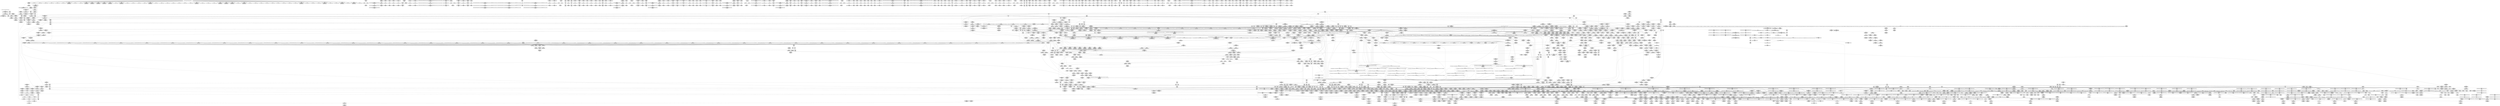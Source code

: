 digraph {
	CE0x59e6f80 [shape=record,shape=Mrecord,label="{CE0x59e6f80|tomoyo_check_open_permission:_tmp47|security/tomoyo/file.c,770}"]
	CE0x4bea880 [shape=record,shape=Mrecord,label="{CE0x4bea880|tomoyo_fill_path_info:_tmp10|*SummSink*}"]
	CE0x73f75e0 [shape=record,shape=Mrecord,label="{CE0x73f75e0|tomoyo_path_permission:_profile|security/tomoyo/file.c,564|*SummSource*}"]
	CE0x3e1f5f0 [shape=record,shape=Mrecord,label="{CE0x3e1f5f0|tomoyo_get_mode:_bb|*SummSink*}"]
	CE0x4b3c3b0 [shape=record,shape=Mrecord,label="{CE0x4b3c3b0|tomoyo_init_request_info:_mode5|security/tomoyo/util.c,1011|*SummSink*}"]
	CE0x5ba27d0 [shape=record,shape=Mrecord,label="{CE0x5ba27d0|_call_void_srcu_read_unlock(%struct.srcu_struct*_tomoyo_ss,_i32_%idx)_#9,_!dbg_!38903|security/tomoyo/common.h,1109}"]
	CE0x3fac320 [shape=record,shape=Mrecord,label="{CE0x3fac320|i32_8|*Constant*}"]
	CE0x4a6c810 [shape=record,shape=Mrecord,label="{CE0x4a6c810|i32_-1|*Constant*|*SummSource*}"]
	CE0x3f5a970 [shape=record,shape=Mrecord,label="{CE0x3f5a970|tomoyo_const_part_length:_tmp34|security/tomoyo/util.c,642}"]
	CE0x4ca6cd0 [shape=record,shape=Mrecord,label="{CE0x4ca6cd0|tomoyo_check_open_permission:_out}"]
	CE0x5944c60 [shape=record,shape=Mrecord,label="{CE0x5944c60|i64*_getelementptr_inbounds_(_6_x_i64_,_6_x_i64_*___llvm_gcov_ctr25,_i64_0,_i64_4)|*Constant*|*SummSource*}"]
	CE0x3fd47b0 [shape=record,shape=Mrecord,label="{CE0x3fd47b0|tomoyo_domain:_do.body}"]
	CE0x5d9a760 [shape=record,shape=Mrecord,label="{CE0x5d9a760|tomoyo_const_part_length:_sw.bb9|*SummSource*}"]
	CE0x5d42ef0 [shape=record,shape=Mrecord,label="{CE0x5d42ef0|tomoyo_get_mode:_tmp}"]
	CE0x5d1f930 [shape=record,shape=Mrecord,label="{CE0x5d1f930|0:_i8,_array:_GCR_.str_private_unnamed_addr_constant_5_x_i8_c_04_02_06_06_00_,_align_1:_elem_1::|security/tomoyo/file.c,738}"]
	CE0x5de23b0 [shape=record,shape=Mrecord,label="{CE0x5de23b0|i64*_getelementptr_inbounds_(_31_x_i64_,_31_x_i64_*___llvm_gcov_ctr43150,_i64_0,_i64_28)|*Constant*|*SummSink*}"]
	CE0x5f12560 [shape=record,shape=Mrecord,label="{CE0x5f12560|tomoyo_path_permission:_tmp1|*SummSource*}"]
	CE0x5b07280 [shape=record,shape=Mrecord,label="{CE0x5b07280|i8_0|*Constant*|*SummSource*}"]
	CE0x4def670 [shape=record,shape=Mrecord,label="{CE0x4def670|tomoyo_check_open_permission:_tmp31|security/tomoyo/file.c,761|*SummSink*}"]
	CE0x4c0e9c0 [shape=record,shape=Mrecord,label="{CE0x4c0e9c0|i64_8|*Constant*}"]
	CE0x58c4880 [shape=record,shape=Mrecord,label="{CE0x58c4880|0:_i8*,_array:_GCRE_tomoyo_path_keyword_external_constant_11_x_i8*_:_elem_4::|security/tomoyo/file.c,167}"]
	CE0x5cbacb0 [shape=record,shape=Mrecord,label="{CE0x5cbacb0|tomoyo_fill_path_info:_arrayidx|security/tomoyo/util.c,667|*SummSink*}"]
	CE0x4b4ec90 [shape=record,shape=Mrecord,label="{CE0x4b4ec90|tomoyo_fill_path_info:_conv4|security/tomoyo/util.c,667|*SummSource*}"]
	CE0x3ff6000 [shape=record,shape=Mrecord,label="{CE0x3ff6000|tomoyo_check_open_permission:_call1|security/tomoyo/file.c,751}"]
	CE0x4c25fe0 [shape=record,shape=Mrecord,label="{CE0x4c25fe0|tomoyo_check_open_permission:_if.then|*SummSink*}"]
	CE0x597f320 [shape=record,shape=Mrecord,label="{CE0x597f320|GLOBAL:_tomoyo_profile|*Constant*}"]
	CE0x5eebeb0 [shape=record,shape=Mrecord,label="{CE0x5eebeb0|srcu_read_lock:_tmp}"]
	CE0x59274e0 [shape=record,shape=Mrecord,label="{CE0x59274e0|tomoyo_const_part_length:_if.then5|*SummSource*}"]
	CE0x5c522d0 [shape=record,shape=Mrecord,label="{CE0x5c522d0|tomoyo_check_open_permission:_land.lhs.true}"]
	CE0x4b5e580 [shape=record,shape=Mrecord,label="{CE0x4b5e580|_call_void_lockdep_rcu_suspicious(i8*_getelementptr_inbounds_(_25_x_i8_,_25_x_i8_*_.str12,_i32_0,_i32_0),_i32_1205,_i8*_getelementptr_inbounds_(_45_x_i8_,_45_x_i8_*_.str13,_i32_0,_i32_0))_#9,_!dbg_!38917|security/tomoyo/common.h,1205|*SummSink*}"]
	CE0x5de1ef0 [shape=record,shape=Mrecord,label="{CE0x5de1ef0|i64*_getelementptr_inbounds_(_31_x_i64_,_31_x_i64_*___llvm_gcov_ctr43150,_i64_0,_i64_28)|*Constant*}"]
	CE0x4a6c180 [shape=record,shape=Mrecord,label="{CE0x4a6c180|i64_2|*Constant*}"]
	CE0x4b4d910 [shape=record,shape=Mrecord,label="{CE0x4b4d910|rcu_lock_release:_tmp}"]
	CE0x5db9170 [shape=record,shape=Mrecord,label="{CE0x5db9170|tomoyo_get_mode:_tmp15|security/tomoyo/util.c,983}"]
	CE0x3e85420 [shape=record,shape=Mrecord,label="{CE0x3e85420|__llvm_gcov_indirect_counter_increment114:_tmp3|*SummSource*}"]
	CE0x4c2f410 [shape=record,shape=Mrecord,label="{CE0x4c2f410|GLOBAL:___llvm_gcov_indirect_counter_increment114|*Constant*|*SummSource*}"]
	CE0x5b45c80 [shape=record,shape=Mrecord,label="{CE0x5b45c80|tomoyo_const_part_length:_tmp2|security/tomoyo/util.c,624|*SummSink*}"]
	CE0x5b3a1f0 [shape=record,shape=Mrecord,label="{CE0x5b3a1f0|i64*_getelementptr_inbounds_(_11_x_i64_,_11_x_i64_*___llvm_gcov_ctr54147,_i64_0,_i64_1)|*Constant*}"]
	CE0x5b3e680 [shape=record,shape=Mrecord,label="{CE0x5b3e680|COLLAPSED:_GCMRE___llvm_gcov_ctr24_internal_global_4_x_i64_zeroinitializer:_elem_0:default:}"]
	CE0x5bc9fb0 [shape=record,shape=Mrecord,label="{CE0x5bc9fb0|128:_i8*,_1208:_%struct.file*,_:_CMRE_45,46_}"]
	CE0x5b3a640 [shape=record,shape=Mrecord,label="{CE0x5b3a640|tomoyo_path_permission:_tmp5|*LoadInst*|security/tomoyo/file.c,564|*SummSink*}"]
	CE0x4cf15f0 [shape=record,shape=Mrecord,label="{CE0x4cf15f0|i64*_getelementptr_inbounds_(_31_x_i64_,_31_x_i64_*___llvm_gcov_ctr43150,_i64_0,_i64_4)|*Constant*}"]
	CE0x7305450 [shape=record,shape=Mrecord,label="{CE0x7305450|tomoyo_check_open_permission:_error.1}"]
	CE0x3ec41d0 [shape=record,shape=Mrecord,label="{CE0x3ec41d0|tomoyo_check_open_permission:_conv|security/tomoyo/file.c,750|*SummSource*}"]
	CE0x4af3090 [shape=record,shape=Mrecord,label="{CE0x4af3090|tomoyo_get_realpath:_tmp12|security/tomoyo/file.c,156|*SummSource*}"]
	CE0x5c6d210 [shape=record,shape=Mrecord,label="{CE0x5c6d210|tomoyo_const_part_length:_tmp40|security/tomoyo/util.c,644|*SummSink*}"]
	CE0x5c6db90 [shape=record,shape=Mrecord,label="{CE0x5c6db90|tomoyo_const_part_length:_tmp42|security/tomoyo/util.c,644}"]
	CE0x3fd4250 [shape=record,shape=Mrecord,label="{CE0x3fd4250|tomoyo_domain:_tmp14|security/tomoyo/common.h,1205|*SummSink*}"]
	CE0x4b832c0 [shape=record,shape=Mrecord,label="{CE0x4b832c0|tomoyo_init_request_info:_conv6|security/tomoyo/util.c,1011|*SummSink*}"]
	CE0x4d71760 [shape=record,shape=Mrecord,label="{CE0x4d71760|i64*_getelementptr_inbounds_(_2_x_i64_,_2_x_i64_*___llvm_gcov_ctr32,_i64_0,_i64_1)|*Constant*|*SummSource*}"]
	CE0x5d52ce0 [shape=record,shape=Mrecord,label="{CE0x5d52ce0|tomoyo_get_mode:_mode.1}"]
	CE0x3faca80 [shape=record,shape=Mrecord,label="{CE0x3faca80|tomoyo_init_request_info:_ns|security/tomoyo/util.c,1010|*SummSource*}"]
	CE0x7348a40 [shape=record,shape=Mrecord,label="{CE0x7348a40|i64_20|*Constant*}"]
	CE0x744d330 [shape=record,shape=Mrecord,label="{CE0x744d330|tomoyo_get_mode:_if.end|*SummSource*}"]
	CE0x4b03960 [shape=record,shape=Mrecord,label="{CE0x4b03960|COLLAPSED:_GCMRE___llvm_gcov_ctr22_internal_global_2_x_i64_zeroinitializer:_elem_0:default:}"]
	CE0x4c25cc0 [shape=record,shape=Mrecord,label="{CE0x4c25cc0|i64*_getelementptr_inbounds_(_5_x_i64_,_5_x_i64_*___llvm_gcov_ctr32134,_i64_0,_i64_0)|*Constant*|*SummSource*}"]
	CE0x5b3e780 [shape=record,shape=Mrecord,label="{CE0x5b3e780|i64*_getelementptr_inbounds_(_31_x_i64_,_31_x_i64_*___llvm_gcov_ctr43150,_i64_0,_i64_3)|*Constant*}"]
	CE0x3cd7240 [shape=record,shape=Mrecord,label="{CE0x3cd7240|i32_92|*Constant*}"]
	CE0x745ca90 [shape=record,shape=Mrecord,label="{CE0x745ca90|tomoyo_const_part_length:_tmp30|security/tomoyo/util.c,641|*SummSource*}"]
	CE0x4bcac00 [shape=record,shape=Mrecord,label="{CE0x4bcac00|tomoyo_domain:_tmp6|security/tomoyo/common.h,1205|*SummSink*}"]
	CE0x4123600 [shape=record,shape=Mrecord,label="{CE0x4123600|tomoyo_domain:_do.body|*SummSource*}"]
	CE0x3f5b4a0 [shape=record,shape=Mrecord,label="{CE0x3f5b4a0|__llvm_gcov_indirect_counter_increment114:_tmp1|*SummSource*}"]
	CE0x4b6e480 [shape=record,shape=Mrecord,label="{CE0x4b6e480|i32_1|*Constant*}"]
	CE0x5cee8f0 [shape=record,shape=Mrecord,label="{CE0x5cee8f0|tomoyo_check_open_permission:_tmp9|security/tomoyo/file.c,750|*SummSink*}"]
	CE0x744cd20 [shape=record,shape=Mrecord,label="{CE0x744cd20|tomoyo_get_mode:_arrayidx|security/tomoyo/util.c,981|*SummSource*}"]
	CE0x5c6d890 [shape=record,shape=Mrecord,label="{CE0x5c6d890|tomoyo_const_part_length:_tmp41|security/tomoyo/util.c,644|*SummSink*}"]
	CE0x5e33780 [shape=record,shape=Mrecord,label="{CE0x5e33780|GLOBAL:_tomoyo_path_permission|*Constant*|*SummSource*}"]
	CE0x5efdfd0 [shape=record,shape=Mrecord,label="{CE0x5efdfd0|tomoyo_const_part_length:_tmp9|security/tomoyo/util.c,626|*SummSink*}"]
	CE0x4cfab90 [shape=record,shape=Mrecord,label="{CE0x4cfab90|tomoyo_check_open_permission:_if.then9|*SummSink*}"]
	CE0x5a4edc0 [shape=record,shape=Mrecord,label="{CE0x5a4edc0|GLOBAL:_srcu_read_unlock|*Constant*}"]
	CE0x4bdb200 [shape=record,shape=Mrecord,label="{CE0x4bdb200|tomoyo_domain:_tmp18|security/tomoyo/common.h,1205}"]
	CE0x410de60 [shape=record,shape=Mrecord,label="{CE0x410de60|tomoyo_audit_path_log:_r|Function::tomoyo_audit_path_log&Arg::r::|*SummSource*}"]
	CE0x5a4d1b0 [shape=record,shape=Mrecord,label="{CE0x5a4d1b0|tomoyo_domain:_security|security/tomoyo/common.h,1205}"]
	CE0x3dc1bf0 [shape=record,shape=Mrecord,label="{CE0x3dc1bf0|tomoyo_check_open_permission:_path1|security/tomoyo/file.c,742|*SummSource*}"]
	CE0x4cba120 [shape=record,shape=Mrecord,label="{CE0x4cba120|tomoyo_init_request_info:_profile2|security/tomoyo/util.c,1007|*SummSource*}"]
	CE0x3e43920 [shape=record,shape=Mrecord,label="{CE0x3e43920|_call_void_mcount()_#3|*SummSource*}"]
	CE0x3f4dc50 [shape=record,shape=Mrecord,label="{CE0x3f4dc50|tomoyo_fill_path_info:_tmp}"]
	CE0x3f1f410 [shape=record,shape=Mrecord,label="{CE0x3f1f410|tomoyo_audit_path_log:_idxprom|security/tomoyo/file.c,167}"]
	CE0x75aef40 [shape=record,shape=Mrecord,label="{CE0x75aef40|tomoyo_get_mode:_tmp13|security/tomoyo/util.c,982}"]
	CE0x7348cd0 [shape=record,shape=Mrecord,label="{CE0x7348cd0|i64_20|*Constant*|*SummSink*}"]
	CE0x3e621d0 [shape=record,shape=Mrecord,label="{CE0x3e621d0|tomoyo_get_mode:_and|security/tomoyo/util.c,987|*SummSink*}"]
	CE0x5d1f780 [shape=record,shape=Mrecord,label="{CE0x5d1f780|tomoyo_check_open_permission:_tmp10|security/tomoyo/file.c,750|*SummSource*}"]
	CE0x5efdd40 [shape=record,shape=Mrecord,label="{CE0x5efdd40|rcu_lock_release:_tmp4|include/linux/rcupdate.h,423|*SummSink*}"]
	CE0x3f489c0 [shape=record,shape=Mrecord,label="{CE0x3f489c0|tomoyo_check_open_permission:_call|security/tomoyo/file.c,749|*SummSink*}"]
	CE0x5915c80 [shape=record,shape=Mrecord,label="{CE0x5915c80|tomoyo_path_permission:_tmp23|security/tomoyo/file.c,574}"]
	CE0x4ee82a0 [shape=record,shape=Mrecord,label="{CE0x4ee82a0|tomoyo_audit_path_log:_tmp|*SummSink*}"]
	CE0x75e2570 [shape=record,shape=Mrecord,label="{CE0x75e2570|tomoyo_const_part_length:_tmp28|security/tomoyo/util.c,641|*SummSink*}"]
	CE0x4dda480 [shape=record,shape=Mrecord,label="{CE0x4dda480|i64_12|*Constant*}"]
	CE0x7348f70 [shape=record,shape=Mrecord,label="{CE0x7348f70|tomoyo_const_part_length:_tmp29|security/tomoyo/util.c,641|*SummSource*}"]
	CE0x5d11da0 [shape=record,shape=Mrecord,label="{CE0x5d11da0|_call_void___llvm_gcov_indirect_counter_increment114(i32*___llvm_gcov_global_state_pred45,_i64**_getelementptr_inbounds_(_3_x_i64*_,_3_x_i64*_*___llvm_gcda_edge_table44,_i64_0,_i64_0)),_!dbg_!38954|security/tomoyo/util.c,649}"]
	CE0x735bd40 [shape=record,shape=Mrecord,label="{CE0x735bd40|tomoyo_check_open_permission:_tmp42|security/tomoyo/file.c,768|*SummSource*}"]
	CE0x59c74d0 [shape=record,shape=Mrecord,label="{CE0x59c74d0|tomoyo_path_permission:_return|*SummSink*}"]
	CE0x75ca540 [shape=record,shape=Mrecord,label="{CE0x75ca540|tomoyo_const_part_length:_lor.lhs.false23|*SummSource*}"]
	CE0x5abb8b0 [shape=record,shape=Mrecord,label="{CE0x5abb8b0|128:_i8*,_1208:_%struct.file*,_:_CMRE_38,39_}"]
	CE0x5cbd2c0 [shape=record,shape=Mrecord,label="{CE0x5cbd2c0|tomoyo_init_request_info:_domain.addr.0}"]
	CE0x5927030 [shape=record,shape=Mrecord,label="{CE0x5927030|rcu_lock_release:_tmp2|*SummSource*}"]
	CE0x5870370 [shape=record,shape=Mrecord,label="{CE0x5870370|tomoyo_get_mode:_tmp7|security/tomoyo/util.c,979}"]
	CE0x734dca0 [shape=record,shape=Mrecord,label="{CE0x734dca0|tomoyo_check_open_permission:_tobool16|security/tomoyo/file.c,761}"]
	CE0x4b4f390 [shape=record,shape=Mrecord,label="{CE0x4b4f390|tomoyo_fill_path_info:_cmp|security/tomoyo/util.c,667}"]
	CE0x58cf7a0 [shape=record,shape=Mrecord,label="{CE0x58cf7a0|tomoyo_audit_path_log:_call|security/tomoyo/file.c,167|*SummSink*}"]
	CE0x4b51130 [shape=record,shape=Mrecord,label="{CE0x4b51130|i64*_getelementptr_inbounds_(_31_x_i64_,_31_x_i64_*___llvm_gcov_ctr43150,_i64_0,_i64_9)|*Constant*|*SummSource*}"]
	CE0x586a3c0 [shape=record,shape=Mrecord,label="{CE0x586a3c0|_call_void_mcount()_#3}"]
	CE0x746bd10 [shape=record,shape=Mrecord,label="{CE0x746bd10|GLOBAL:_tomoyo_policy_loaded|Global_var:tomoyo_policy_loaded|*SummSource*}"]
	CE0x5981a10 [shape=record,shape=Mrecord,label="{CE0x5981a10|i64*_getelementptr_inbounds_(_5_x_i64_,_5_x_i64_*___llvm_gcov_ctr28130,_i64_0,_i64_3)|*Constant*|*SummSink*}"]
	CE0x4e09c30 [shape=record,shape=Mrecord,label="{CE0x4e09c30|tomoyo_check_open_permission:_tmp32|security/tomoyo/file.c,761}"]
	CE0x3e65a00 [shape=record,shape=Mrecord,label="{CE0x3e65a00|GLOBAL:_.str|Global_var:.str}"]
	CE0x4c8f480 [shape=record,shape=Mrecord,label="{CE0x4c8f480|tomoyo_read_unlock:_tmp|*SummSink*}"]
	CE0x5c51ab0 [shape=record,shape=Mrecord,label="{CE0x5c51ab0|i64_16|*Constant*|*SummSink*}"]
	CE0x5d6b730 [shape=record,shape=Mrecord,label="{CE0x5d6b730|tomoyo_get_realpath:_entry|*SummSource*}"]
	CE0x3ee35c0 [shape=record,shape=Mrecord,label="{CE0x3ee35c0|tomoyo_check_open_permission:_conv|security/tomoyo/file.c,750}"]
	CE0x5d69990 [shape=record,shape=Mrecord,label="{CE0x5d69990|tomoyo_fill_path_info:_tmp5|security/tomoyo/util.c,667|*SummSink*}"]
	CE0x5a9be50 [shape=record,shape=Mrecord,label="{CE0x5a9be50|128:_i8*,_1208:_%struct.file*,_:_CMRE_22,23_}"]
	CE0x59b93e0 [shape=record,shape=Mrecord,label="{CE0x59b93e0|tomoyo_const_part_length:_tmp17|security/tomoyo/util.c,627|*SummSource*}"]
	CE0x5cbcd50 [shape=record,shape=Mrecord,label="{CE0x5cbcd50|i32_50|*Constant*|*SummSource*}"]
	CE0x5a12a50 [shape=record,shape=Mrecord,label="{CE0x5a12a50|i64_1|*Constant*}"]
	CE0x72e22f0 [shape=record,shape=Mrecord,label="{CE0x72e22f0|tomoyo_check_open_permission:_cond|security/tomoyo/file.c,762|*SummSource*}"]
	CE0x4cf8e60 [shape=record,shape=Mrecord,label="{CE0x4cf8e60|tomoyo_const_part_length:_tmp31|security/tomoyo/util.c,641|*SummSink*}"]
	CE0x5a083e0 [shape=record,shape=Mrecord,label="{CE0x5a083e0|tomoyo_const_part_length:_tmp16|security/tomoyo/util.c,627}"]
	CE0x58c55d0 [shape=record,shape=Mrecord,label="{CE0x58c55d0|tomoyo_audit_path_log:_tmp6|security/tomoyo/file.c,169|*SummSink*}"]
	CE0x75ca330 [shape=record,shape=Mrecord,label="{CE0x75ca330|tomoyo_const_part_length:_while.cond|*SummSink*}"]
	CE0x745cc40 [shape=record,shape=Mrecord,label="{CE0x745cc40|tomoyo_const_part_length:_tmp30|security/tomoyo/util.c,641|*SummSink*}"]
	CE0x4a93d30 [shape=record,shape=Mrecord,label="{CE0x4a93d30|tomoyo_path_permission:_operation8|security/tomoyo/file.c,569}"]
	CE0x4af5d50 [shape=record,shape=Mrecord,label="{CE0x4af5d50|tomoyo_get_realpath:_tmp10|security/tomoyo/file.c,155|*SummSink*}"]
	CE0x5d83210 [shape=record,shape=Mrecord,label="{CE0x5d83210|tomoyo_get_realpath:_path|Function::tomoyo_get_realpath&Arg::path::|*SummSink*}"]
	CE0x3f6fe30 [shape=record,shape=Mrecord,label="{CE0x3f6fe30|40:_%struct.tomoyo_policy_namespace*,_48:_i8,_:_GCRE_tomoyo_kernel_domain_external_global_%struct.tomoyo_domain_info_58,59_}"]
	CE0x5a08740 [shape=record,shape=Mrecord,label="{CE0x5a08740|%struct.lockdep_map*_null|*Constant*|*SummSink*}"]
	CE0x5a4f330 [shape=record,shape=Mrecord,label="{CE0x5a4f330|tomoyo_path_permission:_do.body|*SummSink*}"]
	CE0x3e41d00 [shape=record,shape=Mrecord,label="{CE0x3e41d00|i64*_getelementptr_inbounds_(_5_x_i64_,_5_x_i64_*___llvm_gcov_ctr32134,_i64_0,_i64_4)|*Constant*|*SummSink*}"]
	CE0x4bc4070 [shape=record,shape=Mrecord,label="{CE0x4bc4070|tomoyo_get_mode:_profile|Function::tomoyo_get_mode&Arg::profile::|*SummSink*}"]
	CE0x5e188d0 [shape=record,shape=Mrecord,label="{CE0x5e188d0|i64*_getelementptr_inbounds_(_31_x_i64_,_31_x_i64_*___llvm_gcov_ctr43150,_i64_0,_i64_0)|*Constant*|*SummSource*}"]
	CE0x5d10e00 [shape=record,shape=Mrecord,label="{CE0x5d10e00|tomoyo_const_part_length:_tmp47|security/tomoyo/util.c,646|*SummSink*}"]
	CE0x5a5df10 [shape=record,shape=Mrecord,label="{CE0x5a5df10|i64*_getelementptr_inbounds_(_12_x_i64_,_12_x_i64_*___llvm_gcov_ctr31133,_i64_0,_i64_10)|*Constant*|*SummSource*}"]
	CE0x5cb7fd0 [shape=record,shape=Mrecord,label="{CE0x5cb7fd0|_call_void_mcount()_#3|*SummSource*}"]
	CE0x7627480 [shape=record,shape=Mrecord,label="{CE0x7627480|tomoyo_const_part_length:_if.then17}"]
	CE0x5abad70 [shape=record,shape=Mrecord,label="{CE0x5abad70|128:_i8*,_1208:_%struct.file*,_:_CMRE_29,30_}"]
	CE0x3f175c0 [shape=record,shape=Mrecord,label="{CE0x3f175c0|0:_%struct.tomoyo_obj_info*,_16:_%struct.tomoyo_domain_info*,_24:_%struct.tomoyo_path_info*,_40:_i8,_72:_i8,_75:_i8,_76:_i8,_77:_i8,_:_SCMRE_30,31_}"]
	CE0x5972c80 [shape=record,shape=Mrecord,label="{CE0x5972c80|i64_23|*Constant*}"]
	CE0x4dd9b00 [shape=record,shape=Mrecord,label="{CE0x4dd9b00|tomoyo_check_open_permission:_error.0|*SummSource*}"]
	CE0x4bf6b30 [shape=record,shape=Mrecord,label="{CE0x4bf6b30|VOIDTB_TE:_CE_6392,6400_|*MultipleSource*|security/tomoyo/util.c,1010|security/tomoyo/file.c,564|Function::tomoyo_get_mode&Arg::ns::}"]
	CE0x5bca4b0 [shape=record,shape=Mrecord,label="{CE0x5bca4b0|128:_i8*,_1208:_%struct.file*,_:_CMRE_49,50_}"]
	CE0x3cd8050 [shape=record,shape=Mrecord,label="{CE0x3cd8050|tomoyo_path_permission:_if.end}"]
	CE0x3e419b0 [shape=record,shape=Mrecord,label="{CE0x3e419b0|VOIDTB_TE:_SCMRE_24,32_|*MultipleSource*|security/tomoyo/file.c, 742|security/tomoyo/file.c,742|security/tomoyo/file.c,742}"]
	CE0x5ae2a30 [shape=record,shape=Mrecord,label="{CE0x5ae2a30|tomoyo_check_open_permission:_tmp13|security/tomoyo/file.c,750|*SummSource*}"]
	CE0x7408650 [shape=record,shape=Mrecord,label="{CE0x7408650|tomoyo_read_unlock:_entry|*SummSource*}"]
	CE0x5e43300 [shape=record,shape=Mrecord,label="{CE0x5e43300|_ret_i32_%retval.0,_!dbg_!38942|security/tomoyo/file.c,575|*SummSink*}"]
	CE0x5d6be10 [shape=record,shape=Mrecord,label="{CE0x5d6be10|tomoyo_check_open_permission:_and|security/tomoyo/file.c,738|*SummSource*}"]
	CE0x737f4e0 [shape=record,shape=Mrecord,label="{CE0x737f4e0|GLOBAL:_kfree|*Constant*|*SummSink*}"]
	CE0x3fcf950 [shape=record,shape=Mrecord,label="{CE0x3fcf950|tomoyo_get_mode:_tobool|security/tomoyo/util.c,978}"]
	CE0x5ca7da0 [shape=record,shape=Mrecord,label="{CE0x5ca7da0|tomoyo_get_realpath:_tmp1}"]
	CE0x3fa12c0 [shape=record,shape=Mrecord,label="{CE0x3fa12c0|0:_i8,_array:_GCRE_tomoyo_index2category_constant_39_x_i8_c_00_00_00_00_00_00_00_00_00_00_00_00_00_00_00_00_00_00_00_00_00_00_00_01_01_01_01_01_01_01_01_01_01_01_01_01_01_01_02_,_align_16:_elem_35::|security/tomoyo/util.c,983}"]
	CE0x5dc89b0 [shape=record,shape=Mrecord,label="{CE0x5dc89b0|tomoyo_const_part_length:_cmp15|security/tomoyo/util.c,641|*SummSink*}"]
	CE0x5dad550 [shape=record,shape=Mrecord,label="{CE0x5dad550|i64**_getelementptr_inbounds_(_3_x_i64*_,_3_x_i64*_*___llvm_gcda_edge_table44,_i64_0,_i64_0)|*Constant*}"]
	CE0x5d91280 [shape=record,shape=Mrecord,label="{CE0x5d91280|tomoyo_check_open_permission:_tmp17|security/tomoyo/file.c,753|*SummSource*}"]
	CE0x4b90870 [shape=record,shape=Mrecord,label="{CE0x4b90870|GLOBAL:_tomoyo_domain.__warned|Global_var:tomoyo_domain.__warned}"]
	CE0x596fce0 [shape=record,shape=Mrecord,label="{CE0x596fce0|tomoyo_path_permission:_tmp25|security/tomoyo/file.c,575|*SummSink*}"]
	CE0x74169d0 [shape=record,shape=Mrecord,label="{CE0x74169d0|i32_5|*Constant*}"]
	CE0x59c7280 [shape=record,shape=Mrecord,label="{CE0x59c7280|tomoyo_path_permission:_return}"]
	CE0x4ca6120 [shape=record,shape=Mrecord,label="{CE0x4ca6120|tomoyo_get_mode:_tmp23|security/tomoyo/util.c,986}"]
	CE0x3fef8a0 [shape=record,shape=Mrecord,label="{CE0x3fef8a0|40:_%struct.tomoyo_policy_namespace*,_48:_i8,_:_GCRE_tomoyo_kernel_domain_external_global_%struct.tomoyo_domain_info_50,51_|*MultipleSource*|Function::tomoyo_check_open_permission&Arg::domain::|security/tomoyo/util.c,1005|security/tomoyo/util.c,1007|Function::tomoyo_init_request_info&Arg::domain::}"]
	CE0x7337fc0 [shape=record,shape=Mrecord,label="{CE0x7337fc0|tomoyo_check_open_permission:_error.2|*SummSink*}"]
	CE0x4bc8ca0 [shape=record,shape=Mrecord,label="{CE0x4bc8ca0|tomoyo_get_mode:_arrayidx4|security/tomoyo/util.c,983}"]
	CE0x410da50 [shape=record,shape=Mrecord,label="{CE0x410da50|tomoyo_audit_path_log:_entry|*SummSource*}"]
	CE0x4cbacf0 [shape=record,shape=Mrecord,label="{CE0x4cbacf0|tomoyo_check_open_permission:_if.end30|*SummSource*}"]
	CE0x3f613f0 [shape=record,shape=Mrecord,label="{CE0x3f613f0|i32_5|*Constant*|*SummSink*}"]
	CE0x4da9020 [shape=record,shape=Mrecord,label="{CE0x4da9020|tomoyo_get_realpath:_tmp5|security/tomoyo/file.c,151|*SummSink*}"]
	CE0x596fa00 [shape=record,shape=Mrecord,label="{CE0x596fa00|tomoyo_path_permission:_tmp24|security/tomoyo/file.c,575|*SummSource*}"]
	CE0x4b4c970 [shape=record,shape=Mrecord,label="{CE0x4b4c970|i64_4|*Constant*}"]
	CE0x3f776b0 [shape=record,shape=Mrecord,label="{CE0x3f776b0|tomoyo_check_open_permission:_tmp1|*SummSink*}"]
	CE0x59f0790 [shape=record,shape=Mrecord,label="{CE0x59f0790|tomoyo_get_mode:_if.end|*SummSink*}"]
	CE0x4b1a260 [shape=record,shape=Mrecord,label="{CE0x4b1a260|tomoyo_get_mode:_tmp17|security/tomoyo/util.c,983}"]
	CE0x5abb770 [shape=record,shape=Mrecord,label="{CE0x5abb770|128:_i8*,_1208:_%struct.file*,_:_CMRE_37,38_}"]
	CE0x4c257c0 [shape=record,shape=Mrecord,label="{CE0x4c257c0|tomoyo_get_realpath:_tmp2|*LoadInst*|security/tomoyo/file.c,151|*SummSource*}"]
	CE0x730ddc0 [shape=record,shape=Mrecord,label="{CE0x730ddc0|i64*_getelementptr_inbounds_(_22_x_i64_,_22_x_i64_*___llvm_gcov_ctr10,_i64_0,_i64_16)|*Constant*}"]
	CE0x7484ab0 [shape=record,shape=Mrecord,label="{CE0x7484ab0|_ret_void,_!dbg_!38904|security/tomoyo/common.h,1110}"]
	CE0x4e82fe0 [shape=record,shape=Mrecord,label="{CE0x4e82fe0|tomoyo_domain:_tmp|*SummSink*}"]
	CE0x5d2baf0 [shape=record,shape=Mrecord,label="{CE0x5d2baf0|0:_%struct.tomoyo_obj_info*,_16:_%struct.tomoyo_domain_info*,_24:_%struct.tomoyo_path_info*,_40:_i8,_72:_i8,_75:_i8,_76:_i8,_77:_i8,_:_SCMRE_55,56_}"]
	CE0x4dc6030 [shape=record,shape=Mrecord,label="{CE0x4dc6030|i64*_getelementptr_inbounds_(_11_x_i64_,_11_x_i64_*___llvm_gcov_ctr54147,_i64_0,_i64_8)|*Constant*|*SummSource*}"]
	CE0x3f61720 [shape=record,shape=Mrecord,label="{CE0x3f61720|tomoyo_path_permission:_param_type|security/tomoyo/file.c,567|*SummSink*}"]
	CE0x5c42660 [shape=record,shape=Mrecord,label="{CE0x5c42660|tomoyo_domain:_entry|*SummSource*}"]
	CE0x72d24f0 [shape=record,shape=Mrecord,label="{CE0x72d24f0|tomoyo_check_open_permission:_tmp33|security/tomoyo/file.c,761|*SummSource*}"]
	CE0x3f9c550 [shape=record,shape=Mrecord,label="{CE0x3f9c550|0:_i8,_array:_GCRE_tomoyo_index2category_constant_39_x_i8_c_00_00_00_00_00_00_00_00_00_00_00_00_00_00_00_00_00_00_00_00_00_00_00_01_01_01_01_01_01_01_01_01_01_01_01_01_01_01_02_,_align_16:_elem_33::|security/tomoyo/util.c,983}"]
	CE0x4bfe040 [shape=record,shape=Mrecord,label="{CE0x4bfe040|i32_39|*Constant*|*SummSink*}"]
	CE0x5df0740 [shape=record,shape=Mrecord,label="{CE0x5df0740|tomoyo_check_open_permission:_tmp21|security/tomoyo/file.c,754}"]
	CE0x5df91c0 [shape=record,shape=Mrecord,label="{CE0x5df91c0|tomoyo_check_open_permission:_tmp19|security/tomoyo/file.c,753|*SummSource*}"]
	CE0x5d817a0 [shape=record,shape=Mrecord,label="{CE0x5d817a0|tomoyo_get_mode:_if.then13}"]
	CE0x5c6de30 [shape=record,shape=Mrecord,label="{CE0x5c6de30|tomoyo_const_part_length:_tmp42|security/tomoyo/util.c,644|*SummSink*}"]
	CE0x5c74840 [shape=record,shape=Mrecord,label="{CE0x5c74840|GLOBAL:_tomoyo_realpath_from_path|*Constant*|*SummSource*}"]
	CE0x74084e0 [shape=record,shape=Mrecord,label="{CE0x74084e0|tomoyo_read_unlock:_entry}"]
	CE0x3fbb050 [shape=record,shape=Mrecord,label="{CE0x3fbb050|tomoyo_const_part_length:_tmp18|security/tomoyo/util.c,627|*SummSource*}"]
	CE0x3ec4670 [shape=record,shape=Mrecord,label="{CE0x3ec4670|tomoyo_read_lock:_tmp2|*SummSource*}"]
	CE0x59191c0 [shape=record,shape=Mrecord,label="{CE0x59191c0|tomoyo_fill_path_info:_ptr|Function::tomoyo_fill_path_info&Arg::ptr::}"]
	CE0x5e6e060 [shape=record,shape=Mrecord,label="{CE0x5e6e060|tomoyo_path_permission:_type|security/tomoyo/file.c,563|*SummSink*}"]
	CE0x7391e90 [shape=record,shape=Mrecord,label="{CE0x7391e90|tomoyo_const_part_length:_tmp50|security/tomoyo/util.c,651|*SummSink*}"]
	CE0x59b47c0 [shape=record,shape=Mrecord,label="{CE0x59b47c0|tomoyo_path_permission:_entry|*SummSource*}"]
	CE0x73a20e0 [shape=record,shape=Mrecord,label="{CE0x73a20e0|tomoyo_const_part_length:_tmp52|security/tomoyo/util.c,652|*SummSink*}"]
	CE0x4bdaa20 [shape=record,shape=Mrecord,label="{CE0x4bdaa20|i64*_getelementptr_inbounds_(_11_x_i64_,_11_x_i64_*___llvm_gcov_ctr54147,_i64_0,_i64_9)|*Constant*}"]
	CE0x4cf1310 [shape=record,shape=Mrecord,label="{CE0x4cf1310|tomoyo_const_part_length:_tmp8|security/tomoyo/util.c,626}"]
	CE0x4bfe480 [shape=record,shape=Mrecord,label="{CE0x4bfe480|tomoyo_get_mode:_conv10|security/tomoyo/util.c,985|*SummSink*}"]
	CE0x3ff5a40 [shape=record,shape=Mrecord,label="{CE0x3ff5a40|i64_0|*Constant*}"]
	CE0x4af2860 [shape=record,shape=Mrecord,label="{CE0x4af2860|tomoyo_get_realpath:_tmp11|security/tomoyo/file.c,156|*SummSource*}"]
	CE0x4def190 [shape=record,shape=Mrecord,label="{CE0x4def190|tomoyo_check_open_permission:_tmp30|security/tomoyo/file.c,761|*SummSink*}"]
	CE0x5a1a640 [shape=record,shape=Mrecord,label="{CE0x5a1a640|tomoyo_domain:_tmp}"]
	CE0x3fef580 [shape=record,shape=Mrecord,label="{CE0x3fef580|40:_%struct.tomoyo_policy_namespace*,_48:_i8,_:_GCRE_tomoyo_kernel_domain_external_global_%struct.tomoyo_domain_info_49,50_|*MultipleSource*|Function::tomoyo_check_open_permission&Arg::domain::|security/tomoyo/util.c,1005|security/tomoyo/util.c,1007|Function::tomoyo_init_request_info&Arg::domain::}"]
	CE0x6917cf0 [shape=record,shape=Mrecord,label="{CE0x6917cf0|tomoyo_get_mode:_config|security/tomoyo/util.c,981}"]
	CE0x5a2a110 [shape=record,shape=Mrecord,label="{CE0x5a2a110|tomoyo_get_mode:_mode.1}"]
	CE0x4b03c30 [shape=record,shape=Mrecord,label="{CE0x4b03c30|tomoyo_check_open_permission:_tmp15|security/tomoyo/file.c,750|*SummSink*}"]
	CE0x4b51250 [shape=record,shape=Mrecord,label="{CE0x4b51250|tomoyo_const_part_length:_tmp19|security/tomoyo/util.c,628|*SummSink*}"]
	CE0x72d4dd0 [shape=record,shape=Mrecord,label="{CE0x72d4dd0|tomoyo_check_open_permission:_tmp36|security/tomoyo/file.c,762|*SummSource*}"]
	CE0x4bcaad0 [shape=record,shape=Mrecord,label="{CE0x4bcaad0|tomoyo_domain:_tmp6|security/tomoyo/common.h,1205}"]
	CE0x72d4310 [shape=record,shape=Mrecord,label="{CE0x72d4310|tomoyo_check_open_permission:_tmp35|security/tomoyo/file.c,761|*SummSource*}"]
	CE0x4dbd450 [shape=record,shape=Mrecord,label="{CE0x4dbd450|GLOBAL:_get_current|*Constant*|*SummSink*}"]
	CE0x6919d90 [shape=record,shape=Mrecord,label="{CE0x6919d90|_call_void_rcu_lock_release(%struct.lockdep_map*_%dep_map)_#9,_!dbg_!38905|include/linux/srcu.h,236|*SummSource*}"]
	CE0x4c74550 [shape=record,shape=Mrecord,label="{CE0x4c74550|i32_3|*Constant*}"]
	CE0x4bfe190 [shape=record,shape=Mrecord,label="{CE0x4bfe190|tomoyo_get_mode:_add|security/tomoyo/util.c,984|*SummSource*}"]
	CE0x59d1aa0 [shape=record,shape=Mrecord,label="{CE0x59d1aa0|i64*_getelementptr_inbounds_(_12_x_i64_,_12_x_i64_*___llvm_gcov_ctr31133,_i64_0,_i64_0)|*Constant*}"]
	CE0x3d970b0 [shape=record,shape=Mrecord,label="{CE0x3d970b0|tomoyo_path_permission:_param6|security/tomoyo/file.c,569}"]
	CE0x4b5fb10 [shape=record,shape=Mrecord,label="{CE0x4b5fb10|tomoyo_init_request_info:_mode|security/tomoyo/util.c,1010|*SummSink*}"]
	CE0x5bc6230 [shape=record,shape=Mrecord,label="{CE0x5bc6230|rcu_lock_acquire:_tmp|*SummSource*}"]
	CE0x3e330e0 [shape=record,shape=Mrecord,label="{CE0x3e330e0|tomoyo_get_mode:_tmp}"]
	CE0x7316040 [shape=record,shape=Mrecord,label="{CE0x7316040|0:_i8,_array:_GCRE_tomoyo_index2category_constant_39_x_i8_c_00_00_00_00_00_00_00_00_00_00_00_00_00_00_00_00_00_00_00_00_00_00_00_01_01_01_01_01_01_01_01_01_01_01_01_01_01_01_02_,_align_16:_elem_5::|security/tomoyo/util.c,983}"]
	CE0x739e0b0 [shape=record,shape=Mrecord,label="{CE0x739e0b0|tomoyo_path_permission:_if.then}"]
	CE0x3f4f8e0 [shape=record,shape=Mrecord,label="{CE0x3f4f8e0|tomoyo_check_open_permission:_entry|*SummSource*}"]
	CE0x5b51b30 [shape=record,shape=Mrecord,label="{CE0x5b51b30|tomoyo_path_permission:_conv|security/tomoyo/file.c,564|*SummSource*}"]
	CE0x5d81320 [shape=record,shape=Mrecord,label="{CE0x5d81320|i64*_getelementptr_inbounds_(_5_x_i64_,_5_x_i64_*___llvm_gcov_ctr28130,_i64_0,_i64_3)|*Constant*}"]
	CE0x740d390 [shape=record,shape=Mrecord,label="{CE0x740d390|GLOBAL:_tomoyo_const_part_length|*Constant*}"]
	CE0x5ac3280 [shape=record,shape=Mrecord,label="{CE0x5ac3280|tomoyo_fill_path_info:_cmp8|security/tomoyo/util.c,668|*SummSource*}"]
	CE0x5d7aa90 [shape=record,shape=Mrecord,label="{CE0x5d7aa90|_ret_i32_%retval.0,_!dbg_!38957|security/tomoyo/util.c,652}"]
	CE0x4af28d0 [shape=record,shape=Mrecord,label="{CE0x4af28d0|tomoyo_get_realpath:_tmp11|security/tomoyo/file.c,156|*SummSink*}"]
	CE0x4e87c20 [shape=record,shape=Mrecord,label="{CE0x4e87c20|0:_i8,_array:_GCRE_tomoyo_index2category_constant_39_x_i8_c_00_00_00_00_00_00_00_00_00_00_00_00_00_00_00_00_00_00_00_00_00_00_00_01_01_01_01_01_01_01_01_01_01_01_01_01_01_01_02_,_align_16:_elem_19::|security/tomoyo/util.c,983}"]
	CE0x3da7d40 [shape=record,shape=Mrecord,label="{CE0x3da7d40|tomoyo_get_mode:_tmp8|security/tomoyo/util.c,979}"]
	CE0x737bb70 [shape=record,shape=Mrecord,label="{CE0x737bb70|GLOBAL:_tomoyo_read_unlock|*Constant*}"]
	CE0x5bc6710 [shape=record,shape=Mrecord,label="{CE0x5bc6710|i64*_getelementptr_inbounds_(_12_x_i64_,_12_x_i64_*___llvm_gcov_ctr31133,_i64_0,_i64_10)|*Constant*}"]
	CE0x3f77d60 [shape=record,shape=Mrecord,label="{CE0x3f77d60|COLLAPSED:_GCMRE___llvm_gcov_ctr25_internal_global_6_x_i64_zeroinitializer:_elem_0:default:}"]
	CE0x3f4f440 [shape=record,shape=Mrecord,label="{CE0x3f4f440|i32_9|*Constant*}"]
	CE0x5d3c2d0 [shape=record,shape=Mrecord,label="{CE0x5d3c2d0|128:_i8*,_1208:_%struct.file*,_:_CMRE_128,136_|*MultipleSource*|security/tomoyo/common.h,1205|security/tomoyo/common.h,1205}"]
	CE0x3f4d490 [shape=record,shape=Mrecord,label="{CE0x3f4d490|i64*_getelementptr_inbounds_(_5_x_i64_,_5_x_i64_*___llvm_gcov_ctr28130,_i64_0,_i64_0)|*Constant*|*SummSink*}"]
	CE0x736b030 [shape=record,shape=Mrecord,label="{CE0x736b030|i64*_getelementptr_inbounds_(_31_x_i64_,_31_x_i64_*___llvm_gcov_ctr43150,_i64_0,_i64_16)|*Constant*|*SummSource*}"]
	CE0x4bcab40 [shape=record,shape=Mrecord,label="{CE0x4bcab40|tomoyo_domain:_tmp6|security/tomoyo/common.h,1205|*SummSource*}"]
	CE0x5ac5880 [shape=record,shape=Mrecord,label="{CE0x5ac5880|tomoyo_const_part_length:_conv20|security/tomoyo/util.c,644|*SummSource*}"]
	CE0x4ced450 [shape=record,shape=Mrecord,label="{CE0x4ced450|tomoyo_init_request_info:_tmp1}"]
	CE0x745c390 [shape=record,shape=Mrecord,label="{CE0x745c390|i64_ptrtoint_(i8*_blockaddress(_rcu_lock_release,_%__here)_to_i64)|*Constant*|*SummSource*}"]
	CE0x3dc2ab0 [shape=record,shape=Mrecord,label="{CE0x3dc2ab0|rcu_lock_acquire:_indirectgoto}"]
	CE0x5be2b00 [shape=record,shape=Mrecord,label="{CE0x5be2b00|GLOBAL:_tomoyo_p2mac|Global_var:tomoyo_p2mac}"]
	CE0x5c2a070 [shape=record,shape=Mrecord,label="{CE0x5c2a070|tomoyo_check_open_permission:_r|security/tomoyo/file.c, 741|*SummSink*}"]
	CE0x734c050 [shape=record,shape=Mrecord,label="{CE0x734c050|tomoyo_const_part_length:_tmp5|security/tomoyo/util.c,624|*SummSink*}"]
	CE0x5e33200 [shape=record,shape=Mrecord,label="{CE0x5e33200|tomoyo_check_open_permission:_call10|security/tomoyo/file.c,759|*SummSource*}"]
	CE0x5d69920 [shape=record,shape=Mrecord,label="{CE0x5d69920|tomoyo_fill_path_info:_tmp5|security/tomoyo/util.c,667|*SummSource*}"]
	CE0x5b33560 [shape=record,shape=Mrecord,label="{CE0x5b33560|tomoyo_const_part_length:_conv24|security/tomoyo/util.c,644|*SummSource*}"]
	CE0x4af2450 [shape=record,shape=Mrecord,label="{CE0x4af2450|i64*_getelementptr_inbounds_(_6_x_i64_,_6_x_i64_*___llvm_gcov_ctr25,_i64_0,_i64_5)|*Constant*}"]
	CE0x3fbacd0 [shape=record,shape=Mrecord,label="{CE0x3fbacd0|tomoyo_const_part_length:_tmp17|security/tomoyo/util.c,627|*SummSink*}"]
	CE0x4def4d0 [shape=record,shape=Mrecord,label="{CE0x4def4d0|tomoyo_check_open_permission:_tmp31|security/tomoyo/file.c,761|*SummSource*}"]
	CE0x5a748d0 [shape=record,shape=Mrecord,label="{CE0x5a748d0|_call_void_mcount()_#3|*SummSink*}"]
	CE0x5a07d30 [shape=record,shape=Mrecord,label="{CE0x5a07d30|i32_2|*Constant*}"]
	CE0x749e2c0 [shape=record,shape=Mrecord,label="{CE0x749e2c0|tomoyo_check_open_permission:_tmp45|security/tomoyo/file.c,770}"]
	CE0x744d040 [shape=record,shape=Mrecord,label="{CE0x744d040|tomoyo_fill_path_info:_tmp2|*LoadInst*|security/tomoyo/util.c,663|*SummSink*}"]
	CE0x4d4dc00 [shape=record,shape=Mrecord,label="{CE0x4d4dc00|i64_3|*Constant*}"]
	CE0x5cb80f0 [shape=record,shape=Mrecord,label="{CE0x5cb80f0|_call_void_mcount()_#3|*SummSink*}"]
	CE0x4ba20f0 [shape=record,shape=Mrecord,label="{CE0x4ba20f0|tomoyo_get_mode:_index|Function::tomoyo_get_mode&Arg::index::|*SummSink*}"]
	CE0x5bfaeb0 [shape=record,shape=Mrecord,label="{CE0x5bfaeb0|GLOBAL:___llvm_gcov_ctr25|Global_var:__llvm_gcov_ctr25|*SummSource*}"]
	CE0x5d83360 [shape=record,shape=Mrecord,label="{CE0x5d83360|_ret_i1_%retval.0,_!dbg_!38916|security/tomoyo/file.c,156|*SummSource*}"]
	CE0x73c0b40 [shape=record,shape=Mrecord,label="{CE0x73c0b40|tomoyo_domain:_tmp11|security/tomoyo/common.h,1205}"]
	CE0x5d3c690 [shape=record,shape=Mrecord,label="{CE0x5d3c690|128:_i8*,_1208:_%struct.file*,_:_CMRE_144,152_|*MultipleSource*|security/tomoyo/common.h,1205|security/tomoyo/common.h,1205}"]
	CE0x5c74730 [shape=record,shape=Mrecord,label="{CE0x5c74730|tomoyo_get_realpath:_call|security/tomoyo/file.c,150|*SummSink*}"]
	CE0x4b12150 [shape=record,shape=Mrecord,label="{CE0x4b12150|tomoyo_check_open_permission:_tmp25|security/tomoyo/file.c,758}"]
	CE0x3fac980 [shape=record,shape=Mrecord,label="{CE0x3fac980|i32_10|*Constant*|*SummSource*}"]
	CE0x5a129e0 [shape=record,shape=Mrecord,label="{CE0x5a129e0|i64*_getelementptr_inbounds_(_2_x_i64_,_2_x_i64_*___llvm_gcov_ctr22,_i64_0,_i64_1)|*Constant*|*SummSink*}"]
	CE0x5b07ba0 [shape=record,shape=Mrecord,label="{CE0x5b07ba0|0:_%struct.tomoyo_obj_info*,_16:_%struct.tomoyo_domain_info*,_24:_%struct.tomoyo_path_info*,_40:_i8,_72:_i8,_75:_i8,_76:_i8,_77:_i8,_:_SCMRE_61,62_}"]
	CE0x4cba190 [shape=record,shape=Mrecord,label="{CE0x4cba190|i32_0|*Constant*}"]
	CE0x5cb7990 [shape=record,shape=Mrecord,label="{CE0x5cb7990|tomoyo_domain:_tmp13|security/tomoyo/common.h,1205|*SummSource*}"]
	CE0x5c4e8d0 [shape=record,shape=Mrecord,label="{CE0x5c4e8d0|tomoyo_init_request_info:_bb|*SummSink*}"]
	CE0x4cc99d0 [shape=record,shape=Mrecord,label="{CE0x4cc99d0|tomoyo_check_open_permission:_if.end30|*SummSink*}"]
	CE0x730da80 [shape=record,shape=Mrecord,label="{CE0x730da80|tomoyo_check_open_permission:_error.1|*SummSink*}"]
	CE0x3eb8e60 [shape=record,shape=Mrecord,label="{CE0x3eb8e60|i64_18|*Constant*}"]
	CE0x5d8a510 [shape=record,shape=Mrecord,label="{CE0x5d8a510|tomoyo_check_open_permission:_tmp16|security/tomoyo/file.c,753}"]
	CE0x4b517f0 [shape=record,shape=Mrecord,label="{CE0x4b517f0|tomoyo_audit_path_log:_r|Function::tomoyo_audit_path_log&Arg::r::|*SummSink*}"]
	CE0x7562610 [shape=record,shape=Mrecord,label="{CE0x7562610|tomoyo_check_open_permission:_error.4|*SummSource*}"]
	CE0x3e62240 [shape=record,shape=Mrecord,label="{CE0x3e62240|tomoyo_get_mode:_conv15|security/tomoyo/util.c,987}"]
	CE0x5982730 [shape=record,shape=Mrecord,label="{CE0x5982730|tomoyo_fill_path_info:_arrayidx|security/tomoyo/util.c,667}"]
	CE0x7562ee0 [shape=record,shape=Mrecord,label="{CE0x7562ee0|tomoyo_check_open_permission:_tmp50|security/tomoyo/file.c,772|*SummSink*}"]
	CE0x72d28a0 [shape=record,shape=Mrecord,label="{CE0x72d28a0|tomoyo_check_open_permission:_tmp34|security/tomoyo/file.c,761}"]
	CE0x4ca6680 [shape=record,shape=Mrecord,label="{CE0x4ca6680|tomoyo_get_realpath:_tmp8|security/tomoyo/file.c,152|*SummSource*}"]
	CE0x3da7fc0 [shape=record,shape=Mrecord,label="{CE0x3da7fc0|tomoyo_domain:_if.end|*SummSource*}"]
	CE0x5e5b6c0 [shape=record,shape=Mrecord,label="{CE0x5e5b6c0|%struct.lockdep_map*_null|*Constant*|*SummSource*}"]
	CE0x3fba690 [shape=record,shape=Mrecord,label="{CE0x3fba690|tomoyo_const_part_length:_conv|security/tomoyo/util.c,626|*SummSink*}"]
	CE0x5d6b610 [shape=record,shape=Mrecord,label="{CE0x5d6b610|tomoyo_get_realpath:_entry}"]
	CE0x73c1630 [shape=record,shape=Mrecord,label="{CE0x73c1630|i8*_getelementptr_inbounds_(_25_x_i8_,_25_x_i8_*_.str12,_i32_0,_i32_0)|*Constant*|*SummSource*}"]
	CE0x5918c60 [shape=record,shape=Mrecord,label="{CE0x5918c60|GLOBAL:_tomoyo_fill_path_info|*Constant*|*SummSource*}"]
	CE0x40bf060 [shape=record,shape=Mrecord,label="{CE0x40bf060|rcu_lock_acquire:_tmp7|*SummSink*}"]
	CE0x73affd0 [shape=record,shape=Mrecord,label="{CE0x73affd0|srcu_read_lock:_tmp3}"]
	CE0x5ac31c0 [shape=record,shape=Mrecord,label="{CE0x5ac31c0|tomoyo_fill_path_info:_cmp8|security/tomoyo/util.c,668}"]
	CE0x4c4cff0 [shape=record,shape=Mrecord,label="{CE0x4c4cff0|tomoyo_domain:_tmp19|security/tomoyo/common.h,1205}"]
	CE0x5e09d90 [shape=record,shape=Mrecord,label="{CE0x5e09d90|tomoyo_check_open_permission:_and7|security/tomoyo/file.c,758}"]
	CE0x4af5f40 [shape=record,shape=Mrecord,label="{CE0x4af5f40|i1_true|*Constant*}"]
	CE0x5ac5750 [shape=record,shape=Mrecord,label="{CE0x5ac5750|tomoyo_const_part_length:_conv20|security/tomoyo/util.c,644}"]
	CE0x72d2d40 [shape=record,shape=Mrecord,label="{CE0x72d2d40|tomoyo_check_open_permission:_tmp35|security/tomoyo/file.c,761}"]
	CE0x4a6c590 [shape=record,shape=Mrecord,label="{CE0x4a6c590|__llvm_gcov_indirect_counter_increment114:_pred|*SummSource*}"]
	CE0x4b835d0 [shape=record,shape=Mrecord,label="{CE0x4b835d0|tomoyo_get_realpath:_return}"]
	CE0x4dc5670 [shape=record,shape=Mrecord,label="{CE0x4dc5670|tomoyo_domain:_tobool1|security/tomoyo/common.h,1205|*SummSource*}"]
	CE0x4cf96d0 [shape=record,shape=Mrecord,label="{CE0x4cf96d0|rcu_lock_release:_tmp1|*SummSink*}"]
	CE0x75c1c80 [shape=record,shape=Mrecord,label="{CE0x75c1c80|tomoyo_get_mode:_arrayidx4|security/tomoyo/util.c,983|*SummSink*}"]
	CE0x5e64840 [shape=record,shape=Mrecord,label="{CE0x5e64840|srcu_read_unlock:_sp|Function::srcu_read_unlock&Arg::sp::|*SummSource*}"]
	CE0x5de2420 [shape=record,shape=Mrecord,label="{CE0x5de2420|tomoyo_const_part_length:_tmp48|security/tomoyo/util.c,649|*SummSink*}"]
	CE0x5991510 [shape=record,shape=Mrecord,label="{CE0x5991510|tomoyo_read_unlock:_bb|*SummSink*}"]
	CE0x73f7990 [shape=record,shape=Mrecord,label="{CE0x73f7990|0:_i32,_8:_%struct.srcu_struct_array*,_16:_i32,_20:_i32,_24:_i32,_32:_i8*,_40:_%struct.lock_class_key*,_48:_2_x_%struct.lock_class*_,_64:_i8*,_72:_i32,_80:_i64,_88:_i8,_96:_%struct.callback_head*,_104:_%struct.callback_head**,_112:_%struct.callback_head*,_120:_%struct.callback_head**,_128:_%struct.callback_head*,_136:_%struct.callback_head**,_144:_%struct.callback_head*,_152:_%struct.callback_head**,_160:_i64,_168:_%struct.list_head*,_176:_%struct.list_head*,_184:_void_(%struct.work_struct*)*,_192:_%struct.lock_class_key*,_200:_2_x_%struct.lock_class*_,_216:_i8*,_224:_i32,_232:_i64,_240:_%struct.list_head*,_248:_%struct.list_head*,_256:_i64,_264:_%struct.tvec_base*,_272:_void_(i64)*,_280:_i64,_288:_i32,_292:_i32,_296:_i8*,_304:_16_x_i8_,_320:_%struct.lock_class_key*,_328:_2_x_%struct.lock_class*_,_344:_i8*,_352:_i32,_360:_i64,_368:_%struct.workqueue_struct*,_376:_i32,_384:_%struct.lock_class_key*,_392:_2_x_%struct.lock_class*_,_408:_i8*,_416:_i32,_424:_i64,_:_GCE_tomoyo_ss_global_%struct.srcu_struct_i32_-300,_%struct.srcu_struct_array*_tomoyo_ss_srcu_array,_%struct.spinlock_%union.anon.14_%struct.raw_spinlock_%struct.arch_spinlock_zeroinitializer,_i32_-559067475,_i32_-1,_i8*_inttoptr_(i64_-1_to_i8*),_%struct.lockdep_map_%struct.lock_class_key*_null,_2_x_%struct.lock_class*_zeroinitializer,_i8*_getelementptr_inbounds_(_21_x_i8_,_21_x_i8_*_.str171,_i32_0,_i32_0),_i32_0,_i64_0_,_i8_0,_%struct.rcu_batch_%struct.callback_head*_null,_%struct.callback_head**_bitcast_(i8*_getelementptr_(i8,_i8*_bitcast_(%struct.srcu_struct*_tomoyo_ss_to_i8*),_i64_96)_to_%struct.callback_head**)_,_%struct.rcu_batch_%struct.callback_head*_null,_%struct.callback_head**_bitcast_(i8*_getelementptr_(i8,_i8*_bitcast_(%struct.srcu_struct*_tomoyo_ss_to_i8*),_i64_112)_to_%struct.callback_head**)_,_%struct.rcu_batch_%struct.callback_head*_null,_%struct.callback_head**_bitcast_(i8*_getelementptr_(i8,_i8*_bitcast_(%struct.srcu_struct*_tomoyo_ss_to_i8*),_i64_128)_to_%struct.callback_head**)_,_%struct.rcu_batch_%struct.callback_head*_null,_%struct.callback_head**_bitcast_(i8*_getelementptr_(i8,_i8*_bitcast_(%struct.srcu_struct*_tomoyo_ss_to_i8*),_i64_144)_to_%struct.callback_head**)_,_%struct.delayed_work_%struct.work_struct_%struct.atomic64_t_i64_137438953424_,_%struct.list_head_%struct.list_head*_bitcast_(i8*_getelementptr_(i8,_i8*_bitcast_(%struct.srcu_struct*_tomoyo_ss_to_i8*),_i64_168)_to_%struct.list_head*),_%struct.list_head*_bitcast_(i8*_getelementptr_(i8,_i8*_bitcast_(%struct.srcu_struct*_tomoyo_ss_to_i8*),_i64_168)_to_%struct.list_head*)_,_void_(%struct.work_struct*)*_process_srcu,_%struct.lockdep_map_%struct.lock_class_key*_bitcast_(i8*_getelementptr_(i8,_i8*_bitcast_(%struct.srcu_struct*_tomoyo_ss_to_i8*),_i64_160)_to_%struct.lock_class_key*),_2_x_%struct.lock_class*_zeroinitializer,_i8*_getelementptr_inbounds_(_22_x_i8_,_22_x_i8_*_.str1172,_i32_0,_i32_0),_i32_0,_i64_0_,_%struct.timer_list_%struct.list_head_%struct.list_head*_null,_%struct.list_head*_inttoptr_(i64_1953723489_to_%struct.list_head*)_,_i64_0,_%struct.tvec_base*_bitcast_(i8*_getelementptr_(i8,_i8*_bitcast_(%struct.tvec_base*_boot_tvec_bases_to_i8*),_i64_2)_to_%struct.tvec_base*),_void_(i64)*_delayed_work_timer_fn,_i64_ptrtoint_(i8*_getelementptr_(i8,_i8*_bitcast_(%struct.srcu_struct*_tomoyo_ss_to_i8*),_i64_160)_to_i64),_i32_-1,_i32_0,_i8*_null,_16_x_i8_zeroinitializer,_%struct.lockdep_map_%struct.lock_class_key*_bitcast_(_29_x_i8_*_.str2173_to_%struct.lock_class_key*),_2_x_%struct.lock_class*_zeroinitializer,_i8*_getelementptr_inbounds_(_29_x_i8_,_29_x_i8_*_.str2173,_i32_0,_i32_0),_i32_0,_i64_0_,_%struct.workqueue_struct*_null,_i32_0_,_%struct.lockdep_map_%struct.lock_class_key*_null,_2_x_%struct.lock_class*_zeroinitializer,_i8*_getelementptr_inbounds_(_10_x_i8_,_10_x_i8_*_.str3174,_i32_0,_i32_0),_i32_0,_i64_0_,_align_8:_elem_0:default:}"]
	CE0x410e090 [shape=record,shape=Mrecord,label="{CE0x410e090|_ret_i32_%call,_!dbg_!38912|security/tomoyo/file.c,167|*SummSource*}"]
	CE0x4ca69f0 [shape=record,shape=Mrecord,label="{CE0x4ca69f0|_call_void_tomoyo_fill_path_info(%struct.tomoyo_path_info*_%buf)_#9,_!dbg_!38913|security/tomoyo/file.c,152|*SummSink*}"]
	CE0x593c770 [shape=record,shape=Mrecord,label="{CE0x593c770|tomoyo_check_open_permission:_cmp|security/tomoyo/file.c,752}"]
	CE0x5d6b330 [shape=record,shape=Mrecord,label="{CE0x5d6b330|GLOBAL:_tomoyo_get_realpath|*Constant*|*SummSource*}"]
	CE0x761fca0 [shape=record,shape=Mrecord,label="{CE0x761fca0|tomoyo_read_lock:_bb|*SummSource*}"]
	CE0x5d7ab00 [shape=record,shape=Mrecord,label="{CE0x5d7ab00|tomoyo_get_mode:_if.then|*SummSink*}"]
	CE0x5dd8020 [shape=record,shape=Mrecord,label="{CE0x5dd8020|tomoyo_fill_path_info:_conv3|security/tomoyo/util.c,666}"]
	CE0x4d24930 [shape=record,shape=Mrecord,label="{CE0x4d24930|tomoyo_get_realpath:_call|security/tomoyo/file.c,150|*SummSource*}"]
	CE0x4c2e7e0 [shape=record,shape=Mrecord,label="{CE0x4c2e7e0|tomoyo_const_part_length:_conv2|security/tomoyo/util.c,627|*SummSource*}"]
	CE0x3e1df60 [shape=record,shape=Mrecord,label="{CE0x3e1df60|_call_void___srcu_read_unlock(%struct.srcu_struct*_%sp,_i32_%idx)_#9,_!dbg_!38906|include/linux/srcu.h,237|*SummSource*}"]
	CE0x5cb8ac0 [shape=record,shape=Mrecord,label="{CE0x5cb8ac0|GLOBAL:___llvm_gcov_ctr43150|Global_var:__llvm_gcov_ctr43150}"]
	CE0x5cb8d30 [shape=record,shape=Mrecord,label="{CE0x5cb8d30|__llvm_gcov_indirect_counter_increment114:_bb4|*SummSink*}"]
	CE0x6904be0 [shape=record,shape=Mrecord,label="{CE0x6904be0|tomoyo_fill_path_info:_tmp10}"]
	CE0x7338690 [shape=record,shape=Mrecord,label="{CE0x7338690|tomoyo_check_open_permission:_tmp40|security/tomoyo/file.c,752|*SummSink*}"]
	CE0x74a4970 [shape=record,shape=Mrecord,label="{CE0x74a4970|tomoyo_path_permission:_tmp7|*LoadInst*|security/tomoyo/file.c,565|*SummSink*}"]
	CE0x5c44a80 [shape=record,shape=Mrecord,label="{CE0x5c44a80|tomoyo_init_request_info:_if.end}"]
	CE0x4e09670 [shape=record,shape=Mrecord,label="{CE0x4e09670|i64_14|*Constant*}"]
	CE0x4b4eb80 [shape=record,shape=Mrecord,label="{CE0x4b4eb80|tomoyo_fill_path_info:_conv4|security/tomoyo/util.c,667}"]
	CE0x3f45900 [shape=record,shape=Mrecord,label="{CE0x3f45900|0:_%struct.tomoyo_obj_info*,_16:_%struct.tomoyo_domain_info*,_24:_%struct.tomoyo_path_info*,_40:_i8,_72:_i8,_75:_i8,_76:_i8,_77:_i8,_:_SCMRE_16,24_|*MultipleSource*|security/tomoyo/file.c,741|security/tomoyo/file.c, 741|security/tomoyo/file.c,748}"]
	CE0x5ea7a00 [shape=record,shape=Mrecord,label="{CE0x5ea7a00|GLOBAL:_current_task|Global_var:current_task|*SummSink*}"]
	CE0x5e8e7f0 [shape=record,shape=Mrecord,label="{CE0x5e8e7f0|tomoyo_path_permission:_cmp|security/tomoyo/file.c,565|*SummSource*}"]
	CE0x59155c0 [shape=record,shape=Mrecord,label="{CE0x59155c0|tomoyo_path_permission:_tmp22|security/tomoyo/file.c,574}"]
	CE0x3fd5c00 [shape=record,shape=Mrecord,label="{CE0x3fd5c00|i64*_null|*Constant*|*SummSink*}"]
	CE0x73f78b0 [shape=record,shape=Mrecord,label="{CE0x73f78b0|GLOBAL:___srcu_read_lock|*Constant*|*SummSource*}"]
	CE0x3e1f020 [shape=record,shape=Mrecord,label="{CE0x3e1f020|tomoyo_get_mode:_tmp11|security/tomoyo/util.c,982}"]
	CE0x5a17d10 [shape=record,shape=Mrecord,label="{CE0x5a17d10|tomoyo_fill_path_info:_const_len|security/tomoyo/util.c,666|*SummSink*}"]
	CE0x5e5af10 [shape=record,shape=Mrecord,label="{CE0x5e5af10|get_current:_tmp|*SummSource*}"]
	CE0x4b4c090 [shape=record,shape=Mrecord,label="{CE0x4b4c090|i64*_getelementptr_inbounds_(_12_x_i64_,_12_x_i64_*___llvm_gcov_ctr31133,_i64_0,_i64_3)|*Constant*|*SummSource*}"]
	CE0x5ceb2d0 [shape=record,shape=Mrecord,label="{CE0x5ceb2d0|0:_i8,_array:_GCR_.str_private_unnamed_addr_constant_5_x_i8_c_04_02_06_06_00_,_align_1:_elem_3::|security/tomoyo/file.c,738}"]
	CE0x5a07f20 [shape=record,shape=Mrecord,label="{CE0x5a07f20|i64*_getelementptr_inbounds_(_2_x_i64_,_2_x_i64_*___llvm_gcov_ctr53148,_i64_0,_i64_1)|*Constant*}"]
	CE0x4ee7bf0 [shape=record,shape=Mrecord,label="{CE0x4ee7bf0|tomoyo_audit_path_log:_param1|security/tomoyo/file.c,169}"]
	CE0x5db8b90 [shape=record,shape=Mrecord,label="{CE0x5db8b90|get_current:_tmp3}"]
	CE0x5a9bb90 [shape=record,shape=Mrecord,label="{CE0x5a9bb90|128:_i8*,_1208:_%struct.file*,_:_CMRE_21,22_}"]
	CE0x74a4870 [shape=record,shape=Mrecord,label="{CE0x74a4870|GLOBAL:___llvm_gcov_ctr34|Global_var:__llvm_gcov_ctr34|*SummSink*}"]
	CE0x4c8fb20 [shape=record,shape=Mrecord,label="{CE0x4c8fb20|tomoyo_init_request_info:_tmp6|security/tomoyo/util.c,1004|*SummSource*}"]
	CE0x4b0ed90 [shape=record,shape=Mrecord,label="{CE0x4b0ed90|tomoyo_const_part_length:_tmp}"]
	CE0x738c610 [shape=record,shape=Mrecord,label="{CE0x738c610|_ret_void,_!dbg_!38908|include/linux/rcupdate.h,419|*SummSink*}"]
	CE0x7349470 [shape=record,shape=Mrecord,label="{CE0x7349470|GLOBAL:_lock_release|*Constant*}"]
	CE0x5992cd0 [shape=record,shape=Mrecord,label="{CE0x5992cd0|tomoyo_check_open_permission:_call|security/tomoyo/file.c,749}"]
	CE0x5d01d70 [shape=record,shape=Mrecord,label="{CE0x5d01d70|i64*_getelementptr_inbounds_(_31_x_i64_,_31_x_i64_*___llvm_gcov_ctr43150,_i64_0,_i64_27)|*Constant*}"]
	CE0x3f4f790 [shape=record,shape=Mrecord,label="{CE0x3f4f790|tomoyo_check_open_permission:_mode|security/tomoyo/file.c,748|*SummSource*}"]
	CE0x4c15130 [shape=record,shape=Mrecord,label="{CE0x4c15130|tomoyo_get_mode:_tmp20|security/tomoyo/util.c,985}"]
	CE0x586a430 [shape=record,shape=Mrecord,label="{CE0x586a430|GLOBAL:_tomoyo_policy_loaded|Global_var:tomoyo_policy_loaded}"]
	CE0x40665c0 [shape=record,shape=Mrecord,label="{CE0x40665c0|tomoyo_const_part_length:_while.end|*SummSource*}"]
	CE0x5dacf70 [shape=record,shape=Mrecord,label="{CE0x5dacf70|tomoyo_const_part_length:_tmp48|security/tomoyo/util.c,649}"]
	CE0x4af6490 [shape=record,shape=Mrecord,label="{CE0x4af6490|i1_false|*Constant*|*SummSource*}"]
	CE0x5ca8880 [shape=record,shape=Mrecord,label="{CE0x5ca8880|tomoyo_init_request_info:_tmp3|security/tomoyo/util.c,1004|*SummSink*}"]
	CE0x4b4ca80 [shape=record,shape=Mrecord,label="{CE0x4b4ca80|GLOBAL:_tomoyo_index2category|Global_var:tomoyo_index2category}"]
	CE0x4d8f8d0 [shape=record,shape=Mrecord,label="{CE0x4d8f8d0|tomoyo_const_part_length:_tmp8|security/tomoyo/util.c,626|*SummSink*}"]
	CE0x5c389c0 [shape=record,shape=Mrecord,label="{CE0x5c389c0|tomoyo_fill_path_info:_frombool10|security/tomoyo/util.c,668|*SummSink*}"]
	CE0x5eb7490 [shape=record,shape=Mrecord,label="{CE0x5eb7490|tomoyo_path_permission:_domain|security/tomoyo/file.c,564|*SummSource*}"]
	CE0x5b3e610 [shape=record,shape=Mrecord,label="{CE0x5b3e610|rcu_lock_acquire:_tmp}"]
	CE0x4a50590 [shape=record,shape=Mrecord,label="{CE0x4a50590|tomoyo_get_realpath:_name1|security/tomoyo/file.c,151|*SummSource*}"]
	CE0x730e180 [shape=record,shape=Mrecord,label="{CE0x730e180|tomoyo_check_open_permission:_tmp38|security/tomoyo/file.c,766}"]
	CE0x5e63700 [shape=record,shape=Mrecord,label="{CE0x5e63700|tomoyo_const_part_length:_tmp28|security/tomoyo/util.c,641}"]
	CE0x74416b0 [shape=record,shape=Mrecord,label="{CE0x74416b0|rcu_lock_release:_bb|*SummSink*}"]
	CE0x3ebf090 [shape=record,shape=Mrecord,label="{CE0x3ebf090|i32_1|*Constant*}"]
	CE0x4bc37a0 [shape=record,shape=Mrecord,label="{CE0x4bc37a0|tomoyo_init_request_info:_call4|security/tomoyo/util.c,1010|*SummSource*}"]
	CE0x5ac3c40 [shape=record,shape=Mrecord,label="{CE0x5ac3c40|tomoyo_fill_path_info:_frombool10|security/tomoyo/util.c,668}"]
	CE0x3f686a0 [shape=record,shape=Mrecord,label="{CE0x3f686a0|tomoyo_check_open_permission:_tmp28|security/tomoyo/file.c,761|*SummSource*}"]
	CE0x5c39100 [shape=record,shape=Mrecord,label="{CE0x5c39100|GLOBAL:_full_name_hash|*Constant*}"]
	CE0x5869530 [shape=record,shape=Mrecord,label="{CE0x5869530|rcu_lock_acquire:_tmp4|include/linux/rcupdate.h,418|*SummSink*}"]
	CE0x5a08510 [shape=record,shape=Mrecord,label="{CE0x5a08510|tomoyo_const_part_length:_tmp16|security/tomoyo/util.c,627|*SummSource*}"]
	CE0x5de1e80 [shape=record,shape=Mrecord,label="{CE0x5de1e80|i64**_getelementptr_inbounds_(_3_x_i64*_,_3_x_i64*_*___llvm_gcda_edge_table44,_i64_0,_i64_0)|*Constant*|*SummSink*}"]
	CE0x4a6cdb0 [shape=record,shape=Mrecord,label="{CE0x4a6cdb0|i32_-1|*Constant*|*SummSink*}"]
	CE0x5b465d0 [shape=record,shape=Mrecord,label="{CE0x5b465d0|tomoyo_const_part_length:_filename.addr.0}"]
	CE0x737f320 [shape=record,shape=Mrecord,label="{CE0x737f320|_call_void_kfree(i8*_%tmp42)_#9,_!dbg_!38958|security/tomoyo/file.c,768|*SummSink*}"]
	CE0x5972cf0 [shape=record,shape=Mrecord,label="{CE0x5972cf0|i64_23|*Constant*|*SummSource*}"]
	CE0x73cc7a0 [shape=record,shape=Mrecord,label="{CE0x73cc7a0|tomoyo_get_mode:_tmp1}"]
	CE0x5a17ca0 [shape=record,shape=Mrecord,label="{CE0x5a17ca0|tomoyo_fill_path_info:_tobool|security/tomoyo/util.c,667|*SummSink*}"]
	CE0x400c290 [shape=record,shape=Mrecord,label="{CE0x400c290|tomoyo_get_mode:_idxprom6|security/tomoyo/util.c,983|*SummSource*}"]
	CE0x5a66160 [shape=record,shape=Mrecord,label="{CE0x5a66160|i64_1|*Constant*}"]
	CE0x4ad66b0 [shape=record,shape=Mrecord,label="{CE0x4ad66b0|i32_2|*Constant*}"]
	CE0x72d4750 [shape=record,shape=Mrecord,label="{CE0x72d4750|i64*_getelementptr_inbounds_(_22_x_i64_,_22_x_i64_*___llvm_gcov_ctr10,_i64_0,_i64_15)|*Constant*}"]
	CE0x734d1c0 [shape=record,shape=Mrecord,label="{CE0x734d1c0|tomoyo_check_open_permission:_conv14|security/tomoyo/file.c,761}"]
	CE0x4cba2c0 [shape=record,shape=Mrecord,label="{CE0x4cba2c0|i32_2|*Constant*}"]
	CE0x4ebcca0 [shape=record,shape=Mrecord,label="{CE0x4ebcca0|i64*_getelementptr_inbounds_(_4_x_i64_,_4_x_i64_*___llvm_gcov_ctr24,_i64_0,_i64_1)|*Constant*|*SummSink*}"]
	CE0x3e41810 [shape=record,shape=Mrecord,label="{CE0x3e41810|VOIDTB_TE:_SCMRE_16,24_|*MultipleSource*|security/tomoyo/file.c, 742|security/tomoyo/file.c,742|security/tomoyo/file.c,742}"]
	CE0x75aec30 [shape=record,shape=Mrecord,label="{CE0x75aec30|srcu_read_unlock:_tmp1}"]
	CE0x5980ca0 [shape=record,shape=Mrecord,label="{CE0x5980ca0|tomoyo_const_part_length:_if.then|*SummSink*}"]
	CE0x59e0750 [shape=record,shape=Mrecord,label="{CE0x59e0750|i64_18|*Constant*}"]
	CE0x4bc9880 [shape=record,shape=Mrecord,label="{CE0x4bc9880|GLOBAL:_lockdep_rcu_suspicious|*Constant*|*SummSource*}"]
	CE0x586a0c0 [shape=record,shape=Mrecord,label="{CE0x586a0c0|_call_void_mcount()_#3|*SummSink*}"]
	CE0x3fac8b0 [shape=record,shape=Mrecord,label="{CE0x3fac8b0|i32_10|*Constant*}"]
	CE0x3f4ef60 [shape=record,shape=Mrecord,label="{CE0x3f4ef60|tomoyo_check_open_permission:_tmp6|security/tomoyo/file.c,743}"]
	CE0x4bea780 [shape=record,shape=Mrecord,label="{CE0x4bea780|tomoyo_fill_path_info:_tmp10|*SummSource*}"]
	CE0x5b3a4f0 [shape=record,shape=Mrecord,label="{CE0x5b3a4f0|tomoyo_path_permission:_tmp5|*LoadInst*|security/tomoyo/file.c,564|*SummSource*}"]
	CE0x7426110 [shape=record,shape=Mrecord,label="{CE0x7426110|_call_void_lock_release(%struct.lockdep_map*_%map,_i32_1,_i64_ptrtoint_(i8*_blockaddress(_rcu_lock_release,_%__here)_to_i64))_#9,_!dbg_!38907|include/linux/rcupdate.h,423|*SummSink*}"]
	CE0x5c7e290 [shape=record,shape=Mrecord,label="{CE0x5c7e290|0:_i8,_array:_GCR_tomoyo_p2mac_internal_constant_11_x_i8_c_00_01_01_01_03_04_06_09_0A_13_15_,_align_1:_elem_7::|security/tomoyo/file.c,563}"]
	CE0x4bc3f90 [shape=record,shape=Mrecord,label="{CE0x4bc3f90|tomoyo_get_mode:_entry}"]
	CE0x7562a90 [shape=record,shape=Mrecord,label="{CE0x7562a90|i64*_getelementptr_inbounds_(_22_x_i64_,_22_x_i64_*___llvm_gcov_ctr10,_i64_0,_i64_21)|*Constant*}"]
	CE0x5a5e330 [shape=record,shape=Mrecord,label="{CE0x5a5e330|i32_3|*Constant*}"]
	CE0x5d525b0 [shape=record,shape=Mrecord,label="{CE0x5d525b0|tomoyo_get_mode:_if.then13}"]
	CE0x5de0560 [shape=record,shape=Mrecord,label="{CE0x5de0560|tomoyo_audit_path_log:_name|security/tomoyo/file.c,169}"]
	CE0x738cdc0 [shape=record,shape=Mrecord,label="{CE0x738cdc0|srcu_read_lock:_tmp1}"]
	CE0x3dcfaf0 [shape=record,shape=Mrecord,label="{CE0x3dcfaf0|tomoyo_fill_path_info:_call|security/tomoyo/util.c,664|*SummSource*}"]
	CE0x72efb60 [shape=record,shape=Mrecord,label="{CE0x72efb60|i64*_getelementptr_inbounds_(_4_x_i64_,_4_x_i64_*___llvm_gcov_ctr24,_i64_0,_i64_1)|*Constant*}"]
	CE0x72e1fa0 [shape=record,shape=Mrecord,label="{CE0x72e1fa0|tomoyo_check_open_permission:_tobool19|security/tomoyo/file.c,762|*SummSink*}"]
	CE0x5dd78d0 [shape=record,shape=Mrecord,label="{CE0x5dd78d0|tomoyo_get_mode:_tmp12|security/tomoyo/util.c,982}"]
	CE0x59a1f90 [shape=record,shape=Mrecord,label="{CE0x59a1f90|__llvm_gcov_indirect_counter_increment114:_exit|*SummSource*}"]
	CE0x734d870 [shape=record,shape=Mrecord,label="{CE0x734d870|tomoyo_check_open_permission:_and15|security/tomoyo/file.c,761|*SummSource*}"]
	CE0x73bb920 [shape=record,shape=Mrecord,label="{CE0x73bb920|_call_void_mcount()_#3|*SummSource*}"]
	CE0x3da7620 [shape=record,shape=Mrecord,label="{CE0x3da7620|tomoyo_fill_path_info:_bb|*SummSource*}"]
	CE0x5980580 [shape=record,shape=Mrecord,label="{CE0x5980580|i64_5|*Constant*}"]
	CE0x3f66330 [shape=record,shape=Mrecord,label="{CE0x3f66330|0:_i8,_array:_GCRE_tomoyo_index2category_constant_39_x_i8_c_00_00_00_00_00_00_00_00_00_00_00_00_00_00_00_00_00_00_00_00_00_00_00_01_01_01_01_01_01_01_01_01_01_01_01_01_01_01_02_,_align_16:_elem_25::|security/tomoyo/util.c,983}"]
	CE0x4bb7950 [shape=record,shape=Mrecord,label="{CE0x4bb7950|tomoyo_get_mode:_tmp4|security/tomoyo/util.c,978|*SummSource*}"]
	CE0x4cba5a0 [shape=record,shape=Mrecord,label="{CE0x4cba5a0|tomoyo_init_request_info:_domain1|security/tomoyo/util.c,1006|*SummSource*}"]
	CE0x59d1ca0 [shape=record,shape=Mrecord,label="{CE0x59d1ca0|tomoyo_path_permission:_if.then|*SummSink*}"]
	CE0x75420f0 [shape=record,shape=Mrecord,label="{CE0x75420f0|tomoyo_check_open_permission:_tmp48|security/tomoyo/file.c,771}"]
	CE0x4e7c380 [shape=record,shape=Mrecord,label="{CE0x4e7c380|rcu_lock_release:_indirectgoto}"]
	CE0x5aac210 [shape=record,shape=Mrecord,label="{CE0x5aac210|__llvm_gcov_indirect_counter_increment114:_counters|Function::__llvm_gcov_indirect_counter_increment114&Arg::counters::}"]
	CE0x5919040 [shape=record,shape=Mrecord,label="{CE0x5919040|tomoyo_fill_path_info:_entry|*SummSink*}"]
	CE0x744cf80 [shape=record,shape=Mrecord,label="{CE0x744cf80|tomoyo_fill_path_info:_tmp2|*LoadInst*|security/tomoyo/util.c,663|*SummSource*}"]
	CE0x40ecbf0 [shape=record,shape=Mrecord,label="{CE0x40ecbf0|srcu_read_lock:_dep_map|include/linux/srcu.h,222}"]
	CE0x5ca8530 [shape=record,shape=Mrecord,label="{CE0x5ca8530|_call_void_mcount()_#3|*SummSink*}"]
	CE0x73eee90 [shape=record,shape=Mrecord,label="{CE0x73eee90|GLOBAL:___srcu_read_lock|*Constant*|*SummSink*}"]
	CE0x594c970 [shape=record,shape=Mrecord,label="{CE0x594c970|tomoyo_get_mode:_tmp23|security/tomoyo/util.c,986|*SummSink*}"]
	CE0x3f77610 [shape=record,shape=Mrecord,label="{CE0x3f77610|tomoyo_check_open_permission:_tmp1|*SummSource*}"]
	CE0x4b4ed50 [shape=record,shape=Mrecord,label="{CE0x4b4ed50|tomoyo_fill_path_info:_conv4|security/tomoyo/util.c,667|*SummSink*}"]
	CE0x5b51850 [shape=record,shape=Mrecord,label="{CE0x5b51850|_call_void_mcount()_#3|*SummSink*}"]
	CE0x5db8650 [shape=record,shape=Mrecord,label="{CE0x5db8650|i64*_getelementptr_inbounds_(_12_x_i64_,_12_x_i64_*___llvm_gcov_ctr31133,_i64_0,_i64_3)|*Constant*}"]
	CE0x5e24660 [shape=record,shape=Mrecord,label="{CE0x5e24660|tomoyo_check_open_permission:_tmp26|security/tomoyo/file.c,759|*SummSource*}"]
	CE0x5c74a90 [shape=record,shape=Mrecord,label="{CE0x5c74a90|tomoyo_get_realpath:_name|security/tomoyo/file.c,150|*SummSource*}"]
	CE0x5d7a950 [shape=record,shape=Mrecord,label="{CE0x5d7a950|tomoyo_fill_path_info:_conv3|security/tomoyo/util.c,666|*SummSink*}"]
	CE0x5a641a0 [shape=record,shape=Mrecord,label="{CE0x5a641a0|128:_i8*,_1208:_%struct.file*,_:_CMRE_1,2_}"]
	CE0x748dbc0 [shape=record,shape=Mrecord,label="{CE0x748dbc0|tomoyo_path_permission:_mode|security/tomoyo/file.c,564}"]
	CE0x4e09a70 [shape=record,shape=Mrecord,label="{CE0x4e09a70|i64_13|*Constant*}"]
	CE0x59457a0 [shape=record,shape=Mrecord,label="{CE0x59457a0|tomoyo_get_realpath:_tmp10|security/tomoyo/file.c,155|*SummSource*}"]
	CE0x5d698b0 [shape=record,shape=Mrecord,label="{CE0x5d698b0|tomoyo_fill_path_info:_tmp5|security/tomoyo/util.c,667}"]
	CE0x4122f50 [shape=record,shape=Mrecord,label="{CE0x4122f50|i32_0|*Constant*}"]
	CE0x4a50520 [shape=record,shape=Mrecord,label="{CE0x4a50520|tomoyo_get_realpath:_name1|security/tomoyo/file.c,151}"]
	CE0x3ee34e0 [shape=record,shape=Mrecord,label="{CE0x3ee34e0|tomoyo_read_lock:_entry}"]
	CE0x4a6c3c0 [shape=record,shape=Mrecord,label="{CE0x4a6c3c0|tomoyo_const_part_length:_tmp2|security/tomoyo/util.c,624}"]
	CE0x5a23340 [shape=record,shape=Mrecord,label="{CE0x5a23340|i32_78|*Constant*|*SummSink*}"]
	CE0x4abdd20 [shape=record,shape=Mrecord,label="{CE0x4abdd20|i64_0|*Constant*}"]
	CE0x5adcf20 [shape=record,shape=Mrecord,label="{CE0x5adcf20|0:_%struct.tomoyo_obj_info*,_16:_%struct.tomoyo_domain_info*,_24:_%struct.tomoyo_path_info*,_40:_i8,_72:_i8,_75:_i8,_76:_i8,_77:_i8,_:_SCMRE_41,42_}"]
	CE0x4c4ccf0 [shape=record,shape=Mrecord,label="{CE0x4c4ccf0|tomoyo_domain:_tmp18|security/tomoyo/common.h,1205|*SummSink*}"]
	CE0x5b46480 [shape=record,shape=Mrecord,label="{CE0x5b46480|tomoyo_const_part_length:_incdec.ptr7|security/tomoyo/util.c,631|*SummSink*}"]
	CE0x5a5d950 [shape=record,shape=Mrecord,label="{CE0x5a5d950|tomoyo_get_mode:_mode.1|*SummSink*}"]
	CE0x4c1e9b0 [shape=record,shape=Mrecord,label="{CE0x4c1e9b0|0:_i8,_array:_GCR_tomoyo_p2mac_internal_constant_11_x_i8_c_00_01_01_01_03_04_06_09_0A_13_15_,_align_1:_elem_5::|security/tomoyo/file.c,563}"]
	CE0x5972910 [shape=record,shape=Mrecord,label="{CE0x5972910|i64_22|*Constant*|*SummSource*}"]
	CE0x5e43370 [shape=record,shape=Mrecord,label="{CE0x5e43370|_ret_i32_%retval.0,_!dbg_!38942|security/tomoyo/file.c,575|*SummSource*}"]
	CE0x3deb0a0 [shape=record,shape=Mrecord,label="{CE0x3deb0a0|tomoyo_fill_path_info:_bb|*SummSink*}"]
	CE0x5c4e860 [shape=record,shape=Mrecord,label="{CE0x5c4e860|tomoyo_init_request_info:_bb|*SummSource*}"]
	CE0x5ea8460 [shape=record,shape=Mrecord,label="{CE0x5ea8460|i64*_getelementptr_inbounds_(_2_x_i64_,_2_x_i64_*___llvm_gcov_ctr21,_i64_0,_i64_0)|*Constant*|*SummSink*}"]
	CE0x3d8f2d0 [shape=record,shape=Mrecord,label="{CE0x3d8f2d0|i64*_getelementptr_inbounds_(_4_x_i64_,_4_x_i64_*___llvm_gcov_ctr33,_i64_0,_i64_0)|*Constant*}"]
	CE0x5e32d00 [shape=record,shape=Mrecord,label="{CE0x5e32d00|tomoyo_check_open_permission:_tmp27|security/tomoyo/file.c,759|*SummSource*}"]
	CE0x5ac3030 [shape=record,shape=Mrecord,label="{CE0x5ac3030|tomoyo_fill_path_info:_hash|security/tomoyo/util.c,669}"]
	CE0x5ceeea0 [shape=record,shape=Mrecord,label="{CE0x5ceeea0|tomoyo_init_request_info:_call|security/tomoyo/util.c,1005|*SummSource*}"]
	CE0x4cfa780 [shape=record,shape=Mrecord,label="{CE0x4cfa780|tomoyo_init_request_info:_tmp3|security/tomoyo/util.c,1004}"]
	CE0x5b46ca0 [shape=record,shape=Mrecord,label="{CE0x5b46ca0|tomoyo_const_part_length:_while.end|*SummSink*}"]
	CE0x4065c50 [shape=record,shape=Mrecord,label="{CE0x4065c50|i64*_getelementptr_inbounds_(_31_x_i64_,_31_x_i64_*___llvm_gcov_ctr43150,_i64_0,_i64_21)|*Constant*|*SummSource*}"]
	CE0x75c1500 [shape=record,shape=Mrecord,label="{CE0x75c1500|tomoyo_get_mode:_tmp9|security/tomoyo/util.c,981|*SummSource*}"]
	CE0x73c2a50 [shape=record,shape=Mrecord,label="{CE0x73c2a50|tomoyo_path_permission:_tmp5|*LoadInst*|security/tomoyo/file.c,564}"]
	CE0x5e23de0 [shape=record,shape=Mrecord,label="{CE0x5e23de0|tomoyo_check_open_permission:_tmp25|security/tomoyo/file.c,758|*SummSink*}"]
	CE0x3f385d0 [shape=record,shape=Mrecord,label="{CE0x3f385d0|tomoyo_get_mode:_tmp27|security/tomoyo/util.c,988|*SummSource*}"]
	CE0x5a03ff0 [shape=record,shape=Mrecord,label="{CE0x5a03ff0|i64_19|*Constant*}"]
	CE0x4aae210 [shape=record,shape=Mrecord,label="{CE0x4aae210|tomoyo_init_request_info:_type|security/tomoyo/util.c,1009|*SummSink*}"]
	CE0x5c2a570 [shape=record,shape=Mrecord,label="{CE0x5c2a570|tomoyo_get_mode:_entry}"]
	CE0x5cef2d0 [shape=record,shape=Mrecord,label="{CE0x5cef2d0|0:_%struct.tomoyo_obj_info*,_16:_%struct.tomoyo_domain_info*,_24:_%struct.tomoyo_path_info*,_40:_i8,_72:_i8,_75:_i8,_76:_i8,_77:_i8,_:_SCMRE_35,36_}"]
	CE0x736adc0 [shape=record,shape=Mrecord,label="{CE0x736adc0|i64*_getelementptr_inbounds_(_31_x_i64_,_31_x_i64_*___llvm_gcov_ctr43150,_i64_0,_i64_16)|*Constant*}"]
	CE0x5f01290 [shape=record,shape=Mrecord,label="{CE0x5f01290|i64*_getelementptr_inbounds_(_2_x_i64_,_2_x_i64_*___llvm_gcov_ctr23,_i64_0,_i64_1)|*Constant*|*SummSink*}"]
	CE0x4ba1610 [shape=record,shape=Mrecord,label="{CE0x4ba1610|tomoyo_get_mode:_ns|Function::tomoyo_get_mode&Arg::ns::}"]
	CE0x586faa0 [shape=record,shape=Mrecord,label="{CE0x586faa0|rcu_lock_release:_map|Function::rcu_lock_release&Arg::map::|*SummSource*}"]
	CE0x5d6ba90 [shape=record,shape=Mrecord,label="{CE0x5d6ba90|tomoyo_get_realpath:_buf|Function::tomoyo_get_realpath&Arg::buf::}"]
	CE0x75aeb50 [shape=record,shape=Mrecord,label="{CE0x75aeb50|i64*_getelementptr_inbounds_(_2_x_i64_,_2_x_i64_*___llvm_gcov_ctr32,_i64_0,_i64_1)|*Constant*|*SummSink*}"]
	CE0x3fcf560 [shape=record,shape=Mrecord,label="{CE0x3fcf560|GLOBAL:___llvm_gcov_ctr54147|Global_var:__llvm_gcov_ctr54147}"]
	CE0x5a1a480 [shape=record,shape=Mrecord,label="{CE0x5a1a480|VOIDTB_TE:_CE_2096,2272_|*MultipleSource*|security/tomoyo/util.c,1010|security/tomoyo/file.c,564|Function::tomoyo_get_mode&Arg::ns::}"]
	CE0x3f47fb0 [shape=record,shape=Mrecord,label="{CE0x3f47fb0|tomoyo_check_open_permission:_land.lhs.true13}"]
	CE0x5be64e0 [shape=record,shape=Mrecord,label="{CE0x5be64e0|_switch_i32_%conv8,_label_%sw.epilog_i32_92,_label_%sw.bb_i32_48,_label_%sw.bb9_i32_49,_label_%sw.bb9_i32_50,_label_%sw.bb9_i32_51,_label_%sw.bb9_,_!dbg_!38926|security/tomoyo/util.c,632|*SummSource*}"]
	CE0x5c7e3b0 [shape=record,shape=Mrecord,label="{CE0x5c7e3b0|tomoyo_check_open_permission:_land.lhs.true|*SummSource*}"]
	CE0x59e0a70 [shape=record,shape=Mrecord,label="{CE0x59e0a70|tomoyo_check_open_permission:_tmp44|security/tomoyo/file.c,770|*SummSink*}"]
	CE0x5a4cbb0 [shape=record,shape=Mrecord,label="{CE0x5a4cbb0|tomoyo_domain:_tmp21|security/tomoyo/common.h,1205|*SummSink*}"]
	CE0x5a66b80 [shape=record,shape=Mrecord,label="{CE0x5a66b80|i64*_getelementptr_inbounds_(_12_x_i64_,_12_x_i64_*___llvm_gcov_ctr31133,_i64_0,_i64_6)|*Constant*|*SummSink*}"]
	CE0x4b913c0 [shape=record,shape=Mrecord,label="{CE0x4b913c0|_call_void_lockdep_rcu_suspicious(i8*_getelementptr_inbounds_(_25_x_i8_,_25_x_i8_*_.str12,_i32_0,_i32_0),_i32_1205,_i8*_getelementptr_inbounds_(_45_x_i8_,_45_x_i8_*_.str13,_i32_0,_i32_0))_#9,_!dbg_!38917|security/tomoyo/common.h,1205}"]
	CE0x5d11f50 [shape=record,shape=Mrecord,label="{CE0x5d11f50|_call_void___llvm_gcov_indirect_counter_increment114(i32*___llvm_gcov_global_state_pred45,_i64**_getelementptr_inbounds_(_3_x_i64*_,_3_x_i64*_*___llvm_gcda_edge_table44,_i64_0,_i64_0)),_!dbg_!38954|security/tomoyo/util.c,649|*SummSource*}"]
	CE0x5d9a880 [shape=record,shape=Mrecord,label="{CE0x5d9a880|tomoyo_const_part_length:_sw.bb9|*SummSink*}"]
	CE0x4d4d620 [shape=record,shape=Mrecord,label="{CE0x4d4d620|tomoyo_read_unlock:_tmp|*SummSource*}"]
	CE0x5a4ebb0 [shape=record,shape=Mrecord,label="{CE0x5a4ebb0|tomoyo_read_unlock:_tmp2|*SummSink*}"]
	CE0x749e480 [shape=record,shape=Mrecord,label="{CE0x749e480|tomoyo_check_open_permission:_tmp45|security/tomoyo/file.c,770|*SummSource*}"]
	CE0x4def310 [shape=record,shape=Mrecord,label="{CE0x4def310|tomoyo_check_open_permission:_tmp31|security/tomoyo/file.c,761}"]
	CE0x5a6dcc0 [shape=record,shape=Mrecord,label="{CE0x5a6dcc0|tomoyo_init_request_info:_index|Function::tomoyo_init_request_info&Arg::index::}"]
	CE0x4beaf40 [shape=record,shape=Mrecord,label="{CE0x4beaf40|tomoyo_fill_path_info:_tmp11|security/tomoyo/util.c,667|*SummSink*}"]
	CE0x3ff5db0 [shape=record,shape=Mrecord,label="{CE0x3ff5db0|GLOBAL:___llvm_gcov_ctr10|Global_var:__llvm_gcov_ctr10}"]
	CE0x4cc9650 [shape=record,shape=Mrecord,label="{CE0x4cc9650|40:_%struct.tomoyo_policy_namespace*,_48:_i8,_:_GCRE_tomoyo_kernel_domain_external_global_%struct.tomoyo_domain_info_8,16_|*MultipleSource*|Function::tomoyo_check_open_permission&Arg::domain::|security/tomoyo/util.c,1005|security/tomoyo/util.c,1007|Function::tomoyo_init_request_info&Arg::domain::}"]
	CE0x5ed6240 [shape=record,shape=Mrecord,label="{CE0x5ed6240|tomoyo_get_mode:_tmp25|security/tomoyo/util.c,987}"]
	CE0x4dd9c80 [shape=record,shape=Mrecord,label="{CE0x4dd9c80|tomoyo_check_open_permission:_error.0|*SummSink*}"]
	CE0x4ee7650 [shape=record,shape=Mrecord,label="{CE0x4ee7650|tomoyo_get_mode:_tmp22|security/tomoyo/util.c,986}"]
	CE0x58c1fc0 [shape=record,shape=Mrecord,label="{CE0x58c1fc0|tomoyo_const_part_length:_tmp26|security/tomoyo/util.c,641}"]
	"CONST[source:2(external),value:2(dynamic)][purpose:{subject}]"
	CE0x5dff7b0 [shape=record,shape=Mrecord,label="{CE0x5dff7b0|tomoyo_check_open_permission:_tobool8|security/tomoyo/file.c,758}"]
	CE0x4d7b5b0 [shape=record,shape=Mrecord,label="{CE0x4d7b5b0|GLOBAL:_rcu_lock_release|*Constant*|*SummSink*}"]
	CE0x5ee8430 [shape=record,shape=Mrecord,label="{CE0x5ee8430|tomoyo_const_part_length:_add29|security/tomoyo/util.c,646|*SummSource*}"]
	CE0x403dba0 [shape=record,shape=Mrecord,label="{CE0x403dba0|tomoyo_const_part_length:_conv8|security/tomoyo/util.c,632}"]
	CE0x75d83e0 [shape=record,shape=Mrecord,label="{CE0x75d83e0|i64*_getelementptr_inbounds_(_5_x_i64_,_5_x_i64_*___llvm_gcov_ctr32134,_i64_0,_i64_3)|*Constant*|*SummSource*}"]
	CE0x5d1f420 [shape=record,shape=Mrecord,label="{CE0x5d1f420|_call_void_mcount()_#3|*SummSource*}"]
	CE0x4c0f2c0 [shape=record,shape=Mrecord,label="{CE0x4c0f2c0|tomoyo_get_mode:_tmp19|security/tomoyo/util.c,985|*SummSink*}"]
	CE0x4c74c20 [shape=record,shape=Mrecord,label="{CE0x4c74c20|tomoyo_fill_path_info:_frombool|security/tomoyo/util.c,667}"]
	CE0x4abd140 [shape=record,shape=Mrecord,label="{CE0x4abd140|_call_void_lock_acquire(%struct.lockdep_map*_%map,_i32_0,_i32_0,_i32_2,_i32_0,_%struct.lockdep_map*_null,_i64_ptrtoint_(i8*_blockaddress(_rcu_lock_acquire,_%__here)_to_i64))_#9,_!dbg_!38907|include/linux/rcupdate.h,418}"]
	CE0x3e1e9b0 [shape=record,shape=Mrecord,label="{CE0x3e1e9b0|tomoyo_get_mode:_tmp9|security/tomoyo/util.c,981}"]
	CE0x5dd7e10 [shape=record,shape=Mrecord,label="{CE0x5dd7e10|tomoyo_fill_path_info:_const_len|security/tomoyo/util.c,666|*SummSource*}"]
	CE0x5c38b10 [shape=record,shape=Mrecord,label="{CE0x5c38b10|tomoyo_fill_path_info:_call11|security/tomoyo/util.c,669}"]
	CE0x5909520 [shape=record,shape=Mrecord,label="{CE0x5909520|tomoyo_path_permission:_tmp18|security/tomoyo/file.c,573|*SummSource*}"]
	CE0x3ee3980 [shape=record,shape=Mrecord,label="{CE0x3ee3980|tomoyo_check_open_permission:_tobool|security/tomoyo/file.c,750}"]
	CE0x73cc330 [shape=record,shape=Mrecord,label="{CE0x73cc330|_ret_i32_%retval.0,_!dbg_!38957|security/tomoyo/util.c,652|*SummSource*}"]
	CE0x5b330a0 [shape=record,shape=Mrecord,label="{CE0x5b330a0|tomoyo_const_part_length:_tmp39|security/tomoyo/util.c,644|*SummSink*}"]
	CE0x4e184a0 [shape=record,shape=Mrecord,label="{CE0x4e184a0|tomoyo_fill_path_info:_tmp3|security/tomoyo/util.c,667}"]
	CE0x5d83680 [shape=record,shape=Mrecord,label="{CE0x5d83680|i64_6|*Constant*|*SummSink*}"]
	CE0x3f4dcc0 [shape=record,shape=Mrecord,label="{CE0x3f4dcc0|COLLAPSED:_GCMRE___llvm_gcov_ctr28130_internal_global_5_x_i64_zeroinitializer:_elem_0:default:}"]
	CE0x4ac8b20 [shape=record,shape=Mrecord,label="{CE0x4ac8b20|tomoyo_get_realpath:_return|*SummSink*}"]
	CE0x4c94f10 [shape=record,shape=Mrecord,label="{CE0x4c94f10|i64*_getelementptr_inbounds_(_6_x_i64_,_6_x_i64_*___llvm_gcov_ctr25,_i64_0,_i64_3)|*Constant*}"]
	CE0x3f17820 [shape=record,shape=Mrecord,label="{CE0x3f17820|0:_%struct.tomoyo_obj_info*,_16:_%struct.tomoyo_domain_info*,_24:_%struct.tomoyo_path_info*,_40:_i8,_72:_i8,_75:_i8,_76:_i8,_77:_i8,_:_SCMRE_31,32_}"]
	CE0x5b7a0b0 [shape=record,shape=Mrecord,label="{CE0x5b7a0b0|tomoyo_init_request_info:_if.then|*SummSource*}"]
	CE0x5d69f20 [shape=record,shape=Mrecord,label="{CE0x5d69f20|tomoyo_audit_path_log:_tmp5|security/tomoyo/file.c,167|*SummSink*}"]
	CE0x5f01220 [shape=record,shape=Mrecord,label="{CE0x5f01220|srcu_read_lock:_tmp|*SummSink*}"]
	CE0x3eca260 [shape=record,shape=Mrecord,label="{CE0x3eca260|tomoyo_const_part_length:_incdec.ptr19|security/tomoyo/util.c,643|*SummSource*}"]
	CE0x5a64bb0 [shape=record,shape=Mrecord,label="{CE0x5a64bb0|128:_i8*,_1208:_%struct.file*,_:_CMRE_8,16_|*MultipleSource*|security/tomoyo/common.h,1205|security/tomoyo/common.h,1205}"]
	CE0x4d718e0 [shape=record,shape=Mrecord,label="{CE0x4d718e0|i64_1|*Constant*}"]
	CE0x5c6e1d0 [shape=record,shape=Mrecord,label="{CE0x5c6e1d0|tomoyo_const_part_length:_tmp43|security/tomoyo/util.c,644|*SummSource*}"]
	CE0x40bea10 [shape=record,shape=Mrecord,label="{CE0x40bea10|rcu_lock_acquire:_tmp6|*SummSource*}"]
	CE0x4b4d9f0 [shape=record,shape=Mrecord,label="{CE0x4b4d9f0|rcu_lock_release:_tmp|*SummSource*}"]
	CE0x4ee8150 [shape=record,shape=Mrecord,label="{CE0x4ee8150|tomoyo_audit_path_log:_path2|security/tomoyo/file.c,169}"]
	CE0x73a1810 [shape=record,shape=Mrecord,label="{CE0x73a1810|tomoyo_const_part_length:_retval.0|*SummSink*}"]
	CE0x4c0ec20 [shape=record,shape=Mrecord,label="{CE0x4c0ec20|tomoyo_get_mode:_tmp18|security/tomoyo/util.c,985|*SummSink*}"]
	CE0x4abdb90 [shape=record,shape=Mrecord,label="{CE0x4abdb90|_call_void_lock_acquire(%struct.lockdep_map*_%map,_i32_0,_i32_0,_i32_2,_i32_0,_%struct.lockdep_map*_null,_i64_ptrtoint_(i8*_blockaddress(_rcu_lock_acquire,_%__here)_to_i64))_#9,_!dbg_!38907|include/linux/rcupdate.h,418|*SummSource*}"]
	CE0x5c29ba0 [shape=record,shape=Mrecord,label="{CE0x5c29ba0|_ret_void,_!dbg_!38908|include/linux/rcupdate.h,419|*SummSource*}"]
	CE0x5926860 [shape=record,shape=Mrecord,label="{CE0x5926860|i64*_getelementptr_inbounds_(_4_x_i64_,_4_x_i64_*___llvm_gcov_ctr33,_i64_0,_i64_1)|*Constant*|*SummSource*}"]
	CE0x75c9d60 [shape=record,shape=Mrecord,label="{CE0x75c9d60|rcu_lock_acquire:_bb|*SummSource*}"]
	CE0x594c870 [shape=record,shape=Mrecord,label="{CE0x594c870|tomoyo_get_mode:_tmp22|security/tomoyo/util.c,986|*SummSink*}"]
	CE0x5c847f0 [shape=record,shape=Mrecord,label="{CE0x5c847f0|tomoyo_const_part_length:_tmp45|security/tomoyo/util.c,645}"]
	CE0x4e87ed0 [shape=record,shape=Mrecord,label="{CE0x4e87ed0|0:_i8,_array:_GCRE_tomoyo_index2category_constant_39_x_i8_c_00_00_00_00_00_00_00_00_00_00_00_00_00_00_00_00_00_00_00_00_00_00_00_01_01_01_01_01_01_01_01_01_01_01_01_01_01_01_02_,_align_16:_elem_20::|security/tomoyo/util.c,983}"]
	CE0x3dd7600 [shape=record,shape=Mrecord,label="{CE0x3dd7600|tomoyo_check_open_permission:_flag|Function::tomoyo_check_open_permission&Arg::flag::|*SummSink*}"]
	CE0x73af6f0 [shape=record,shape=Mrecord,label="{CE0x73af6f0|srcu_read_lock:_tmp2|*SummSource*}"]
	CE0x6918fa0 [shape=record,shape=Mrecord,label="{CE0x6918fa0|srcu_read_unlock:_tmp2|*SummSink*}"]
	CE0x3ee3820 [shape=record,shape=Mrecord,label="{CE0x3ee3820|_ret_i32_%call,_!dbg_!38902|security/tomoyo/common.h,1097|*SummSink*}"]
	CE0x5e09c90 [shape=record,shape=Mrecord,label="{CE0x5e09c90|tomoyo_check_open_permission:_and7|security/tomoyo/file.c,758|*SummSink*}"]
	CE0x3e32cf0 [shape=record,shape=Mrecord,label="{CE0x3e32cf0|tomoyo_get_mode:_arrayidx8|security/tomoyo/util.c,983}"]
	CE0x5909450 [shape=record,shape=Mrecord,label="{CE0x5909450|tomoyo_path_permission:_tmp18|security/tomoyo/file.c,573}"]
	CE0x7492d40 [shape=record,shape=Mrecord,label="{CE0x7492d40|tomoyo_domain:_tmp9|security/tomoyo/common.h,1205|*SummSink*}"]
	CE0x4def030 [shape=record,shape=Mrecord,label="{CE0x4def030|tomoyo_check_open_permission:_tmp30|security/tomoyo/file.c,761|*SummSource*}"]
	CE0x4c740b0 [shape=record,shape=Mrecord,label="{CE0x4c740b0|tomoyo_fill_path_info:_tmp12|security/tomoyo/util.c,667}"]
	CE0x76204a0 [shape=record,shape=Mrecord,label="{CE0x76204a0|tomoyo_init_request_info:_tmp10|security/tomoyo/util.c,1006|*SummSource*}"]
	CE0x3e8d9c0 [shape=record,shape=Mrecord,label="{CE0x3e8d9c0|i64**_getelementptr_inbounds_(_3_x_i64*_,_3_x_i64*_*___llvm_gcda_edge_table44,_i64_0,_i64_2)|*Constant*}"]
	CE0x4bf6de0 [shape=record,shape=Mrecord,label="{CE0x4bf6de0|tomoyo_get_mode:_add|security/tomoyo/util.c,984}"]
	CE0x4d24bf0 [shape=record,shape=Mrecord,label="{CE0x4d24bf0|tomoyo_init_request_info:_tmp4|security/tomoyo/util.c,1004|*SummSource*}"]
	CE0x5cb9490 [shape=record,shape=Mrecord,label="{CE0x5cb9490|tomoyo_const_part_length:_tmp35|security/tomoyo/util.c,643|*SummSink*}"]
	CE0x3cce070 [shape=record,shape=Mrecord,label="{CE0x3cce070|_call_void_mcount()_#3|*SummSource*}"]
	CE0x5ef2fc0 [shape=record,shape=Mrecord,label="{CE0x5ef2fc0|i64*_getelementptr_inbounds_(_2_x_i64_,_2_x_i64_*___llvm_gcov_ctr53148,_i64_0,_i64_0)|*Constant*|*SummSource*}"]
	CE0x734d710 [shape=record,shape=Mrecord,label="{CE0x734d710|tomoyo_check_open_permission:_and15|security/tomoyo/file.c,761}"]
	CE0x4bfe770 [shape=record,shape=Mrecord,label="{CE0x4bfe770|tomoyo_get_mode:_conv10|security/tomoyo/util.c,985}"]
	CE0x4c25560 [shape=record,shape=Mrecord,label="{CE0x4c25560|tomoyo_init_request_info:_tmp5|security/tomoyo/util.c,1004}"]
	CE0x6910e10 [shape=record,shape=Mrecord,label="{CE0x6910e10|tomoyo_fill_path_info:_tmp|*SummSink*}"]
	CE0x75627b0 [shape=record,shape=Mrecord,label="{CE0x75627b0|tomoyo_check_open_permission:_error.4|*SummSink*}"]
	CE0x5a29b00 [shape=record,shape=Mrecord,label="{CE0x5a29b00|tomoyo_get_mode:_default_config|security/tomoyo/util.c,986|*SummSource*}"]
	CE0x3dcf920 [shape=record,shape=Mrecord,label="{CE0x3dcf920|tomoyo_get_mode:_tmp10|security/tomoyo/util.c,982}"]
	CE0x5ae1f60 [shape=record,shape=Mrecord,label="{CE0x5ae1f60|i64*_getelementptr_inbounds_(_2_x_i64_,_2_x_i64_*___llvm_gcov_ctr22,_i64_0,_i64_1)|*Constant*|*SummSource*}"]
	CE0x5c5f670 [shape=record,shape=Mrecord,label="{CE0x5c5f670|rcu_lock_acquire:_tmp1|*SummSource*}"]
	CE0x5c5f450 [shape=record,shape=Mrecord,label="{CE0x5c5f450|rcu_lock_acquire:_tmp1}"]
	CE0x3f4d7d0 [shape=record,shape=Mrecord,label="{CE0x3f4d7d0|tomoyo_get_mode:_config7|security/tomoyo/util.c,983}"]
	CE0x4a3ece0 [shape=record,shape=Mrecord,label="{CE0x4a3ece0|tomoyo_path_permission:_tmp17|security/tomoyo/file.c,571}"]
	CE0x4c25bd0 [shape=record,shape=Mrecord,label="{CE0x4c25bd0|i64*_getelementptr_inbounds_(_5_x_i64_,_5_x_i64_*___llvm_gcov_ctr32134,_i64_0,_i64_0)|*Constant*}"]
	CE0x5d42440 [shape=record,shape=Mrecord,label="{CE0x5d42440|128:_i8*,_1208:_%struct.file*,_:_CMRE_168,176_|*MultipleSource*|security/tomoyo/common.h,1205|security/tomoyo/common.h,1205}"]
	CE0x5aabb60 [shape=record,shape=Mrecord,label="{CE0x5aabb60|tomoyo_const_part_length:_incdec.ptr7|security/tomoyo/util.c,631}"]
	CE0x4c86b30 [shape=record,shape=Mrecord,label="{CE0x4c86b30|tomoyo_path_permission:_bb}"]
	CE0x5c7e040 [shape=record,shape=Mrecord,label="{CE0x5c7e040|0:_i8,_array:_GCR_tomoyo_p2mac_internal_constant_11_x_i8_c_00_01_01_01_03_04_06_09_0A_13_15_,_align_1:_elem_6::|security/tomoyo/file.c,563}"]
	CE0x73d2b10 [shape=record,shape=Mrecord,label="{CE0x73d2b10|i32_6|*Constant*}"]
	CE0x3e42220 [shape=record,shape=Mrecord,label="{CE0x3e42220|i32_0|*Constant*|*SummSink*}"]
	CE0x5cb87a0 [shape=record,shape=Mrecord,label="{CE0x5cb87a0|tomoyo_const_part_length:_tmp2|security/tomoyo/util.c,624|*SummSource*}"]
	CE0x4a94420 [shape=record,shape=Mrecord,label="{CE0x4a94420|i64*_getelementptr_inbounds_(_10_x_i64_,_10_x_i64_*___llvm_gcov_ctr34,_i64_0,_i64_5)|*Constant*|*SummSource*}"]
	CE0x5efe3e0 [shape=record,shape=Mrecord,label="{CE0x5efe3e0|rcu_lock_release:_tmp5|include/linux/rcupdate.h,423|*SummSink*}"]
	CE0x760ef40 [shape=record,shape=Mrecord,label="{CE0x760ef40|tomoyo_get_mode:_tmp15|security/tomoyo/util.c,983|*SummSource*}"]
	CE0x5b3a060 [shape=record,shape=Mrecord,label="{CE0x5b3a060|tomoyo_domain:_tmp2}"]
	CE0x4b6f520 [shape=record,shape=Mrecord,label="{CE0x4b6f520|_ret_void}"]
	CE0x3ff0000 [shape=record,shape=Mrecord,label="{CE0x3ff0000|40:_%struct.tomoyo_policy_namespace*,_48:_i8,_:_GCRE_tomoyo_kernel_domain_external_global_%struct.tomoyo_domain_info_56,57_}"]
	CE0x6910690 [shape=record,shape=Mrecord,label="{CE0x6910690|tomoyo_const_part_length:_bb|*SummSink*}"]
	CE0x5a29980 [shape=record,shape=Mrecord,label="{CE0x5a29980|tomoyo_get_mode:_default_config|security/tomoyo/util.c,986|*SummSink*}"]
	CE0x4bff750 [shape=record,shape=Mrecord,label="{CE0x4bff750|i32_8|*Constant*|*SummSource*}"]
	CE0x5915dd0 [shape=record,shape=Mrecord,label="{CE0x5915dd0|tomoyo_path_permission:_tmp23|security/tomoyo/file.c,574|*SummSource*}"]
	CE0x4b19e10 [shape=record,shape=Mrecord,label="{CE0x4b19e10|tomoyo_get_mode:_config7|security/tomoyo/util.c,983|*SummSink*}"]
	CE0x3e4bc90 [shape=record,shape=Mrecord,label="{CE0x3e4bc90|tomoyo_const_part_length:_tobool|security/tomoyo/util.c,624|*SummSource*}"]
	CE0x593bf90 [shape=record,shape=Mrecord,label="{CE0x593bf90|_ret_i32_%conv6,_!dbg_!38926|security/tomoyo/util.c,1011}"]
	CE0x748dcb0 [shape=record,shape=Mrecord,label="{CE0x748dcb0|tomoyo_path_permission:_mode|security/tomoyo/file.c,564|*SummSource*}"]
	CE0x4b199d0 [shape=record,shape=Mrecord,label="{CE0x4b199d0|tomoyo_get_mode:_mode.0}"]
	CE0x3df24d0 [shape=record,shape=Mrecord,label="{CE0x3df24d0|tomoyo_fill_path_info:_tobool|security/tomoyo/util.c,667|*SummSource*}"]
	CE0x5a6dd30 [shape=record,shape=Mrecord,label="{CE0x5a6dd30|tomoyo_init_request_info:_index|Function::tomoyo_init_request_info&Arg::index::|*SummSource*}"]
	CE0x4a6cba0 [shape=record,shape=Mrecord,label="{CE0x4a6cba0|GLOBAL:___llvm_gcov_ctr43150|Global_var:__llvm_gcov_ctr43150|*SummSink*}"]
	CE0x73c0c50 [shape=record,shape=Mrecord,label="{CE0x73c0c50|tomoyo_domain:_tmp11|security/tomoyo/common.h,1205|*SummSource*}"]
	CE0x5a4ead0 [shape=record,shape=Mrecord,label="{CE0x5a4ead0|tomoyo_read_unlock:_tmp2}"]
	CE0x749d910 [shape=record,shape=Mrecord,label="{CE0x749d910|tomoyo_check_open_permission:_cmp27|security/tomoyo/file.c,770|*SummSource*}"]
	CE0x59f0380 [shape=record,shape=Mrecord,label="{CE0x59f0380|rcu_lock_acquire:_tmp3}"]
	CE0x73055b0 [shape=record,shape=Mrecord,label="{CE0x73055b0|tomoyo_check_open_permission:_error.1|*SummSource*}"]
	CE0x4da67d0 [shape=record,shape=Mrecord,label="{CE0x4da67d0|i64_176|*Constant*|*SummSource*}"]
	CE0x5de09f0 [shape=record,shape=Mrecord,label="{CE0x5de09f0|tomoyo_audit_path_log:_tmp7|security/tomoyo/file.c,169}"]
	CE0x739d410 [shape=record,shape=Mrecord,label="{CE0x739d410|i64*_getelementptr_inbounds_(_2_x_i64_,_2_x_i64_*___llvm_gcov_ctr23,_i64_0,_i64_1)|*Constant*}"]
	CE0x3f58730 [shape=record,shape=Mrecord,label="{CE0x3f58730|tomoyo_check_open_permission:_mode|security/tomoyo/file.c,748|*SummSink*}"]
	CE0x5d695f0 [shape=record,shape=Mrecord,label="{CE0x5d695f0|tomoyo_fill_path_info:_tmp4|security/tomoyo/util.c,667|*SummSource*}"]
	CE0x5f01060 [shape=record,shape=Mrecord,label="{CE0x5f01060|tomoyo_path_permission:_tmp12|security/tomoyo/file.c,566}"]
	CE0x736b1a0 [shape=record,shape=Mrecord,label="{CE0x736b1a0|tomoyo_const_part_length:_tmp23|security/tomoyo/util.c,634|*SummSink*}"]
	CE0x5d3c4b0 [shape=record,shape=Mrecord,label="{CE0x5d3c4b0|128:_i8*,_1208:_%struct.file*,_:_CMRE_136,144_|*MultipleSource*|security/tomoyo/common.h,1205|security/tomoyo/common.h,1205}"]
	CE0x73ee8b0 [shape=record,shape=Mrecord,label="{CE0x73ee8b0|GLOBAL:___llvm_gcov_ctr34|Global_var:__llvm_gcov_ctr34}"]
	CE0x5d6bc00 [shape=record,shape=Mrecord,label="{CE0x5d6bc00|tomoyo_check_open_permission:_and|security/tomoyo/file.c,738|*SummSink*}"]
	CE0x72f01c0 [shape=record,shape=Mrecord,label="{CE0x72f01c0|rcu_lock_acquire:_tmp2|*SummSink*}"]
	CE0x58cf520 [shape=record,shape=Mrecord,label="{CE0x58cf520|tomoyo_audit_path_log:_call|security/tomoyo/file.c,167}"]
	CE0x4d04c10 [shape=record,shape=Mrecord,label="{CE0x4d04c10|tomoyo_check_open_permission:_if.then29}"]
	CE0x4ba16b0 [shape=record,shape=Mrecord,label="{CE0x4ba16b0|tomoyo_get_mode:_ns|Function::tomoyo_get_mode&Arg::ns::|*SummSource*}"]
	CE0x5cc94d0 [shape=record,shape=Mrecord,label="{CE0x5cc94d0|tomoyo_check_open_permission:_domain|Function::tomoyo_check_open_permission&Arg::domain::|*SummSink*}"]
	CE0x5ac35f0 [shape=record,shape=Mrecord,label="{CE0x5ac35f0|i32_4|*Constant*}"]
	CE0x5aac3f0 [shape=record,shape=Mrecord,label="{CE0x5aac3f0|__llvm_gcov_indirect_counter_increment114:_entry|*SummSource*}"]
	CE0x5c85b60 [shape=record,shape=Mrecord,label="{CE0x5c85b60|128:_i8*,_1208:_%struct.file*,_:_CMRE_80,88_|*MultipleSource*|security/tomoyo/common.h,1205|security/tomoyo/common.h,1205}"]
	CE0x5916100 [shape=record,shape=Mrecord,label="{CE0x5916100|tomoyo_path_permission:_retval.0}"]
	CE0x3ec42e0 [shape=record,shape=Mrecord,label="{CE0x3ec42e0|tomoyo_check_open_permission:_conv|security/tomoyo/file.c,750|*SummSink*}"]
	CE0x5ad42e0 [shape=record,shape=Mrecord,label="{CE0x5ad42e0|tomoyo_domain:_if.then|*SummSource*}"]
	CE0x7415e80 [shape=record,shape=Mrecord,label="{CE0x7415e80|tomoyo_path_permission:_tmp11|security/tomoyo/file.c,565|*SummSource*}"]
	CE0x4065d70 [shape=record,shape=Mrecord,label="{CE0x4065d70|tomoyo_const_part_length:_tmp33|security/tomoyo/util.c,642|*SummSink*}"]
	CE0x3e1dfd0 [shape=record,shape=Mrecord,label="{CE0x3e1dfd0|_call_void___srcu_read_unlock(%struct.srcu_struct*_%sp,_i32_%idx)_#9,_!dbg_!38906|include/linux/srcu.h,237|*SummSink*}"]
	CE0x6918140 [shape=record,shape=Mrecord,label="{CE0x6918140|tomoyo_audit_path_log:_path|security/tomoyo/file.c,168|*SummSink*}"]
	CE0x5ccb3f0 [shape=record,shape=Mrecord,label="{CE0x5ccb3f0|tomoyo_check_open_permission:_tmp7|security/tomoyo/file.c,743}"]
	CE0x4ad5ec0 [shape=record,shape=Mrecord,label="{CE0x4ad5ec0|GLOBAL:_rcu_lock_acquire|*Constant*}"]
	CE0x73b0040 [shape=record,shape=Mrecord,label="{CE0x73b0040|srcu_read_lock:_tmp3|*SummSource*}"]
	CE0x5a04310 [shape=record,shape=Mrecord,label="{CE0x5a04310|i64_19|*Constant*|*SummSink*}"]
	CE0x6919d20 [shape=record,shape=Mrecord,label="{CE0x6919d20|GLOBAL:_rcu_lock_release|*Constant*}"]
	CE0x4c17d20 [shape=record,shape=Mrecord,label="{CE0x4c17d20|tomoyo_check_open_permission:_if.end22|*SummSink*}"]
	CE0x3dc26e0 [shape=record,shape=Mrecord,label="{CE0x3dc26e0|GLOBAL:___srcu_read_unlock|*Constant*|*SummSource*}"]
	CE0x5a66bf0 [shape=record,shape=Mrecord,label="{CE0x5a66bf0|tomoyo_get_mode:_tmp14|security/tomoyo/util.c,983|*SummSource*}"]
	CE0x4b12930 [shape=record,shape=Mrecord,label="{CE0x4b12930|tomoyo_check_open_permission:_if.end11|*SummSink*}"]
	CE0x5e8e350 [shape=record,shape=Mrecord,label="{CE0x5e8e350|srcu_read_unlock:_idx|Function::srcu_read_unlock&Arg::idx::|*SummSink*}"]
	CE0x403d3e0 [shape=record,shape=Mrecord,label="{CE0x403d3e0|tomoyo_const_part_length:_tmp10|security/tomoyo/util.c,626|*SummSink*}"]
	CE0x59925b0 [shape=record,shape=Mrecord,label="{CE0x59925b0|tomoyo_check_open_permission:_arrayidx|security/tomoyo/file.c,738|*SummSource*}"]
	CE0x410d990 [shape=record,shape=Mrecord,label="{CE0x410d990|tomoyo_audit_path_log:_entry}"]
	CE0x5d7cb90 [shape=record,shape=Mrecord,label="{CE0x5d7cb90|i32_3|*Constant*|*SummSource*}"]
	CE0x5a4cd50 [shape=record,shape=Mrecord,label="{CE0x5a4cd50|i32_22|*Constant*}"]
	CE0x5d6a220 [shape=record,shape=Mrecord,label="{CE0x5d6a220|tomoyo_get_mode:_if.then2|*SummSink*}"]
	CE0x3f5ae80 [shape=record,shape=Mrecord,label="{CE0x3f5ae80|tomoyo_const_part_length:_tmp34|security/tomoyo/util.c,642|*SummSource*}"]
	CE0x590b6d0 [shape=record,shape=Mrecord,label="{CE0x590b6d0|tomoyo_path_permission:_tmp21|security/tomoyo/file.c,573}"]
	CE0x730deb0 [shape=record,shape=Mrecord,label="{CE0x730deb0|i64*_getelementptr_inbounds_(_22_x_i64_,_22_x_i64_*___llvm_gcov_ctr10,_i64_0,_i64_16)|*Constant*|*SummSource*}"]
	CE0x4d7ae30 [shape=record,shape=Mrecord,label="{CE0x4d7ae30|tomoyo_get_mode:_tmp14|security/tomoyo/util.c,983}"]
	CE0x744c6a0 [shape=record,shape=Mrecord,label="{CE0x744c6a0|0:_i8*,_array:_GCRE_tomoyo_path_keyword_external_constant_11_x_i8*_:_elem_3::|security/tomoyo/file.c,167}"]
	CE0x5aab9f0 [shape=record,shape=Mrecord,label="{CE0x5aab9f0|tomoyo_const_part_length:_incdec.ptr|security/tomoyo/util.c,626|*SummSink*}"]
	CE0x4cf8b80 [shape=record,shape=Mrecord,label="{CE0x4cf8b80|get_current:_tmp4|./arch/x86/include/asm/current.h,14}"]
	CE0x3f38560 [shape=record,shape=Mrecord,label="{CE0x3f38560|i64*_getelementptr_inbounds_(_12_x_i64_,_12_x_i64_*___llvm_gcov_ctr31133,_i64_0,_i64_11)|*Constant*|*SummSink*}"]
	CE0x40bef60 [shape=record,shape=Mrecord,label="{CE0x40bef60|rcu_lock_acquire:_tmp7|*SummSource*}"]
	CE0x757c690 [shape=record,shape=Mrecord,label="{CE0x757c690|i64_12|*Constant*|*SummSink*}"]
	CE0x3d92010 [shape=record,shape=Mrecord,label="{CE0x3d92010|tomoyo_path_permission:_filename5|security/tomoyo/file.c,568|*SummSink*}"]
	CE0x4e18750 [shape=record,shape=Mrecord,label="{CE0x4e18750|_call_void_mcount()_#3}"]
	CE0x5bfafd0 [shape=record,shape=Mrecord,label="{CE0x5bfafd0|i64*_getelementptr_inbounds_(_22_x_i64_,_22_x_i64_*___llvm_gcov_ctr10,_i64_0,_i64_0)|*Constant*|*SummSource*}"]
	CE0x5d1fac0 [shape=record,shape=Mrecord,label="{CE0x5d1fac0|tomoyo_check_open_permission:_tmp3|security/tomoyo/file.c,741|*SummSource*}"]
	CE0x4c87020 [shape=record,shape=Mrecord,label="{CE0x4c87020|tomoyo_init_request_info:_tmp6|security/tomoyo/util.c,1004|*SummSink*}"]
	CE0x4b60050 [shape=record,shape=Mrecord,label="{CE0x4b60050|tomoyo_init_request_info:_mode5|security/tomoyo/util.c,1011|*SummSource*}"]
	CE0x4ee8310 [shape=record,shape=Mrecord,label="{CE0x4ee8310|i64*_getelementptr_inbounds_(_2_x_i64_,_2_x_i64_*___llvm_gcov_ctr21,_i64_0,_i64_1)|*Constant*|*SummSink*}"]
	CE0x73f5e90 [shape=record,shape=Mrecord,label="{CE0x73f5e90|tomoyo_const_part_length:_entry|*SummSink*}"]
	CE0x4b82d10 [shape=record,shape=Mrecord,label="{CE0x4b82d10|i64*_getelementptr_inbounds_(_6_x_i64_,_6_x_i64_*___llvm_gcov_ctr25,_i64_0,_i64_0)|*Constant*|*SummSink*}"]
	CE0x748de30 [shape=record,shape=Mrecord,label="{CE0x748de30|tomoyo_path_permission:_mode|security/tomoyo/file.c,564|*SummSink*}"]
	CE0x75b86c0 [shape=record,shape=Mrecord,label="{CE0x75b86c0|_ret_i32_%error.4,_!dbg_!38968|security/tomoyo/file.c,773|*SummSink*}"]
	CE0x735a010 [shape=record,shape=Mrecord,label="{CE0x735a010|i32_-12|*Constant*|*SummSink*}"]
	CE0x740f6a0 [shape=record,shape=Mrecord,label="{CE0x740f6a0|tomoyo_path_permission:_profile|security/tomoyo/file.c,564}"]
	CE0x4a3f6c0 [shape=record,shape=Mrecord,label="{CE0x4a3f6c0|tomoyo_path_permission:_path7|security/tomoyo/file.c,569|*SummSource*}"]
	CE0x5e64450 [shape=record,shape=Mrecord,label="{CE0x5e64450|tomoyo_path_permission:_tmp6|*LoadInst*|security/tomoyo/file.c,564|*SummSource*}"]
	CE0x4cc9050 [shape=record,shape=Mrecord,label="{CE0x4cc9050|tomoyo_init_request_info:_profile2|security/tomoyo/util.c,1007}"]
	CE0x3f665e0 [shape=record,shape=Mrecord,label="{CE0x3f665e0|0:_i8,_array:_GCRE_tomoyo_index2category_constant_39_x_i8_c_00_00_00_00_00_00_00_00_00_00_00_00_00_00_00_00_00_00_00_00_00_00_00_01_01_01_01_01_01_01_01_01_01_01_01_01_01_01_02_,_align_16:_elem_26::|security/tomoyo/util.c,983}"]
	CE0x5aabe00 [shape=record,shape=Mrecord,label="{CE0x5aabe00|__llvm_gcov_indirect_counter_increment114:_tmp6}"]
	CE0x4cfa660 [shape=record,shape=Mrecord,label="{CE0x4cfa660|tomoyo_path_permission:_tmp2|security/tomoyo/file.c,563|*SummSink*}"]
	CE0x74413d0 [shape=record,shape=Mrecord,label="{CE0x74413d0|rcu_lock_release:_bb}"]
	CE0x6904690 [shape=record,shape=Mrecord,label="{CE0x6904690|tomoyo_const_part_length:_while.cond}"]
	CE0x3f387c0 [shape=record,shape=Mrecord,label="{CE0x3f387c0|tomoyo_get_mode:_tmp28|security/tomoyo/util.c,988|*SummSink*}"]
	CE0x5e6e9a0 [shape=record,shape=Mrecord,label="{CE0x5e6e9a0|tomoyo_path_permission:_mode2|security/tomoyo/file.c,565|*SummSource*}"]
	CE0x75e23c0 [shape=record,shape=Mrecord,label="{CE0x75e23c0|tomoyo_const_part_length:_tmp28|security/tomoyo/util.c,641|*SummSource*}"]
	CE0x5e64390 [shape=record,shape=Mrecord,label="{CE0x5e64390|tomoyo_path_permission:_tmp6|*LoadInst*|security/tomoyo/file.c,564}"]
	CE0x736b130 [shape=record,shape=Mrecord,label="{CE0x736b130|tomoyo_const_part_length:_tmp22|security/tomoyo/util.c,634|*SummSink*}"]
	CE0x734da10 [shape=record,shape=Mrecord,label="{CE0x734da10|tomoyo_check_open_permission:_and15|security/tomoyo/file.c,761|*SummSink*}"]
	CE0x3f4d930 [shape=record,shape=Mrecord,label="{CE0x3f4d930|tomoyo_get_mode:_tmp17|security/tomoyo/util.c,983}"]
	CE0x4bdb190 [shape=record,shape=Mrecord,label="{CE0x4bdb190|tomoyo_domain:_tmp19|security/tomoyo/common.h,1205|*SummSource*}"]
	CE0x4bdb040 [shape=record,shape=Mrecord,label="{CE0x4bdb040|i64*_getelementptr_inbounds_(_11_x_i64_,_11_x_i64_*___llvm_gcov_ctr54147,_i64_0,_i64_9)|*Constant*|*SummSource*}"]
	CE0x5df0de0 [shape=record,shape=Mrecord,label="{CE0x5df0de0|tomoyo_check_open_permission:_obj5|security/tomoyo/file.c,757}"]
	CE0x4d71200 [shape=record,shape=Mrecord,label="{CE0x4d71200|tomoyo_get_mode:_tmp11|security/tomoyo/util.c,982}"]
	CE0x73a14c0 [shape=record,shape=Mrecord,label="{CE0x73a14c0|tomoyo_const_part_length:_tmp52|security/tomoyo/util.c,652|*SummSource*}"]
	CE0x5bd01f0 [shape=record,shape=Mrecord,label="{CE0x5bd01f0|srcu_read_lock:_sp|Function::srcu_read_lock&Arg::sp::}"]
	CE0x4ad6080 [shape=record,shape=Mrecord,label="{CE0x4ad6080|tomoyo_domain:_tmp7|security/tomoyo/common.h,1205}"]
	CE0x5d915f0 [shape=record,shape=Mrecord,label="{CE0x5d915f0|tomoyo_check_open_permission:_tmp18|security/tomoyo/file.c,753}"]
	CE0x3f45a50 [shape=record,shape=Mrecord,label="{CE0x3f45a50|0:_%struct.tomoyo_obj_info*,_16:_%struct.tomoyo_domain_info*,_24:_%struct.tomoyo_path_info*,_40:_i8,_72:_i8,_75:_i8,_76:_i8,_77:_i8,_:_SCMRE_25,26_}"]
	CE0x5c85720 [shape=record,shape=Mrecord,label="{CE0x5c85720|128:_i8*,_1208:_%struct.file*,_:_CMRE_64,72_|*MultipleSource*|security/tomoyo/common.h,1205|security/tomoyo/common.h,1205}"]
	CE0x58c52a0 [shape=record,shape=Mrecord,label="{CE0x58c52a0|tomoyo_audit_path_log:_tmp6|security/tomoyo/file.c,169}"]
	CE0x4b7ff30 [shape=record,shape=Mrecord,label="{CE0x4b7ff30|tomoyo_get_realpath:_if.then|*SummSource*}"]
	CE0x740d450 [shape=record,shape=Mrecord,label="{CE0x740d450|GLOBAL:_tomoyo_const_part_length|*Constant*|*SummSource*}"]
	CE0x4b5dc80 [shape=record,shape=Mrecord,label="{CE0x4b5dc80|tomoyo_domain:_tmp8|security/tomoyo/common.h,1205|*SummSource*}"]
	CE0x5cbceb0 [shape=record,shape=Mrecord,label="{CE0x5cbceb0|tomoyo_check_open_permission:_tmp5|security/tomoyo/file.c,742}"]
	CE0x5dc83d0 [shape=record,shape=Mrecord,label="{CE0x5dc83d0|__llvm_gcov_indirect_counter_increment114:_bb}"]
	CE0x760ed40 [shape=record,shape=Mrecord,label="{CE0x760ed40|tomoyo_get_mode:_return}"]
	CE0x5c0ff20 [shape=record,shape=Mrecord,label="{CE0x5c0ff20|tomoyo_check_open_permission:_out|*SummSource*}"]
	CE0x5d31180 [shape=record,shape=Mrecord,label="{CE0x5d31180|tomoyo_domain:_tmp1}"]
	CE0x4ac7420 [shape=record,shape=Mrecord,label="{CE0x4ac7420|tomoyo_domain:_land.lhs.true}"]
	CE0x5bfc880 [shape=record,shape=Mrecord,label="{CE0x5bfc880|i64_25|*Constant*|*SummSink*}"]
	CE0x3fac4c0 [shape=record,shape=Mrecord,label="{CE0x3fac4c0|tomoyo_init_request_info:_profile3|security/tomoyo/util.c,1008|*SummSink*}"]
	CE0x734cd10 [shape=record,shape=Mrecord,label="{CE0x734cd10|i32_51|*Constant*|*SummSource*}"]
	CE0x758bf90 [shape=record,shape=Mrecord,label="{CE0x758bf90|tomoyo_check_open_permission:_tmp52|security/tomoyo/file.c,773}"]
	CE0x4d4d790 [shape=record,shape=Mrecord,label="{CE0x4d4d790|i64*_getelementptr_inbounds_(_2_x_i64_,_2_x_i64_*___llvm_gcov_ctr31,_i64_0,_i64_0)|*Constant*|*SummSource*}"]
	CE0x3cd6fe0 [shape=record,shape=Mrecord,label="{CE0x3cd6fe0|i64_ptrtoint_(i8*_blockaddress(_rcu_lock_release,_%__here)_to_i64)|*Constant*}"]
	CE0x4c15740 [shape=record,shape=Mrecord,label="{CE0x4c15740|tomoyo_get_mode:_tmp21|security/tomoyo/util.c,985|*SummSink*}"]
	CE0x734aea0 [shape=record,shape=Mrecord,label="{CE0x734aea0|i64*_getelementptr_inbounds_(_2_x_i64_,_2_x_i64_*___llvm_gcov_ctr21,_i64_0,_i64_1)|*Constant*}"]
	CE0x4c94fd0 [shape=record,shape=Mrecord,label="{CE0x4c94fd0|tomoyo_get_realpath:_tmp3|security/tomoyo/file.c,151}"]
	CE0x4dbd8f0 [shape=record,shape=Mrecord,label="{CE0x4dbd8f0|_ret_%struct.task_struct*_%tmp4,_!dbg_!38905|./arch/x86/include/asm/current.h,14|*SummSource*}"]
	CE0x5dff4f0 [shape=record,shape=Mrecord,label="{CE0x5dff4f0|tomoyo_check_open_permission:_conv6|security/tomoyo/file.c,758|*SummSink*}"]
	CE0x3ec3f90 [shape=record,shape=Mrecord,label="{CE0x3ec3f90|tomoyo_check_open_permission:_tobool|security/tomoyo/file.c,750|*SummSink*}"]
	CE0x69197a0 [shape=record,shape=Mrecord,label="{CE0x69197a0|srcu_read_unlock:_dep_map|include/linux/srcu.h,236}"]
	CE0x5927910 [shape=record,shape=Mrecord,label="{CE0x5927910|rcu_lock_acquire:_bb|*SummSink*}"]
	CE0x5ca8380 [shape=record,shape=Mrecord,label="{CE0x5ca8380|tomoyo_check_open_permission:_r|security/tomoyo/file.c, 741}"]
	CE0x4ced7f0 [shape=record,shape=Mrecord,label="{CE0x4ced7f0|tomoyo_check_open_permission:_if.then9|*SummSource*}"]
	CE0x4bfddc0 [shape=record,shape=Mrecord,label="{CE0x4bfddc0|tomoyo_get_mode:_conv5|security/tomoyo/util.c,983|*SummSink*}"]
	CE0x5ceebf0 [shape=record,shape=Mrecord,label="{CE0x5ceebf0|tomoyo_check_open_permission:_tmp3|security/tomoyo/file.c,741}"]
	CE0x59821a0 [shape=record,shape=Mrecord,label="{CE0x59821a0|tomoyo_audit_path_log:_tmp2|*SummSource*}"]
	CE0x3e65c10 [shape=record,shape=Mrecord,label="{CE0x3e65c10|tomoyo_check_open_permission:_tmp7|security/tomoyo/file.c,743|*SummSink*}"]
	CE0x4c74e30 [shape=record,shape=Mrecord,label="{CE0x4c74e30|tomoyo_fill_path_info:_frombool|security/tomoyo/util.c,667|*SummSink*}"]
	CE0x73c2ea0 [shape=record,shape=Mrecord,label="{CE0x73c2ea0|srcu_read_lock:_call|include/linux/srcu.h,220|*SummSink*}"]
	CE0x5ccb190 [shape=record,shape=Mrecord,label="{CE0x5ccb190|%struct.tomoyo_domain_info*_null|*Constant*|*SummSource*}"]
	CE0x4d71530 [shape=record,shape=Mrecord,label="{CE0x4d71530|srcu_read_unlock:_tmp1|*SummSink*}"]
	CE0x4b512c0 [shape=record,shape=Mrecord,label="{CE0x4b512c0|tomoyo_const_part_length:_tmp20|security/tomoyo/util.c,628|*SummSink*}"]
	CE0x3e1f4b0 [shape=record,shape=Mrecord,label="{CE0x3e1f4b0|GLOBAL:___llvm_gcov_ctr28130|Global_var:__llvm_gcov_ctr28130}"]
	CE0x5d01250 [shape=record,shape=Mrecord,label="{CE0x5d01250|tomoyo_const_part_length:_tmp45|security/tomoyo/util.c,645|*SummSource*}"]
	CE0x5918f50 [shape=record,shape=Mrecord,label="{CE0x5918f50|tomoyo_fill_path_info:_entry|*SummSource*}"]
	CE0x5a6d360 [shape=record,shape=Mrecord,label="{CE0x5a6d360|i64_80|*Constant*|*SummSource*}"]
	CE0x59f0830 [shape=record,shape=Mrecord,label="{CE0x59f0830|tomoyo_get_mode:_return}"]
	CE0x5b797d0 [shape=record,shape=Mrecord,label="{CE0x5b797d0|GLOBAL:_srcu_read_lock|*Constant*|*SummSink*}"]
	CE0x4ba1aa0 [shape=record,shape=Mrecord,label="{CE0x4ba1aa0|tomoyo_get_mode:_profile|Function::tomoyo_get_mode&Arg::profile::}"]
	CE0x5d9a660 [shape=record,shape=Mrecord,label="{CE0x5d9a660|tomoyo_const_part_length:_sw.bb9}"]
	CE0x58c5460 [shape=record,shape=Mrecord,label="{CE0x58c5460|tomoyo_audit_path_log:_tmp6|security/tomoyo/file.c,169|*SummSource*}"]
	CE0x4d24860 [shape=record,shape=Mrecord,label="{CE0x4d24860|tomoyo_get_realpath:_call|security/tomoyo/file.c,150}"]
	"CONST[source:0(mediator),value:2(dynamic)][purpose:{object}]"
	CE0x7611bb0 [shape=record,shape=Mrecord,label="{CE0x7611bb0|tomoyo_path_permission:_ns|security/tomoyo/file.c,564|*SummSource*}"]
	CE0x4bc9630 [shape=record,shape=Mrecord,label="{CE0x4bc9630|GLOBAL:_lockdep_rcu_suspicious|*Constant*}"]
	CE0x5be6600 [shape=record,shape=Mrecord,label="{CE0x5be6600|i32_48|*Constant*|*SummSource*}"]
	CE0x4ced4c0 [shape=record,shape=Mrecord,label="{CE0x4ced4c0|tomoyo_init_request_info:_tmp1|*SummSource*}"]
	CE0x4d4d5b0 [shape=record,shape=Mrecord,label="{CE0x4d4d5b0|COLLAPSED:_GCMRE___llvm_gcov_ctr31_internal_global_2_x_i64_zeroinitializer:_elem_0:default:}"]
	CE0x5a4e8a0 [shape=record,shape=Mrecord,label="{CE0x5a4e8a0|tomoyo_path_permission:_domain|security/tomoyo/file.c,564|*SummSink*}"]
	CE0x7406640 [shape=record,shape=Mrecord,label="{CE0x7406640|i32_255|*Constant*|*SummSink*}"]
	CE0x5b79a10 [shape=record,shape=Mrecord,label="{CE0x5b79a10|srcu_read_lock:_entry|*SummSource*}"]
	CE0x5a1a510 [shape=record,shape=Mrecord,label="{CE0x5a1a510|tomoyo_domain:_do.end|*SummSource*}"]
	CE0x5e43510 [shape=record,shape=Mrecord,label="{CE0x5e43510|tomoyo_check_open_permission:_tobool12|security/tomoyo/file.c,761|*SummSink*}"]
	CE0x7562b80 [shape=record,shape=Mrecord,label="{CE0x7562b80|i64*_getelementptr_inbounds_(_22_x_i64_,_22_x_i64_*___llvm_gcov_ctr10,_i64_0,_i64_21)|*Constant*|*SummSource*}"]
	CE0x5bc5c20 [shape=record,shape=Mrecord,label="{CE0x5bc5c20|tomoyo_const_part_length:_if.end6}"]
	CE0x3e85360 [shape=record,shape=Mrecord,label="{CE0x3e85360|__llvm_gcov_indirect_counter_increment114:_tmp3}"]
	CE0x75b8150 [shape=record,shape=Mrecord,label="{CE0x75b8150|tomoyo_check_open_permission:_tmp53|security/tomoyo/file.c,773|*SummSource*}"]
	CE0x5a5dfd0 [shape=record,shape=Mrecord,label="{CE0x5a5dfd0|i64*_getelementptr_inbounds_(_12_x_i64_,_12_x_i64_*___llvm_gcov_ctr31133,_i64_0,_i64_10)|*Constant*|*SummSink*}"]
	CE0x5ea7da0 [shape=record,shape=Mrecord,label="{CE0x5ea7da0|srcu_read_unlock:_tmp|*SummSource*}"]
	CE0x3de0520 [shape=record,shape=Mrecord,label="{CE0x3de0520|tomoyo_check_open_permission:_if.end23}"]
	CE0x3edcd50 [shape=record,shape=Mrecord,label="{CE0x3edcd50|tomoyo_check_open_permission:_tmp8|security/tomoyo/file.c,750|*SummSource*}"]
	CE0x5e5a930 [shape=record,shape=Mrecord,label="{CE0x5e5a930|i64*_getelementptr_inbounds_(_4_x_i64_,_4_x_i64_*___llvm_gcov_ctr33,_i64_0,_i64_0)|*Constant*|*SummSink*}"]
	CE0x4bc91e0 [shape=record,shape=Mrecord,label="{CE0x4bc91e0|tomoyo_get_mode:_tmp5|security/tomoyo/util.c,978}"]
	CE0x5e097b0 [shape=record,shape=Mrecord,label="{CE0x5e097b0|i64_9|*Constant*|*SummSink*}"]
	CE0x5be5f20 [shape=record,shape=Mrecord,label="{CE0x5be5f20|rcu_lock_release:_tmp6|*SummSink*}"]
	CE0x5cb7c60 [shape=record,shape=Mrecord,label="{CE0x5cb7c60|tomoyo_domain:_tmp13|security/tomoyo/common.h,1205}"]
	CE0x75c15c0 [shape=record,shape=Mrecord,label="{CE0x75c15c0|tomoyo_get_mode:_tmp9|security/tomoyo/util.c,981|*SummSink*}"]
	CE0x3dc3300 [shape=record,shape=Mrecord,label="{CE0x3dc3300|i32_0|*Constant*}"]
	CE0x5b47960 [shape=record,shape=Mrecord,label="{CE0x5b47960|0:_%struct.tomoyo_obj_info*,_16:_%struct.tomoyo_domain_info*,_24:_%struct.tomoyo_path_info*,_40:_i8,_72:_i8,_75:_i8,_76:_i8,_77:_i8,_:_SCMRE_32,33_}"]
	CE0x7349070 [shape=record,shape=Mrecord,label="{CE0x7349070|tomoyo_const_part_length:_tmp29|security/tomoyo/util.c,641|*SummSink*}"]
	CE0x3df2d50 [shape=record,shape=Mrecord,label="{CE0x3df2d50|tomoyo_get_mode:_mode.0}"]
	CE0x58cf9a0 [shape=record,shape=Mrecord,label="{CE0x58cf9a0|GLOBAL:_tomoyo_supervisor|*Constant*}"]
	CE0x59f03f0 [shape=record,shape=Mrecord,label="{CE0x59f03f0|rcu_lock_acquire:_tmp3|*SummSource*}"]
	CE0x74ace20 [shape=record,shape=Mrecord,label="{CE0x74ace20|tomoyo_const_part_length:_cmp|security/tomoyo/util.c,626|*SummSink*}"]
	CE0x3da7b40 [shape=record,shape=Mrecord,label="{CE0x3da7b40|tomoyo_domain:_tmp9|security/tomoyo/common.h,1205|*SummSource*}"]
	CE0x73d2aa0 [shape=record,shape=Mrecord,label="{CE0x73d2aa0|tomoyo_get_mode:_config|security/tomoyo/util.c,981}"]
	CE0x4b80190 [shape=record,shape=Mrecord,label="{CE0x4b80190|i64*_getelementptr_inbounds_(_6_x_i64_,_6_x_i64_*___llvm_gcov_ctr25,_i64_0,_i64_0)|*Constant*}"]
	CE0x4c9fcf0 [shape=record,shape=Mrecord,label="{CE0x4c9fcf0|tomoyo_audit_path_log:_param|security/tomoyo/file.c,168}"]
	CE0x3e1de20 [shape=record,shape=Mrecord,label="{CE0x3e1de20|_ret_void,_!dbg_!38908|include/linux/rcupdate.h,424|*SummSource*}"]
	CE0x4c6bfa0 [shape=record,shape=Mrecord,label="{CE0x4c6bfa0|tomoyo_domain:_tmp20|security/tomoyo/common.h,1205|*SummSource*}"]
	CE0x738c990 [shape=record,shape=Mrecord,label="{CE0x738c990|tomoyo_path_permission:_conv|security/tomoyo/file.c,564}"]
	CE0x594c800 [shape=record,shape=Mrecord,label="{CE0x594c800|tomoyo_get_mode:_tmp22|security/tomoyo/util.c,986|*SummSource*}"]
	CE0x4e18370 [shape=record,shape=Mrecord,label="{CE0x4e18370|i64_0|*Constant*}"]
	CE0x4b5ff00 [shape=record,shape=Mrecord,label="{CE0x4b5ff00|tomoyo_init_request_info:_mode5|security/tomoyo/util.c,1011}"]
	CE0x58c4af0 [shape=record,shape=Mrecord,label="{CE0x58c4af0|0:_i8*,_array:_GCRE_tomoyo_path_keyword_external_constant_11_x_i8*_:_elem_7::|security/tomoyo/file.c,167}"]
	CE0x3f48440 [shape=record,shape=Mrecord,label="{CE0x3f48440|0:_%struct.tomoyo_obj_info*,_16:_%struct.tomoyo_domain_info*,_24:_%struct.tomoyo_path_info*,_40:_i8,_72:_i8,_75:_i8,_76:_i8,_77:_i8,_:_SCMRE_76,77_|*MultipleSource*|security/tomoyo/file.c,741|security/tomoyo/file.c, 741|security/tomoyo/file.c,748}"]
	CE0x72d4910 [shape=record,shape=Mrecord,label="{CE0x72d4910|i64*_getelementptr_inbounds_(_22_x_i64_,_22_x_i64_*___llvm_gcov_ctr10,_i64_0,_i64_15)|*Constant*|*SummSource*}"]
	CE0x5cb7da0 [shape=record,shape=Mrecord,label="{CE0x5cb7da0|tomoyo_fill_path_info:_tmp1|*SummSource*}"]
	CE0x4b4f290 [shape=record,shape=Mrecord,label="{CE0x4b4f290|i32_47|*Constant*|*SummSink*}"]
	CE0x5a647f0 [shape=record,shape=Mrecord,label="{CE0x5a647f0|128:_i8*,_1208:_%struct.file*,_:_CMRE_5,6_}"]
	CE0x5a64cf0 [shape=record,shape=Mrecord,label="{CE0x5a64cf0|128:_i8*,_1208:_%struct.file*,_:_CMRE_16,20_|*MultipleSource*|security/tomoyo/common.h,1205|security/tomoyo/common.h,1205}"]
	CE0x5de1fe0 [shape=record,shape=Mrecord,label="{CE0x5de1fe0|tomoyo_const_part_length:_tmp48|security/tomoyo/util.c,649|*SummSource*}"]
	CE0x5d52710 [shape=record,shape=Mrecord,label="{CE0x5d52710|tomoyo_get_mode:_if.end14}"]
	CE0x3f45580 [shape=record,shape=Mrecord,label="{CE0x3f45580|0:_%struct.tomoyo_obj_info*,_16:_%struct.tomoyo_domain_info*,_24:_%struct.tomoyo_path_info*,_40:_i8,_72:_i8,_75:_i8,_76:_i8,_77:_i8,_:_SCMRE_75,76_|*MultipleSource*|security/tomoyo/file.c,741|security/tomoyo/file.c, 741|security/tomoyo/file.c,748}"]
	CE0x72deb00 [shape=record,shape=Mrecord,label="{CE0x72deb00|i32_1024|*Constant*}"]
	CE0x5d7abf0 [shape=record,shape=Mrecord,label="{CE0x5d7abf0|tomoyo_get_mode:_if.end}"]
	CE0x597fa10 [shape=record,shape=Mrecord,label="{CE0x597fa10|i8*_getelementptr_inbounds_(_45_x_i8_,_45_x_i8_*_.str13,_i32_0,_i32_0)|*Constant*}"]
	CE0x3edcae0 [shape=record,shape=Mrecord,label="{CE0x3edcae0|i64_2|*Constant*|*SummSource*}"]
	CE0x3eb8ed0 [shape=record,shape=Mrecord,label="{CE0x3eb8ed0|tomoyo_const_part_length:_tmp25|security/tomoyo/util.c,641}"]
	CE0x5bd02e0 [shape=record,shape=Mrecord,label="{CE0x5bd02e0|srcu_read_lock:_sp|Function::srcu_read_lock&Arg::sp::|*SummSource*}"]
	CE0x3f5fa60 [shape=record,shape=Mrecord,label="{CE0x3f5fa60|tomoyo_fill_path_info:_tmp8|security/tomoyo/util.c,667}"]
	CE0x757c250 [shape=record,shape=Mrecord,label="{CE0x757c250|GLOBAL:___llvm_gcov_ctr31133|Global_var:__llvm_gcov_ctr31133}"]
	CE0x5e63cd0 [shape=record,shape=Mrecord,label="{CE0x5e63cd0|srcu_read_unlock:_entry|*SummSource*}"]
	CE0x74accb0 [shape=record,shape=Mrecord,label="{CE0x74accb0|tomoyo_const_part_length:_cmp|security/tomoyo/util.c,626|*SummSource*}"]
	CE0x4b12310 [shape=record,shape=Mrecord,label="{CE0x4b12310|tomoyo_check_open_permission:_tmp25|security/tomoyo/file.c,758|*SummSource*}"]
	CE0x4cf1380 [shape=record,shape=Mrecord,label="{CE0x4cf1380|tomoyo_const_part_length:_tmp8|security/tomoyo/util.c,626|*SummSource*}"]
	CE0x5d913e0 [shape=record,shape=Mrecord,label="{CE0x5d913e0|tomoyo_check_open_permission:_tmp17|security/tomoyo/file.c,753|*SummSink*}"]
	CE0x4da69e0 [shape=record,shape=Mrecord,label="{CE0x4da69e0|i32_2|*Constant*|*SummSink*}"]
	CE0x4c0ed20 [shape=record,shape=Mrecord,label="{CE0x4c0ed20|tomoyo_get_mode:_tmp18|security/tomoyo/util.c,985|*SummSource*}"]
	CE0x5a39a80 [shape=record,shape=Mrecord,label="{CE0x5a39a80|tomoyo_fill_path_info:_conv7|security/tomoyo/util.c,668|*SummSink*}"]
	CE0x734af40 [shape=record,shape=Mrecord,label="{CE0x734af40|i64*_getelementptr_inbounds_(_2_x_i64_,_2_x_i64_*___llvm_gcov_ctr21,_i64_0,_i64_1)|*Constant*|*SummSource*}"]
	CE0x5c60420 [shape=record,shape=Mrecord,label="{CE0x5c60420|rcu_lock_acquire:___here|*SummSource*}"]
	CE0x736b0c0 [shape=record,shape=Mrecord,label="{CE0x736b0c0|i64*_getelementptr_inbounds_(_31_x_i64_,_31_x_i64_*___llvm_gcov_ctr43150,_i64_0,_i64_16)|*Constant*|*SummSink*}"]
	CE0x6918780 [shape=record,shape=Mrecord,label="{CE0x6918780|tomoyo_get_mode:_tmp28|security/tomoyo/util.c,988}"]
	CE0x3d91650 [shape=record,shape=Mrecord,label="{CE0x3d91650|tomoyo_path_permission:_param|security/tomoyo/file.c,568|*SummSource*}"]
	CE0x5bfbfe0 [shape=record,shape=Mrecord,label="{CE0x5bfbfe0|tomoyo_const_part_length:_cmp25|security/tomoyo/util.c,644|*SummSink*}"]
	CE0x4c9fae0 [shape=record,shape=Mrecord,label="{CE0x4c9fae0|_ret_%struct.tomoyo_domain_info*_%tmp23,_!dbg_!38929|security/tomoyo/common.h,1205|*SummSink*}"]
	CE0x3fd1c70 [shape=record,shape=Mrecord,label="{CE0x3fd1c70|0:_%struct.tomoyo_obj_info*,_16:_%struct.tomoyo_domain_info*,_24:_%struct.tomoyo_path_info*,_40:_i8,_72:_i8,_75:_i8,_76:_i8,_77:_i8,_:_SCMRE_73,74_|*MultipleSource*|security/tomoyo/file.c,741|security/tomoyo/file.c, 741|security/tomoyo/file.c,748}"]
	CE0x5d6a0e0 [shape=record,shape=Mrecord,label="{CE0x5d6a0e0|tomoyo_audit_path_log:_param1|security/tomoyo/file.c,169|*SummSink*}"]
	CE0x7406770 [shape=record,shape=Mrecord,label="{CE0x7406770|tomoyo_get_mode:_cmp|security/tomoyo/util.c,982}"]
	CE0x5cb9630 [shape=record,shape=Mrecord,label="{CE0x5cb9630|tomoyo_const_part_length:_tmp35|security/tomoyo/util.c,643}"]
	CE0x5e6e850 [shape=record,shape=Mrecord,label="{CE0x5e6e850|tomoyo_path_permission:_mode2|security/tomoyo/file.c,565}"]
	CE0x3e771b0 [shape=record,shape=Mrecord,label="{CE0x3e771b0|tomoyo_const_part_length:_cmp12|security/tomoyo/util.c,641|*SummSource*}"]
	CE0x738c5a0 [shape=record,shape=Mrecord,label="{CE0x738c5a0|rcu_lock_acquire:_entry|*SummSink*}"]
	CE0x4dbd740 [shape=record,shape=Mrecord,label="{CE0x4dbd740|get_current:_entry|*SummSink*}"]
	CE0x59095c0 [shape=record,shape=Mrecord,label="{CE0x59095c0|tomoyo_path_permission:_tmp18|security/tomoyo/file.c,573|*SummSink*}"]
	CE0x5af3c10 [shape=record,shape=Mrecord,label="{CE0x5af3c10|tomoyo_domain:_tmp1|*SummSink*}"]
	CE0x5c425f0 [shape=record,shape=Mrecord,label="{CE0x5c425f0|tomoyo_domain:_entry}"]
	CE0x597f0b0 [shape=record,shape=Mrecord,label="{CE0x597f0b0|tomoyo_domain:_tmp3|*SummSource*}"]
	CE0x5bc9bf0 [shape=record,shape=Mrecord,label="{CE0x5bc9bf0|128:_i8*,_1208:_%struct.file*,_:_CMRE_42,43_}"]
	CE0x4b1a5f0 [shape=record,shape=Mrecord,label="{CE0x4b1a5f0|tomoyo_get_mode:_mode.0|*SummSource*}"]
	CE0x73c32a0 [shape=record,shape=Mrecord,label="{CE0x73c32a0|i64*_getelementptr_inbounds_(_10_x_i64_,_10_x_i64_*___llvm_gcov_ctr34,_i64_0,_i64_4)|*Constant*|*SummSink*}"]
	CE0x4bc9310 [shape=record,shape=Mrecord,label="{CE0x4bc9310|tomoyo_get_mode:_tmp5|security/tomoyo/util.c,978|*SummSink*}"]
	CE0x3f45c90 [shape=record,shape=Mrecord,label="{CE0x3f45c90|tomoyo_check_open_permission:_tmp|*SummSink*}"]
	CE0x5b79b10 [shape=record,shape=Mrecord,label="{CE0x5b79b10|GLOBAL:_tomoyo_ss|Global_var:tomoyo_ss}"]
	CE0x7338240 [shape=record,shape=Mrecord,label="{CE0x7338240|i64*_getelementptr_inbounds_(_22_x_i64_,_22_x_i64_*___llvm_gcov_ctr10,_i64_0,_i64_17)|*Constant*}"]
	CE0x3f778b0 [shape=record,shape=Mrecord,label="{CE0x3f778b0|tomoyo_check_open_permission:_tmp3|security/tomoyo/file.c,741|*SummSink*}"]
	CE0x5a299f0 [shape=record,shape=Mrecord,label="{CE0x5a299f0|tomoyo_get_mode:_default_config|security/tomoyo/util.c,986}"]
	CE0x5a6d500 [shape=record,shape=Mrecord,label="{CE0x5a6d500|tomoyo_init_request_info:_domain|Function::tomoyo_init_request_info&Arg::domain::|*SummSink*}"]
	CE0x5d7c460 [shape=record,shape=Mrecord,label="{CE0x5d7c460|0:_i8,_array:_GCRE_tomoyo_index2category_constant_39_x_i8_c_00_00_00_00_00_00_00_00_00_00_00_00_00_00_00_00_00_00_00_00_00_00_00_01_01_01_01_01_01_01_01_01_01_01_01_01_01_01_02_,_align_16:_elem_22::|security/tomoyo/util.c,983}"]
	CE0x73f5b20 [shape=record,shape=Mrecord,label="{CE0x73f5b20|0:_i8,_:_GCRE_tomoyo_policy_loaded_global_i8_0,_align_1:_elem_0:default:}"]
	CE0x5cbd580 [shape=record,shape=Mrecord,label="{CE0x5cbd580|GLOBAL:_tomoyo_domain|*Constant*}"]
	CE0x4ac8cc0 [shape=record,shape=Mrecord,label="{CE0x4ac8cc0|tomoyo_init_request_info:_tmp13|*LoadInst*|security/tomoyo/util.c,1011|*SummSource*}"]
	CE0x4c11070 [shape=record,shape=Mrecord,label="{CE0x4c11070|tomoyo_check_open_permission:_if.end22|*SummSource*}"]
	CE0x5dc8910 [shape=record,shape=Mrecord,label="{CE0x5dc8910|tomoyo_const_part_length:_cmp15|security/tomoyo/util.c,641|*SummSource*}"]
	CE0x4bea630 [shape=record,shape=Mrecord,label="{CE0x4bea630|i64*_getelementptr_inbounds_(_5_x_i64_,_5_x_i64_*___llvm_gcov_ctr28130,_i64_0,_i64_4)|*Constant*|*SummSink*}"]
	CE0x4d7b9e0 [shape=record,shape=Mrecord,label="{CE0x4d7b9e0|rcu_lock_release:_entry}"]
	CE0x3e1e100 [shape=record,shape=Mrecord,label="{CE0x3e1e100|i64*_getelementptr_inbounds_(_4_x_i64_,_4_x_i64_*___llvm_gcov_ctr24,_i64_0,_i64_0)|*Constant*|*SummSink*}"]
	CE0x4a6c9a0 [shape=record,shape=Mrecord,label="{CE0x4a6c9a0|GLOBAL:___llvm_gcov_ctr43150|Global_var:__llvm_gcov_ctr43150|*SummSource*}"]
	CE0x3dea690 [shape=record,shape=Mrecord,label="{CE0x3dea690|tomoyo_audit_path_log:_tmp3|*SummSource*}"]
	CE0x73a1fc0 [shape=record,shape=Mrecord,label="{CE0x73a1fc0|i64*_getelementptr_inbounds_(_31_x_i64_,_31_x_i64_*___llvm_gcov_ctr43150,_i64_0,_i64_30)|*Constant*|*SummSource*}"]
	CE0x3ec4950 [shape=record,shape=Mrecord,label="{CE0x3ec4950|GLOBAL:_srcu_read_lock|*Constant*}"]
	CE0x7348b70 [shape=record,shape=Mrecord,label="{CE0x7348b70|i64_20|*Constant*|*SummSource*}"]
	CE0x4d71130 [shape=record,shape=Mrecord,label="{CE0x4d71130|tomoyo_get_mode:_tmp10|security/tomoyo/util.c,982}"]
	CE0x5927700 [shape=record,shape=Mrecord,label="{CE0x5927700|get_current:_tmp}"]
	CE0x3f26c60 [shape=record,shape=Mrecord,label="{CE0x3f26c60|tomoyo_get_mode:_tmp27|security/tomoyo/util.c,988}"]
	CE0x4b4f4a0 [shape=record,shape=Mrecord,label="{CE0x4b4f4a0|tomoyo_fill_path_info:_cmp|security/tomoyo/util.c,667|*SummSink*}"]
	CE0x4cf9200 [shape=record,shape=Mrecord,label="{CE0x4cf9200|tomoyo_const_part_length:_tmp32|security/tomoyo/util.c,641|*SummSource*}"]
	CE0x3f77a40 [shape=record,shape=Mrecord,label="{CE0x3f77a40|tomoyo_check_open_permission:_obj|security/tomoyo/file.c, 742|*SummSink*}"]
	CE0x3de0290 [shape=record,shape=Mrecord,label="{CE0x3de0290|i32_1|*Constant*|*SummSink*}"]
	CE0x4af2bc0 [shape=record,shape=Mrecord,label="{CE0x4af2bc0|tomoyo_get_realpath:_tmp12|security/tomoyo/file.c,156|*SummSink*}"]
	CE0x3cd8250 [shape=record,shape=Mrecord,label="{CE0x3cd8250|tomoyo_path_permission:_if.end|*SummSink*}"]
	CE0x5b51d10 [shape=record,shape=Mrecord,label="{CE0x5b51d10|tomoyo_path_permission:_mode2|security/tomoyo/file.c,565|*SummSink*}"]
	CE0x5ccb120 [shape=record,shape=Mrecord,label="{CE0x5ccb120|%struct.tomoyo_domain_info*_null|*Constant*}"]
	CE0x590bd30 [shape=record,shape=Mrecord,label="{CE0x590bd30|i64*_getelementptr_inbounds_(_10_x_i64_,_10_x_i64_*___llvm_gcov_ctr34,_i64_0,_i64_8)|*Constant*|*SummSource*}"]
	CE0x757c570 [shape=record,shape=Mrecord,label="{CE0x757c570|tomoyo_get_mode:_tmp4|security/tomoyo/util.c,978}"]
	CE0x5c83b00 [shape=record,shape=Mrecord,label="{CE0x5c83b00|tomoyo_const_part_length:_tmp44|security/tomoyo/util.c,645}"]
	CE0x4d8eec0 [shape=record,shape=Mrecord,label="{CE0x4d8eec0|tomoyo_const_part_length:_sw.bb}"]
	CE0x4bfdce0 [shape=record,shape=Mrecord,label="{CE0x4bfdce0|tomoyo_get_mode:_conv5|security/tomoyo/util.c,983}"]
	CE0x5ea7ff0 [shape=record,shape=Mrecord,label="{CE0x5ea7ff0|tomoyo_audit_path_log:_bb|*SummSource*}"]
	CE0x5972e60 [shape=record,shape=Mrecord,label="{CE0x5972e60|tomoyo_const_part_length:_tmp36|security/tomoyo/util.c,644}"]
	CE0x40bea80 [shape=record,shape=Mrecord,label="{CE0x40bea80|rcu_lock_acquire:_tmp6|*SummSink*}"]
	CE0x4b912b0 [shape=record,shape=Mrecord,label="{CE0x4b912b0|i8_1|*Constant*}"]
	CE0x5c84480 [shape=record,shape=Mrecord,label="{CE0x5c84480|i64*_getelementptr_inbounds_(_31_x_i64_,_31_x_i64_*___llvm_gcov_ctr43150,_i64_0,_i64_26)|*Constant*|*SummSink*}"]
	CE0x3f5b340 [shape=record,shape=Mrecord,label="{CE0x3f5b340|__llvm_gcov_indirect_counter_increment114:_tmp1}"]
	CE0x5d308d0 [shape=record,shape=Mrecord,label="{CE0x5d308d0|i8*_getelementptr_inbounds_(_45_x_i8_,_45_x_i8_*_.str13,_i32_0,_i32_0)|*Constant*|*SummSource*}"]
	CE0x5e63dd0 [shape=record,shape=Mrecord,label="{CE0x5e63dd0|srcu_read_unlock:_entry}"]
	CE0x4c2e950 [shape=record,shape=Mrecord,label="{CE0x4c2e950|tomoyo_const_part_length:_conv2|security/tomoyo/util.c,627|*SummSink*}"]
	CE0x3ec46e0 [shape=record,shape=Mrecord,label="{CE0x3ec46e0|tomoyo_read_lock:_tmp2|*SummSink*}"]
	CE0x5b25fd0 [shape=record,shape=Mrecord,label="{CE0x5b25fd0|tomoyo_check_open_permission:_tmp13|security/tomoyo/file.c,750|*SummSink*}"]
	CE0x3ff5c40 [shape=record,shape=Mrecord,label="{CE0x3ff5c40|i64_0|*Constant*|*SummSink*}"]
	CE0x7336f70 [shape=record,shape=Mrecord,label="{CE0x7336f70|tomoyo_check_open_permission:_error.2|*SummSource*}"]
	CE0x5e42b70 [shape=record,shape=Mrecord,label="{CE0x5e42b70|tomoyo_path_permission:_filename|Function::tomoyo_path_permission&Arg::filename::}"]
	CE0x4deee70 [shape=record,shape=Mrecord,label="{CE0x4deee70|tomoyo_check_open_permission:_tmp30|security/tomoyo/file.c,761}"]
	CE0x596d770 [shape=record,shape=Mrecord,label="{CE0x596d770|tomoyo_check_open_permission:_domain|Function::tomoyo_check_open_permission&Arg::domain::}"]
	CE0x737f550 [shape=record,shape=Mrecord,label="{CE0x737f550|COLLAPSED:_CRE:_elem_0:default:}"]
	CE0x73c1250 [shape=record,shape=Mrecord,label="{CE0x73c1250|GLOBAL:_lockdep_rcu_suspicious|*Constant*|*SummSink*}"]
	CE0x5c75240 [shape=record,shape=Mrecord,label="{CE0x5c75240|GLOBAL:_tomoyo_init_request_info|*Constant*}"]
	CE0x4ba19e0 [shape=record,shape=Mrecord,label="{CE0x4ba19e0|_ret_i32_%retval.0,_!dbg_!38935|security/tomoyo/util.c,988}"]
	CE0x59d10c0 [shape=record,shape=Mrecord,label="{CE0x59d10c0|tomoyo_domain:_bb|*SummSink*}"]
	CE0x5b16670 [shape=record,shape=Mrecord,label="{CE0x5b16670|i64*_getelementptr_inbounds_(_11_x_i64_,_11_x_i64_*___llvm_gcov_ctr54147,_i64_0,_i64_8)|*Constant*|*SummSink*}"]
	CE0x4af6570 [shape=record,shape=Mrecord,label="{CE0x4af6570|tomoyo_get_realpath:_retval.0}"]
	CE0x4b3ce10 [shape=record,shape=Mrecord,label="{CE0x4b3ce10|tomoyo_init_request_info:_conv|security/tomoyo/util.c,1010|*SummSource*}"]
	CE0x5cfc890 [shape=record,shape=Mrecord,label="{CE0x5cfc890|tomoyo_check_open_permission:_buf|security/tomoyo/file.c, 740}"]
	CE0x73c0da0 [shape=record,shape=Mrecord,label="{CE0x73c0da0|tomoyo_domain:_tmp11|security/tomoyo/common.h,1205|*SummSink*}"]
	CE0x4c1ec70 [shape=record,shape=Mrecord,label="{CE0x4c1ec70|tomoyo_check_open_permission:_if.then|*SummSource*}"]
	CE0x5909a10 [shape=record,shape=Mrecord,label="{CE0x5909a10|tomoyo_path_permission:_tmp19|security/tomoyo/file.c,573|*SummSource*}"]
	CE0x40beea0 [shape=record,shape=Mrecord,label="{CE0x40beea0|rcu_lock_acquire:_tmp7}"]
	CE0x76272b0 [shape=record,shape=Mrecord,label="{CE0x76272b0|tomoyo_const_part_length:_while.body|*SummSource*}"]
	CE0x4cd9410 [shape=record,shape=Mrecord,label="{CE0x4cd9410|40:_%struct.tomoyo_policy_namespace*,_48:_i8,_:_GCRE_tomoyo_kernel_domain_external_global_%struct.tomoyo_domain_info_48,49_|*MultipleSource*|Function::tomoyo_check_open_permission&Arg::domain::|security/tomoyo/util.c,1005|security/tomoyo/util.c,1007|Function::tomoyo_init_request_info&Arg::domain::}"]
	CE0x4bc9250 [shape=record,shape=Mrecord,label="{CE0x4bc9250|tomoyo_get_mode:_tmp5|security/tomoyo/util.c,978|*SummSource*}"]
	CE0x746bde0 [shape=record,shape=Mrecord,label="{CE0x746bde0|GLOBAL:_tomoyo_policy_loaded|Global_var:tomoyo_policy_loaded|*SummSink*}"]
	CE0x5a04740 [shape=record,shape=Mrecord,label="{CE0x5a04740|tomoyo_check_open_permission:_tmp46|security/tomoyo/file.c,770}"]
	CE0x4c5d7c0 [shape=record,shape=Mrecord,label="{CE0x4c5d7c0|tomoyo_const_part_length:_if.then17|*SummSink*}"]
	CE0x4cfa880 [shape=record,shape=Mrecord,label="{CE0x4cfa880|tomoyo_init_request_info:_tmp3|security/tomoyo/util.c,1004|*SummSource*}"]
	CE0x3fcf670 [shape=record,shape=Mrecord,label="{CE0x3fcf670|GLOBAL:___llvm_gcov_ctr54147|Global_var:__llvm_gcov_ctr54147|*SummSource*}"]
	CE0x73c3010 [shape=record,shape=Mrecord,label="{CE0x73c3010|tomoyo_path_permission:_tmp13|security/tomoyo/file.c,566|*SummSource*}"]
	CE0x4c6c920 [shape=record,shape=Mrecord,label="{CE0x4c6c920|tomoyo_domain:_call3|security/tomoyo/common.h,1205|*SummSink*}"]
	CE0x597ed50 [shape=record,shape=Mrecord,label="{CE0x597ed50|i64*_getelementptr_inbounds_(_11_x_i64_,_11_x_i64_*___llvm_gcov_ctr54147,_i64_0,_i64_1)|*Constant*|*SummSink*}"]
	CE0x4bb7ab0 [shape=record,shape=Mrecord,label="{CE0x4bb7ab0|tomoyo_get_mode:_tmp4|security/tomoyo/util.c,978|*SummSink*}"]
	CE0x5ca8220 [shape=record,shape=Mrecord,label="{CE0x5ca8220|tomoyo_check_open_permission:_tmp4|security/tomoyo/file.c,742}"]
	CE0x4bd4970 [shape=record,shape=Mrecord,label="{CE0x4bd4970|tomoyo_get_mode:_conv10|security/tomoyo/util.c,985|*SummSource*}"]
	CE0x5b073e0 [shape=record,shape=Mrecord,label="{CE0x5b073e0|i8_0|*Constant*|*SummSink*}"]
	CE0x5bc9ab0 [shape=record,shape=Mrecord,label="{CE0x5bc9ab0|128:_i8*,_1208:_%struct.file*,_:_CMRE_41,42_}"]
	CE0x5a5fa80 [shape=record,shape=Mrecord,label="{CE0x5a5fa80|tomoyo_get_realpath:_tmp4|security/tomoyo/file.c,151}"]
	CE0x5b512a0 [shape=record,shape=Mrecord,label="{CE0x5b512a0|GLOBAL:_tomoyo_p2mac|Global_var:tomoyo_p2mac|*SummSource*}"]
	CE0x73f6320 [shape=record,shape=Mrecord,label="{CE0x73f6320|0:_i8,_array:_GCRE_tomoyo_index2category_constant_39_x_i8_c_00_00_00_00_00_00_00_00_00_00_00_00_00_00_00_00_00_00_00_00_00_00_00_01_01_01_01_01_01_01_01_01_01_01_01_01_01_01_02_,_align_16:_elem_7::|security/tomoyo/util.c,983}"]
	CE0x73bbea0 [shape=record,shape=Mrecord,label="{CE0x73bbea0|i64*_getelementptr_inbounds_(_10_x_i64_,_10_x_i64_*___llvm_gcov_ctr34,_i64_0,_i64_3)|*Constant*|*SummSource*}"]
	CE0x3dc1b10 [shape=record,shape=Mrecord,label="{CE0x3dc1b10|tomoyo_check_open_permission:_path|Function::tomoyo_check_open_permission&Arg::path::|*SummSink*}"]
	CE0x75c98a0 [shape=record,shape=Mrecord,label="{CE0x75c98a0|i64*_getelementptr_inbounds_(_31_x_i64_,_31_x_i64_*___llvm_gcov_ctr43150,_i64_0,_i64_3)|*Constant*|*SummSource*}"]
	CE0x5ca7cc0 [shape=record,shape=Mrecord,label="{CE0x5ca7cc0|tomoyo_get_realpath:_tmp|*SummSink*}"]
	CE0x5a1a030 [shape=record,shape=Mrecord,label="{CE0x5a1a030|tomoyo_domain:_tobool1|security/tomoyo/common.h,1205|*SummSink*}"]
	CE0x5ac5e50 [shape=record,shape=Mrecord,label="{CE0x5ac5e50|tomoyo_const_part_length:_cmp21|security/tomoyo/util.c,644}"]
	CE0x3d978d0 [shape=record,shape=Mrecord,label="{CE0x3d978d0|tomoyo_path_permission:_tmp17|security/tomoyo/file.c,571|*SummSink*}"]
	CE0x4c4d590 [shape=record,shape=Mrecord,label="{CE0x4c4d590|tomoyo_domain:_tmp19|security/tomoyo/common.h,1205|*SummSink*}"]
	CE0x5e09ac0 [shape=record,shape=Mrecord,label="{CE0x5e09ac0|tomoyo_check_open_permission:_tobool8|security/tomoyo/file.c,758|*SummSink*}"]
	CE0x5e098b0 [shape=record,shape=Mrecord,label="{CE0x5e098b0|i64_8|*Constant*}"]
	CE0x734d020 [shape=record,shape=Mrecord,label="{CE0x734d020|_call_void___llvm_gcov_indirect_counter_increment114(i32*___llvm_gcov_global_state_pred45,_i64**_getelementptr_inbounds_(_3_x_i64*_,_3_x_i64*_*___llvm_gcda_edge_table44,_i64_0,_i64_1)),_!dbg_!38927|security/tomoyo/util.c,634}"]
	CE0x4b6f3c0 [shape=record,shape=Mrecord,label="{CE0x4b6f3c0|__llvm_gcov_indirect_counter_increment114:_counters|Function::__llvm_gcov_indirect_counter_increment114&Arg::counters::|*SummSink*}"]
	CE0x58c5780 [shape=record,shape=Mrecord,label="{CE0x58c5780|i64*_getelementptr_inbounds_(_2_x_i64_,_2_x_i64_*___llvm_gcov_ctr32,_i64_0,_i64_0)|*Constant*}"]
	CE0x5d834f0 [shape=record,shape=Mrecord,label="{CE0x5d834f0|_ret_i1_%retval.0,_!dbg_!38916|security/tomoyo/file.c,156|*SummSink*}"]
	CE0x757ba30 [shape=record,shape=Mrecord,label="{CE0x757ba30|srcu_read_unlock:_bb|*SummSink*}"]
	CE0x73483e0 [shape=record,shape=Mrecord,label="{CE0x73483e0|i64*_getelementptr_inbounds_(_11_x_i64_,_11_x_i64_*___llvm_gcov_ctr54147,_i64_0,_i64_6)|*Constant*|*SummSource*}"]
	CE0x760abb0 [shape=record,shape=Mrecord,label="{CE0x760abb0|tomoyo_fill_path_info:_conv|security/tomoyo/util.c,664}"]
	CE0x5d7aed0 [shape=record,shape=Mrecord,label="{CE0x5d7aed0|tomoyo_get_mode:_if.end14|*SummSink*}"]
	CE0x597fd50 [shape=record,shape=Mrecord,label="{CE0x597fd50|tomoyo_const_part_length:_tmp6|security/tomoyo/util.c,625}"]
	CE0x3df2f30 [shape=record,shape=Mrecord,label="{CE0x3df2f30|tomoyo_get_mode:_bb|*SummSource*}"]
	CE0x4d79660 [shape=record,shape=Mrecord,label="{CE0x4d79660|tomoyo_get_realpath:_tmp4|security/tomoyo/file.c,151|*SummSink*}"]
	CE0x5efe6f0 [shape=record,shape=Mrecord,label="{CE0x5efe6f0|rcu_lock_release:_tmp5|include/linux/rcupdate.h,423|*SummSource*}"]
	CE0x4dc5520 [shape=record,shape=Mrecord,label="{CE0x4dc5520|tomoyo_domain:_tobool1|security/tomoyo/common.h,1205}"]
	CE0x5ac33d0 [shape=record,shape=Mrecord,label="{CE0x5ac33d0|tomoyo_fill_path_info:_cmp8|security/tomoyo/util.c,668|*SummSink*}"]
	CE0x4a3f600 [shape=record,shape=Mrecord,label="{CE0x4a3f600|tomoyo_path_permission:_path7|security/tomoyo/file.c,569}"]
	CE0x4d9d660 [shape=record,shape=Mrecord,label="{CE0x4d9d660|tomoyo_const_part_length:_tmp20|security/tomoyo/util.c,628|*SummSource*}"]
	CE0x5e429e0 [shape=record,shape=Mrecord,label="{CE0x5e429e0|tomoyo_path_permission:_operation|Function::tomoyo_path_permission&Arg::operation::|*SummSink*}"]
	CE0x3f5b2d0 [shape=record,shape=Mrecord,label="{CE0x3f5b2d0|__llvm_gcov_indirect_counter_increment114:_counter|*SummSink*}"]
	CE0x59d1890 [shape=record,shape=Mrecord,label="{CE0x59d1890|tomoyo_get_mode:_if.end14}"]
	CE0x5c2a470 [shape=record,shape=Mrecord,label="{CE0x5c2a470|tomoyo_path_permission:_call|security/tomoyo/file.c,564|*SummSink*}"]
	CE0x3f1f910 [shape=record,shape=Mrecord,label="{CE0x3f1f910|0:_i8,_array:_GCRE_tomoyo_index2category_constant_39_x_i8_c_00_00_00_00_00_00_00_00_00_00_00_00_00_00_00_00_00_00_00_00_00_00_00_01_01_01_01_01_01_01_01_01_01_01_01_01_01_01_02_,_align_16:_elem_9::|security/tomoyo/util.c,983}"]
	CE0x5cbc9f0 [shape=record,shape=Mrecord,label="{CE0x5cbc9f0|i32_49|*Constant*|*SummSource*}"]
	CE0x4a482b0 [shape=record,shape=Mrecord,label="{CE0x4a482b0|get_current:_tmp1}"]
	CE0x7426df0 [shape=record,shape=Mrecord,label="{CE0x7426df0|GLOBAL:___llvm_gcov_global_state_pred45|Global_var:__llvm_gcov_global_state_pred45|*SummSink*}"]
	CE0x72efa50 [shape=record,shape=Mrecord,label="{CE0x72efa50|rcu_lock_acquire:_tmp1|*SummSink*}"]
	CE0x4d25250 [shape=record,shape=Mrecord,label="{CE0x4d25250|tomoyo_check_open_permission:_if.then29|*SummSource*}"]
	CE0x5dc91c0 [shape=record,shape=Mrecord,label="{CE0x5dc91c0|tomoyo_const_part_length:_sw.epilog}"]
	CE0x3d91e00 [shape=record,shape=Mrecord,label="{CE0x3d91e00|tomoyo_path_permission:_filename5|security/tomoyo/file.c,568}"]
	CE0x748d8c0 [shape=record,shape=Mrecord,label="{CE0x748d8c0|tomoyo_domain:_tmp12|security/tomoyo/common.h,1205|*SummSource*}"]
	CE0x3f80c40 [shape=record,shape=Mrecord,label="{CE0x3f80c40|i8*_undef|*Constant*|*SummSource*}"]
	CE0x4ca6370 [shape=record,shape=Mrecord,label="{CE0x4ca6370|i64*_getelementptr_inbounds_(_12_x_i64_,_12_x_i64_*___llvm_gcov_ctr31133,_i64_0,_i64_9)|*Constant*}"]
	CE0x4cf8c20 [shape=record,shape=Mrecord,label="{CE0x4cf8c20|tomoyo_const_part_length:_tmp31|security/tomoyo/util.c,641}"]
	CE0x5c75400 [shape=record,shape=Mrecord,label="{CE0x5c75400|GLOBAL:_tomoyo_init_request_info|*Constant*|*SummSource*}"]
	CE0x5dc81c0 [shape=record,shape=Mrecord,label="{CE0x5dc81c0|i8*_undef|*Constant*}"]
	CE0x3d91ec0 [shape=record,shape=Mrecord,label="{CE0x3d91ec0|tomoyo_path_permission:_filename5|security/tomoyo/file.c,568|*SummSource*}"]
	CE0x3da93d0 [shape=record,shape=Mrecord,label="{CE0x3da93d0|_call_void_mcount()_#3|*SummSource*}"]
	CE0x3fcf330 [shape=record,shape=Mrecord,label="{CE0x3fcf330|tomoyo_domain:_tmp4|security/tomoyo/common.h,1205|*SummSink*}"]
	CE0x5de2490 [shape=record,shape=Mrecord,label="{CE0x5de2490|tomoyo_const_part_length:_tmp49|security/tomoyo/util.c,649|*SummSink*}"]
	CE0x5a4cfb0 [shape=record,shape=Mrecord,label="{CE0x5a4cfb0|i32_22|*Constant*|*SummSink*}"]
	CE0x5e5b400 [shape=record,shape=Mrecord,label="{CE0x5e5b400|%struct.lockdep_map*_null|*Constant*}"]
	CE0x4d4de50 [shape=record,shape=Mrecord,label="{CE0x4d4de50|i64_3|*Constant*|*SummSource*}"]
	CE0x5e434a0 [shape=record,shape=Mrecord,label="{CE0x5e434a0|tomoyo_check_open_permission:_error.0}"]
	CE0x5bc9d30 [shape=record,shape=Mrecord,label="{CE0x5bc9d30|128:_i8*,_1208:_%struct.file*,_:_CMRE_43,44_}"]
	CE0x73eed30 [shape=record,shape=Mrecord,label="{CE0x73eed30|GLOBAL:___srcu_read_lock|*Constant*}"]
	CE0x4caf460 [shape=record,shape=Mrecord,label="{CE0x4caf460|_call_void___llvm_gcov_indirect_counter_increment114(i32*___llvm_gcov_global_state_pred45,_i64**_getelementptr_inbounds_(_3_x_i64*_,_3_x_i64*_*___llvm_gcda_edge_table44,_i64_0,_i64_2)),_!dbg_!38930|security/tomoyo/util.c,640|*SummSink*}"]
	CE0x3fd6530 [shape=record,shape=Mrecord,label="{CE0x3fd6530|__llvm_gcov_indirect_counter_increment114:_tmp5|*SummSource*}"]
	CE0x7492db0 [shape=record,shape=Mrecord,label="{CE0x7492db0|i64_4|*Constant*}"]
	CE0x4b4c1e0 [shape=record,shape=Mrecord,label="{CE0x4b4c1e0|tomoyo_get_mode:_tmp8|security/tomoyo/util.c,979|*SummSink*}"]
	CE0x5d52c00 [shape=record,shape=Mrecord,label="{CE0x5d52c00|tomoyo_get_mode:_default_config|security/tomoyo/util.c,986}"]
	CE0x746c810 [shape=record,shape=Mrecord,label="{CE0x746c810|0:_i8,_array:_GCRE_tomoyo_index2category_constant_39_x_i8_c_00_00_00_00_00_00_00_00_00_00_00_00_00_00_00_00_00_00_00_00_00_00_00_01_01_01_01_01_01_01_01_01_01_01_01_01_01_01_02_,_align_16:_elem_12::|security/tomoyo/util.c,983}"]
	CE0x5e0a150 [shape=record,shape=Mrecord,label="{CE0x5e0a150|i32_4|*Constant*}"]
	CE0x69182b0 [shape=record,shape=Mrecord,label="{CE0x69182b0|tomoyo_audit_path_log:_bb}"]
	CE0x3eb89c0 [shape=record,shape=Mrecord,label="{CE0x3eb89c0|i64_17|*Constant*}"]
	CE0x5adc4a0 [shape=record,shape=Mrecord,label="{CE0x5adc4a0|i64_176|*Constant*}"]
	CE0x5be2ca0 [shape=record,shape=Mrecord,label="{CE0x5be2ca0|_call_void_srcu_read_unlock(%struct.srcu_struct*_tomoyo_ss,_i32_%idx)_#9,_!dbg_!38903|security/tomoyo/common.h,1109|*SummSource*}"]
	CE0x4dbd2a0 [shape=record,shape=Mrecord,label="{CE0x4dbd2a0|GLOBAL:_get_current|*Constant*|*SummSource*}"]
	CE0x4a471a0 [shape=record,shape=Mrecord,label="{CE0x4a471a0|_call_void_mcount()_#3}"]
	CE0x5b261e0 [shape=record,shape=Mrecord,label="{CE0x5b261e0|tomoyo_check_open_permission:_tmp14|security/tomoyo/file.c,750}"]
	CE0x5918d60 [shape=record,shape=Mrecord,label="{CE0x5918d60|GLOBAL:_tomoyo_fill_path_info|*Constant*|*SummSink*}"]
	CE0x3e431e0 [shape=record,shape=Mrecord,label="{CE0x3e431e0|GLOBAL:_tomoyo_read_lock|*Constant*}"]
	CE0x3e41b20 [shape=record,shape=Mrecord,label="{CE0x3e41b20|tomoyo_init_request_info:_domain.addr.0|*SummSink*}"]
	CE0x5c423a0 [shape=record,shape=Mrecord,label="{CE0x5c423a0|GLOBAL:_tomoyo_domain|*Constant*|*SummSource*}"]
	CE0x5b168d0 [shape=record,shape=Mrecord,label="{CE0x5b168d0|tomoyo_domain:_tmp16|security/tomoyo/common.h,1205}"]
	CE0x3f4f4b0 [shape=record,shape=Mrecord,label="{CE0x3f4f4b0|i32_9|*Constant*|*SummSource*}"]
	CE0x596d4f0 [shape=record,shape=Mrecord,label="{CE0x596d4f0|tomoyo_init_request_info:_r|Function::tomoyo_init_request_info&Arg::r::|*SummSource*}"]
	CE0x745c670 [shape=record,shape=Mrecord,label="{CE0x745c670|i64_ptrtoint_(i8*_blockaddress(_rcu_lock_release,_%__here)_to_i64)|*Constant*|*SummSink*}"]
	CE0x5eee680 [shape=record,shape=Mrecord,label="{CE0x5eee680|tomoyo_get_mode:_profile|Function::tomoyo_get_mode&Arg::profile::}"]
	CE0x3d91c00 [shape=record,shape=Mrecord,label="{CE0x3d91c00|tomoyo_path_permission:_path|security/tomoyo/file.c,568|*SummSink*}"]
	CE0x5db8470 [shape=record,shape=Mrecord,label="{CE0x5db8470|tomoyo_get_mode:_if.then13|*SummSink*}"]
	CE0x586f700 [shape=record,shape=Mrecord,label="{CE0x586f700|_ret_void,_!dbg_!38908|include/linux/rcupdate.h,424|*SummSink*}"]
	CE0x3e8d200 [shape=record,shape=Mrecord,label="{CE0x3e8d200|tomoyo_const_part_length:_lor.lhs.false23|*SummSink*}"]
	CE0x4cf9ac0 [shape=record,shape=Mrecord,label="{CE0x4cf9ac0|tomoyo_const_part_length:_tmp15|security/tomoyo/util.c,627|*SummSource*}"]
	CE0x72e2190 [shape=record,shape=Mrecord,label="{CE0x72e2190|tomoyo_check_open_permission:_cond|security/tomoyo/file.c,762}"]
	CE0x4b7f9e0 [shape=record,shape=Mrecord,label="{CE0x4b7f9e0|tomoyo_get_realpath:_if.end|*SummSource*}"]
	CE0x5bc5dc0 [shape=record,shape=Mrecord,label="{CE0x5bc5dc0|tomoyo_get_mode:_conv|security/tomoyo/util.c,982}"]
	CE0x736a6e0 [shape=record,shape=Mrecord,label="{CE0x736a6e0|tomoyo_const_part_length:_tmp12|security/tomoyo/util.c,626|*SummSink*}"]
	CE0x740cf80 [shape=record,shape=Mrecord,label="{CE0x740cf80|tomoyo_get_mode:_cmp|security/tomoyo/util.c,982|*SummSink*}"]
	CE0x4b4c620 [shape=record,shape=Mrecord,label="{CE0x4b4c620|_call_void_mcount()_#3}"]
	CE0x3ee3690 [shape=record,shape=Mrecord,label="{CE0x3ee3690|_ret_i32_%call,_!dbg_!38902|security/tomoyo/common.h,1097}"]
	CE0x739d900 [shape=record,shape=Mrecord,label="{CE0x739d900|tomoyo_path_permission:_tmp10|security/tomoyo/file.c,565|*SummSink*}"]
	CE0x5adcbf0 [shape=record,shape=Mrecord,label="{CE0x5adcbf0|tomoyo_read_lock:_tmp1|*SummSink*}"]
	CE0x4eae2b0 [shape=record,shape=Mrecord,label="{CE0x4eae2b0|tomoyo_get_mode:_tmp3|security/tomoyo/util.c,978}"]
	CE0x400bd20 [shape=record,shape=Mrecord,label="{CE0x400bd20|tomoyo_get_mode:_tmp16|security/tomoyo/util.c,983}"]
	CE0x5c0f2b0 [shape=record,shape=Mrecord,label="{CE0x5c0f2b0|tomoyo_check_open_permission:_tmp22|security/tomoyo/file.c,758|*SummSink*}"]
	CE0x74a4c00 [shape=record,shape=Mrecord,label="{CE0x74a4c00|tomoyo_path_permission:_conv3|security/tomoyo/file.c,565}"]
	CE0x7359e70 [shape=record,shape=Mrecord,label="{CE0x7359e70|i32_-12|*Constant*|*SummSource*}"]
	CE0x4b5f730 [shape=record,shape=Mrecord,label="{CE0x4b5f730|i32_9|*Constant*}"]
	CE0x4b041e0 [shape=record,shape=Mrecord,label="{CE0x4b041e0|tomoyo_check_open_permission:_call3|security/tomoyo/file.c,753|*SummSink*}"]
	CE0x5b47350 [shape=record,shape=Mrecord,label="{CE0x5b47350|tomoyo_check_open_permission:_flag|Function::tomoyo_check_open_permission&Arg::flag::|*SummSource*}"]
	CE0x760eb00 [shape=record,shape=Mrecord,label="{CE0x760eb00|tomoyo_get_mode:_if.then}"]
	CE0x73162f0 [shape=record,shape=Mrecord,label="{CE0x73162f0|0:_i8,_array:_GCRE_tomoyo_index2category_constant_39_x_i8_c_00_00_00_00_00_00_00_00_00_00_00_00_00_00_00_00_00_00_00_00_00_00_00_01_01_01_01_01_01_01_01_01_01_01_01_01_01_01_02_,_align_16:_elem_6::|security/tomoyo/util.c,983}"]
	CE0x73c1090 [shape=record,shape=Mrecord,label="{CE0x73c1090|tomoyo_audit_path_log:_tmp1|*SummSink*}"]
	CE0x5d01a20 [shape=record,shape=Mrecord,label="{CE0x5d01a20|tomoyo_const_part_length:_tmp46|security/tomoyo/util.c,646|*SummSource*}"]
	CE0x6917fa0 [shape=record,shape=Mrecord,label="{CE0x6917fa0|tomoyo_audit_path_log:_path|security/tomoyo/file.c,168}"]
	CE0x4b7f5b0 [shape=record,shape=Mrecord,label="{CE0x4b7f5b0|tomoyo_get_realpath:_if.then}"]
	CE0x3f80d90 [shape=record,shape=Mrecord,label="{CE0x3f80d90|i8*_undef|*Constant*|*SummSink*}"]
	CE0x5c73dd0 [shape=record,shape=Mrecord,label="{CE0x5c73dd0|tomoyo_check_open_permission:_if.end|*SummSource*}"]
	CE0x4065d00 [shape=record,shape=Mrecord,label="{CE0x4065d00|i64*_getelementptr_inbounds_(_31_x_i64_,_31_x_i64_*___llvm_gcov_ctr43150,_i64_0,_i64_21)|*Constant*|*SummSink*}"]
	CE0x3ee3730 [shape=record,shape=Mrecord,label="{CE0x3ee3730|_ret_i32_%call,_!dbg_!38902|security/tomoyo/common.h,1097|*SummSource*}"]
	CE0x3e83b20 [shape=record,shape=Mrecord,label="{CE0x3e83b20|tomoyo_domain:_tmp14|security/tomoyo/common.h,1205}"]
	CE0x738c530 [shape=record,shape=Mrecord,label="{CE0x738c530|rcu_lock_acquire:_entry|*SummSource*}"]
	CE0x4d4d850 [shape=record,shape=Mrecord,label="{CE0x4d4d850|tomoyo_check_open_permission:_cmp|security/tomoyo/file.c,752|*SummSource*}"]
	CE0x59156a0 [shape=record,shape=Mrecord,label="{CE0x59156a0|tomoyo_path_permission:_tmp22|security/tomoyo/file.c,574|*SummSink*}"]
	CE0x3e83940 [shape=record,shape=Mrecord,label="{CE0x3e83940|i64*_getelementptr_inbounds_(_11_x_i64_,_11_x_i64_*___llvm_gcov_ctr54147,_i64_0,_i64_6)|*Constant*|*SummSink*}"]
	CE0x59efc70 [shape=record,shape=Mrecord,label="{CE0x59efc70|tomoyo_fill_path_info:_call2|security/tomoyo/util.c,666|*SummSource*}"]
	CE0x73a1530 [shape=record,shape=Mrecord,label="{CE0x73a1530|tomoyo_const_part_length:_retval.0}"]
	CE0x5a12df0 [shape=record,shape=Mrecord,label="{CE0x5a12df0|0:_%struct.tomoyo_obj_info*,_16:_%struct.tomoyo_domain_info*,_24:_%struct.tomoyo_path_info*,_40:_i8,_72:_i8,_75:_i8,_76:_i8,_77:_i8,_:_SCMRE_50,51_}"]
	CE0x5ed5a00 [shape=record,shape=Mrecord,label="{CE0x5ed5a00|i32_0|*Constant*}"]
	CE0x7492fc0 [shape=record,shape=Mrecord,label="{CE0x7492fc0|tomoyo_domain:_tmp10|security/tomoyo/common.h,1205|*SummSource*}"]
	CE0x7484a40 [shape=record,shape=Mrecord,label="{CE0x7484a40|tomoyo_check_open_permission:_mode25|security/tomoyo/file.c,770}"]
	CE0x4cf9b90 [shape=record,shape=Mrecord,label="{CE0x4cf9b90|tomoyo_const_part_length:_tmp15|security/tomoyo/util.c,627|*SummSink*}"]
	CE0x73f65d0 [shape=record,shape=Mrecord,label="{CE0x73f65d0|0:_i8,_array:_GCRE_tomoyo_index2category_constant_39_x_i8_c_00_00_00_00_00_00_00_00_00_00_00_00_00_00_00_00_00_00_00_00_00_00_00_01_01_01_01_01_01_01_01_01_01_01_01_01_01_01_02_,_align_16:_elem_8::|security/tomoyo/util.c,983}"]
	CE0x5b79840 [shape=record,shape=Mrecord,label="{CE0x5b79840|srcu_read_lock:_entry}"]
	CE0x4d78ee0 [shape=record,shape=Mrecord,label="{CE0x4d78ee0|0:_i8,_array:_GCR_tomoyo_p2mac_internal_constant_11_x_i8_c_00_01_01_01_03_04_06_09_0A_13_15_,_align_1:_elem_0::|security/tomoyo/file.c,563}"]
	CE0x5d020a0 [shape=record,shape=Mrecord,label="{CE0x5d020a0|i64*_getelementptr_inbounds_(_31_x_i64_,_31_x_i64_*___llvm_gcov_ctr43150,_i64_0,_i64_27)|*Constant*|*SummSource*}"]
	CE0x73d9050 [shape=record,shape=Mrecord,label="{CE0x73d9050|tomoyo_check_open_permission:_if.end11}"]
	CE0x5e62e50 [shape=record,shape=Mrecord,label="{CE0x5e62e50|rcu_lock_release:_tmp3|*SummSink*}"]
	CE0x4c17d90 [shape=record,shape=Mrecord,label="{CE0x4c17d90|tomoyo_check_open_permission:_if.then}"]
	CE0x69101a0 [shape=record,shape=Mrecord,label="{CE0x69101a0|rcu_lock_release:_tmp7}"]
	CE0x3da9310 [shape=record,shape=Mrecord,label="{CE0x3da9310|_call_void_mcount()_#3}"]
	CE0x5a64300 [shape=record,shape=Mrecord,label="{CE0x5a64300|128:_i8*,_1208:_%struct.file*,_:_CMRE_2,3_}"]
	CE0x58c22a0 [shape=record,shape=Mrecord,label="{CE0x58c22a0|tomoyo_const_part_length:_tmp26|security/tomoyo/util.c,641|*SummSink*}"]
	CE0x3eb8950 [shape=record,shape=Mrecord,label="{CE0x3eb8950|tomoyo_const_part_length:_tmp33|security/tomoyo/util.c,642|*SummSource*}"]
	CE0x3ebf7e0 [shape=record,shape=Mrecord,label="{CE0x3ebf7e0|0:_i8*,_8:_i32,_12:_i16,_14:_i8,_15:_i8,_:_SCMRE_15,16_|*MultipleSource*|security/tomoyo/file.c, 740|security/tomoyo/file.c,747}"]
	CE0x5dc8280 [shape=record,shape=Mrecord,label="{CE0x5dc8280|i32_-1|*Constant*}"]
	CE0x5a18450 [shape=record,shape=Mrecord,label="{CE0x5a18450|tomoyo_get_mode:_tmp4|security/tomoyo/util.c,978}"]
	CE0x4cba610 [shape=record,shape=Mrecord,label="{CE0x4cba610|tomoyo_init_request_info:_domain1|security/tomoyo/util.c,1006|*SummSink*}"]
	CE0x75c99c0 [shape=record,shape=Mrecord,label="{CE0x75c99c0|tomoyo_const_part_length:_tmp6|security/tomoyo/util.c,625|*SummSink*}"]
	CE0x5a234f0 [shape=record,shape=Mrecord,label="{CE0x5a234f0|tomoyo_domain:_cred|security/tomoyo/common.h,1205}"]
	CE0x4e09970 [shape=record,shape=Mrecord,label="{CE0x4e09970|i64_14|*Constant*|*SummSink*}"]
	CE0x3dc28d0 [shape=record,shape=Mrecord,label="{CE0x3dc28d0|GLOBAL:___srcu_read_unlock|*Constant*|*SummSink*}"]
	CE0x4a50440 [shape=record,shape=Mrecord,label="{CE0x4a50440|tomoyo_get_realpath:_name|security/tomoyo/file.c,150|*SummSink*}"]
	CE0x59efb60 [shape=record,shape=Mrecord,label="{CE0x59efb60|tomoyo_fill_path_info:_call2|security/tomoyo/util.c,666}"]
	CE0x737bce0 [shape=record,shape=Mrecord,label="{CE0x737bce0|_call_void_tomoyo_read_unlock(i32_%call)_#9,_!dbg_!38959|security/tomoyo/file.c,769|*SummSource*}"]
	CE0x757b770 [shape=record,shape=Mrecord,label="{CE0x757b770|COLLAPSED:_GCMRE___llvm_gcov_ctr21_internal_global_2_x_i64_zeroinitializer:_elem_0:default:}"]
	CE0x738c740 [shape=record,shape=Mrecord,label="{CE0x738c740|rcu_lock_acquire:_map|Function::rcu_lock_acquire&Arg::map::}"]
	CE0x3e1f160 [shape=record,shape=Mrecord,label="{CE0x3e1f160|tomoyo_fill_path_info:_tmp3|security/tomoyo/util.c,667|*SummSource*}"]
	CE0x72dee60 [shape=record,shape=Mrecord,label="{CE0x72dee60|i32_1024|*Constant*|*SummSink*}"]
	CE0x4ca68e0 [shape=record,shape=Mrecord,label="{CE0x4ca68e0|_call_void_tomoyo_fill_path_info(%struct.tomoyo_path_info*_%buf)_#9,_!dbg_!38913|security/tomoyo/file.c,152|*SummSource*}"]
	CE0x72ba6e0 [shape=record,shape=Mrecord,label="{CE0x72ba6e0|i64_9|*Constant*|*SummSource*}"]
	CE0x5cb97e0 [shape=record,shape=Mrecord,label="{CE0x5cb97e0|tomoyo_const_part_length:_tmp35|security/tomoyo/util.c,643|*SummSource*}"]
	CE0x74acbf0 [shape=record,shape=Mrecord,label="{CE0x74acbf0|tomoyo_const_part_length:_cmp|security/tomoyo/util.c,626}"]
	CE0x5df9d80 [shape=record,shape=Mrecord,label="{CE0x5df9d80|tomoyo_check_open_permission:_tmp20|security/tomoyo/file.c,754|*SummSink*}"]
	CE0x748d4c0 [shape=record,shape=Mrecord,label="{CE0x748d4c0|tomoyo_path_permission:_idxprom|security/tomoyo/file.c,563}"]
	CE0x5c85d40 [shape=record,shape=Mrecord,label="{CE0x5c85d40|128:_i8*,_1208:_%struct.file*,_:_CMRE_88,89_|*MultipleSource*|security/tomoyo/common.h,1205|security/tomoyo/common.h,1205}"]
	CE0x5ef3b10 [shape=record,shape=Mrecord,label="{CE0x5ef3b10|i64*_getelementptr_inbounds_(_12_x_i64_,_12_x_i64_*___llvm_gcov_ctr31133,_i64_0,_i64_3)|*Constant*}"]
	CE0x73d26e0 [shape=record,shape=Mrecord,label="{CE0x73d26e0|tomoyo_const_part_length:_filename|Function::tomoyo_const_part_length&Arg::filename::|*SummSink*}"]
	CE0x5d0d3c0 [shape=record,shape=Mrecord,label="{CE0x5d0d3c0|tomoyo_check_open_permission:_tmp2|security/tomoyo/file.c,738}"]
	CE0x3e42050 [shape=record,shape=Mrecord,label="{CE0x3e42050|i32_0|*Constant*}"]
	CE0x5ca7e10 [shape=record,shape=Mrecord,label="{CE0x5ca7e10|tomoyo_get_realpath:_tmp1|*SummSource*}"]
	CE0x5bfbe30 [shape=record,shape=Mrecord,label="{CE0x5bfbe30|tomoyo_const_part_length:_cmp25|security/tomoyo/util.c,644|*SummSource*}"]
	CE0x3e41c90 [shape=record,shape=Mrecord,label="{CE0x3e41c90|i64*_getelementptr_inbounds_(_5_x_i64_,_5_x_i64_*___llvm_gcov_ctr32134,_i64_0,_i64_4)|*Constant*}"]
	CE0x5cbaf70 [shape=record,shape=Mrecord,label="{CE0x5cbaf70|tomoyo_fill_path_info:_tmp9|security/tomoyo/util.c,667}"]
	CE0x5eebb50 [shape=record,shape=Mrecord,label="{CE0x5eebb50|i64*_getelementptr_inbounds_(_2_x_i64_,_2_x_i64_*___llvm_gcov_ctr23,_i64_0,_i64_0)|*Constant*}"]
	CE0x5b26840 [shape=record,shape=Mrecord,label="{CE0x5b26840|tomoyo_check_open_permission:_tmp15|security/tomoyo/file.c,750|*SummSource*}"]
	CE0x5a5e0b0 [shape=record,shape=Mrecord,label="{CE0x5a5e0b0|tomoyo_get_mode:_tmp25|security/tomoyo/util.c,987|*SummSink*}"]
	CE0x4d8f340 [shape=record,shape=Mrecord,label="{CE0x4d8f340|i64_1|*Constant*}"]
	CE0x3eb83e0 [shape=record,shape=Mrecord,label="{CE0x3eb83e0|tomoyo_const_part_length:_tmp11|security/tomoyo/util.c,626|*SummSink*}"]
	CE0x4c742c0 [shape=record,shape=Mrecord,label="{CE0x4c742c0|tomoyo_fill_path_info:_tmp12|security/tomoyo/util.c,667|*SummSink*}"]
	CE0x6918650 [shape=record,shape=Mrecord,label="{CE0x6918650|tomoyo_get_mode:_tmp27|security/tomoyo/util.c,988}"]
	CE0x3f9bff0 [shape=record,shape=Mrecord,label="{CE0x3f9bff0|0:_i8,_array:_GCRE_tomoyo_index2category_constant_39_x_i8_c_00_00_00_00_00_00_00_00_00_00_00_00_00_00_00_00_00_00_00_00_00_00_00_01_01_01_01_01_01_01_01_01_01_01_01_01_01_01_02_,_align_16:_elem_31::|security/tomoyo/util.c,983}"]
	CE0x5a23d00 [shape=record,shape=Mrecord,label="{CE0x5a23d00|tomoyo_domain:_tmp21|security/tomoyo/common.h,1205|*SummSource*}"]
	CE0x5e62c50 [shape=record,shape=Mrecord,label="{CE0x5e62c50|rcu_lock_release:_tmp3}"]
	CE0x5cc9af0 [shape=record,shape=Mrecord,label="{CE0x5cc9af0|tomoyo_read_unlock:_tmp}"]
	CE0x3f66b40 [shape=record,shape=Mrecord,label="{CE0x3f66b40|0:_i8,_array:_GCRE_tomoyo_index2category_constant_39_x_i8_c_00_00_00_00_00_00_00_00_00_00_00_00_00_00_00_00_00_00_00_00_00_00_00_01_01_01_01_01_01_01_01_01_01_01_01_01_01_01_02_,_align_16:_elem_28::|security/tomoyo/util.c,983}"]
	CE0x7426810 [shape=record,shape=Mrecord,label="{CE0x7426810|tomoyo_const_part_length:_len.0|*SummSource*}"]
	CE0x5b47820 [shape=record,shape=Mrecord,label="{CE0x5b47820|tomoyo_read_lock:_call|security/tomoyo/common.h,1097|*SummSink*}"]
	CE0x5ef3290 [shape=record,shape=Mrecord,label="{CE0x5ef3290|tomoyo_get_mode:_cmp11|security/tomoyo/util.c,985}"]
	CE0x4d71980 [shape=record,shape=Mrecord,label="{CE0x4d71980|tomoyo_get_mode:_tmp1}"]
	CE0x5eb7da0 [shape=record,shape=Mrecord,label="{CE0x5eb7da0|tomoyo_path_permission:_tmp15|security/tomoyo/file.c,567}"]
	"CONST[source:0(mediator),value:0(static)][purpose:{operation}]"
	CE0x737ec30 [shape=record,shape=Mrecord,label="{CE0x737ec30|_call_void_kfree(i8*_%tmp42)_#9,_!dbg_!38958|security/tomoyo/file.c,768|*SummSource*}"]
	CE0x5bfa760 [shape=record,shape=Mrecord,label="{CE0x5bfa760|tomoyo_check_open_permission:_tmp11|security/tomoyo/file.c,750|*SummSource*}"]
	CE0x5e63320 [shape=record,shape=Mrecord,label="{CE0x5e63320|tomoyo_const_part_length:_tmp27|security/tomoyo/util.c,641|*SummSource*}"]
	CE0x7493320 [shape=record,shape=Mrecord,label="{CE0x7493320|tomoyo_path_permission:_tmp|*SummSource*}"]
	CE0x4cfa370 [shape=record,shape=Mrecord,label="{CE0x4cfa370|tomoyo_path_permission:_tmp2|security/tomoyo/file.c,563}"]
	CE0x3eb8af0 [shape=record,shape=Mrecord,label="{CE0x3eb8af0|i64_17|*Constant*|*SummSource*}"]
	CE0x5a13050 [shape=record,shape=Mrecord,label="{CE0x5a13050|0:_%struct.tomoyo_obj_info*,_16:_%struct.tomoyo_domain_info*,_24:_%struct.tomoyo_path_info*,_40:_i8,_72:_i8,_75:_i8,_76:_i8,_77:_i8,_:_SCMRE_51,52_}"]
	CE0x58698e0 [shape=record,shape=Mrecord,label="{CE0x58698e0|tomoyo_audit_path_log:_path2|security/tomoyo/file.c,169|*SummSink*}"]
	CE0x40ae1f0 [shape=record,shape=Mrecord,label="{CE0x40ae1f0|i64*_getelementptr_inbounds_(_2_x_i64_,_2_x_i64_*___llvm_gcov_ctr22,_i64_0,_i64_0)|*Constant*|*SummSink*}"]
	CE0x5945400 [shape=record,shape=Mrecord,label="{CE0x5945400|tomoyo_get_realpath:_tmp9|security/tomoyo/file.c,155|*SummSink*}"]
	CE0x5ed6540 [shape=record,shape=Mrecord,label="{CE0x5ed6540|tomoyo_get_mode:_tmp26|security/tomoyo/util.c,987}"]
	CE0x5ac56e0 [shape=record,shape=Mrecord,label="{CE0x5ac56e0|tomoyo_const_part_length:_cmp21|security/tomoyo/util.c,644|*SummSink*}"]
	CE0x4e18d90 [shape=record,shape=Mrecord,label="{CE0x4e18d90|GLOBAL:_tomoyo_index2category|Global_var:tomoyo_index2category|*SummSource*}"]
	CE0x5d9af80 [shape=record,shape=Mrecord,label="{CE0x5d9af80|%struct.task_struct*_(%struct.task_struct**)*_asm_movq_%gs:$_1:P_,$0_,_r,im,_dirflag_,_fpsr_,_flags_}"]
	CE0x4ad62d0 [shape=record,shape=Mrecord,label="{CE0x4ad62d0|tomoyo_domain:_tmp7|security/tomoyo/common.h,1205|*SummSink*}"]
	CE0x5d330d0 [shape=record,shape=Mrecord,label="{CE0x5d330d0|GLOBAL:_.str|Global_var:.str|*SummSink*}"]
	CE0x7542b10 [shape=record,shape=Mrecord,label="{CE0x7542b10|i64*_getelementptr_inbounds_(_22_x_i64_,_22_x_i64_*___llvm_gcov_ctr10,_i64_0,_i64_21)|*Constant*|*SummSink*}"]
	CE0x4b3c950 [shape=record,shape=Mrecord,label="{CE0x4b3c950|tomoyo_domain:_tmp5|security/tomoyo/common.h,1205}"]
	CE0x5b463c0 [shape=record,shape=Mrecord,label="{CE0x5b463c0|__llvm_gcov_indirect_counter_increment114:_exit}"]
	CE0x596f520 [shape=record,shape=Mrecord,label="{CE0x596f520|i64*_getelementptr_inbounds_(_10_x_i64_,_10_x_i64_*___llvm_gcov_ctr34,_i64_0,_i64_9)|*Constant*}"]
	CE0x69196e0 [shape=record,shape=Mrecord,label="{CE0x69196e0|i32_0|*Constant*}"]
	CE0x3dd7770 [shape=record,shape=Mrecord,label="{CE0x3dd7770|tomoyo_check_open_permission:_land.lhs.true13|*SummSink*}"]
	CE0x3dd7f30 [shape=record,shape=Mrecord,label="{CE0x3dd7f30|tomoyo_check_open_permission:_if.end23|*SummSink*}"]
	CE0x7620000 [shape=record,shape=Mrecord,label="{CE0x7620000|_call_void_mcount()_#3}"]
	CE0x5be2f10 [shape=record,shape=Mrecord,label="{CE0x5be2f10|srcu_read_unlock:_entry|*SummSink*}"]
	CE0x5cbc070 [shape=record,shape=Mrecord,label="{CE0x5cbc070|tomoyo_const_part_length:_tmp14|security/tomoyo/util.c,626}"]
	CE0x4bf7170 [shape=record,shape=Mrecord,label="{CE0x4bf7170|tomoyo_get_realpath:_bb}"]
	CE0x3e83e90 [shape=record,shape=Mrecord,label="{CE0x3e83e90|get_current:_tmp2|*SummSource*}"]
	CE0x5e644f0 [shape=record,shape=Mrecord,label="{CE0x5e644f0|_ret_void,_!dbg_!38907|include/linux/srcu.h,238|*SummSink*}"]
	CE0x745d500 [shape=record,shape=Mrecord,label="{CE0x745d500|tomoyo_const_part_length:_while.body}"]
	CE0x4aae8f0 [shape=record,shape=Mrecord,label="{CE0x4aae8f0|tomoyo_get_mode:_entry|*SummSource*}"]
	CE0x5a4eb40 [shape=record,shape=Mrecord,label="{CE0x5a4eb40|tomoyo_read_unlock:_tmp2|*SummSource*}"]
	CE0x5d1f560 [shape=record,shape=Mrecord,label="{CE0x5d1f560|_call_void_mcount()_#3|*SummSink*}"]
	CE0x7441500 [shape=record,shape=Mrecord,label="{CE0x7441500|rcu_lock_release:_bb|*SummSource*}"]
	CE0x5c7dd30 [shape=record,shape=Mrecord,label="{CE0x5c7dd30|tomoyo_check_open_permission:_tmp2|security/tomoyo/file.c,738|*SummSink*}"]
	CE0x3df23d0 [shape=record,shape=Mrecord,label="{CE0x3df23d0|tomoyo_fill_path_info:_tobool|security/tomoyo/util.c,667}"]
	CE0x7416360 [shape=record,shape=Mrecord,label="{CE0x7416360|tomoyo_get_mode:_tmp|*SummSource*}"]
	CE0x75aeac0 [shape=record,shape=Mrecord,label="{CE0x75aeac0|srcu_read_unlock:_tmp|*SummSink*}"]
	CE0x596dbe0 [shape=record,shape=Mrecord,label="{CE0x596dbe0|tomoyo_init_request_info:_domain|Function::tomoyo_init_request_info&Arg::domain::}"]
	CE0x3e73490 [shape=record,shape=Mrecord,label="{CE0x3e73490|0:_i8*,_8:_i32,_12:_i16,_14:_i8,_15:_i8,_:_SCMRE_14,15_|*MultipleSource*|security/tomoyo/file.c, 740|security/tomoyo/file.c,747}"]
	CE0x4c6be20 [shape=record,shape=Mrecord,label="{CE0x4c6be20|tomoyo_domain:_tmp20|security/tomoyo/common.h,1205}"]
	CE0x4c747a0 [shape=record,shape=Mrecord,label="{CE0x4c747a0|tomoyo_fill_path_info:_is_dir|security/tomoyo/util.c,667|*SummSource*}"]
	CE0x5d81610 [shape=record,shape=Mrecord,label="{CE0x5d81610|tomoyo_domain:_tmp23|security/tomoyo/common.h,1205|*SummSource*}"]
	CE0x735bea0 [shape=record,shape=Mrecord,label="{CE0x735bea0|tomoyo_check_open_permission:_tmp42|security/tomoyo/file.c,768|*SummSink*}"]
	CE0x3f45de0 [shape=record,shape=Mrecord,label="{CE0x3f45de0|i64_1|*Constant*|*SummSink*}"]
	CE0x5b92b10 [shape=record,shape=Mrecord,label="{CE0x5b92b10|0:_i8*,_array:_GCRE_tomoyo_path_keyword_external_constant_11_x_i8*_:_elem_0::|security/tomoyo/file.c,167}"]
	CE0x58cfab0 [shape=record,shape=Mrecord,label="{CE0x58cfab0|GLOBAL:_tomoyo_supervisor|*Constant*|*SummSource*}"]
	CE0x72d2a60 [shape=record,shape=Mrecord,label="{CE0x72d2a60|tomoyo_check_open_permission:_tmp34|security/tomoyo/file.c,761|*SummSource*}"]
	CE0x4a3f2b0 [shape=record,shape=Mrecord,label="{CE0x4a3f2b0|tomoyo_path_permission:_path7|security/tomoyo/file.c,569|*SummSink*}"]
	CE0x3e85770 [shape=record,shape=Mrecord,label="{CE0x3e85770|tomoyo_const_part_length:_lor.lhs.false|*SummSource*}"]
	CE0x7392190 [shape=record,shape=Mrecord,label="{CE0x7392190|tomoyo_const_part_length:_tmp51|security/tomoyo/util.c,651}"]
	CE0x4bf6950 [shape=record,shape=Mrecord,label="{CE0x4bf6950|VOIDTB_TE:_CE_6376,6384_|*MultipleSource*|security/tomoyo/util.c,1010|security/tomoyo/file.c,564|Function::tomoyo_get_mode&Arg::ns::}"]
	CE0x3edd420 [shape=record,shape=Mrecord,label="{CE0x3edd420|0:_%struct.tomoyo_obj_info*,_16:_%struct.tomoyo_domain_info*,_24:_%struct.tomoyo_path_info*,_40:_i8,_72:_i8,_75:_i8,_76:_i8,_77:_i8,_:_SCMRE_24,25_}"]
	CE0x5ef3cd0 [shape=record,shape=Mrecord,label="{CE0x5ef3cd0|tomoyo_get_mode:_tmp8|security/tomoyo/util.c,979}"]
	CE0x7336500 [shape=record,shape=Mrecord,label="{CE0x7336500|tomoyo_check_open_permission:_tmp39|security/tomoyo/file.c,766}"]
	CE0x5f124f0 [shape=record,shape=Mrecord,label="{CE0x5f124f0|tomoyo_path_permission:_tmp1}"]
	CE0x3f5b620 [shape=record,shape=Mrecord,label="{CE0x3f5b620|__llvm_gcov_indirect_counter_increment114:_predecessor|Function::__llvm_gcov_indirect_counter_increment114&Arg::predecessor::|*SummSink*}"]
	CE0x7426ba0 [shape=record,shape=Mrecord,label="{CE0x7426ba0|GLOBAL:_lock_release|*Constant*|*SummSink*}"]
	CE0x3da8c60 [shape=record,shape=Mrecord,label="{CE0x3da8c60|i32_9|*Constant*}"]
	CE0x5bc6020 [shape=record,shape=Mrecord,label="{CE0x5bc6020|tomoyo_get_mode:_tmp12|security/tomoyo/util.c,982}"]
	CE0x73d3200 [shape=record,shape=Mrecord,label="{CE0x73d3200|tomoyo_get_mode:_if.end9|*SummSink*}"]
	CE0x5d7c710 [shape=record,shape=Mrecord,label="{CE0x5d7c710|0:_i8,_array:_GCRE_tomoyo_index2category_constant_39_x_i8_c_00_00_00_00_00_00_00_00_00_00_00_00_00_00_00_00_00_00_00_00_00_00_00_01_01_01_01_01_01_01_01_01_01_01_01_01_01_01_02_,_align_16:_elem_23::|security/tomoyo/util.c,983}"]
	CE0x5945620 [shape=record,shape=Mrecord,label="{CE0x5945620|i64*_getelementptr_inbounds_(_6_x_i64_,_6_x_i64_*___llvm_gcov_ctr25,_i64_0,_i64_5)|*Constant*|*SummSink*}"]
	CE0x4d8f7b0 [shape=record,shape=Mrecord,label="{CE0x4d8f7b0|i64*_getelementptr_inbounds_(_31_x_i64_,_31_x_i64_*___llvm_gcov_ctr43150,_i64_0,_i64_4)|*Constant*|*SummSource*}"]
	CE0x4c25e60 [shape=record,shape=Mrecord,label="{CE0x4c25e60|COLLAPSED:_GCMRE___llvm_gcov_ctr32134_internal_global_5_x_i64_zeroinitializer:_elem_0:default:}"]
	CE0x5bd0790 [shape=record,shape=Mrecord,label="{CE0x5bd0790|tomoyo_init_request_info:_entry}"]
	CE0x5e245f0 [shape=record,shape=Mrecord,label="{CE0x5e245f0|tomoyo_check_open_permission:_tmp26|security/tomoyo/file.c,759}"]
	CE0x3dea470 [shape=record,shape=Mrecord,label="{CE0x3dea470|tomoyo_audit_path_log:_tmp2|*SummSink*}"]
	CE0x4b90ad0 [shape=record,shape=Mrecord,label="{CE0x4b90ad0|GLOBAL:_tomoyo_domain.__warned|Global_var:tomoyo_domain.__warned|*SummSink*}"]
	CE0x4c4d4b0 [shape=record,shape=Mrecord,label="{CE0x4c4d4b0|i64*_getelementptr_inbounds_(_11_x_i64_,_11_x_i64_*___llvm_gcov_ctr54147,_i64_0,_i64_10)|*Constant*|*SummSource*}"]
	CE0x3ff61c0 [shape=record,shape=Mrecord,label="{CE0x3ff61c0|tomoyo_check_open_permission:_call1|security/tomoyo/file.c,751|*SummSource*}"]
	CE0x40be640 [shape=record,shape=Mrecord,label="{CE0x40be640|i64*_getelementptr_inbounds_(_4_x_i64_,_4_x_i64_*___llvm_gcov_ctr24,_i64_0,_i64_3)|*Constant*|*SummSource*}"]
	CE0x5d331b0 [shape=record,shape=Mrecord,label="{CE0x5d331b0|tomoyo_check_open_permission:_idxprom|security/tomoyo/file.c,738|*SummSource*}"]
	CE0x4da91b0 [shape=record,shape=Mrecord,label="{CE0x4da91b0|tomoyo_get_realpath:_tmp6|security/tomoyo/file.c,151}"]
	CE0x5b165c0 [shape=record,shape=Mrecord,label="{CE0x5b165c0|tomoyo_get_mode:_idxprom|security/tomoyo/util.c,981}"]
	CE0x5ac6000 [shape=record,shape=Mrecord,label="{CE0x5ac6000|tomoyo_const_part_length:_cmp21|security/tomoyo/util.c,644|*SummSource*}"]
	CE0x4b83720 [shape=record,shape=Mrecord,label="{CE0x4b83720|tomoyo_get_realpath:_return|*SummSource*}"]
	CE0x3e32960 [shape=record,shape=Mrecord,label="{CE0x3e32960|srcu_read_unlock:_bb}"]
	CE0x7315880 [shape=record,shape=Mrecord,label="{CE0x7315880|_call_void_mcount()_#3}"]
	CE0x75aeed0 [shape=record,shape=Mrecord,label="{CE0x75aeed0|tomoyo_get_mode:_tmp15|security/tomoyo/util.c,983}"]
	CE0x4abd2c0 [shape=record,shape=Mrecord,label="{CE0x4abd2c0|rcu_lock_acquire:_tmp5|include/linux/rcupdate.h,418}"]
	CE0x74ad800 [shape=record,shape=Mrecord,label="{CE0x74ad800|_call_void___llvm_gcov_indirect_counter_increment114(i32*___llvm_gcov_global_state_pred45,_i64**_getelementptr_inbounds_(_3_x_i64*_,_3_x_i64*_*___llvm_gcda_edge_table44,_i64_0,_i64_2)),_!dbg_!38930|security/tomoyo/util.c,640|*SummSource*}"]
	CE0x4c4d520 [shape=record,shape=Mrecord,label="{CE0x4c4d520|i64*_getelementptr_inbounds_(_11_x_i64_,_11_x_i64_*___llvm_gcov_ctr54147,_i64_0,_i64_10)|*Constant*|*SummSink*}"]
	CE0x5afbf80 [shape=record,shape=Mrecord,label="{CE0x5afbf80|tomoyo_const_part_length:_tmp12|security/tomoyo/util.c,626|*SummSource*}"]
	CE0x7349b40 [shape=record,shape=Mrecord,label="{CE0x7349b40|i64*_getelementptr_inbounds_(_31_x_i64_,_31_x_i64_*___llvm_gcov_ctr43150,_i64_0,_i64_9)|*Constant*}"]
	CE0x590b4a0 [shape=record,shape=Mrecord,label="{CE0x590b4a0|tomoyo_path_permission:_tmp20|security/tomoyo/file.c,573|*SummSink*}"]
	CE0x5afbdc0 [shape=record,shape=Mrecord,label="{CE0x5afbdc0|tomoyo_const_part_length:_tmp12|security/tomoyo/util.c,626}"]
	CE0x4b6e590 [shape=record,shape=Mrecord,label="{CE0x4b6e590|tomoyo_const_part_length:_tmp10|security/tomoyo/util.c,626}"]
	CE0x5e33040 [shape=record,shape=Mrecord,label="{CE0x5e33040|tomoyo_check_open_permission:_call10|security/tomoyo/file.c,759}"]
	CE0x3cd7fe0 [shape=record,shape=Mrecord,label="{CE0x3cd7fe0|tomoyo_path_permission:_do.cond|*SummSink*}"]
	CE0x749ddf0 [shape=record,shape=Mrecord,label="{CE0x749ddf0|tomoyo_check_open_permission:_tmp43|security/tomoyo/file.c,770|*SummSource*}"]
	CE0x5aecd60 [shape=record,shape=Mrecord,label="{CE0x5aecd60|tomoyo_fill_path_info:_bb}"]
	CE0x586f690 [shape=record,shape=Mrecord,label="{CE0x586f690|rcu_lock_release:_entry|*SummSink*}"]
	CE0x744cec0 [shape=record,shape=Mrecord,label="{CE0x744cec0|tomoyo_fill_path_info:_tmp2|*LoadInst*|security/tomoyo/util.c,663}"]
	CE0x5984950 [shape=record,shape=Mrecord,label="{CE0x5984950|i64_7|*Constant*|*SummSource*}"]
	CE0x73a2150 [shape=record,shape=Mrecord,label="{CE0x73a2150|tomoyo_const_part_length:_tmp53|security/tomoyo/util.c,652|*SummSink*}"]
	CE0x4d9da60 [shape=record,shape=Mrecord,label="{CE0x4d9da60|GLOBAL:___llvm_gcov_global_state_pred45|Global_var:__llvm_gcov_global_state_pred45}"]
	CE0x5869770 [shape=record,shape=Mrecord,label="{CE0x5869770|tomoyo_audit_path_log:_path2|security/tomoyo/file.c,169|*SummSource*}"]
	CE0x4e18ac0 [shape=record,shape=Mrecord,label="{CE0x4e18ac0|tomoyo_get_mode:_idxprom3|security/tomoyo/util.c,983|*SummSink*}"]
	CE0x58cf3a0 [shape=record,shape=Mrecord,label="{CE0x58cf3a0|tomoyo_audit_path_log:_tmp7|security/tomoyo/file.c,169|*SummSink*}"]
	CE0x760a3c0 [shape=record,shape=Mrecord,label="{CE0x760a3c0|tomoyo_get_mode:_if.end9}"]
	CE0x4a50e10 [shape=record,shape=Mrecord,label="{CE0x4a50e10|i64*_getelementptr_inbounds_(_6_x_i64_,_6_x_i64_*___llvm_gcov_ctr25,_i64_0,_i64_3)|*Constant*|*SummSink*}"]
	CE0x4a47fc0 [shape=record,shape=Mrecord,label="{CE0x4a47fc0|tomoyo_const_part_length:_cmp3|security/tomoyo/util.c,627|*SummSource*}"]
	CE0x4b51920 [shape=record,shape=Mrecord,label="{CE0x4b51920|_call_void_tomoyo_check_acl(%struct.tomoyo_request_info*_%r,_i1_(%struct.tomoyo_request_info*,_%struct.tomoyo_acl_info*)*_tomoyo_check_path_acl)_#9,_!dbg_!38935|security/tomoyo/file.c,571|*SummSource*}"]
	CE0x4c90020 [shape=record,shape=Mrecord,label="{CE0x4c90020|tomoyo_check_open_permission:_if.then17}"]
	CE0x4af2540 [shape=record,shape=Mrecord,label="{CE0x4af2540|i64*_getelementptr_inbounds_(_6_x_i64_,_6_x_i64_*___llvm_gcov_ctr25,_i64_0,_i64_5)|*Constant*|*SummSource*}"]
	CE0x5e8ea00 [shape=record,shape=Mrecord,label="{CE0x5e8ea00|tomoyo_path_permission:_tmp8|security/tomoyo/file.c,565|*SummSink*}"]
	CE0x3f80b80 [shape=record,shape=Mrecord,label="{CE0x3f80b80|i8*_undef|*Constant*}"]
	CE0x4bf6540 [shape=record,shape=Mrecord,label="{CE0x4bf6540|tomoyo_path_permission:_arrayidx|security/tomoyo/file.c,563|*SummSource*}"]
	CE0x761fb20 [shape=record,shape=Mrecord,label="{CE0x761fb20|tomoyo_read_lock:_bb}"]
	CE0x5d7cb20 [shape=record,shape=Mrecord,label="{CE0x5d7cb20|i32_3|*Constant*|*SummSink*}"]
	CE0x4e7c1e0 [shape=record,shape=Mrecord,label="{CE0x4e7c1e0|tomoyo_const_part_length:_add|security/tomoyo/util.c,634}"]
	CE0x4d79010 [shape=record,shape=Mrecord,label="{CE0x4d79010|0:_i8,_array:_GCR_tomoyo_p2mac_internal_constant_11_x_i8_c_00_01_01_01_03_04_06_09_0A_13_15_,_align_1:_elem_1::|security/tomoyo/file.c,563}"]
	CE0x3cd7370 [shape=record,shape=Mrecord,label="{CE0x3cd7370|i32_92|*Constant*|*SummSource*}"]
	CE0x5a5e1b0 [shape=record,shape=Mrecord,label="{CE0x5a5e1b0|tomoyo_get_mode:_tmp26|security/tomoyo/util.c,987|*SummSink*}"]
	CE0x6919910 [shape=record,shape=Mrecord,label="{CE0x6919910|_call_void_rcu_lock_release(%struct.lockdep_map*_%dep_map)_#9,_!dbg_!38905|include/linux/srcu.h,236}"]
	CE0x5a64a70 [shape=record,shape=Mrecord,label="{CE0x5a64a70|128:_i8*,_1208:_%struct.file*,_:_CMRE_7,8_}"]
	CE0x5d0d150 [shape=record,shape=Mrecord,label="{CE0x5d0d150|tomoyo_check_open_permission:_tmp10|security/tomoyo/file.c,750|*SummSink*}"]
	CE0x737bf60 [shape=record,shape=Mrecord,label="{CE0x737bf60|_call_void_tomoyo_read_unlock(i32_%call)_#9,_!dbg_!38959|security/tomoyo/file.c,769|*SummSink*}"]
	CE0x4beae60 [shape=record,shape=Mrecord,label="{CE0x4beae60|tomoyo_fill_path_info:_tmp11|security/tomoyo/util.c,667}"]
	CE0x5b16a50 [shape=record,shape=Mrecord,label="{CE0x5b16a50|tomoyo_domain:_tmp16|security/tomoyo/common.h,1205|*SummSource*}"]
	CE0x5db86c0 [shape=record,shape=Mrecord,label="{CE0x5db86c0|tomoyo_get_mode:_tmp3|security/tomoyo/util.c,978}"]
	CE0x5b51720 [shape=record,shape=Mrecord,label="{CE0x5b51720|_call_void_mcount()_#3|*SummSource*}"]
	CE0x3fa1d80 [shape=record,shape=Mrecord,label="{CE0x3fa1d80|i32_39|*Constant*}"]
	CE0x4c74170 [shape=record,shape=Mrecord,label="{CE0x4c74170|tomoyo_fill_path_info:_tmp12|security/tomoyo/util.c,667|*SummSource*}"]
	CE0x5e2ec90 [shape=record,shape=Mrecord,label="{CE0x5e2ec90|tomoyo_check_open_permission:_bb|*SummSource*}"]
	CE0x597f840 [shape=record,shape=Mrecord,label="{CE0x597f840|i32_1205|*Constant*|*SummSink*}"]
	CE0x6917f30 [shape=record,shape=Mrecord,label="{CE0x6917f30|tomoyo_audit_path_log:_arrayidx|security/tomoyo/file.c,167|*SummSink*}"]
	CE0x75c9bc0 [shape=record,shape=Mrecord,label="{CE0x75c9bc0|tomoyo_const_part_length:_tmp7|security/tomoyo/util.c,625}"]
	CE0x4ca0520 [shape=record,shape=Mrecord,label="{CE0x4ca0520|tomoyo_check_open_permission:_if.then4|*SummSource*}"]
	CE0x5c44960 [shape=record,shape=Mrecord,label="{CE0x5c44960|i64*_getelementptr_inbounds_(_5_x_i64_,_5_x_i64_*___llvm_gcov_ctr32134,_i64_0,_i64_0)|*Constant*|*SummSink*}"]
	CE0x4b6e6a0 [shape=record,shape=Mrecord,label="{CE0x4b6e6a0|tomoyo_const_part_length:_tmp10|security/tomoyo/util.c,626|*SummSource*}"]
	CE0x4c002d0 [shape=record,shape=Mrecord,label="{CE0x4c002d0|tomoyo_check_open_permission:_if.then4|*SummSink*}"]
	CE0x5ceed00 [shape=record,shape=Mrecord,label="{CE0x5ceed00|tomoyo_init_request_info:_call|security/tomoyo/util.c,1005|*SummSink*}"]
	CE0x5dac450 [shape=record,shape=Mrecord,label="{CE0x5dac450|_call_void___llvm_gcov_indirect_counter_increment114(i32*___llvm_gcov_global_state_pred45,_i64**_getelementptr_inbounds_(_3_x_i64*_,_3_x_i64*_*___llvm_gcda_edge_table44,_i64_0,_i64_0)),_!dbg_!38954|security/tomoyo/util.c,649|*SummSink*}"]
	CE0x4c1dff0 [shape=record,shape=Mrecord,label="{CE0x4c1dff0|tomoyo_init_request_info:_tmp8|security/tomoyo/util.c,1005|*SummSink*}"]
	CE0x740d6a0 [shape=record,shape=Mrecord,label="{CE0x740d6a0|tomoyo_const_part_length:_entry}"]
	CE0x3e1ea20 [shape=record,shape=Mrecord,label="{CE0x3e1ea20|GLOBAL:_tomoyo_profile|*Constant*}"]
	CE0x7426720 [shape=record,shape=Mrecord,label="{CE0x7426720|tomoyo_const_part_length:_len.0}"]
	CE0x3ee3550 [shape=record,shape=Mrecord,label="{CE0x3ee3550|tomoyo_read_lock:_entry|*SummSink*}"]
	CE0x3ec9ec0 [shape=record,shape=Mrecord,label="{CE0x3ec9ec0|tomoyo_const_part_length:_incdec.ptr19|security/tomoyo/util.c,643}"]
	CE0x58b9d60 [shape=record,shape=Mrecord,label="{CE0x58b9d60|tomoyo_const_part_length:_if.then27|*SummSource*}"]
	CE0x4af27f0 [shape=record,shape=Mrecord,label="{CE0x4af27f0|tomoyo_get_realpath:_tmp11|security/tomoyo/file.c,156}"]
	CE0x58f12a0 [shape=record,shape=Mrecord,label="{CE0x58f12a0|tomoyo_domain:_tmp15|security/tomoyo/common.h,1205}"]
	CE0x59d1750 [shape=record,shape=Mrecord,label="{CE0x59d1750|tomoyo_path_permission:_call|security/tomoyo/file.c,564}"]
	CE0x5df97c0 [shape=record,shape=Mrecord,label="{CE0x5df97c0|i64*_getelementptr_inbounds_(_22_x_i64_,_22_x_i64_*___llvm_gcov_ctr10,_i64_0,_i64_7)|*Constant*|*SummSource*}"]
	CE0x5e18980 [shape=record,shape=Mrecord,label="{CE0x5e18980|i64*_getelementptr_inbounds_(_31_x_i64_,_31_x_i64_*___llvm_gcov_ctr43150,_i64_0,_i64_0)|*Constant*|*SummSink*}"]
	CE0x5bcd750 [shape=record,shape=Mrecord,label="{CE0x5bcd750|rcu_lock_release:___here}"]
	CE0x400c690 [shape=record,shape=Mrecord,label="{CE0x400c690|tomoyo_get_mode:_arrayidx8|security/tomoyo/util.c,983|*SummSink*}"]
	CE0x5d8a130 [shape=record,shape=Mrecord,label="{CE0x5d8a130|i64_5|*Constant*|*SummSink*}"]
	CE0x5c29ca0 [shape=record,shape=Mrecord,label="{CE0x5c29ca0|tomoyo_domain:_bb}"]
	CE0x3e42360 [shape=record,shape=Mrecord,label="{CE0x3e42360|tomoyo_check_open_permission:_if.end22}"]
	CE0x4ba1dc0 [shape=record,shape=Mrecord,label="{CE0x4ba1dc0|tomoyo_init_request_info:_conv|security/tomoyo/util.c,1010}"]
	CE0x5992780 [shape=record,shape=Mrecord,label="{CE0x5992780|tomoyo_check_open_permission:_arrayidx|security/tomoyo/file.c,738|*SummSink*}"]
	CE0x4a47b90 [shape=record,shape=Mrecord,label="{CE0x4a47b90|i64*_getelementptr_inbounds_(_4_x_i64_,_4_x_i64_*___llvm_gcov_ctr33,_i64_0,_i64_2)|*Constant*|*SummSource*}"]
	CE0x72de370 [shape=record,shape=Mrecord,label="{CE0x72de370|tomoyo_check_open_permission:_tmp37|security/tomoyo/file.c,762|*SummSink*}"]
	CE0x739db00 [shape=record,shape=Mrecord,label="{CE0x739db00|tomoyo_path_permission:_tmp11|security/tomoyo/file.c,565}"]
	CE0x758b840 [shape=record,shape=Mrecord,label="{CE0x758b840|tomoyo_check_open_permission:_tmp51|security/tomoyo/file.c,772|*SummSource*}"]
	CE0x59b8fb0 [shape=record,shape=Mrecord,label="{CE0x59b8fb0|tomoyo_const_part_length:_tmp16|security/tomoyo/util.c,627|*SummSink*}"]
	CE0x4b504a0 [shape=record,shape=Mrecord,label="{CE0x4b504a0|tomoyo_const_part_length:_tmp14|security/tomoyo/util.c,626|*SummSink*}"]
	CE0x75c9a30 [shape=record,shape=Mrecord,label="{CE0x75c9a30|tomoyo_const_part_length:_tmp7|security/tomoyo/util.c,625|*SummSink*}"]
	CE0x59f0500 [shape=record,shape=Mrecord,label="{CE0x59f0500|rcu_lock_acquire:_tmp3|*SummSink*}"]
	CE0x75b8400 [shape=record,shape=Mrecord,label="{CE0x75b8400|_ret_i32_%error.4,_!dbg_!38968|security/tomoyo/file.c,773}"]
	CE0x59270a0 [shape=record,shape=Mrecord,label="{CE0x59270a0|rcu_lock_release:_tmp2|*SummSink*}"]
	CE0x5e6e160 [shape=record,shape=Mrecord,label="{CE0x5e6e160|srcu_read_unlock:_sp|Function::srcu_read_unlock&Arg::sp::|*SummSink*}"]
	CE0x3f39110 [shape=record,shape=Mrecord,label="{CE0x3f39110|tomoyo_fill_path_info:_land.end}"]
	CE0x5c5fc00 [shape=record,shape=Mrecord,label="{CE0x5c5fc00|_call_void_lock_acquire(%struct.lockdep_map*_%map,_i32_0,_i32_0,_i32_2,_i32_0,_%struct.lockdep_map*_null,_i64_ptrtoint_(i8*_blockaddress(_rcu_lock_acquire,_%__here)_to_i64))_#9,_!dbg_!38907|include/linux/rcupdate.h,418|*SummSink*}"]
	CE0x4dda790 [shape=record,shape=Mrecord,label="{CE0x4dda790|i64_11|*Constant*|*SummSink*}"]
	CE0x4e09d00 [shape=record,shape=Mrecord,label="{CE0x4e09d00|tomoyo_check_open_permission:_tmp32|security/tomoyo/file.c,761|*SummSource*}"]
	CE0x4dbda80 [shape=record,shape=Mrecord,label="{CE0x4dbda80|_ret_%struct.task_struct*_%tmp4,_!dbg_!38905|./arch/x86/include/asm/current.h,14|*SummSink*}"]
	CE0x5c42240 [shape=record,shape=Mrecord,label="{CE0x5c42240|tomoyo_check_open_permission:_tmp4|security/tomoyo/file.c,742|*SummSink*}"]
	CE0x4c0f170 [shape=record,shape=Mrecord,label="{CE0x4c0f170|tomoyo_get_mode:_tmp19|security/tomoyo/util.c,985|*SummSource*}"]
	CE0x73d2620 [shape=record,shape=Mrecord,label="{CE0x73d2620|tomoyo_const_part_length:_filename|Function::tomoyo_const_part_length&Arg::filename::|*SummSource*}"]
	CE0x5d10f20 [shape=record,shape=Mrecord,label="{CE0x5d10f20|tomoyo_const_part_length:_tmp47|security/tomoyo/util.c,646}"]
	CE0x75aebc0 [shape=record,shape=Mrecord,label="{CE0x75aebc0|i64_1|*Constant*}"]
	CE0x3cd69f0 [shape=record,shape=Mrecord,label="{CE0x3cd69f0|tomoyo_const_part_length:_tmp3|security/tomoyo/util.c,624|*SummSink*}"]
	CE0x5dd80f0 [shape=record,shape=Mrecord,label="{CE0x5dd80f0|tomoyo_get_mode:_arrayidx4|security/tomoyo/util.c,983}"]
	CE0x6918ec0 [shape=record,shape=Mrecord,label="{CE0x6918ec0|srcu_read_unlock:_tmp2}"]
	CE0x5c42a10 [shape=record,shape=Mrecord,label="{CE0x5c42a10|0:_%struct.tomoyo_obj_info*,_16:_%struct.tomoyo_domain_info*,_24:_%struct.tomoyo_path_info*,_40:_i8,_72:_i8,_75:_i8,_76:_i8,_77:_i8,_:_SCMRE_59,60_}"]
	CE0x4ca0140 [shape=record,shape=Mrecord,label="{CE0x4ca0140|tomoyo_init_request_info:_tmp8|security/tomoyo/util.c,1005}"]
	CE0x4d71840 [shape=record,shape=Mrecord,label="{CE0x4d71840|i64*_getelementptr_inbounds_(_12_x_i64_,_12_x_i64_*___llvm_gcov_ctr31133,_i64_0,_i64_0)|*Constant*}"]
	CE0x74932b0 [shape=record,shape=Mrecord,label="{CE0x74932b0|COLLAPSED:_GCMRE___llvm_gcov_ctr34_internal_global_10_x_i64_zeroinitializer:_elem_0:default:}"]
	CE0x5bc6b20 [shape=record,shape=Mrecord,label="{CE0x5bc6b20|i32_3|*Constant*}"]
	CE0x3f81280 [shape=record,shape=Mrecord,label="{CE0x3f81280|get_current:_bb|*SummSink*}"]
	CE0x4bc35e0 [shape=record,shape=Mrecord,label="{CE0x4bc35e0|tomoyo_init_request_info:_call4|security/tomoyo/util.c,1010}"]
	CE0x3cd8150 [shape=record,shape=Mrecord,label="{CE0x3cd8150|tomoyo_path_permission:_if.end|*SummSource*}"]
	CE0x5eebc50 [shape=record,shape=Mrecord,label="{CE0x5eebc50|i64*_getelementptr_inbounds_(_2_x_i64_,_2_x_i64_*___llvm_gcov_ctr23,_i64_0,_i64_0)|*Constant*|*SummSource*}"]
	CE0x3dd02b0 [shape=record,shape=Mrecord,label="{CE0x3dd02b0|0:_i8,_array:_GCRE_tomoyo_index2category_constant_39_x_i8_c_00_00_00_00_00_00_00_00_00_00_00_00_00_00_00_00_00_00_00_00_00_00_00_01_01_01_01_01_01_01_01_01_01_01_01_01_01_01_02_,_align_16:_elem_24::|security/tomoyo/util.c,983}"]
	CE0x72e19f0 [shape=record,shape=Mrecord,label="{CE0x72e19f0|tomoyo_check_open_permission:_and18|security/tomoyo/file.c,762|*SummSink*}"]
	CE0x5900af0 [shape=record,shape=Mrecord,label="{CE0x5900af0|tomoyo_fill_path_info:_const_len6|security/tomoyo/util.c,668|*SummSource*}"]
	CE0x4b4ccb0 [shape=record,shape=Mrecord,label="{CE0x4b4ccb0|get_current:_tmp3|*SummSink*}"]
	CE0x5e18ad0 [shape=record,shape=Mrecord,label="{CE0x5e18ad0|tomoyo_const_part_length:_tmp|*SummSink*}"]
	CE0x596f660 [shape=record,shape=Mrecord,label="{CE0x596f660|i64*_getelementptr_inbounds_(_10_x_i64_,_10_x_i64_*___llvm_gcov_ctr34,_i64_0,_i64_9)|*Constant*|*SummSource*}"]
	CE0x4dda550 [shape=record,shape=Mrecord,label="{CE0x4dda550|i64_12|*Constant*|*SummSource*}"]
	CE0x7484f60 [shape=record,shape=Mrecord,label="{CE0x7484f60|tomoyo_check_open_permission:_mode25|security/tomoyo/file.c,770|*SummSink*}"]
	CE0x5cfc900 [shape=record,shape=Mrecord,label="{CE0x5cfc900|tomoyo_check_open_permission:_buf|security/tomoyo/file.c, 740|*SummSource*}"]
	CE0x5b07940 [shape=record,shape=Mrecord,label="{CE0x5b07940|0:_%struct.tomoyo_obj_info*,_16:_%struct.tomoyo_domain_info*,_24:_%struct.tomoyo_path_info*,_40:_i8,_72:_i8,_75:_i8,_76:_i8,_77:_i8,_:_SCMRE_60,61_}"]
	CE0x4dda410 [shape=record,shape=Mrecord,label="{CE0x4dda410|i64*_getelementptr_inbounds_(_22_x_i64_,_22_x_i64_*___llvm_gcov_ctr10,_i64_0,_i64_15)|*Constant*|*SummSink*}"]
	CE0x5b79950 [shape=record,shape=Mrecord,label="{CE0x5b79950|GLOBAL:_srcu_read_lock|*Constant*|*SummSource*}"]
	CE0x5c7daf0 [shape=record,shape=Mrecord,label="{CE0x5c7daf0|_call_void_mcount()_#3|*SummSource*}"]
	CE0x4d9d9f0 [shape=record,shape=Mrecord,label="{CE0x4d9d9f0|0:_i32,_:_GCMR___llvm_gcov_global_state_pred45_internal_unnamed_addr_global_i32_-1:_elem_0:default:}"]
	CE0x59efdf0 [shape=record,shape=Mrecord,label="{CE0x59efdf0|tomoyo_fill_path_info:_call2|security/tomoyo/util.c,666|*SummSink*}"]
	CE0x3dea5c0 [shape=record,shape=Mrecord,label="{CE0x3dea5c0|tomoyo_audit_path_log:_tmp3}"]
	CE0x73d3310 [shape=record,shape=Mrecord,label="{CE0x73d3310|tomoyo_get_mode:_if.then}"]
	CE0x73bb650 [shape=record,shape=Mrecord,label="{CE0x73bb650|tomoyo_path_permission:_tmp10|security/tomoyo/file.c,565}"]
	CE0x746bb00 [shape=record,shape=Mrecord,label="{CE0x746bb00|_call_void_mcount()_#3|*SummSink*}"]
	CE0x4a6c6e0 [shape=record,shape=Mrecord,label="{CE0x4a6c6e0|__llvm_gcov_indirect_counter_increment114:_pred|*SummSink*}"]
	CE0x58c5040 [shape=record,shape=Mrecord,label="{CE0x58c5040|tomoyo_audit_path_log:_filename|security/tomoyo/file.c,169|*SummSink*}"]
	CE0x4bff960 [shape=record,shape=Mrecord,label="{CE0x4bff960|i32_2|*Constant*}"]
	CE0x5b79ff0 [shape=record,shape=Mrecord,label="{CE0x5b79ff0|srcu_read_lock:_entry|*SummSink*}"]
	CE0x4a7f4b0 [shape=record,shape=Mrecord,label="{CE0x4a7f4b0|0:_%struct.tomoyo_obj_info*,_16:_%struct.tomoyo_domain_info*,_24:_%struct.tomoyo_path_info*,_40:_i8,_72:_i8,_75:_i8,_76:_i8,_77:_i8,_:_SCMRE_57,58_}"]
	CE0x5abb3b0 [shape=record,shape=Mrecord,label="{CE0x5abb3b0|128:_i8*,_1208:_%struct.file*,_:_CMRE_34,35_}"]
	CE0x5a5ff30 [shape=record,shape=Mrecord,label="{CE0x5a5ff30|0:_%struct.tomoyo_obj_info*,_16:_%struct.tomoyo_domain_info*,_24:_%struct.tomoyo_path_info*,_40:_i8,_72:_i8,_75:_i8,_76:_i8,_77:_i8,_:_SCMRE_43,44_}"]
	CE0x5df0bb0 [shape=record,shape=Mrecord,label="{CE0x5df0bb0|tomoyo_check_open_permission:_obj5|security/tomoyo/file.c,757|*SummSink*}"]
	CE0x4b3c250 [shape=record,shape=Mrecord,label="{CE0x4b3c250|_ret_i32_%retval.0,_!dbg_!38935|security/tomoyo/util.c,988|*SummSink*}"]
	CE0x5a7e5a0 [shape=record,shape=Mrecord,label="{CE0x5a7e5a0|tomoyo_const_part_length:_if.end28|*SummSource*}"]
	CE0x59e07c0 [shape=record,shape=Mrecord,label="{CE0x59e07c0|i64_18|*Constant*|*SummSource*}"]
	CE0x75ca220 [shape=record,shape=Mrecord,label="{CE0x75ca220|tomoyo_const_part_length:_while.cond|*SummSource*}"]
	CE0x4b5f500 [shape=record,shape=Mrecord,label="{CE0x4b5f500|tomoyo_init_request_info:_conv|security/tomoyo/util.c,1010|*SummSink*}"]
	CE0x3ec9fb0 [shape=record,shape=Mrecord,label="{CE0x3ec9fb0|tomoyo_const_part_length:_incdec.ptr19|security/tomoyo/util.c,643|*SummSink*}"]
	CE0x4d852d0 [shape=record,shape=Mrecord,label="{CE0x4d852d0|tomoyo_const_part_length:_tmp1|*SummSink*}"]
	CE0x5d11430 [shape=record,shape=Mrecord,label="{CE0x5d11430|tomoyo_const_part_length:_tmp47|security/tomoyo/util.c,646|*SummSource*}"]
	CE0x5868c00 [shape=record,shape=Mrecord,label="{CE0x5868c00|i64*_getelementptr_inbounds_(_4_x_i64_,_4_x_i64_*___llvm_gcov_ctr24,_i64_0,_i64_0)|*Constant*}"]
	CE0x5edb610 [shape=record,shape=Mrecord,label="{CE0x5edb610|GLOBAL:_tomoyo_path_permission|*Constant*|*SummSink*}"]
	CE0x3fd6360 [shape=record,shape=Mrecord,label="{CE0x3fd6360|__llvm_gcov_indirect_counter_increment114:_tmp5}"]
	CE0x4e7c2a0 [shape=record,shape=Mrecord,label="{CE0x4e7c2a0|tomoyo_const_part_length:_add|security/tomoyo/util.c,634|*SummSource*}"]
	CE0x5be6740 [shape=record,shape=Mrecord,label="{CE0x5be6740|i32_48|*Constant*|*SummSink*}"]
	CE0x4c2f140 [shape=record,shape=Mrecord,label="{CE0x4c2f140|GLOBAL:___llvm_gcov_indirect_counter_increment114|*Constant*}"]
	CE0x3f5fcc0 [shape=record,shape=Mrecord,label="{CE0x3f5fcc0|tomoyo_fill_path_info:_tmp8|security/tomoyo/util.c,667|*SummSink*}"]
	CE0x5945110 [shape=record,shape=Mrecord,label="{CE0x5945110|tomoyo_get_realpath:_tmp9|security/tomoyo/file.c,155|*SummSource*}"]
	CE0x5972d60 [shape=record,shape=Mrecord,label="{CE0x5972d60|i64_23|*Constant*|*SummSink*}"]
	CE0x59c6e70 [shape=record,shape=Mrecord,label="{CE0x59c6e70|tomoyo_read_unlock:_tmp1|*SummSource*}"]
	CE0x5a9c1c0 [shape=record,shape=Mrecord,label="{CE0x5a9c1c0|128:_i8*,_1208:_%struct.file*,_:_CMRE_25,26_}"]
	CE0x7492e70 [shape=record,shape=Mrecord,label="{CE0x7492e70|tomoyo_domain:_tmp9|security/tomoyo/common.h,1205}"]
	CE0x4c25ab0 [shape=record,shape=Mrecord,label="{CE0x4c25ab0|i8*_null|*Constant*}"]
	CE0x3fbb1c0 [shape=record,shape=Mrecord,label="{CE0x3fbb1c0|tomoyo_const_part_length:_tmp18|security/tomoyo/util.c,627|*SummSink*}"]
	CE0x4ac6c00 [shape=record,shape=Mrecord,label="{CE0x4ac6c00|tomoyo_domain:_call|security/tomoyo/common.h,1205|*SummSink*}"]
	CE0x3e4c330 [shape=record,shape=Mrecord,label="{CE0x3e4c330|tomoyo_const_part_length:_tmp20|security/tomoyo/util.c,628}"]
	CE0x3f687b0 [shape=record,shape=Mrecord,label="{CE0x3f687b0|tomoyo_check_open_permission:_tmp28|security/tomoyo/file.c,761|*SummSink*}"]
	CE0x5b161f0 [shape=record,shape=Mrecord,label="{CE0x5b161f0|_call_void_mcount()_#3}"]
	CE0x5adc8b0 [shape=record,shape=Mrecord,label="{CE0x5adc8b0|tomoyo_read_lock:_tmp1}"]
	CE0x3dfca10 [shape=record,shape=Mrecord,label="{CE0x3dfca10|tomoyo_check_open_permission:_bb}"]
	CE0x5cb8a50 [shape=record,shape=Mrecord,label="{CE0x5cb8a50|tomoyo_const_part_length:_tmp6|security/tomoyo/util.c,625|*SummSource*}"]
	CE0x4d8f0d0 [shape=record,shape=Mrecord,label="{CE0x4d8f0d0|tomoyo_const_part_length:_sw.bb|*SummSink*}"]
	CE0x5cfccb0 [shape=record,shape=Mrecord,label="{CE0x5cfccb0|GLOBAL:___llvm_gcov_ctr32134|Global_var:__llvm_gcov_ctr32134|*SummSource*}"]
	CE0x4ca6500 [shape=record,shape=Mrecord,label="{CE0x4ca6500|tomoyo_get_realpath:_tmp8|security/tomoyo/file.c,152}"]
	CE0x5ae2550 [shape=record,shape=Mrecord,label="{CE0x5ae2550|tomoyo_check_open_permission:_tmp12|security/tomoyo/file.c,750|*SummSource*}"]
	CE0x5ea8060 [shape=record,shape=Mrecord,label="{CE0x5ea8060|i64*_getelementptr_inbounds_(_2_x_i64_,_2_x_i64_*___llvm_gcov_ctr21,_i64_0,_i64_0)|*Constant*}"]
	CE0x5a2a420 [shape=record,shape=Mrecord,label="{CE0x5a2a420|tomoyo_get_mode:_tmp24|security/tomoyo/util.c,986|*SummSource*}"]
	CE0x6910320 [shape=record,shape=Mrecord,label="{CE0x6910320|rcu_lock_release:_tmp7|*SummSink*}"]
	CE0x4af61d0 [shape=record,shape=Mrecord,label="{CE0x4af61d0|i1_true|*Constant*|*SummSink*}"]
	CE0x3eca110 [shape=record,shape=Mrecord,label="{CE0x3eca110|tomoyo_const_part_length:_incdec.ptr|security/tomoyo/util.c,626}"]
	CE0x5b263a0 [shape=record,shape=Mrecord,label="{CE0x5b263a0|tomoyo_check_open_permission:_tmp14|security/tomoyo/file.c,750|*SummSource*}"]
	CE0x4b038f0 [shape=record,shape=Mrecord,label="{CE0x4b038f0|tomoyo_read_lock:_tmp}"]
	CE0x59d1d10 [shape=record,shape=Mrecord,label="{CE0x59d1d10|tomoyo_path_permission:_do.cond}"]
	CE0x5a9bf90 [shape=record,shape=Mrecord,label="{CE0x5a9bf90|128:_i8*,_1208:_%struct.file*,_:_CMRE_23,24_}"]
	CE0x4ced3e0 [shape=record,shape=Mrecord,label="{CE0x4ced3e0|tomoyo_init_request_info:_tmp2|security/tomoyo/util.c,1003}"]
	CE0x3ee3f70 [shape=record,shape=Mrecord,label="{CE0x3ee3f70|0:_%struct.tomoyo_obj_info*,_16:_%struct.tomoyo_domain_info*,_24:_%struct.tomoyo_path_info*,_40:_i8,_72:_i8,_75:_i8,_76:_i8,_77:_i8,_:_SCMRE_27,28_}"]
	CE0x59b4a80 [shape=record,shape=Mrecord,label="{CE0x59b4a80|tomoyo_path_permission:_operation|Function::tomoyo_path_permission&Arg::operation::}"]
	CE0x5d80c60 [shape=record,shape=Mrecord,label="{CE0x5d80c60|tomoyo_get_mode:_tmp3|security/tomoyo/util.c,978|*SummSink*}"]
	CE0x7391e20 [shape=record,shape=Mrecord,label="{CE0x7391e20|i64*_getelementptr_inbounds_(_31_x_i64_,_31_x_i64_*___llvm_gcov_ctr43150,_i64_0,_i64_29)|*Constant*|*SummSink*}"]
	CE0x3dc2fe0 [shape=record,shape=Mrecord,label="{CE0x3dc2fe0|GLOBAL:_lock_acquire|*Constant*|*SummSource*}"]
	CE0x4c1e140 [shape=record,shape=Mrecord,label="{CE0x4c1e140|tomoyo_init_request_info:_tmp8|security/tomoyo/util.c,1005|*SummSource*}"]
	CE0x7316360 [shape=record,shape=Mrecord,label="{CE0x7316360|0:_i8,_array:_GCRE_tomoyo_index2category_constant_39_x_i8_c_00_00_00_00_00_00_00_00_00_00_00_00_00_00_00_00_00_00_00_00_00_00_00_01_01_01_01_01_01_01_01_01_01_01_01_01_01_01_02_,_align_16:_elem_29::|security/tomoyo/util.c,983}"]
	CE0x594ced0 [shape=record,shape=Mrecord,label="{CE0x594ced0|tomoyo_get_mode:_tmp23|security/tomoyo/util.c,986|*SummSource*}"]
	CE0x5ceb850 [shape=record,shape=Mrecord,label="{CE0x5ceb850|0:_%struct.tomoyo_obj_info*,_16:_%struct.tomoyo_domain_info*,_24:_%struct.tomoyo_path_info*,_40:_i8,_72:_i8,_75:_i8,_76:_i8,_77:_i8,_:_SCMRE_38,39_}"]
	CE0x7391f00 [shape=record,shape=Mrecord,label="{CE0x7391f00|tomoyo_const_part_length:_tmp51|security/tomoyo/util.c,651|*SummSink*}"]
	CE0x7336660 [shape=record,shape=Mrecord,label="{CE0x7336660|tomoyo_check_open_permission:_tmp39|security/tomoyo/file.c,766|*SummSource*}"]
	CE0x5cb7ed0 [shape=record,shape=Mrecord,label="{CE0x5cb7ed0|tomoyo_fill_path_info:_tmp1|*SummSink*}"]
	CE0x4bfdac0 [shape=record,shape=Mrecord,label="{CE0x4bfdac0|tomoyo_get_mode:_arrayidx8|security/tomoyo/util.c,983}"]
	CE0x5cc9c30 [shape=record,shape=Mrecord,label="{CE0x5cc9c30|i64*_getelementptr_inbounds_(_2_x_i64_,_2_x_i64_*___llvm_gcov_ctr31,_i64_0,_i64_0)|*Constant*|*SummSink*}"]
	CE0x3fd5b40 [shape=record,shape=Mrecord,label="{CE0x3fd5b40|i64*_null|*Constant*|*SummSource*}"]
	CE0x5ae2900 [shape=record,shape=Mrecord,label="{CE0x5ae2900|tomoyo_check_open_permission:_tmp13|security/tomoyo/file.c,750}"]
	CE0x596f210 [shape=record,shape=Mrecord,label="{CE0x596f210|tomoyo_path_permission:_retval.0|*SummSink*}"]
	CE0x758bf20 [shape=record,shape=Mrecord,label="{CE0x758bf20|tomoyo_read_lock:_bb|*SummSink*}"]
	CE0x73d2b80 [shape=record,shape=Mrecord,label="{CE0x73d2b80|tomoyo_get_mode:_config|security/tomoyo/util.c,981|*SummSink*}"]
	CE0x5cba960 [shape=record,shape=Mrecord,label="{CE0x5cba960|tomoyo_audit_path_log:_tmp5|security/tomoyo/file.c,167|*SummSource*}"]
	CE0x4b5e300 [shape=record,shape=Mrecord,label="{CE0x4b5e300|_call_void_lockdep_rcu_suspicious(i8*_getelementptr_inbounds_(_25_x_i8_,_25_x_i8_*_.str12,_i32_0,_i32_0),_i32_1205,_i8*_getelementptr_inbounds_(_45_x_i8_,_45_x_i8_*_.str13,_i32_0,_i32_0))_#9,_!dbg_!38917|security/tomoyo/common.h,1205|*SummSource*}"]
	CE0x5a4f0e0 [shape=record,shape=Mrecord,label="{CE0x5a4f0e0|tomoyo_path_permission:_do.body}"]
	CE0x4c0f060 [shape=record,shape=Mrecord,label="{CE0x4c0f060|tomoyo_get_mode:_tmp19|security/tomoyo/util.c,985}"]
	CE0x5b7a260 [shape=record,shape=Mrecord,label="{CE0x5b7a260|GLOBAL:_tomoyo_ss|Global_var:tomoyo_ss|*SummSource*}"]
	CE0x5b47780 [shape=record,shape=Mrecord,label="{CE0x5b47780|tomoyo_read_lock:_call|security/tomoyo/common.h,1097|*SummSource*}"]
	CE0x73f5dc0 [shape=record,shape=Mrecord,label="{CE0x73f5dc0|tomoyo_const_part_length:_entry|*SummSource*}"]
	CE0x3e85880 [shape=record,shape=Mrecord,label="{CE0x3e85880|tomoyo_const_part_length:_lor.lhs.false|*SummSink*}"]
	CE0x593c460 [shape=record,shape=Mrecord,label="{CE0x593c460|_ret_i32_%conv6,_!dbg_!38926|security/tomoyo/util.c,1011|*SummSource*}"]
	CE0x746c560 [shape=record,shape=Mrecord,label="{CE0x746c560|0:_i8,_array:_GCRE_tomoyo_index2category_constant_39_x_i8_c_00_00_00_00_00_00_00_00_00_00_00_00_00_00_00_00_00_00_00_00_00_00_00_01_01_01_01_01_01_01_01_01_01_01_01_01_01_01_02_,_align_16:_elem_11::|security/tomoyo/util.c,983}"]
	CE0x3e62350 [shape=record,shape=Mrecord,label="{CE0x3e62350|tomoyo_get_mode:_conv15|security/tomoyo/util.c,987|*SummSource*}"]
	CE0x73cbff0 [shape=record,shape=Mrecord,label="{CE0x73cbff0|tomoyo_fill_path_info:_name1|security/tomoyo/util.c,663|*SummSink*}"]
	CE0x59e7360 [shape=record,shape=Mrecord,label="{CE0x59e7360|tomoyo_check_open_permission:_conv26|security/tomoyo/file.c,770}"]
	CE0x4c154e0 [shape=record,shape=Mrecord,label="{CE0x4c154e0|tomoyo_get_mode:_tmp21|security/tomoyo/util.c,985}"]
	CE0x5bc5e90 [shape=record,shape=Mrecord,label="{CE0x5bc5e90|tomoyo_get_mode:_cmp|security/tomoyo/util.c,982}"]
	CE0x4b6f130 [shape=record,shape=Mrecord,label="{CE0x4b6f130|i64**_getelementptr_inbounds_(_3_x_i64*_,_3_x_i64*_*___llvm_gcda_edge_table44,_i64_0,_i64_1)|*Constant*}"]
	CE0x5c60600 [shape=record,shape=Mrecord,label="{CE0x5c60600|rcu_lock_acquire:___here}"]
	CE0x3f77cf0 [shape=record,shape=Mrecord,label="{CE0x3f77cf0|tomoyo_get_realpath:_tmp}"]
	CE0x4e09e10 [shape=record,shape=Mrecord,label="{CE0x4e09e10|tomoyo_check_open_permission:_tmp32|security/tomoyo/file.c,761|*SummSink*}"]
	CE0x4ced2c0 [shape=record,shape=Mrecord,label="{CE0x4ced2c0|0:_i8,_array:_GCR_tomoyo_p2mac_internal_constant_11_x_i8_c_00_01_01_01_03_04_06_09_0A_13_15_,_align_1:_elem_10::|security/tomoyo/file.c,563}"]
	CE0x4dbd990 [shape=record,shape=Mrecord,label="{CE0x4dbd990|_ret_%struct.task_struct*_%tmp4,_!dbg_!38905|./arch/x86/include/asm/current.h,14}"]
	CE0x730e1f0 [shape=record,shape=Mrecord,label="{CE0x730e1f0|tomoyo_check_open_permission:_tmp38|security/tomoyo/file.c,766|*SummSource*}"]
	CE0x5a5fcd0 [shape=record,shape=Mrecord,label="{CE0x5a5fcd0|0:_%struct.tomoyo_obj_info*,_16:_%struct.tomoyo_domain_info*,_24:_%struct.tomoyo_path_info*,_40:_i8,_72:_i8,_75:_i8,_76:_i8,_77:_i8,_:_SCMRE_42,43_}"]
	CE0x4da6ef0 [shape=record,shape=Mrecord,label="{CE0x4da6ef0|0:_%struct.tomoyo_obj_info*,_16:_%struct.tomoyo_domain_info*,_24:_%struct.tomoyo_path_info*,_40:_i8,_72:_i8,_75:_i8,_76:_i8,_77:_i8,_:_SCMRE_46,47_}"]
	CE0x739e040 [shape=record,shape=Mrecord,label="{CE0x739e040|i64*_getelementptr_inbounds_(_10_x_i64_,_10_x_i64_*___llvm_gcov_ctr34,_i64_0,_i64_0)|*Constant*|*SummSink*}"]
	CE0x4a94260 [shape=record,shape=Mrecord,label="{CE0x4a94260|i64*_getelementptr_inbounds_(_10_x_i64_,_10_x_i64_*___llvm_gcov_ctr34,_i64_0,_i64_5)|*Constant*}"]
	CE0x5af32b0 [shape=record,shape=Mrecord,label="{CE0x5af32b0|tomoyo_read_unlock:_tmp3|*SummSource*}"]
	CE0x75e2a00 [shape=record,shape=Mrecord,label="{CE0x75e2a00|tomoyo_const_part_length:_conv14|security/tomoyo/util.c,641|*SummSource*}"]
	CE0x4a55de0 [shape=record,shape=Mrecord,label="{CE0x4a55de0|tomoyo_check_open_permission:_tmp2|security/tomoyo/file.c,738|*SummSource*}"]
	CE0x730e260 [shape=record,shape=Mrecord,label="{CE0x730e260|tomoyo_check_open_permission:_tmp38|security/tomoyo/file.c,766|*SummSink*}"]
	CE0x3e4b990 [shape=record,shape=Mrecord,label="{CE0x3e4b990|i8*_null|*Constant*}"]
	CE0x69199e0 [shape=record,shape=Mrecord,label="{CE0x69199e0|srcu_read_unlock:_dep_map|include/linux/srcu.h,236|*SummSink*}"]
	CE0x593c3f0 [shape=record,shape=Mrecord,label="{CE0x593c3f0|_ret_i32_%conv6,_!dbg_!38926|security/tomoyo/util.c,1011|*SummSink*}"]
	CE0x5d1f3b0 [shape=record,shape=Mrecord,label="{CE0x5d1f3b0|_call_void_mcount()_#3}"]
	CE0x5b939d0 [shape=record,shape=Mrecord,label="{CE0x5b939d0|tomoyo_get_mode:_tmp2|security/tomoyo/util.c,978}"]
	CE0x5c424f0 [shape=record,shape=Mrecord,label="{CE0x5c424f0|GLOBAL:_tomoyo_domain|*Constant*|*SummSink*}"]
	CE0x5cb8b90 [shape=record,shape=Mrecord,label="{CE0x5cb8b90|__llvm_gcov_indirect_counter_increment114:_bb4|*SummSource*}"]
	CE0x73cc0e0 [shape=record,shape=Mrecord,label="{CE0x73cc0e0|tomoyo_fill_path_info:_name1|security/tomoyo/util.c,663|*SummSource*}"]
	CE0x3deb160 [shape=record,shape=Mrecord,label="{CE0x3deb160|i64*_getelementptr_inbounds_(_5_x_i64_,_5_x_i64_*___llvm_gcov_ctr28130,_i64_0,_i64_0)|*Constant*}"]
	CE0x4ad67a0 [shape=record,shape=Mrecord,label="{CE0x4ad67a0|tomoyo_fill_path_info:_const_len|security/tomoyo/util.c,666}"]
	CE0x594ca70 [shape=record,shape=Mrecord,label="{CE0x594ca70|i32_5|*Constant*}"]
	CE0x5918e60 [shape=record,shape=Mrecord,label="{CE0x5918e60|tomoyo_fill_path_info:_entry}"]
	CE0x7611a80 [shape=record,shape=Mrecord,label="{CE0x7611a80|tomoyo_path_permission:_ns|security/tomoyo/file.c,564}"]
	CE0x5eee7f0 [shape=record,shape=Mrecord,label="{CE0x5eee7f0|tomoyo_get_mode:_index|Function::tomoyo_get_mode&Arg::index::}"]
	CE0x5c7d850 [shape=record,shape=Mrecord,label="{CE0x5c7d850|tomoyo_init_request_info:_tmp1|*SummSink*}"]
	CE0x3cd7a80 [shape=record,shape=Mrecord,label="{CE0x3cd7a80|i64*_getelementptr_inbounds_(_11_x_i64_,_11_x_i64_*___llvm_gcov_ctr54147,_i64_0,_i64_0)|*Constant*|*SummSource*}"]
	CE0x5ca88f0 [shape=record,shape=Mrecord,label="{CE0x5ca88f0|tomoyo_check_open_permission:_land.lhs.true|*SummSink*}"]
	CE0x5b328b0 [shape=record,shape=Mrecord,label="{CE0x5b328b0|tomoyo_const_part_length:_tmp38|security/tomoyo/util.c,644}"]
	CE0x5992f30 [shape=record,shape=Mrecord,label="{CE0x5992f30|0:_%struct.tomoyo_obj_info*,_16:_%struct.tomoyo_domain_info*,_24:_%struct.tomoyo_path_info*,_40:_i8,_72:_i8,_75:_i8,_76:_i8,_77:_i8,_:_SCMRE_64,72_|*MultipleSource*|security/tomoyo/file.c,741|security/tomoyo/file.c, 741|security/tomoyo/file.c,748}"]
	CE0x3f4b840 [shape=record,shape=Mrecord,label="{CE0x3f4b840|0:_%struct.tomoyo_obj_info*,_16:_%struct.tomoyo_domain_info*,_24:_%struct.tomoyo_path_info*,_40:_i8,_72:_i8,_75:_i8,_76:_i8,_77:_i8,_:_SCMRE_77,78_|*MultipleSource*|security/tomoyo/file.c,741|security/tomoyo/file.c, 741|security/tomoyo/file.c,748}"]
	CE0x5d81050 [shape=record,shape=Mrecord,label="{CE0x5d81050|tomoyo_fill_path_info:_tmp6|security/tomoyo/util.c,667|*SummSink*}"]
	CE0x72dea90 [shape=record,shape=Mrecord,label="{CE0x72dea90|i64*_getelementptr_inbounds_(_22_x_i64_,_22_x_i64_*___llvm_gcov_ctr10,_i64_0,_i64_16)|*Constant*|*SummSink*}"]
	CE0x4b82ec0 [shape=record,shape=Mrecord,label="{CE0x4b82ec0|tomoyo_get_realpath:_bb|*SummSink*}"]
	CE0x3e0f200 [shape=record,shape=Mrecord,label="{CE0x3e0f200|i8*_null|*Constant*|*SummSource*}"]
	CE0x4a47370 [shape=record,shape=Mrecord,label="{CE0x4a47370|_call_void_mcount()_#3|*SummSink*}"]
	CE0x5cc9cf0 [shape=record,shape=Mrecord,label="{CE0x5cc9cf0|0:_%struct.tomoyo_obj_info*,_16:_%struct.tomoyo_domain_info*,_24:_%struct.tomoyo_path_info*,_40:_i8,_72:_i8,_75:_i8,_76:_i8,_77:_i8,_:_SCMRE_62,63_}"]
	CE0x59272b0 [shape=record,shape=Mrecord,label="{CE0x59272b0|i64*_getelementptr_inbounds_(_4_x_i64_,_4_x_i64_*___llvm_gcov_ctr33,_i64_0,_i64_2)|*Constant*}"]
	CE0x5c5f3e0 [shape=record,shape=Mrecord,label="{CE0x5c5f3e0|i64_1|*Constant*}"]
	CE0x4b039d0 [shape=record,shape=Mrecord,label="{CE0x4b039d0|tomoyo_read_lock:_tmp|*SummSource*}"]
	CE0x5d6bd00 [shape=record,shape=Mrecord,label="{CE0x5d6bd00|tomoyo_check_open_permission:_and|security/tomoyo/file.c,738}"]
	CE0x740f4c0 [shape=record,shape=Mrecord,label="{CE0x740f4c0|tomoyo_path_permission:_tmp4|security/tomoyo/file.c,564}"]
	CE0x5b3e1e0 [shape=record,shape=Mrecord,label="{CE0x5b3e1e0|_call_void_mcount()_#3}"]
	CE0x5a6d400 [shape=record,shape=Mrecord,label="{CE0x5a6d400|i64_80|*Constant*|*SummSink*}"]
	CE0x5bca5f0 [shape=record,shape=Mrecord,label="{CE0x5bca5f0|128:_i8*,_1208:_%struct.file*,_:_CMRE_50,51_}"]
	CE0x3f587a0 [shape=record,shape=Mrecord,label="{CE0x3f587a0|0:_i8*,_8:_i32,_12:_i16,_14:_i8,_15:_i8,_:_SCMRE_0,8_|*MultipleSource*|security/tomoyo/file.c, 740|security/tomoyo/file.c,747}"]
	CE0x5c51790 [shape=record,shape=Mrecord,label="{CE0x5c51790|i64_2|*Constant*}"]
	CE0x4eada20 [shape=record,shape=Mrecord,label="{CE0x4eada20|tomoyo_const_part_length:_conv14|security/tomoyo/util.c,641|*SummSink*}"]
	CE0x7612560 [shape=record,shape=Mrecord,label="{CE0x7612560|tomoyo_path_permission:_tmp14|security/tomoyo/file.c,567|*SummSource*}"]
	CE0x5d91150 [shape=record,shape=Mrecord,label="{CE0x5d91150|tomoyo_check_open_permission:_tmp17|security/tomoyo/file.c,753}"]
	CE0x4ca6190 [shape=record,shape=Mrecord,label="{CE0x4ca6190|tomoyo_get_mode:_tmp21|security/tomoyo/util.c,985}"]
	CE0x403d640 [shape=record,shape=Mrecord,label="{CE0x403d640|tomoyo_const_part_length:_conv|security/tomoyo/util.c,626}"]
	CE0x3edd550 [shape=record,shape=Mrecord,label="{CE0x3edd550|0:_%struct.tomoyo_obj_info*,_16:_%struct.tomoyo_domain_info*,_24:_%struct.tomoyo_path_info*,_40:_i8,_72:_i8,_75:_i8,_76:_i8,_77:_i8,_:_SCMRE_0,8_|*MultipleSource*|security/tomoyo/file.c,741|security/tomoyo/file.c, 741|security/tomoyo/file.c,748}"]
	CE0x3f70420 [shape=record,shape=Mrecord,label="{CE0x3f70420|tomoyo_init_request_info:_type|security/tomoyo/util.c,1009}"]
	CE0x75c1fc0 [shape=record,shape=Mrecord,label="{CE0x75c1fc0|0:_i8,_array:_GCRE_tomoyo_index2category_constant_39_x_i8_c_00_00_00_00_00_00_00_00_00_00_00_00_00_00_00_00_00_00_00_00_00_00_00_01_01_01_01_01_01_01_01_01_01_01_01_01_01_01_02_,_align_16:_elem_1::|security/tomoyo/util.c,983}"]
	CE0x5984890 [shape=record,shape=Mrecord,label="{CE0x5984890|i64_7|*Constant*}"]
	CE0x3de0400 [shape=record,shape=Mrecord,label="{CE0x3de0400|i64_1|*Constant*}"]
	CE0x5b92fd0 [shape=record,shape=Mrecord,label="{CE0x5b92fd0|tomoyo_get_mode:_tmp19|security/tomoyo/util.c,985}"]
	CE0x5b15e50 [shape=record,shape=Mrecord,label="{CE0x5b15e50|i32_0|*Constant*}"]
	CE0x5b513e0 [shape=record,shape=Mrecord,label="{CE0x5b513e0|0:_i8,_array:_GCR_tomoyo_p2mac_internal_constant_11_x_i8_c_00_01_01_01_03_04_06_09_0A_13_15_,_align_1:_elem_4::|security/tomoyo/file.c,563}"]
	CE0x5c420e0 [shape=record,shape=Mrecord,label="{CE0x5c420e0|tomoyo_check_open_permission:_tmp4|security/tomoyo/file.c,742|*SummSource*}"]
	CE0x4d70800 [shape=record,shape=Mrecord,label="{CE0x4d70800|tomoyo_get_mode:_conv10|security/tomoyo/util.c,985}"]
	CE0x5c843d0 [shape=record,shape=Mrecord,label="{CE0x5c843d0|i64*_getelementptr_inbounds_(_31_x_i64_,_31_x_i64_*___llvm_gcov_ctr43150,_i64_0,_i64_26)|*Constant*|*SummSource*}"]
	CE0x4bb7be0 [shape=record,shape=Mrecord,label="{CE0x4bb7be0|i64_3|*Constant*}"]
	CE0x5abb630 [shape=record,shape=Mrecord,label="{CE0x5abb630|128:_i8*,_1208:_%struct.file*,_:_CMRE_36,37_}"]
	CE0x5db8d90 [shape=record,shape=Mrecord,label="{CE0x5db8d90|tomoyo_get_mode:_tmp15|security/tomoyo/util.c,983|*SummSink*}"]
	CE0x3e65db0 [shape=record,shape=Mrecord,label="{CE0x3e65db0|tomoyo_check_open_permission:_name|security/tomoyo/file.c,747|*SummSink*}"]
	CE0x738cb50 [shape=record,shape=Mrecord,label="{CE0x738cb50|tomoyo_path_permission:_tmp3|*LoadInst*|security/tomoyo/file.c,564|*SummSource*}"]
	CE0x75c12b0 [shape=record,shape=Mrecord,label="{CE0x75c12b0|tomoyo_get_mode:_arrayidx|security/tomoyo/util.c,981|*SummSink*}"]
	CE0x739d480 [shape=record,shape=Mrecord,label="{CE0x739d480|i64*_getelementptr_inbounds_(_2_x_i64_,_2_x_i64_*___llvm_gcov_ctr23,_i64_0,_i64_1)|*Constant*|*SummSource*}"]
	CE0x744c940 [shape=record,shape=Mrecord,label="{CE0x744c940|0:_i8*,_array:_GCRE_tomoyo_path_keyword_external_constant_11_x_i8*_:_elem_2::|security/tomoyo/file.c,167}"]
	CE0x3d91520 [shape=record,shape=Mrecord,label="{CE0x3d91520|tomoyo_path_permission:_tmp16|security/tomoyo/file.c,571|*SummSource*}"]
	CE0x4d24fa0 [shape=record,shape=Mrecord,label="{CE0x4d24fa0|0:_i8,_array:_GCR_tomoyo_p2mac_internal_constant_11_x_i8_c_00_01_01_01_03_04_06_09_0A_13_15_,_align_1:_elem_9::|security/tomoyo/file.c,563}"]
	CE0x4a93df0 [shape=record,shape=Mrecord,label="{CE0x4a93df0|tomoyo_path_permission:_operation8|security/tomoyo/file.c,569|*SummSource*}"]
	CE0x3fd68e0 [shape=record,shape=Mrecord,label="{CE0x3fd68e0|__llvm_gcov_indirect_counter_increment114:_predecessor|Function::__llvm_gcov_indirect_counter_increment114&Arg::predecessor::}"]
	CE0x4c8fcf0 [shape=record,shape=Mrecord,label="{CE0x4c8fcf0|tomoyo_get_realpath:_name1|security/tomoyo/file.c,151|*SummSink*}"]
	CE0x5ea7d30 [shape=record,shape=Mrecord,label="{CE0x5ea7d30|COLLAPSED:_GCMRE___llvm_gcov_ctr32_internal_global_2_x_i64_zeroinitializer:_elem_0:default:}"]
	CE0x5a9c440 [shape=record,shape=Mrecord,label="{CE0x5a9c440|128:_i8*,_1208:_%struct.file*,_:_CMRE_27,28_}"]
	CE0x5ba2b10 [shape=record,shape=Mrecord,label="{CE0x5ba2b10|tomoyo_path_permission:_idxprom|security/tomoyo/file.c,563|*SummSink*}"]
	CE0x3f45770 [shape=record,shape=Mrecord,label="{CE0x3f45770|0:_%struct.tomoyo_obj_info*,_16:_%struct.tomoyo_domain_info*,_24:_%struct.tomoyo_path_info*,_40:_i8,_72:_i8,_75:_i8,_76:_i8,_77:_i8,_:_SCMRE_8,16_|*MultipleSource*|security/tomoyo/file.c,741|security/tomoyo/file.c, 741|security/tomoyo/file.c,748}"]
	CE0x4b5fa10 [shape=record,shape=Mrecord,label="{CE0x4b5fa10|tomoyo_init_request_info:_mode|security/tomoyo/util.c,1010|*SummSource*}"]
	CE0x400c7e0 [shape=record,shape=Mrecord,label="{CE0x400c7e0|tomoyo_get_mode:_tmp17|security/tomoyo/util.c,983|*SummSink*}"]
	CE0x5aecef0 [shape=record,shape=Mrecord,label="{CE0x5aecef0|tomoyo_fill_path_info:_land.end|*SummSink*}"]
	CE0x3f4bc00 [shape=record,shape=Mrecord,label="{CE0x3f4bc00|tomoyo_check_open_permission:_call|security/tomoyo/file.c,749|*SummSource*}"]
	CE0x3e624a0 [shape=record,shape=Mrecord,label="{CE0x3e624a0|tomoyo_get_mode:_conv15|security/tomoyo/util.c,987|*SummSink*}"]
	CE0x4b4f780 [shape=record,shape=Mrecord,label="{CE0x4b4f780|i1_false|*Constant*}"]
	CE0x4d70da0 [shape=record,shape=Mrecord,label="{CE0x4d70da0|get_current:_tmp4|./arch/x86/include/asm/current.h,14|*SummSink*}"]
	CE0x5cbd930 [shape=record,shape=Mrecord,label="{CE0x5cbd930|0:_%struct.tomoyo_obj_info*,_16:_%struct.tomoyo_domain_info*,_24:_%struct.tomoyo_path_info*,_40:_i8,_72:_i8,_75:_i8,_76:_i8,_77:_i8,_:_SCMRE_45,46_}"]
	CE0x5b33430 [shape=record,shape=Mrecord,label="{CE0x5b33430|tomoyo_const_part_length:_conv24|security/tomoyo/util.c,644}"]
	CE0x5d3c0f0 [shape=record,shape=Mrecord,label="{CE0x5d3c0f0|128:_i8*,_1208:_%struct.file*,_:_CMRE_120,128_|*MultipleSource*|security/tomoyo/common.h,1205|security/tomoyo/common.h,1205}"]
	CE0x3de0150 [shape=record,shape=Mrecord,label="{CE0x3de0150|i32_1|*Constant*|*SummSource*}"]
	CE0x3ec7870 [shape=record,shape=Mrecord,label="{CE0x3ec7870|tomoyo_const_part_length:_conv11|security/tomoyo/util.c,641|*SummSink*}"]
	CE0x4b0f030 [shape=record,shape=Mrecord,label="{CE0x4b0f030|i64*_getelementptr_inbounds_(_31_x_i64_,_31_x_i64_*___llvm_gcov_ctr43150,_i64_0,_i64_0)|*Constant*}"]
	CE0x4c25df0 [shape=record,shape=Mrecord,label="{CE0x4c25df0|tomoyo_init_request_info:_tmp}"]
	CE0x400c140 [shape=record,shape=Mrecord,label="{CE0x400c140|tomoyo_get_mode:_idxprom6|security/tomoyo/util.c,983}"]
	CE0x4a3e3e0 [shape=record,shape=Mrecord,label="{CE0x4a3e3e0|tomoyo_const_part_length:_tmp1}"]
	CE0x59924b0 [shape=record,shape=Mrecord,label="{CE0x59924b0|0:_i8,_array:_GCR_.str_private_unnamed_addr_constant_5_x_i8_c_04_02_06_06_00_,_align_1:_elem_2::|security/tomoyo/file.c,738}"]
	CE0x4af6750 [shape=record,shape=Mrecord,label="{CE0x4af6750|tomoyo_get_realpath:_retval.0|*SummSink*}"]
	CE0x597f690 [shape=record,shape=Mrecord,label="{CE0x597f690|i32_1205|*Constant*}"]
	CE0x586f410 [shape=record,shape=Mrecord,label="{CE0x586f410|i8*_getelementptr_inbounds_(_12_x_i8_,_12_x_i8_*_.str1,_i32_0,_i32_0)|*Constant*|*SummSource*}"]
	CE0x3edcbe0 [shape=record,shape=Mrecord,label="{CE0x3edcbe0|i64_2|*Constant*|*SummSink*}"]
	CE0x5c5fd70 [shape=record,shape=Mrecord,label="{CE0x5c5fd70|i64*_getelementptr_inbounds_(_4_x_i64_,_4_x_i64_*___llvm_gcov_ctr24,_i64_0,_i64_3)|*Constant*}"]
	CE0x4c95370 [shape=record,shape=Mrecord,label="{CE0x4c95370|tomoyo_init_request_info:_tmp7|security/tomoyo/util.c,1005}"]
	CE0x5cbca90 [shape=record,shape=Mrecord,label="{CE0x5cbca90|i32_49|*Constant*|*SummSink*}"]
	CE0x3dcf750 [shape=record,shape=Mrecord,label="{CE0x3dcf750|tomoyo_get_mode:_tmp10|security/tomoyo/util.c,982|*SummSink*}"]
	CE0x5ae2450 [shape=record,shape=Mrecord,label="{CE0x5ae2450|tomoyo_check_open_permission:_tmp12|security/tomoyo/file.c,750}"]
	CE0x5915990 [shape=record,shape=Mrecord,label="{CE0x5915990|tomoyo_path_permission:_tmp23|security/tomoyo/file.c,574|*SummSink*}"]
	CE0x73ee9e0 [shape=record,shape=Mrecord,label="{CE0x73ee9e0|tomoyo_path_permission:_tmp8|security/tomoyo/file.c,565|*SummSource*}"]
	CE0x4dda6e0 [shape=record,shape=Mrecord,label="{CE0x4dda6e0|i64_11|*Constant*|*SummSource*}"]
	CE0x5ca66e0 [shape=record,shape=Mrecord,label="{CE0x5ca66e0|tomoyo_init_request_info:_tobool|security/tomoyo/util.c,1004|*SummSource*}"]
	CE0x4bb7cf0 [shape=record,shape=Mrecord,label="{CE0x4bb7cf0|i64_2|*Constant*}"]
	CE0x5b92df0 [shape=record,shape=Mrecord,label="{CE0x5b92df0|tomoyo_get_mode:_tmp20|security/tomoyo/util.c,985}"]
	CE0x72d2bc0 [shape=record,shape=Mrecord,label="{CE0x72d2bc0|tomoyo_check_open_permission:_tmp34|security/tomoyo/file.c,761|*SummSink*}"]
	CE0x5984560 [shape=record,shape=Mrecord,label="{CE0x5984560|tomoyo_path_permission:_cmp10|security/tomoyo/file.c,573|*SummSource*}"]
	CE0x5dc92f0 [shape=record,shape=Mrecord,label="{CE0x5dc92f0|tomoyo_const_part_length:_sw.epilog|*SummSource*}"]
	CE0x5e189f0 [shape=record,shape=Mrecord,label="{CE0x5e189f0|tomoyo_const_part_length:_tmp|*SummSource*}"]
	CE0x5c2a310 [shape=record,shape=Mrecord,label="{CE0x5c2a310|tomoyo_path_permission:_call|security/tomoyo/file.c,564|*SummSource*}"]
	CE0x760ac70 [shape=record,shape=Mrecord,label="{CE0x760ac70|tomoyo_fill_path_info:_conv|security/tomoyo/util.c,664|*SummSource*}"]
	CE0x5b3e340 [shape=record,shape=Mrecord,label="{CE0x5b3e340|_call_void_mcount()_#3|*SummSink*}"]
	CE0x5e333a0 [shape=record,shape=Mrecord,label="{CE0x5e333a0|tomoyo_check_open_permission:_call10|security/tomoyo/file.c,759|*SummSink*}"]
	CE0x72efc20 [shape=record,shape=Mrecord,label="{CE0x72efc20|i64*_getelementptr_inbounds_(_4_x_i64_,_4_x_i64_*___llvm_gcov_ctr24,_i64_0,_i64_1)|*Constant*|*SummSource*}"]
	CE0x5bc9980 [shape=record,shape=Mrecord,label="{CE0x5bc9980|128:_i8*,_1208:_%struct.file*,_:_CMRE_40,41_}"]
	CE0x75ca410 [shape=record,shape=Mrecord,label="{CE0x75ca410|tomoyo_const_part_length:_lor.lhs.false23}"]
	CE0x4bf66e0 [shape=record,shape=Mrecord,label="{CE0x4bf66e0|tomoyo_path_permission:_arrayidx|security/tomoyo/file.c,563|*SummSink*}"]
	CE0x4ef1460 [shape=record,shape=Mrecord,label="{CE0x4ef1460|tomoyo_check_open_permission:_tobool8|security/tomoyo/file.c,758|*SummSource*}"]
	CE0x4bffce0 [shape=record,shape=Mrecord,label="{CE0x4bffce0|tomoyo_init_request_info:_tmp9|security/tomoyo/util.c,1006}"]
	CE0x5cbc980 [shape=record,shape=Mrecord,label="{CE0x5cbc980|i32_49|*Constant*}"]
	CE0x4c1e8a0 [shape=record,shape=Mrecord,label="{CE0x4c1e8a0|0:_i8,_array:_GCR_tomoyo_p2mac_internal_constant_11_x_i8_c_00_01_01_01_03_04_06_09_0A_13_15_,_align_1:_elem_3::|security/tomoyo/file.c,563}"]
	CE0x5eb7600 [shape=record,shape=Mrecord,label="{CE0x5eb7600|VOIDTB_TE:_CE_2272,6368_|*MultipleSource*|security/tomoyo/util.c,1010|security/tomoyo/file.c,564|Function::tomoyo_get_mode&Arg::ns::}"]
	CE0x4c9f8f0 [shape=record,shape=Mrecord,label="{CE0x4c9f8f0|_ret_%struct.tomoyo_domain_info*_%tmp23,_!dbg_!38929|security/tomoyo/common.h,1205}"]
	CE0x590b920 [shape=record,shape=Mrecord,label="{CE0x590b920|tomoyo_path_permission:_tmp21|security/tomoyo/file.c,573|*SummSink*}"]
	CE0x5a233b0 [shape=record,shape=Mrecord,label="{CE0x5a233b0|i32_78|*Constant*|*SummSource*}"]
	CE0x5ac3850 [shape=record,shape=Mrecord,label="{CE0x5ac3850|tomoyo_fill_path_info:_is_patterned|security/tomoyo/util.c,668|*SummSource*}"]
	CE0x5d80fe0 [shape=record,shape=Mrecord,label="{CE0x5d80fe0|GLOBAL:___llvm_gcov_ctr31133|Global_var:__llvm_gcov_ctr31133}"]
	CE0x734b390 [shape=record,shape=Mrecord,label="{CE0x734b390|tomoyo_fill_path_info:_sub|security/tomoyo/util.c,667|*SummSource*}"]
	CE0x597f7d0 [shape=record,shape=Mrecord,label="{CE0x597f7d0|i32_1205|*Constant*|*SummSource*}"]
	CE0x4bd4d20 [shape=record,shape=Mrecord,label="{CE0x4bd4d20|tomoyo_get_mode:_cmp11|security/tomoyo/util.c,985}"]
	CE0x4c6c3c0 [shape=record,shape=Mrecord,label="{CE0x4c6c3c0|tomoyo_domain:_tmp20|security/tomoyo/common.h,1205|*SummSink*}"]
	CE0x757baa0 [shape=record,shape=Mrecord,label="{CE0x757baa0|srcu_read_unlock:_bb|*SummSource*}"]
	CE0x4ebc7d0 [shape=record,shape=Mrecord,label="{CE0x4ebc7d0|0:_i8*,_array:_GCRE_tomoyo_path_keyword_external_constant_11_x_i8*_:_elem_10::|security/tomoyo/file.c,167}"]
	CE0x4b3b240 [shape=record,shape=Mrecord,label="{CE0x4b3b240|COLLAPSED:_GCMRE___llvm_gcov_ctr10_internal_global_22_x_i64_zeroinitializer:_elem_0:default:}"]
	CE0x5c85360 [shape=record,shape=Mrecord,label="{CE0x5c85360|128:_i8*,_1208:_%struct.file*,_:_CMRE_51,52_}"]
	CE0x5aeca30 [shape=record,shape=Mrecord,label="{CE0x5aeca30|GLOBAL:___llvm_gcov_ctr54147|Global_var:__llvm_gcov_ctr54147|*SummSink*}"]
	CE0x4e7c020 [shape=record,shape=Mrecord,label="{CE0x4e7c020|tomoyo_const_part_length:_inc|security/tomoyo/util.c,628|*SummSink*}"]
	CE0x73bb3c0 [shape=record,shape=Mrecord,label="{CE0x73bb3c0|tomoyo_path_permission:_conv3|security/tomoyo/file.c,565|*SummSink*}"]
	CE0x73ccc20 [shape=record,shape=Mrecord,label="{CE0x73ccc20|tomoyo_get_mode:_if.end9}"]
	CE0x5ad3b40 [shape=record,shape=Mrecord,label="{CE0x5ad3b40|tomoyo_domain:_tmp8|security/tomoyo/common.h,1205|*SummSink*}"]
	CE0x75b7f90 [shape=record,shape=Mrecord,label="{CE0x75b7f90|tomoyo_check_open_permission:_tmp53|security/tomoyo/file.c,773}"]
	CE0x4b4f100 [shape=record,shape=Mrecord,label="{CE0x4b4f100|i32_47|*Constant*|*SummSource*}"]
	CE0x3ee3ab0 [shape=record,shape=Mrecord,label="{CE0x3ee3ab0|tomoyo_check_open_permission:_tobool|security/tomoyo/file.c,750|*SummSource*}"]
	CE0x73bb8b0 [shape=record,shape=Mrecord,label="{CE0x73bb8b0|_call_void_mcount()_#3}"]
	CE0x5de27b0 [shape=record,shape=Mrecord,label="{CE0x5de27b0|tomoyo_const_part_length:_tmp49|security/tomoyo/util.c,649}"]
	CE0x5d91910 [shape=record,shape=Mrecord,label="{CE0x5d91910|tomoyo_check_open_permission:_tmp18|security/tomoyo/file.c,753|*SummSink*}"]
	CE0x5b25d30 [shape=record,shape=Mrecord,label="{CE0x5b25d30|tomoyo_read_lock:_tmp3}"]
	CE0x5984460 [shape=record,shape=Mrecord,label="{CE0x5984460|tomoyo_path_permission:_cmp10|security/tomoyo/file.c,573}"]
	CE0x5adc510 [shape=record,shape=Mrecord,label="{CE0x5adc510|VOIDTB_TE:_SCMRE_0,1_|*MultipleSource*|security/tomoyo/file.c, 742|security/tomoyo/file.c,742|security/tomoyo/file.c,742}"]
	CE0x3ff5b40 [shape=record,shape=Mrecord,label="{CE0x3ff5b40|i64_0|*Constant*|*SummSource*}"]
	CE0x75b82b0 [shape=record,shape=Mrecord,label="{CE0x75b82b0|tomoyo_check_open_permission:_tmp53|security/tomoyo/file.c,773|*SummSink*}"]
	CE0x3fd19a0 [shape=record,shape=Mrecord,label="{CE0x3fd19a0|0:_%struct.tomoyo_obj_info*,_16:_%struct.tomoyo_domain_info*,_24:_%struct.tomoyo_path_info*,_40:_i8,_72:_i8,_75:_i8,_76:_i8,_77:_i8,_:_SCMRE_72,73_|*MultipleSource*|security/tomoyo/file.c,741|security/tomoyo/file.c, 741|security/tomoyo/file.c,748}"]
	CE0x744cc10 [shape=record,shape=Mrecord,label="{CE0x744cc10|tomoyo_get_mode:_arrayidx|security/tomoyo/util.c,981}"]
	CE0x5ba2a40 [shape=record,shape=Mrecord,label="{CE0x5ba2a40|tomoyo_path_permission:_idxprom|security/tomoyo/file.c,563|*SummSource*}"]
	CE0x5ad3790 [shape=record,shape=Mrecord,label="{CE0x5ad3790|tomoyo_get_mode:_tmp7|security/tomoyo/util.c,979}"]
	CE0x72d44b0 [shape=record,shape=Mrecord,label="{CE0x72d44b0|tomoyo_check_open_permission:_tmp35|security/tomoyo/file.c,761|*SummSink*}"]
	CE0x58cf1e0 [shape=record,shape=Mrecord,label="{CE0x58cf1e0|tomoyo_audit_path_log:_tmp7|security/tomoyo/file.c,169|*SummSource*}"]
	CE0x5eedf80 [shape=record,shape=Mrecord,label="{CE0x5eedf80|COLLAPSED:_GCMRE___llvm_gcov_ctr23_internal_global_2_x_i64_zeroinitializer:_elem_0:default:}"]
	CE0x5a04900 [shape=record,shape=Mrecord,label="{CE0x5a04900|tomoyo_check_open_permission:_tmp46|security/tomoyo/file.c,770|*SummSource*}"]
	CE0x5eedee0 [shape=record,shape=Mrecord,label="{CE0x5eedee0|tomoyo_path_permission:_tmp10|security/tomoyo/file.c,565|*SummSource*}"]
	CE0x740f530 [shape=record,shape=Mrecord,label="{CE0x740f530|tomoyo_path_permission:_tmp4|security/tomoyo/file.c,564|*SummSource*}"]
	CE0x73cccf0 [shape=record,shape=Mrecord,label="{CE0x73cccf0|tomoyo_get_mode:_if.end9|*SummSource*}"]
	CE0x5e09920 [shape=record,shape=Mrecord,label="{CE0x5e09920|i64_8|*Constant*|*SummSource*}"]
	CE0x59267a0 [shape=record,shape=Mrecord,label="{CE0x59267a0|i64*_getelementptr_inbounds_(_4_x_i64_,_4_x_i64_*___llvm_gcov_ctr33,_i64_0,_i64_1)|*Constant*|*SummSink*}"]
	CE0x4ee73d0 [shape=record,shape=Mrecord,label="{CE0x4ee73d0|tomoyo_audit_path_log:_arrayidx|security/tomoyo/file.c,167|*SummSource*}"]
	CE0x5e43070 [shape=record,shape=Mrecord,label="{CE0x5e43070|_ret_i32_%retval.0,_!dbg_!38942|security/tomoyo/file.c,575}"]
	CE0x4a48240 [shape=record,shape=Mrecord,label="{CE0x4a48240|i64_1|*Constant*}"]
	CE0x4c95a10 [shape=record,shape=Mrecord,label="{CE0x4c95a10|tomoyo_check_open_permission:_if.then17|*SummSink*}"]
	CE0x7611f10 [shape=record,shape=Mrecord,label="{CE0x7611f10|i64*_getelementptr_inbounds_(_12_x_i64_,_12_x_i64_*___llvm_gcov_ctr31133,_i64_0,_i64_6)|*Constant*}"]
	CE0x5dd7fb0 [shape=record,shape=Mrecord,label="{CE0x5dd7fb0|tomoyo_fill_path_info:_conv3|security/tomoyo/util.c,666|*SummSource*}"]
	CE0x3e61970 [shape=record,shape=Mrecord,label="{CE0x3e61970|tomoyo_get_mode:_tmp26|security/tomoyo/util.c,987}"]
	CE0x403d9e0 [shape=record,shape=Mrecord,label="{CE0x403d9e0|i64_1|*Constant*}"]
	CE0x5d6b850 [shape=record,shape=Mrecord,label="{CE0x5d6b850|tomoyo_get_realpath:_entry|*SummSink*}"]
	CE0x5c6d5b0 [shape=record,shape=Mrecord,label="{CE0x5c6d5b0|tomoyo_const_part_length:_tmp41|security/tomoyo/util.c,644}"]
	CE0x5e32fd0 [shape=record,shape=Mrecord,label="{CE0x5e32fd0|tomoyo_path_permission:_r|Function::tomoyo_path_permission&Arg::r::|*SummSink*}"]
	CE0x74166a0 [shape=record,shape=Mrecord,label="{CE0x74166a0|tomoyo_path_permission:_tmp15|security/tomoyo/file.c,567|*SummSource*}"]
	CE0x4bc3e90 [shape=record,shape=Mrecord,label="{CE0x4bc3e90|GLOBAL:_tomoyo_get_mode|*Constant*|*SummSource*}"]
	CE0x4af2f10 [shape=record,shape=Mrecord,label="{CE0x4af2f10|tomoyo_get_realpath:_tmp12|security/tomoyo/file.c,156}"]
	CE0x73f58f0 [shape=record,shape=Mrecord,label="{CE0x73f58f0|tomoyo_get_mode:_tmp2|security/tomoyo/util.c,978|*SummSink*}"]
	CE0x73917f0 [shape=record,shape=Mrecord,label="{CE0x73917f0|tomoyo_const_part_length:_tmp50|security/tomoyo/util.c,651}"]
	CE0x728d750 [shape=record,shape=Mrecord,label="{CE0x728d750|0:_i8,_array:_GCRE_tomoyo_index2category_constant_39_x_i8_c_00_00_00_00_00_00_00_00_00_00_00_00_00_00_00_00_00_00_00_00_00_00_00_01_01_01_01_01_01_01_01_01_01_01_01_01_01_01_02_,_align_16:_elem_16::|security/tomoyo/util.c,983}"]
	CE0x7426560 [shape=record,shape=Mrecord,label="{CE0x7426560|tomoyo_const_part_length:_add|security/tomoyo/util.c,634|*SummSink*}"]
	CE0x4ac9090 [shape=record,shape=Mrecord,label="{CE0x4ac9090|tomoyo_get_realpath:_tmp7|security/tomoyo/file.c,152}"]
	CE0x59093b0 [shape=record,shape=Mrecord,label="{CE0x59093b0|i64_6|*Constant*}"]
	CE0x3e1f260 [shape=record,shape=Mrecord,label="{CE0x3e1f260|tomoyo_fill_path_info:_tmp3|security/tomoyo/util.c,667|*SummSink*}"]
	CE0x75c1990 [shape=record,shape=Mrecord,label="{CE0x75c1990|tomoyo_fill_path_info:_call|security/tomoyo/util.c,664}"]
	CE0x59802d0 [shape=record,shape=Mrecord,label="{CE0x59802d0|0:_i64*,_array:_GCR___llvm_gcda_edge_table44_internal_unnamed_addr_constant_3_x_i64*_i64*_getelementptr_inbounds_(_31_x_i64_,_31_x_i64_*___llvm_gcov_ctr43150,_i64_0,_i64_10),_i64*_getelementptr_inbounds_(_31_x_i64_,_31_x_i64_*___llvm_gcov_ctr43150,_i64_0,_i64_11),_i64*_getelementptr_inbounds_(_31_x_i64_,_31_x_i64_*___llvm_gcov_ctr43150,_i64_0,_i64_15)_:_elem_0::}"]
	CE0x4a3e370 [shape=record,shape=Mrecord,label="{CE0x4a3e370|i64_1|*Constant*}"]
	CE0x5df9d10 [shape=record,shape=Mrecord,label="{CE0x5df9d10|tomoyo_check_open_permission:_tmp20|security/tomoyo/file.c,754|*SummSource*}"]
	CE0x5984820 [shape=record,shape=Mrecord,label="{CE0x5984820|i64*_getelementptr_inbounds_(_10_x_i64_,_10_x_i64_*___llvm_gcov_ctr34,_i64_0,_i64_8)|*Constant*|*SummSink*}"]
	CE0x7359a40 [shape=record,shape=Mrecord,label="{CE0x7359a40|tomoyo_check_open_permission:_tmp41|security/tomoyo/file.c,752|*SummSink*}"]
	CE0x5990cf0 [shape=record,shape=Mrecord,label="{CE0x5990cf0|tomoyo_path_permission:_tmp25|security/tomoyo/file.c,575}"]
	CE0x4a93eb0 [shape=record,shape=Mrecord,label="{CE0x4a93eb0|tomoyo_path_permission:_operation8|security/tomoyo/file.c,569|*SummSink*}"]
	CE0x5bfc5e0 [shape=record,shape=Mrecord,label="{CE0x5bfc5e0|i64_24|*Constant*|*SummSink*}"]
	CE0x73385b0 [shape=record,shape=Mrecord,label="{CE0x73385b0|tomoyo_check_open_permission:_tmp40|security/tomoyo/file.c,752}"]
	CE0x4cfaac0 [shape=record,shape=Mrecord,label="{CE0x4cfaac0|i64*_getelementptr_inbounds_(_5_x_i64_,_5_x_i64_*___llvm_gcov_ctr32134,_i64_0,_i64_3)|*Constant*}"]
	CE0x4abd430 [shape=record,shape=Mrecord,label="{CE0x4abd430|rcu_lock_acquire:_tmp5|include/linux/rcupdate.h,418|*SummSource*}"]
	CE0x5c51bb0 [shape=record,shape=Mrecord,label="{CE0x5c51bb0|tomoyo_check_open_permission:_name|security/tomoyo/file.c,747|*SummSource*}"]
	CE0x690fda0 [shape=record,shape=Mrecord,label="{CE0x690fda0|tomoyo_const_part_length:_len.0|*SummSink*}"]
	CE0x5e6e450 [shape=record,shape=Mrecord,label="{CE0x5e6e450|srcu_read_unlock:_idx|Function::srcu_read_unlock&Arg::idx::|*SummSource*}"]
	CE0x73481b0 [shape=record,shape=Mrecord,label="{CE0x73481b0|i64*_getelementptr_inbounds_(_11_x_i64_,_11_x_i64_*___llvm_gcov_ctr54147,_i64_0,_i64_6)|*Constant*}"]
	CE0x3e84fd0 [shape=record,shape=Mrecord,label="{CE0x3e84fd0|tomoyo_const_part_length:_filename.addr.0|*SummSink*}"]
	CE0x4ad6010 [shape=record,shape=Mrecord,label="{CE0x4ad6010|_call_void_rcu_lock_acquire(%struct.lockdep_map*_%dep_map)_#9,_!dbg_!38906|include/linux/srcu.h,222|*SummSink*}"]
	CE0x73af760 [shape=record,shape=Mrecord,label="{CE0x73af760|srcu_read_lock:_tmp2|*SummSink*}"]
	CE0x5a19cf0 [shape=record,shape=Mrecord,label="{CE0x5a19cf0|tomoyo_domain:_tobool|security/tomoyo/common.h,1205}"]
	CE0x5c7da30 [shape=record,shape=Mrecord,label="{CE0x5c7da30|_call_void_mcount()_#3}"]
	CE0x760e640 [shape=record,shape=Mrecord,label="{CE0x760e640|tomoyo_get_mode:_tmp1|*SummSource*}"]
	CE0x5b7a400 [shape=record,shape=Mrecord,label="{CE0x5b7a400|i64*_getelementptr_inbounds_(_22_x_i64_,_22_x_i64_*___llvm_gcov_ctr10,_i64_0,_i64_0)|*Constant*|*SummSink*}"]
	CE0x3f68b10 [shape=record,shape=Mrecord,label="{CE0x3f68b10|tomoyo_check_open_permission:_tmp29|security/tomoyo/file.c,761}"]
	CE0x4bff6e0 [shape=record,shape=Mrecord,label="{CE0x4bff6e0|i32_8|*Constant*}"]
	CE0x7305040 [shape=record,shape=Mrecord,label="{CE0x7305040|tomoyo_check_open_permission:_call21|security/tomoyo/file.c,762}"]
	CE0x734d520 [shape=record,shape=Mrecord,label="{CE0x734d520|tomoyo_check_open_permission:_conv14|security/tomoyo/file.c,761|*SummSink*}"]
	CE0x58d0110 [shape=record,shape=Mrecord,label="{CE0x58d0110|tomoyo_get_mode:_retval.0}"]
	CE0x72e1940 [shape=record,shape=Mrecord,label="{CE0x72e1940|tomoyo_check_open_permission:_and18|security/tomoyo/file.c,762|*SummSource*}"]
	CE0x73051a0 [shape=record,shape=Mrecord,label="{CE0x73051a0|tomoyo_check_open_permission:_call21|security/tomoyo/file.c,762|*SummSource*}"]
	CE0x58cfc20 [shape=record,shape=Mrecord,label="{CE0x58cfc20|GLOBAL:_tomoyo_supervisor|*Constant*|*SummSink*}"]
	CE0x4ee7200 [shape=record,shape=Mrecord,label="{CE0x4ee7200|tomoyo_audit_path_log:_arrayidx|security/tomoyo/file.c,167}"]
	CE0x5eb7340 [shape=record,shape=Mrecord,label="{CE0x5eb7340|tomoyo_path_permission:_domain|security/tomoyo/file.c,564}"]
	CE0x3d8f680 [shape=record,shape=Mrecord,label="{CE0x3d8f680|i64_7|*Constant*}"]
	CE0x3da8e30 [shape=record,shape=Mrecord,label="{CE0x3da8e30|srcu_read_unlock:_tmp3}"]
	CE0x745d3b0 [shape=record,shape=Mrecord,label="{CE0x745d3b0|tomoyo_const_part_length:_if.end28|*SummSink*}"]
	CE0x4abdb20 [shape=record,shape=Mrecord,label="{CE0x4abdb20|GLOBAL:_lock_acquire|*Constant*}"]
	CE0x72e1e00 [shape=record,shape=Mrecord,label="{CE0x72e1e00|tomoyo_check_open_permission:_tobool19|security/tomoyo/file.c,762|*SummSource*}"]
	CE0x3f68cd0 [shape=record,shape=Mrecord,label="{CE0x3f68cd0|tomoyo_check_open_permission:_tmp29|security/tomoyo/file.c,761|*SummSource*}"]
	CE0x740d210 [shape=record,shape=Mrecord,label="{CE0x740d210|tomoyo_get_mode:_conv|security/tomoyo/util.c,982|*SummSource*}"]
	CE0x4b4f400 [shape=record,shape=Mrecord,label="{CE0x4b4f400|tomoyo_fill_path_info:_cmp|security/tomoyo/util.c,667|*SummSource*}"]
	CE0x73f7df0 [shape=record,shape=Mrecord,label="{CE0x73f7df0|tomoyo_path_permission:_tmp13|security/tomoyo/file.c,566|*SummSink*}"]
	CE0x73a2070 [shape=record,shape=Mrecord,label="{CE0x73a2070|i64*_getelementptr_inbounds_(_31_x_i64_,_31_x_i64_*___llvm_gcov_ctr43150,_i64_0,_i64_30)|*Constant*|*SummSink*}"]
	CE0x4e18970 [shape=record,shape=Mrecord,label="{CE0x4e18970|GLOBAL:_tomoyo_index2category|Global_var:tomoyo_index2category|*SummSink*}"]
	CE0x4b036f0 [shape=record,shape=Mrecord,label="{CE0x4b036f0|i64*_getelementptr_inbounds_(_2_x_i64_,_2_x_i64_*___llvm_gcov_ctr22,_i64_0,_i64_0)|*Constant*|*SummSource*}"]
	CE0x5ed65f0 [shape=record,shape=Mrecord,label="{CE0x5ed65f0|tomoyo_get_mode:_conv15|security/tomoyo/util.c,987}"]
	CE0x59b4900 [shape=record,shape=Mrecord,label="{CE0x59b4900|tomoyo_path_permission:_entry|*SummSink*}"]
	CE0x5d83080 [shape=record,shape=Mrecord,label="{CE0x5d83080|tomoyo_get_realpath:_path|Function::tomoyo_get_realpath&Arg::path::|*SummSource*}"]
	CE0x3e77000 [shape=record,shape=Mrecord,label="{CE0x3e77000|tomoyo_const_part_length:_cmp12|security/tomoyo/util.c,641}"]
	CE0x738cd50 [shape=record,shape=Mrecord,label="{CE0x738cd50|i64_1|*Constant*}"]
	"CONST[source:1(input),value:2(dynamic)][purpose:{object}]"
	CE0x5d6b4d0 [shape=record,shape=Mrecord,label="{CE0x5d6b4d0|GLOBAL:_tomoyo_get_realpath|*Constant*|*SummSink*}"]
	CE0x5e42880 [shape=record,shape=Mrecord,label="{CE0x5e42880|tomoyo_path_permission:_operation|Function::tomoyo_path_permission&Arg::operation::|*SummSource*}"]
	CE0x5c38ec0 [shape=record,shape=Mrecord,label="{CE0x5c38ec0|tomoyo_fill_path_info:_call11|security/tomoyo/util.c,669|*SummSink*}"]
	CE0x4b5f890 [shape=record,shape=Mrecord,label="{CE0x4b5f890|tomoyo_init_request_info:_mode|security/tomoyo/util.c,1010}"]
	CE0x5e6dee0 [shape=record,shape=Mrecord,label="{CE0x5e6dee0|tomoyo_path_permission:_type|security/tomoyo/file.c,563}"]
	CE0x74ad520 [shape=record,shape=Mrecord,label="{CE0x74ad520|i32_2|*Constant*}"]
	CE0x5a46240 [shape=record,shape=Mrecord,label="{CE0x5a46240|tomoyo_check_open_permission:_tmp10|security/tomoyo/file.c,750}"]
	CE0x5a232d0 [shape=record,shape=Mrecord,label="{CE0x5a232d0|i32_78|*Constant*}"]
	CE0x3da8060 [shape=record,shape=Mrecord,label="{CE0x3da8060|tomoyo_domain:_if.end|*SummSink*}"]
	CE0x4ad3120 [shape=record,shape=Mrecord,label="{CE0x4ad3120|tomoyo_path_permission:_call9|security/tomoyo/file.c,572|*SummSource*}"]
	CE0x5e24020 [shape=record,shape=Mrecord,label="{CE0x5e24020|i64*_getelementptr_inbounds_(_22_x_i64_,_22_x_i64_*___llvm_gcov_ctr10,_i64_0,_i64_10)|*Constant*}"]
	CE0x5d6b980 [shape=record,shape=Mrecord,label="{CE0x5d6b980|_ret_i1_%retval.0,_!dbg_!38916|security/tomoyo/file.c,156}"]
	CE0x4ac8e10 [shape=record,shape=Mrecord,label="{CE0x4ac8e10|tomoyo_init_request_info:_tmp13|*LoadInst*|security/tomoyo/util.c,1011|*SummSink*}"]
	CE0x59c73d0 [shape=record,shape=Mrecord,label="{CE0x59c73d0|tomoyo_path_permission:_return|*SummSource*}"]
	CE0x5909ba0 [shape=record,shape=Mrecord,label="{CE0x5909ba0|tomoyo_path_permission:_tmp19|security/tomoyo/file.c,573|*SummSink*}"]
	CE0x4dbd190 [shape=record,shape=Mrecord,label="{CE0x4dbd190|GLOBAL:_get_current|*Constant*}"]
	CE0x5de1e10 [shape=record,shape=Mrecord,label="{CE0x5de1e10|i64**_getelementptr_inbounds_(_3_x_i64*_,_3_x_i64*_*___llvm_gcda_edge_table44,_i64_0,_i64_0)|*Constant*|*SummSource*}"]
	CE0x5a9c080 [shape=record,shape=Mrecord,label="{CE0x5a9c080|128:_i8*,_1208:_%struct.file*,_:_CMRE_24,25_}"]
	CE0x4a47260 [shape=record,shape=Mrecord,label="{CE0x4a47260|_call_void_mcount()_#3|*SummSource*}"]
	CE0x5bfa540 [shape=record,shape=Mrecord,label="{CE0x5bfa540|_ret_i32_%call,_!dbg_!38907|include/linux/srcu.h,223|*SummSource*}"]
	CE0x3d97210 [shape=record,shape=Mrecord,label="{CE0x3d97210|tomoyo_path_permission:_param6|security/tomoyo/file.c,569|*SummSource*}"]
	CE0x5a667e0 [shape=record,shape=Mrecord,label="{CE0x5a667e0|tomoyo_domain:_tmp8|security/tomoyo/common.h,1205}"]
	CE0x5be3100 [shape=record,shape=Mrecord,label="{CE0x5be3100|tomoyo_path_permission:_type1|security/tomoyo/file.c,564}"]
	CE0x5870150 [shape=record,shape=Mrecord,label="{CE0x5870150|tomoyo_get_mode:_tmp6|security/tomoyo/util.c,978}"]
	CE0x728dbf0 [shape=record,shape=Mrecord,label="{CE0x728dbf0|tomoyo_domain:_tmp16|security/tomoyo/common.h,1205|*SummSink*}"]
	CE0x3f45d00 [shape=record,shape=Mrecord,label="{CE0x3f45d00|i64_1|*Constant*|*SummSource*}"]
	CE0x4c86db0 [shape=record,shape=Mrecord,label="{CE0x4c86db0|tomoyo_path_permission:_bb|*SummSink*}"]
	CE0x5d696f0 [shape=record,shape=Mrecord,label="{CE0x5d696f0|tomoyo_fill_path_info:_tmp4|security/tomoyo/util.c,667|*SummSink*}"]
	CE0x735b480 [shape=record,shape=Mrecord,label="{CE0x735b480|tomoyo_check_open_permission:_name24|security/tomoyo/file.c,768|*SummSource*}"]
	CE0x3f70120 [shape=record,shape=Mrecord,label="{CE0x3f70120|tomoyo_init_request_info:_profile3|security/tomoyo/util.c,1008|*SummSource*}"]
	CE0x4b7fa50 [shape=record,shape=Mrecord,label="{CE0x4b7fa50|tomoyo_get_realpath:_if.end|*SummSink*}"]
	CE0x5adccc0 [shape=record,shape=Mrecord,label="{CE0x5adccc0|0:_%struct.tomoyo_obj_info*,_16:_%struct.tomoyo_domain_info*,_24:_%struct.tomoyo_path_info*,_40:_i8,_72:_i8,_75:_i8,_76:_i8,_77:_i8,_:_SCMRE_40,41_}"]
	CE0x4cf9490 [shape=record,shape=Mrecord,label="{CE0x4cf9490|rcu_lock_release:_tmp1|*SummSource*}"]
	CE0x4e183e0 [shape=record,shape=Mrecord,label="{CE0x4e183e0|i64_2|*Constant*}"]
	CE0x40be7d0 [shape=record,shape=Mrecord,label="{CE0x40be7d0|i64*_getelementptr_inbounds_(_4_x_i64_,_4_x_i64_*___llvm_gcov_ctr24,_i64_0,_i64_3)|*Constant*|*SummSink*}"]
	CE0x7542840 [shape=record,shape=Mrecord,label="{CE0x7542840|tomoyo_check_open_permission:_tmp49|security/tomoyo/file.c,771|*SummSource*}"]
	CE0x5a5f710 [shape=record,shape=Mrecord,label="{CE0x5a5f710|_call_void_mcount()_#3}"]
	CE0x5adc580 [shape=record,shape=Mrecord,label="{CE0x5adc580|VOIDTB_TE:_SCMRE_1,5_|*MultipleSource*|security/tomoyo/file.c, 742|security/tomoyo/file.c,742|security/tomoyo/file.c,742}"]
	CE0x3e83f00 [shape=record,shape=Mrecord,label="{CE0x3e83f00|get_current:_tmp2|*SummSink*}"]
	CE0x6904560 [shape=record,shape=Mrecord,label="{CE0x6904560|tomoyo_const_part_length:_if.end|*SummSink*}"]
	CE0x5944d90 [shape=record,shape=Mrecord,label="{CE0x5944d90|i64*_getelementptr_inbounds_(_6_x_i64_,_6_x_i64_*___llvm_gcov_ctr25,_i64_0,_i64_4)|*Constant*|*SummSink*}"]
	CE0x7338330 [shape=record,shape=Mrecord,label="{CE0x7338330|i64*_getelementptr_inbounds_(_22_x_i64_,_22_x_i64_*___llvm_gcov_ctr10,_i64_0,_i64_17)|*Constant*|*SummSource*}"]
	CE0x3f1f5d0 [shape=record,shape=Mrecord,label="{CE0x3f1f5d0|GLOBAL:_tomoyo_path_keyword|Global_var:tomoyo_path_keyword|*SummSource*}"]
	CE0x5efe860 [shape=record,shape=Mrecord,label="{CE0x5efe860|tomoyo_const_part_length:_tmp21|security/tomoyo/util.c,631}"]
	CE0x5d3c870 [shape=record,shape=Mrecord,label="{CE0x5d3c870|128:_i8*,_1208:_%struct.file*,_:_CMRE_152,160_|*MultipleSource*|security/tomoyo/common.h,1205|security/tomoyo/common.h,1205}"]
	CE0x4a6cf60 [shape=record,shape=Mrecord,label="{CE0x4a6cf60|__llvm_gcov_indirect_counter_increment114:_tmp|*SummSink*}"]
	CE0x4c95150 [shape=record,shape=Mrecord,label="{CE0x4c95150|tomoyo_get_realpath:_tmp3|security/tomoyo/file.c,151|*SummSource*}"]
	CE0x4b3cab0 [shape=record,shape=Mrecord,label="{CE0x4b3cab0|tomoyo_domain:_tmp5|security/tomoyo/common.h,1205|*SummSource*}"]
	CE0x3e8deb0 [shape=record,shape=Mrecord,label="{CE0x3e8deb0|tomoyo_const_part_length:_incdec.ptr10|security/tomoyo/util.c,640|*SummSink*}"]
	CE0x5d89fe0 [shape=record,shape=Mrecord,label="{CE0x5d89fe0|i64_5|*Constant*|*SummSource*}"]
	CE0x73913c0 [shape=record,shape=Mrecord,label="{CE0x73913c0|tomoyo_const_part_length:_tmp49|security/tomoyo/util.c,649|*SummSource*}"]
	CE0x410d890 [shape=record,shape=Mrecord,label="{CE0x410d890|GLOBAL:_tomoyo_audit_path_log|*Constant*|*SummSink*}"]
	CE0x7406850 [shape=record,shape=Mrecord,label="{CE0x7406850|tomoyo_get_mode:_cmp|security/tomoyo/util.c,982|*SummSource*}"]
	CE0x74162f0 [shape=record,shape=Mrecord,label="{CE0x74162f0|i64*_getelementptr_inbounds_(_12_x_i64_,_12_x_i64_*___llvm_gcov_ctr31133,_i64_0,_i64_0)|*Constant*|*SummSink*}"]
	CE0x5c42720 [shape=record,shape=Mrecord,label="{CE0x5c42720|tomoyo_domain:_entry|*SummSink*}"]
	CE0x3e8dd50 [shape=record,shape=Mrecord,label="{CE0x3e8dd50|i64**_getelementptr_inbounds_(_3_x_i64*_,_3_x_i64*_*___llvm_gcda_edge_table44,_i64_0,_i64_2)|*Constant*|*SummSink*}"]
	CE0x73597e0 [shape=record,shape=Mrecord,label="{CE0x73597e0|tomoyo_check_open_permission:_tmp41|security/tomoyo/file.c,752}"]
	CE0x58b9cf0 [shape=record,shape=Mrecord,label="{CE0x58b9cf0|tomoyo_const_part_length:_if.then5|*SummSink*}"]
	CE0x5d8a2d0 [shape=record,shape=Mrecord,label="{CE0x5d8a2d0|i64_6|*Constant*}"]
	CE0x5ed66d0 [shape=record,shape=Mrecord,label="{CE0x5ed66d0|tomoyo_get_mode:_and|security/tomoyo/util.c,987}"]
	CE0x4cd9120 [shape=record,shape=Mrecord,label="{CE0x4cd9120|40:_%struct.tomoyo_policy_namespace*,_48:_i8,_:_GCRE_tomoyo_kernel_domain_external_global_%struct.tomoyo_domain_info_59,60_}"]
	CE0x4b51db0 [shape=record,shape=Mrecord,label="{CE0x4b51db0|tomoyo_path_permission:_call9|security/tomoyo/file.c,572}"]
	CE0x737bc70 [shape=record,shape=Mrecord,label="{CE0x737bc70|_call_void_tomoyo_read_unlock(i32_%call)_#9,_!dbg_!38959|security/tomoyo/file.c,769}"]
	CE0x3f4b380 [shape=record,shape=Mrecord,label="{CE0x3f4b380|GLOBAL:_.str|Global_var:.str|*SummSource*}"]
	CE0x7349860 [shape=record,shape=Mrecord,label="{CE0x7349860|tomoyo_const_part_length:_tmp19|security/tomoyo/util.c,628}"]
	CE0x73c1530 [shape=record,shape=Mrecord,label="{CE0x73c1530|i8*_getelementptr_inbounds_(_25_x_i8_,_25_x_i8_*_.str12,_i32_0,_i32_0)|*Constant*}"]
	CE0x59e6e00 [shape=record,shape=Mrecord,label="{CE0x59e6e00|tomoyo_check_open_permission:_tmp46|security/tomoyo/file.c,770|*SummSink*}"]
	CE0x4ebcbd0 [shape=record,shape=Mrecord,label="{CE0x4ebcbd0|tomoyo_get_mode:_idxprom3|security/tomoyo/util.c,983}"]
	CE0x4d3e640 [shape=record,shape=Mrecord,label="{CE0x4d3e640|tomoyo_check_open_permission:_name|security/tomoyo/file.c,747}"]
	CE0x4d8efb0 [shape=record,shape=Mrecord,label="{CE0x4d8efb0|tomoyo_const_part_length:_sw.bb|*SummSource*}"]
	CE0x760a7f0 [shape=record,shape=Mrecord,label="{CE0x760a7f0|tomoyo_get_mode:_conv|security/tomoyo/util.c,982|*SummSink*}"]
	CE0x4cd9740 [shape=record,shape=Mrecord,label="{CE0x4cd9740|tomoyo_check_open_permission:_if.then9}"]
	CE0x5d82e50 [shape=record,shape=Mrecord,label="{CE0x5d82e50|i64_5|*Constant*}"]
	CE0x73f5c20 [shape=record,shape=Mrecord,label="{CE0x73f5c20|tomoyo_get_mode:_tmp2|security/tomoyo/util.c,978}"]
	CE0x735b390 [shape=record,shape=Mrecord,label="{CE0x735b390|tomoyo_check_open_permission:_name24|security/tomoyo/file.c,768}"]
	CE0x4d8f860 [shape=record,shape=Mrecord,label="{CE0x4d8f860|i64*_getelementptr_inbounds_(_31_x_i64_,_31_x_i64_*___llvm_gcov_ctr43150,_i64_0,_i64_4)|*Constant*|*SummSink*}"]
	CE0x4c25910 [shape=record,shape=Mrecord,label="{CE0x4c25910|tomoyo_get_realpath:_tmp2|*LoadInst*|security/tomoyo/file.c,151|*SummSink*}"]
	CE0x59d1bb0 [shape=record,shape=Mrecord,label="{CE0x59d1bb0|i64*_getelementptr_inbounds_(_12_x_i64_,_12_x_i64_*___llvm_gcov_ctr31133,_i64_0,_i64_0)|*Constant*|*SummSource*}"]
	CE0x5a661d0 [shape=record,shape=Mrecord,label="{CE0x5a661d0|tomoyo_fill_path_info:_tmp1}"]
	CE0x3f9c2a0 [shape=record,shape=Mrecord,label="{CE0x3f9c2a0|0:_i8,_array:_GCRE_tomoyo_index2category_constant_39_x_i8_c_00_00_00_00_00_00_00_00_00_00_00_00_00_00_00_00_00_00_00_00_00_00_00_01_01_01_01_01_01_01_01_01_01_01_01_01_01_01_02_,_align_16:_elem_32::|security/tomoyo/util.c,983}"]
	CE0x5b476e0 [shape=record,shape=Mrecord,label="{CE0x5b476e0|tomoyo_read_lock:_call|security/tomoyo/common.h,1097}"]
	CE0x4b11cb0 [shape=record,shape=Mrecord,label="{CE0x4b11cb0|i64*_getelementptr_inbounds_(_22_x_i64_,_22_x_i64_*___llvm_gcov_ctr10,_i64_0,_i64_10)|*Constant*|*SummSink*}"]
	CE0x3f38640 [shape=record,shape=Mrecord,label="{CE0x3f38640|tomoyo_get_mode:_tmp27|security/tomoyo/util.c,988|*SummSink*}"]
	CE0x5ed56f0 [shape=record,shape=Mrecord,label="{CE0x5ed56f0|GLOBAL:_tomoyo_path_keyword|Global_var:tomoyo_path_keyword|*SummSink*}"]
	CE0x4aaed40 [shape=record,shape=Mrecord,label="{CE0x4aaed40|tomoyo_init_request_info:_tmp12|security/tomoyo/util.c,1010|*SummSource*}"]
	CE0x59a25d0 [shape=record,shape=Mrecord,label="{CE0x59a25d0|_ret_void|*SummSink*}"]
	CE0x728d4a0 [shape=record,shape=Mrecord,label="{CE0x728d4a0|0:_i8,_array:_GCRE_tomoyo_index2category_constant_39_x_i8_c_00_00_00_00_00_00_00_00_00_00_00_00_00_00_00_00_00_00_00_00_00_00_00_01_01_01_01_01_01_01_01_01_01_01_01_01_01_01_02_,_align_16:_elem_15::|security/tomoyo/util.c,983}"]
	CE0x5c0f6e0 [shape=record,shape=Mrecord,label="{CE0x5c0f6e0|tomoyo_check_open_permission:_tmp23|security/tomoyo/file.c,758|*SummSource*}"]
	CE0x5919260 [shape=record,shape=Mrecord,label="{CE0x5919260|tomoyo_fill_path_info:_ptr|Function::tomoyo_fill_path_info&Arg::ptr::|*SummSource*}"]
	CE0x5efe580 [shape=record,shape=Mrecord,label="{CE0x5efe580|rcu_lock_release:_tmp5|include/linux/rcupdate.h,423}"]
	CE0x3ec9dd0 [shape=record,shape=Mrecord,label="{CE0x3ec9dd0|__llvm_gcov_indirect_counter_increment114:_tmp2}"]
	CE0x3f61640 [shape=record,shape=Mrecord,label="{CE0x3f61640|tomoyo_path_permission:_param_type|security/tomoyo/file.c,567}"]
	CE0x4ba1e30 [shape=record,shape=Mrecord,label="{CE0x4ba1e30|tomoyo_get_mode:_index|Function::tomoyo_get_mode&Arg::index::}"]
	CE0x74ad4b0 [shape=record,shape=Mrecord,label="{CE0x74ad4b0|tomoyo_const_part_length:_incdec.ptr10|security/tomoyo/util.c,640}"]
	CE0x6905220 [shape=record,shape=Mrecord,label="{CE0x6905220|0:_i8,_array:_GCRE_tomoyo_index2category_constant_39_x_i8_c_00_00_00_00_00_00_00_00_00_00_00_00_00_00_00_00_00_00_00_00_00_00_00_01_01_01_01_01_01_01_01_01_01_01_01_01_01_01_02_,_align_16:_elem_14::|security/tomoyo/util.c,983}"]
	CE0x5d69c50 [shape=record,shape=Mrecord,label="{CE0x5d69c50|tomoyo_get_mode:_tmp13|security/tomoyo/util.c,982|*SummSink*}"]
	CE0x73d8fb0 [shape=record,shape=Mrecord,label="{CE0x73d8fb0|tomoyo_check_open_permission:_if.end|*SummSink*}"]
	CE0x403cff0 [shape=record,shape=Mrecord,label="{CE0x403cff0|i64*_null|*Constant*}"]
	CE0x5b33710 [shape=record,shape=Mrecord,label="{CE0x5b33710|tomoyo_const_part_length:_conv24|security/tomoyo/util.c,644|*SummSink*}"]
	CE0x5d82c20 [shape=record,shape=Mrecord,label="{CE0x5d82c20|tomoyo_get_realpath:_buf|Function::tomoyo_get_realpath&Arg::buf::|*SummSource*}"]
	CE0x730e450 [shape=record,shape=Mrecord,label="{CE0x730e450|tomoyo_check_open_permission:_tmp39|security/tomoyo/file.c,766|*SummSink*}"]
	CE0x7416a90 [shape=record,shape=Mrecord,label="{CE0x7416a90|i32_5|*Constant*|*SummSource*}"]
	CE0x4c74ce0 [shape=record,shape=Mrecord,label="{CE0x4c74ce0|tomoyo_fill_path_info:_frombool|security/tomoyo/util.c,667|*SummSource*}"]
	CE0x4cc8ef0 [shape=record,shape=Mrecord,label="{CE0x4cc8ef0|i32_4|*Constant*}"]
	CE0x735a210 [shape=record,shape=Mrecord,label="{CE0x735a210|tomoyo_check_open_permission:_error.3|*SummSource*}"]
	CE0x40ecde0 [shape=record,shape=Mrecord,label="{CE0x40ecde0|srcu_read_lock:_dep_map|include/linux/srcu.h,222|*SummSource*}"]
	CE0x410e410 [shape=record,shape=Mrecord,label="{CE0x410e410|tomoyo_path_permission:_cmp10|security/tomoyo/file.c,573|*SummSink*}"]
	CE0x6910260 [shape=record,shape=Mrecord,label="{CE0x6910260|rcu_lock_release:_tmp7|*SummSource*}"]
	CE0x4bc3950 [shape=record,shape=Mrecord,label="{CE0x4bc3950|tomoyo_init_request_info:_call4|security/tomoyo/util.c,1010|*SummSink*}"]
	CE0x5dc8550 [shape=record,shape=Mrecord,label="{CE0x5dc8550|i32_55|*Constant*|*SummSource*}"]
	CE0x73c2e00 [shape=record,shape=Mrecord,label="{CE0x73c2e00|srcu_read_lock:_call|include/linux/srcu.h,220|*SummSource*}"]
	CE0x5d42800 [shape=record,shape=Mrecord,label="{CE0x5d42800|tomoyo_domain:_tmp22|security/tomoyo/common.h,1205|*SummSource*}"]
	CE0x5e631f0 [shape=record,shape=Mrecord,label="{CE0x5e631f0|tomoyo_const_part_length:_tmp27|security/tomoyo/util.c,641}"]
	CE0x5efe140 [shape=record,shape=Mrecord,label="{CE0x5efe140|tomoyo_const_part_length:_tmp9|security/tomoyo/util.c,626}"]
	CE0x3e61ac0 [shape=record,shape=Mrecord,label="{CE0x3e61ac0|tomoyo_get_mode:_tmp26|security/tomoyo/util.c,987|*SummSource*}"]
	CE0x740d750 [shape=record,shape=Mrecord,label="{CE0x740d750|0:_i8,_array:_GCRE_tomoyo_index2category_constant_39_x_i8_c_00_00_00_00_00_00_00_00_00_00_00_00_00_00_00_00_00_00_00_00_00_00_00_01_01_01_01_01_01_01_01_01_01_01_01_01_01_01_02_,_align_16:_elem_2::|security/tomoyo/util.c,983}"]
	CE0x5ad4030 [shape=record,shape=Mrecord,label="{CE0x5ad4030|tomoyo_get_mode:_tmp6|security/tomoyo/util.c,978|*SummSource*}"]
	CE0x3f27190 [shape=record,shape=Mrecord,label="{CE0x3f27190|tomoyo_get_mode:_retval.0|*SummSink*}"]
	CE0x735bbe0 [shape=record,shape=Mrecord,label="{CE0x735bbe0|tomoyo_check_open_permission:_tmp42|security/tomoyo/file.c,768}"]
	CE0x7493240 [shape=record,shape=Mrecord,label="{CE0x7493240|tomoyo_path_permission:_tmp}"]
	CE0x3eb8150 [shape=record,shape=Mrecord,label="{CE0x3eb8150|tomoyo_const_part_length:_tmp11|security/tomoyo/util.c,626}"]
	CE0x5c6dcc0 [shape=record,shape=Mrecord,label="{CE0x5c6dcc0|tomoyo_const_part_length:_tmp42|security/tomoyo/util.c,644|*SummSource*}"]
	CE0x4c15340 [shape=record,shape=Mrecord,label="{CE0x4c15340|tomoyo_get_mode:_tmp20|security/tomoyo/util.c,985|*SummSink*}"]
	CE0x734bee0 [shape=record,shape=Mrecord,label="{CE0x734bee0|tomoyo_const_part_length:_tmp5|security/tomoyo/util.c,624|*SummSource*}"]
	CE0x5b51450 [shape=record,shape=Mrecord,label="{CE0x5b51450|tomoyo_path_permission:_arrayidx|security/tomoyo/file.c,563}"]
	CE0x59c6c50 [shape=record,shape=Mrecord,label="{CE0x59c6c50|tomoyo_path_permission:_do.end|*SummSource*}"]
	CE0x5ac3700 [shape=record,shape=Mrecord,label="{CE0x5ac3700|tomoyo_fill_path_info:_is_patterned|security/tomoyo/util.c,668}"]
	CE0x5e5a7d0 [shape=record,shape=Mrecord,label="{CE0x5e5a7d0|rcu_lock_release:___here|*SummSource*}"]
	CE0x5e0fe10 [shape=record,shape=Mrecord,label="{CE0x5e0fe10|i32_4|*Constant*|*SummSource*}"]
	CE0x594c790 [shape=record,shape=Mrecord,label="{CE0x594c790|i64*_getelementptr_inbounds_(_12_x_i64_,_12_x_i64_*___llvm_gcov_ctr31133,_i64_0,_i64_9)|*Constant*|*SummSink*}"]
	CE0x4b4d760 [shape=record,shape=Mrecord,label="{CE0x4b4d760|i64*_getelementptr_inbounds_(_4_x_i64_,_4_x_i64_*___llvm_gcov_ctr33,_i64_0,_i64_0)|*Constant*|*SummSource*}"]
	CE0x745c960 [shape=record,shape=Mrecord,label="{CE0x745c960|tomoyo_const_part_length:_tmp30|security/tomoyo/util.c,641}"]
	CE0x5a7e3c0 [shape=record,shape=Mrecord,label="{CE0x5a7e3c0|tomoyo_const_part_length:_while.end}"]
	CE0x5980140 [shape=record,shape=Mrecord,label="{CE0x5980140|__llvm_gcov_indirect_counter_increment114:_bb|*SummSource*}"]
	CE0x5a7de20 [shape=record,shape=Mrecord,label="{CE0x5a7de20|i32_0|*Constant*}"]
	CE0x5c85f20 [shape=record,shape=Mrecord,label="{CE0x5c85f20|128:_i8*,_1208:_%struct.file*,_:_CMRE_96,104_|*MultipleSource*|security/tomoyo/common.h,1205|security/tomoyo/common.h,1205}"]
	CE0x5dd8610 [shape=record,shape=Mrecord,label="{CE0x5dd8610|tomoyo_get_mode:_arrayidx4|security/tomoyo/util.c,983|*SummSource*}"]
	CE0x3f5fb70 [shape=record,shape=Mrecord,label="{CE0x3f5fb70|tomoyo_fill_path_info:_tmp8|security/tomoyo/util.c,667|*SummSource*}"]
	CE0x5b933a0 [shape=record,shape=Mrecord,label="{CE0x5b933a0|rcu_lock_acquire:_tmp4|include/linux/rcupdate.h,418}"]
	CE0x7484710 [shape=record,shape=Mrecord,label="{CE0x7484710|tomoyo_read_unlock:_idx|Function::tomoyo_read_unlock&Arg::idx::}"]
	CE0x3f4dac0 [shape=record,shape=Mrecord,label="{CE0x3f4dac0|i64*_getelementptr_inbounds_(_5_x_i64_,_5_x_i64_*___llvm_gcov_ctr28130,_i64_0,_i64_0)|*Constant*|*SummSource*}"]
	CE0x3facb20 [shape=record,shape=Mrecord,label="{CE0x3facb20|tomoyo_init_request_info:_type|security/tomoyo/util.c,1009|*SummSource*}"]
	CE0x5919580 [shape=record,shape=Mrecord,label="{CE0x5919580|_ret_void,_!dbg_!38929|security/tomoyo/util.c,670}"]
	CE0x5e8e5c0 [shape=record,shape=Mrecord,label="{CE0x5e8e5c0|_ret_void,_!dbg_!38907|include/linux/srcu.h,238}"]
	CE0x59e09a0 [shape=record,shape=Mrecord,label="{CE0x59e09a0|tomoyo_check_open_permission:_tmp44|security/tomoyo/file.c,770|*SummSource*}"]
	CE0x75426a0 [shape=record,shape=Mrecord,label="{CE0x75426a0|tomoyo_check_open_permission:_tmp49|security/tomoyo/file.c,771}"]
	CE0x4c8feb0 [shape=record,shape=Mrecord,label="{CE0x4c8feb0|tomoyo_get_realpath:_tmp2|*LoadInst*|security/tomoyo/file.c,151}"]
	CE0x5d7a3f0 [shape=record,shape=Mrecord,label="{CE0x5d7a3f0|tomoyo_get_mode:_idxprom|security/tomoyo/util.c,981|*SummSource*}"]
	CE0x3e840b0 [shape=record,shape=Mrecord,label="{CE0x3e840b0|get_current:_tmp1|*SummSink*}"]
	CE0x5eee490 [shape=record,shape=Mrecord,label="{CE0x5eee490|_ret_i32_%retval.0,_!dbg_!38935|security/tomoyo/util.c,988}"]
	CE0x5b7a350 [shape=record,shape=Mrecord,label="{CE0x5b7a350|GLOBAL:_tomoyo_ss|Global_var:tomoyo_ss|*SummSink*}"]
	CE0x5d8a720 [shape=record,shape=Mrecord,label="{CE0x5d8a720|tomoyo_check_open_permission:_tmp16|security/tomoyo/file.c,753|*SummSink*}"]
	CE0x5984ae0 [shape=record,shape=Mrecord,label="{CE0x5984ae0|i64_7|*Constant*|*SummSink*}"]
	CE0x5e63490 [shape=record,shape=Mrecord,label="{CE0x5e63490|tomoyo_const_part_length:_tmp27|security/tomoyo/util.c,641|*SummSink*}"]
	CE0x5b51620 [shape=record,shape=Mrecord,label="{CE0x5b51620|_call_void_mcount()_#3}"]
	CE0x5926f20 [shape=record,shape=Mrecord,label="{CE0x5926f20|tomoyo_const_part_length:_tmp3|security/tomoyo/util.c,624|*SummSource*}"]
	CE0x4065de0 [shape=record,shape=Mrecord,label="{CE0x4065de0|tomoyo_const_part_length:_tmp34|security/tomoyo/util.c,642|*SummSink*}"]
	CE0x4a55a90 [shape=record,shape=Mrecord,label="{CE0x4a55a90|tomoyo_check_open_permission:_tmp11|security/tomoyo/file.c,750}"]
	CE0x5a4ce60 [shape=record,shape=Mrecord,label="{CE0x5a4ce60|i32_22|*Constant*|*SummSource*}"]
	CE0x4b6f4b0 [shape=record,shape=Mrecord,label="{CE0x4b6f4b0|tomoyo_const_part_length:_tmp22|security/tomoyo/util.c,634}"]
	CE0x5ef3760 [shape=record,shape=Mrecord,label="{CE0x5ef3760|i32_2|*Constant*}"]
	CE0x3f70220 [shape=record,shape=Mrecord,label="{CE0x3f70220|tomoyo_init_request_info:_tmp11|security/tomoyo/util.c,1007}"]
	CE0x5de05d0 [shape=record,shape=Mrecord,label="{CE0x5de05d0|tomoyo_audit_path_log:_name|security/tomoyo/file.c,169|*SummSource*}"]
	CE0x7348f00 [shape=record,shape=Mrecord,label="{CE0x7348f00|tomoyo_const_part_length:_tmp29|security/tomoyo/util.c,641}"]
	CE0x5dff740 [shape=record,shape=Mrecord,label="{CE0x5dff740|tomoyo_check_open_permission:_tmp24|security/tomoyo/file.c,758}"]
	CE0x5c4e390 [shape=record,shape=Mrecord,label="{CE0x5c4e390|tomoyo_check_open_permission:_path|Function::tomoyo_check_open_permission&Arg::path::|*SummSource*}"]
	CE0x5d2b890 [shape=record,shape=Mrecord,label="{CE0x5d2b890|0:_%struct.tomoyo_obj_info*,_16:_%struct.tomoyo_domain_info*,_24:_%struct.tomoyo_path_info*,_40:_i8,_72:_i8,_75:_i8,_76:_i8,_77:_i8,_:_SCMRE_54,55_}"]
	CE0x5a5e040 [shape=record,shape=Mrecord,label="{CE0x5a5e040|tomoyo_get_mode:_tmp25|security/tomoyo/util.c,987|*SummSource*}"]
	CE0x5a5da10 [shape=record,shape=Mrecord,label="{CE0x5a5da10|tomoyo_get_mode:_tmp25|security/tomoyo/util.c,987}"]
	CE0x4b511e0 [shape=record,shape=Mrecord,label="{CE0x4b511e0|i64*_getelementptr_inbounds_(_31_x_i64_,_31_x_i64_*___llvm_gcov_ctr43150,_i64_0,_i64_9)|*Constant*|*SummSink*}"]
	CE0x590bc70 [shape=record,shape=Mrecord,label="{CE0x590bc70|i64*_getelementptr_inbounds_(_10_x_i64_,_10_x_i64_*___llvm_gcov_ctr34,_i64_0,_i64_8)|*Constant*}"]
	CE0x596d5f0 [shape=record,shape=Mrecord,label="{CE0x596d5f0|tomoyo_init_request_info:_r|Function::tomoyo_init_request_info&Arg::r::|*SummSink*}"]
	CE0x73bbde0 [shape=record,shape=Mrecord,label="{CE0x73bbde0|i64*_getelementptr_inbounds_(_10_x_i64_,_10_x_i64_*___llvm_gcov_ctr34,_i64_0,_i64_3)|*Constant*}"]
	CE0x4ac6b60 [shape=record,shape=Mrecord,label="{CE0x4ac6b60|tomoyo_domain:_call|security/tomoyo/common.h,1205|*SummSource*}"]
	CE0x5d69ac0 [shape=record,shape=Mrecord,label="{CE0x5d69ac0|tomoyo_get_mode:_tmp13|security/tomoyo/util.c,982|*SummSource*}"]
	CE0x3cd6ba0 [shape=record,shape=Mrecord,label="{CE0x3cd6ba0|tomoyo_const_part_length:_tmp4|security/tomoyo/util.c,624}"]
	CE0x5b3e460 [shape=record,shape=Mrecord,label="{CE0x5b3e460|i64*_getelementptr_inbounds_(_4_x_i64_,_4_x_i64_*___llvm_gcov_ctr24,_i64_0,_i64_0)|*Constant*|*SummSource*}"]
	CE0x5e6e390 [shape=record,shape=Mrecord,label="{CE0x5e6e390|srcu_read_unlock:_idx|Function::srcu_read_unlock&Arg::idx::}"]
	CE0x4c8f850 [shape=record,shape=Mrecord,label="{CE0x4c8f850|tomoyo_init_request_info:_tmp5|security/tomoyo/util.c,1004|*SummSink*}"]
	CE0x3e43850 [shape=record,shape=Mrecord,label="{CE0x3e43850|_call_void_mcount()_#3}"]
	CE0x7304b80 [shape=record,shape=Mrecord,label="{CE0x7304b80|tomoyo_check_open_permission:_conv20|security/tomoyo/file.c,762}"]
	CE0x6910480 [shape=record,shape=Mrecord,label="{CE0x6910480|tomoyo_const_part_length:_bb}"]
	CE0x3fd1e00 [shape=record,shape=Mrecord,label="{CE0x3fd1e00|0:_%struct.tomoyo_obj_info*,_16:_%struct.tomoyo_domain_info*,_24:_%struct.tomoyo_path_info*,_40:_i8,_72:_i8,_75:_i8,_76:_i8,_77:_i8,_:_SCMRE_74,75_|*MultipleSource*|security/tomoyo/file.c,741|security/tomoyo/file.c, 741|security/tomoyo/file.c,748}"]
	CE0x4b82fa0 [shape=record,shape=Mrecord,label="{CE0x4b82fa0|tomoyo_init_request_info:_conv6|security/tomoyo/util.c,1011}"]
	CE0x75b8560 [shape=record,shape=Mrecord,label="{CE0x75b8560|_ret_i32_%error.4,_!dbg_!38968|security/tomoyo/file.c,773|*SummSource*}"]
	CE0x5a18150 [shape=record,shape=Mrecord,label="{CE0x5a18150|GLOBAL:___llvm_gcov_ctr31133|Global_var:__llvm_gcov_ctr31133|*SummSource*}"]
	CE0x4d716a0 [shape=record,shape=Mrecord,label="{CE0x4d716a0|i64*_getelementptr_inbounds_(_2_x_i64_,_2_x_i64_*___llvm_gcov_ctr32,_i64_0,_i64_1)|*Constant*}"]
	CE0x4122d80 [shape=record,shape=Mrecord,label="{CE0x4122d80|tomoyo_domain:_tobool|security/tomoyo/common.h,1205|*SummSink*}"]
	CE0x5bfc810 [shape=record,shape=Mrecord,label="{CE0x5bfc810|i64_25|*Constant*|*SummSource*}"]
	CE0x5bd0da0 [shape=record,shape=Mrecord,label="{CE0x5bd0da0|GLOBAL:___llvm_gcov_ctr10|Global_var:__llvm_gcov_ctr10|*SummSource*}"]
	CE0x3dcff40 [shape=record,shape=Mrecord,label="{CE0x3dcff40|0:_i8,_array:_GCRE_tomoyo_index2category_constant_39_x_i8_c_00_00_00_00_00_00_00_00_00_00_00_00_00_00_00_00_00_00_00_00_00_00_00_01_01_01_01_01_01_01_01_01_01_01_01_01_01_01_02_,_align_16:_elem_3::|security/tomoyo/util.c,983}"]
	CE0x586fe60 [shape=record,shape=Mrecord,label="{CE0x586fe60|_ret_void,_!dbg_!38908|include/linux/rcupdate.h,424}"]
	CE0x3fa1ad0 [shape=record,shape=Mrecord,label="{CE0x3fa1ad0|0:_i8,_array:_GCRE_tomoyo_index2category_constant_39_x_i8_c_00_00_00_00_00_00_00_00_00_00_00_00_00_00_00_00_00_00_00_00_00_00_00_01_01_01_01_01_01_01_01_01_01_01_01_01_01_01_02_,_align_16:_elem_38::|security/tomoyo/util.c,983}"]
	CE0x5bd0430 [shape=record,shape=Mrecord,label="{CE0x5bd0430|srcu_read_lock:_sp|Function::srcu_read_lock&Arg::sp::|*SummSink*}"]
	CE0x5cda410 [shape=record,shape=Mrecord,label="{CE0x5cda410|tomoyo_const_part_length:_tmp13|security/tomoyo/util.c,626|*SummSource*}"]
	CE0x5c38d60 [shape=record,shape=Mrecord,label="{CE0x5c38d60|tomoyo_fill_path_info:_call11|security/tomoyo/util.c,669|*SummSource*}"]
	CE0x5bc59b0 [shape=record,shape=Mrecord,label="{CE0x5bc59b0|tomoyo_const_part_length:_if.end6|*SummSink*}"]
	CE0x7338620 [shape=record,shape=Mrecord,label="{CE0x7338620|tomoyo_check_open_permission:_tmp40|security/tomoyo/file.c,752|*SummSource*}"]
	CE0x6918060 [shape=record,shape=Mrecord,label="{CE0x6918060|tomoyo_audit_path_log:_path|security/tomoyo/file.c,168|*SummSource*}"]
	CE0x5a7dee0 [shape=record,shape=Mrecord,label="{CE0x5a7dee0|tomoyo_const_part_length:_add29|security/tomoyo/util.c,646}"]
	CE0x745d1a0 [shape=record,shape=Mrecord,label="{CE0x745d1a0|i64*_getelementptr_inbounds_(_4_x_i64_,_4_x_i64_*___llvm_gcov_ctr33,_i64_0,_i64_3)|*Constant*|*SummSink*}"]
	CE0x5a7ddb0 [shape=record,shape=Mrecord,label="{CE0x5a7ddb0|tomoyo_const_part_length:_incdec.ptr|security/tomoyo/util.c,626|*SummSource*}"]
	CE0x5ca6b70 [shape=record,shape=Mrecord,label="{CE0x5ca6b70|0:_%struct.tomoyo_obj_info*,_16:_%struct.tomoyo_domain_info*,_24:_%struct.tomoyo_path_info*,_40:_i8,_72:_i8,_75:_i8,_76:_i8,_77:_i8,_:_SCMRE_53,54_}"]
	CE0x5980b80 [shape=record,shape=Mrecord,label="{CE0x5980b80|tomoyo_const_part_length:_if.then|*SummSource*}"]
	CE0x734b130 [shape=record,shape=Mrecord,label="{CE0x734b130|i32_1|*Constant*}"]
	CE0x3d919f0 [shape=record,shape=Mrecord,label="{CE0x3d919f0|tomoyo_path_permission:_path|security/tomoyo/file.c,568}"]
	CE0x5b32dc0 [shape=record,shape=Mrecord,label="{CE0x5b32dc0|tomoyo_const_part_length:_tmp39|security/tomoyo/util.c,644}"]
	CE0x5915630 [shape=record,shape=Mrecord,label="{CE0x5915630|tomoyo_path_permission:_tmp22|security/tomoyo/file.c,574|*SummSource*}"]
	CE0x6917d60 [shape=record,shape=Mrecord,label="{CE0x6917d60|tomoyo_get_mode:_arrayidx|security/tomoyo/util.c,981}"]
	CE0x5ae22a0 [shape=record,shape=Mrecord,label="{CE0x5ae22a0|i64_4|*Constant*}"]
	CE0x4b4c470 [shape=record,shape=Mrecord,label="{CE0x4b4c470|tomoyo_domain:_tmp3|*SummSink*}"]
	CE0x7484dd0 [shape=record,shape=Mrecord,label="{CE0x7484dd0|_ret_void,_!dbg_!38904|security/tomoyo/common.h,1110|*SummSink*}"]
	CE0x3ecab70 [shape=record,shape=Mrecord,label="{CE0x3ecab70|_switch_i32_%conv8,_label_%sw.epilog_i32_92,_label_%sw.bb_i32_48,_label_%sw.bb9_i32_49,_label_%sw.bb9_i32_50,_label_%sw.bb9_i32_51,_label_%sw.bb9_,_!dbg_!38926|security/tomoyo/util.c,632|*SummSink*}"]
	CE0x5d82ec0 [shape=record,shape=Mrecord,label="{CE0x5d82ec0|tomoyo_get_realpath:_path|Function::tomoyo_get_realpath&Arg::path::}"]
	CE0x4b4d980 [shape=record,shape=Mrecord,label="{CE0x4b4d980|COLLAPSED:_GCMRE___llvm_gcov_ctr33_internal_global_4_x_i64_zeroinitializer:_elem_0:default:}"]
	CE0x5aabc60 [shape=record,shape=Mrecord,label="{CE0x5aabc60|tomoyo_const_part_length:_incdec.ptr7|security/tomoyo/util.c,631|*SummSource*}"]
	CE0x5a182a0 [shape=record,shape=Mrecord,label="{CE0x5a182a0|GLOBAL:___llvm_gcov_ctr31133|Global_var:__llvm_gcov_ctr31133|*SummSink*}"]
	CE0x75b7c40 [shape=record,shape=Mrecord,label="{CE0x75b7c40|tomoyo_check_open_permission:_tmp52|security/tomoyo/file.c,773|*SummSource*}"]
	CE0x757c0b0 [shape=record,shape=Mrecord,label="{CE0x757c0b0|tomoyo_audit_path_log:_filename|security/tomoyo/file.c,169|*SummSource*}"]
	CE0x4da6970 [shape=record,shape=Mrecord,label="{CE0x4da6970|i64_176|*Constant*|*SummSink*}"]
	CE0x3e423d0 [shape=record,shape=Mrecord,label="{CE0x3e423d0|tomoyo_check_open_permission:_if.end11|*SummSource*}"]
	CE0x5df9360 [shape=record,shape=Mrecord,label="{CE0x5df9360|tomoyo_check_open_permission:_tmp19|security/tomoyo/file.c,753|*SummSink*}"]
	CE0x4ac9100 [shape=record,shape=Mrecord,label="{CE0x4ac9100|tomoyo_get_realpath:_tmp7|security/tomoyo/file.c,152|*SummSource*}"]
	CE0x5bd08c0 [shape=record,shape=Mrecord,label="{CE0x5bd08c0|tomoyo_init_request_info:_entry|*SummSink*}"]
	CE0x3f4d8c0 [shape=record,shape=Mrecord,label="{CE0x3f4d8c0|i64_7|*Constant*}"]
	CE0x3f6fa80 [shape=record,shape=Mrecord,label="{CE0x3f6fa80|40:_%struct.tomoyo_policy_namespace*,_48:_i8,_:_GCRE_tomoyo_kernel_domain_external_global_%struct.tomoyo_domain_info_57,58_}"]
	CE0x58b9dd0 [shape=record,shape=Mrecord,label="{CE0x58b9dd0|tomoyo_const_part_length:_if.then27|*SummSink*}"]
	CE0x5d8a3a0 [shape=record,shape=Mrecord,label="{CE0x5d8a3a0|i64_6|*Constant*|*SummSource*}"]
	CE0x5bd0a70 [shape=record,shape=Mrecord,label="{CE0x5bd0a70|tomoyo_init_request_info:_r|Function::tomoyo_init_request_info&Arg::r::}"]
	CE0x3e41f50 [shape=record,shape=Mrecord,label="{CE0x3e41f50|tomoyo_check_open_permission:_arrayidx|security/tomoyo/file.c,738}"]
	CE0x4abd5c0 [shape=record,shape=Mrecord,label="{CE0x4abd5c0|tomoyo_get_mode:_conv5|security/tomoyo/util.c,983}"]
	CE0x586f9e0 [shape=record,shape=Mrecord,label="{CE0x586f9e0|rcu_lock_release:_map|Function::rcu_lock_release&Arg::map::}"]
	CE0x59f0110 [shape=record,shape=Mrecord,label="{CE0x59f0110|tomoyo_get_mode:_tmp11|security/tomoyo/util.c,982|*SummSink*}"]
	CE0x6904f70 [shape=record,shape=Mrecord,label="{CE0x6904f70|0:_i8,_array:_GCRE_tomoyo_index2category_constant_39_x_i8_c_00_00_00_00_00_00_00_00_00_00_00_00_00_00_00_00_00_00_00_00_00_00_00_01_01_01_01_01_01_01_01_01_01_01_01_01_01_01_02_,_align_16:_elem_13::|security/tomoyo/util.c,983}"]
	CE0x5c749a0 [shape=record,shape=Mrecord,label="{CE0x5c749a0|GLOBAL:_tomoyo_realpath_from_path|*Constant*|*SummSink*}"]
	CE0x740f360 [shape=record,shape=Mrecord,label="{CE0x740f360|tomoyo_path_permission:_ns|security/tomoyo/file.c,564|*SummSink*}"]
	CE0x72e1c40 [shape=record,shape=Mrecord,label="{CE0x72e1c40|tomoyo_check_open_permission:_tobool19|security/tomoyo/file.c,762}"]
	CE0x5a23bb0 [shape=record,shape=Mrecord,label="{CE0x5a23bb0|tomoyo_domain:_tmp21|security/tomoyo/common.h,1205}"]
	CE0x4af6420 [shape=record,shape=Mrecord,label="{CE0x4af6420|i1_false|*Constant*}"]
	CE0x4c4d250 [shape=record,shape=Mrecord,label="{CE0x4c4d250|i64*_getelementptr_inbounds_(_11_x_i64_,_11_x_i64_*___llvm_gcov_ctr54147,_i64_0,_i64_10)|*Constant*}"]
	CE0x4e09ae0 [shape=record,shape=Mrecord,label="{CE0x4e09ae0|i64_13|*Constant*|*SummSource*}"]
	CE0x4ac8b90 [shape=record,shape=Mrecord,label="{CE0x4ac8b90|tomoyo_init_request_info:_tmp13|*LoadInst*|security/tomoyo/util.c,1011}"]
	CE0x5c4e960 [shape=record,shape=Mrecord,label="{CE0x5c4e960|0:_%struct.tomoyo_obj_info*,_16:_%struct.tomoyo_domain_info*,_24:_%struct.tomoyo_path_info*,_40:_i8,_72:_i8,_75:_i8,_76:_i8,_77:_i8,_:_SCMRE_36,37_}"]
	CE0x4abd0d0 [shape=record,shape=Mrecord,label="{CE0x4abd0d0|rcu_lock_acquire:_tmp5|include/linux/rcupdate.h,418|*SummSink*}"]
	CE0x4c8f9f0 [shape=record,shape=Mrecord,label="{CE0x4c8f9f0|tomoyo_init_request_info:_tmp6|security/tomoyo/util.c,1004}"]
	CE0x5c6d6e0 [shape=record,shape=Mrecord,label="{CE0x5c6d6e0|tomoyo_const_part_length:_tmp41|security/tomoyo/util.c,644|*SummSource*}"]
	CE0x734d380 [shape=record,shape=Mrecord,label="{CE0x734d380|tomoyo_check_open_permission:_conv14|security/tomoyo/file.c,761|*SummSource*}"]
	CE0x4eae0c0 [shape=record,shape=Mrecord,label="{CE0x4eae0c0|i32_55|*Constant*}"]
	CE0x5b325b0 [shape=record,shape=Mrecord,label="{CE0x5b325b0|tomoyo_const_part_length:_tmp37|security/tomoyo/util.c,644|*SummSink*}"]
	CE0x4af6660 [shape=record,shape=Mrecord,label="{CE0x4af6660|tomoyo_get_realpath:_retval.0|*SummSource*}"]
	CE0x749dc90 [shape=record,shape=Mrecord,label="{CE0x749dc90|tomoyo_check_open_permission:_tmp43|security/tomoyo/file.c,770}"]
	CE0x410d7d0 [shape=record,shape=Mrecord,label="{CE0x410d7d0|GLOBAL:_tomoyo_audit_path_log|*Constant*|*SummSource*}"]
	CE0x596f080 [shape=record,shape=Mrecord,label="{CE0x596f080|i64*_getelementptr_inbounds_(_10_x_i64_,_10_x_i64_*___llvm_gcov_ctr34,_i64_0,_i64_9)|*Constant*|*SummSink*}"]
	CE0x4cf90d0 [shape=record,shape=Mrecord,label="{CE0x4cf90d0|tomoyo_const_part_length:_tmp32|security/tomoyo/util.c,641}"]
	CE0x596fa70 [shape=record,shape=Mrecord,label="{CE0x596fa70|tomoyo_path_permission:_tmp24|security/tomoyo/file.c,575|*SummSink*}"]
	CE0x4ac94c0 [shape=record,shape=Mrecord,label="{CE0x4ac94c0|_call_void_tomoyo_fill_path_info(%struct.tomoyo_path_info*_%buf)_#9,_!dbg_!38913|security/tomoyo/file.c,152}"]
	CE0x5ad4350 [shape=record,shape=Mrecord,label="{CE0x5ad4350|tomoyo_domain:_if.then|*SummSink*}"]
	CE0x4b1a3b0 [shape=record,shape=Mrecord,label="{CE0x4b1a3b0|tomoyo_get_mode:_tmp17|security/tomoyo/util.c,983|*SummSource*}"]
	CE0x5bd0850 [shape=record,shape=Mrecord,label="{CE0x5bd0850|tomoyo_init_request_info:_entry|*SummSource*}"]
	CE0x59e0000 [shape=record,shape=Mrecord,label="{CE0x59e0000|i64*_getelementptr_inbounds_(_22_x_i64_,_22_x_i64_*___llvm_gcov_ctr10,_i64_0,_i64_20)|*Constant*}"]
	CE0x5eeb440 [shape=record,shape=Mrecord,label="{CE0x5eeb440|i64*_getelementptr_inbounds_(_2_x_i64_,_2_x_i64_*___llvm_gcov_ctr23,_i64_0,_i64_0)|*Constant*|*SummSink*}"]
	CE0x5870040 [shape=record,shape=Mrecord,label="{CE0x5870040|tomoyo_get_mode:_tmp5|security/tomoyo/util.c,978}"]
	CE0x4a47f20 [shape=record,shape=Mrecord,label="{CE0x4a47f20|tomoyo_const_part_length:_cmp3|security/tomoyo/util.c,627}"]
	CE0x4b6f630 [shape=record,shape=Mrecord,label="{CE0x4b6f630|_ret_void|*SummSource*}"]
	CE0x5f12bd0 [shape=record,shape=Mrecord,label="{CE0x5f12bd0|tomoyo_domain:_tmp2|*SummSource*}"]
	CE0x73a1e40 [shape=record,shape=Mrecord,label="{CE0x73a1e40|i64*_getelementptr_inbounds_(_31_x_i64_,_31_x_i64_*___llvm_gcov_ctr43150,_i64_0,_i64_30)|*Constant*}"]
	CE0x59e7520 [shape=record,shape=Mrecord,label="{CE0x59e7520|tomoyo_check_open_permission:_conv26|security/tomoyo/file.c,770|*SummSource*}"]
	CE0x5d3ca50 [shape=record,shape=Mrecord,label="{CE0x5d3ca50|128:_i8*,_1208:_%struct.file*,_:_CMRE_160,168_|*MultipleSource*|security/tomoyo/common.h,1205|security/tomoyo/common.h,1205}"]
	CE0x5eee390 [shape=record,shape=Mrecord,label="{CE0x5eee390|tomoyo_get_mode:_ns|Function::tomoyo_get_mode&Arg::ns::}"]
	CE0x4dda0d0 [shape=record,shape=Mrecord,label="{CE0x4dda0d0|tomoyo_check_open_permission:_tobool12|security/tomoyo/file.c,761|*SummSource*}"]
	CE0x4d9db90 [shape=record,shape=Mrecord,label="{CE0x4d9db90|GLOBAL:___llvm_gcov_global_state_pred45|Global_var:__llvm_gcov_global_state_pred45|*SummSource*}"]
	CE0x3d91ab0 [shape=record,shape=Mrecord,label="{CE0x3d91ab0|tomoyo_path_permission:_path|security/tomoyo/file.c,568|*SummSource*}"]
	CE0x5d7a610 [shape=record,shape=Mrecord,label="{CE0x5d7a610|tomoyo_get_mode:_idxprom|security/tomoyo/util.c,981|*SummSink*}"]
	CE0x4c5cbf0 [shape=record,shape=Mrecord,label="{CE0x4c5cbf0|i64*_getelementptr_inbounds_(_31_x_i64_,_31_x_i64_*___llvm_gcov_ctr43150,_i64_0,_i64_21)|*Constant*}"]
	CE0x5a9c300 [shape=record,shape=Mrecord,label="{CE0x5a9c300|128:_i8*,_1208:_%struct.file*,_:_CMRE_26,27_}"]
	CE0x5a5d890 [shape=record,shape=Mrecord,label="{CE0x5a5d890|tomoyo_get_mode:_mode.1|*SummSource*}"]
	CE0x738d200 [shape=record,shape=Mrecord,label="{CE0x738d200|tomoyo_path_permission:_do.end}"]
	CE0x40ec850 [shape=record,shape=Mrecord,label="{CE0x40ec850|i32_9|*Constant*}"]
	CE0x3d8f610 [shape=record,shape=Mrecord,label="{CE0x3d8f610|tomoyo_const_part_length:_tmp19|security/tomoyo/util.c,628|*SummSource*}"]
	CE0x4cc97b0 [shape=record,shape=Mrecord,label="{CE0x4cc97b0|40:_%struct.tomoyo_policy_namespace*,_48:_i8,_:_GCRE_tomoyo_kernel_domain_external_global_%struct.tomoyo_domain_info_16,24_|*MultipleSource*|Function::tomoyo_check_open_permission&Arg::domain::|security/tomoyo/util.c,1005|security/tomoyo/util.c,1007|Function::tomoyo_init_request_info&Arg::domain::}"]
	CE0x3e1e1e0 [shape=record,shape=Mrecord,label="{CE0x3e1e1e0|GLOBAL:___srcu_read_unlock|*Constant*}"]
	CE0x5e42e90 [shape=record,shape=Mrecord,label="{CE0x5e42e90|tomoyo_path_permission:_filename|Function::tomoyo_path_permission&Arg::filename::|*SummSink*}"]
	CE0x735bb70 [shape=record,shape=Mrecord,label="{CE0x735bb70|GLOBAL:_kfree|*Constant*|*SummSource*}"]
	CE0x5a64450 [shape=record,shape=Mrecord,label="{CE0x5a64450|COLLAPSED:_GCMRE___llvm_gcov_ctr31133_internal_global_12_x_i64_zeroinitializer:_elem_0:default:}"]
	CE0x4c15b50 [shape=record,shape=Mrecord,label="{CE0x4c15b50|i64*_getelementptr_inbounds_(_12_x_i64_,_12_x_i64_*___llvm_gcov_ctr31133,_i64_0,_i64_9)|*Constant*}"]
	CE0x5d11c70 [shape=record,shape=Mrecord,label="{CE0x5d11c70|i32_4|*Constant*}"]
	CE0x4d85410 [shape=record,shape=Mrecord,label="{CE0x4d85410|_call_void_mcount()_#3|*SummSource*}"]
	CE0x735bf10 [shape=record,shape=Mrecord,label="{CE0x735bf10|GLOBAL:_kfree|*Constant*}"]
	CE0x3ef1750 [shape=record,shape=Mrecord,label="{CE0x3ef1750|tomoyo_const_part_length:_tmp24|security/tomoyo/util.c,640}"]
	CE0x3f77dd0 [shape=record,shape=Mrecord,label="{CE0x3f77dd0|tomoyo_get_realpath:_tmp|*SummSource*}"]
	CE0x5e8ece0 [shape=record,shape=Mrecord,label="{CE0x5e8ece0|srcu_read_lock:_bb|*SummSource*}"]
	CE0x5b46730 [shape=record,shape=Mrecord,label="{CE0x5b46730|tomoyo_const_part_length:_filename.addr.0|*SummSource*}"]
	CE0x4c173c0 [shape=record,shape=Mrecord,label="{CE0x4c173c0|40:_%struct.tomoyo_policy_namespace*,_48:_i8,_:_GCRE_tomoyo_kernel_domain_external_global_%struct.tomoyo_domain_info_24,32_|*MultipleSource*|Function::tomoyo_check_open_permission&Arg::domain::|security/tomoyo/util.c,1005|security/tomoyo/util.c,1007|Function::tomoyo_init_request_info&Arg::domain::}"]
	CE0x758b6e0 [shape=record,shape=Mrecord,label="{CE0x758b6e0|tomoyo_check_open_permission:_tmp51|security/tomoyo/file.c,772}"]
	CE0x5a2a2d0 [shape=record,shape=Mrecord,label="{CE0x5a2a2d0|tomoyo_get_mode:_tmp24|security/tomoyo/util.c,986}"]
	CE0x73c0ed0 [shape=record,shape=Mrecord,label="{CE0x73c0ed0|tomoyo_audit_path_log:_tmp1}"]
	CE0x5bc5f00 [shape=record,shape=Mrecord,label="{CE0x5bc5f00|i32_255|*Constant*}"]
	CE0x5a125d0 [shape=record,shape=Mrecord,label="{CE0x5a125d0|VOIDTB_TE:_SCMRE_32,40_|*MultipleSource*|security/tomoyo/file.c, 742|security/tomoyo/file.c,742|security/tomoyo/file.c,742}"]
	CE0x5982530 [shape=record,shape=Mrecord,label="{CE0x5982530|tomoyo_fill_path_info:_idxprom|security/tomoyo/util.c,667|*SummSink*}"]
	CE0x5e248c0 [shape=record,shape=Mrecord,label="{CE0x5e248c0|tomoyo_check_open_permission:_tmp27|security/tomoyo/file.c,759|*SummSink*}"]
	CE0x3e4bd30 [shape=record,shape=Mrecord,label="{CE0x3e4bd30|_call_void_mcount()_#3}"]
	CE0x3f45d70 [shape=record,shape=Mrecord,label="{CE0x3f45d70|tomoyo_check_open_permission:_obj|security/tomoyo/file.c, 742}"]
	CE0x403d2c0 [shape=record,shape=Mrecord,label="{CE0x403d2c0|__llvm_gcov_indirect_counter_increment114:_counter|*SummSource*}"]
	CE0x5869fb0 [shape=record,shape=Mrecord,label="{CE0x5869fb0|_call_void_mcount()_#3|*SummSource*}"]
	CE0x5c75050 [shape=record,shape=Mrecord,label="{CE0x5c75050|tomoyo_check_open_permission:_call1|security/tomoyo/file.c,751|*SummSink*}"]
	CE0x59e72a0 [shape=record,shape=Mrecord,label="{CE0x59e72a0|tomoyo_check_open_permission:_tmp47|security/tomoyo/file.c,770|*SummSink*}"]
	CE0x5a3a360 [shape=record,shape=Mrecord,label="{CE0x5a3a360|tomoyo_fill_path_info:_conv7|security/tomoyo/util.c,668|*SummSource*}"]
	CE0x5f12780 [shape=record,shape=Mrecord,label="{CE0x5f12780|tomoyo_path_permission:_tmp1|*SummSink*}"]
	CE0x4b90d50 [shape=record,shape=Mrecord,label="{CE0x4b90d50|tomoyo_get_mode:_call|security/tomoyo/util.c,980|*SummSource*}"]
	CE0x4aae610 [shape=record,shape=Mrecord,label="{CE0x4aae610|i32_3|*Constant*}"]
	CE0x40ae260 [shape=record,shape=Mrecord,label="{CE0x40ae260|i64*_getelementptr_inbounds_(_2_x_i64_,_2_x_i64_*___llvm_gcov_ctr22,_i64_0,_i64_0)|*Constant*}"]
	CE0x73cc610 [shape=record,shape=Mrecord,label="{CE0x73cc610|GLOBAL:_tomoyo_policy_loaded|Global_var:tomoyo_policy_loaded}"]
	CE0x5869f40 [shape=record,shape=Mrecord,label="{CE0x5869f40|_call_void_mcount()_#3}"]
	CE0x4ad3580 [shape=record,shape=Mrecord,label="{CE0x4ad3580|GLOBAL:_tomoyo_audit_path_log|*Constant*}"]
	CE0x3ee33e0 [shape=record,shape=Mrecord,label="{CE0x3ee33e0|GLOBAL:_tomoyo_read_lock|*Constant*|*SummSource*}"]
	CE0x3eca520 [shape=record,shape=Mrecord,label="{CE0x3eca520|__llvm_gcov_indirect_counter_increment114:_tmp2|*SummSink*}"]
	CE0x5ceed70 [shape=record,shape=Mrecord,label="{CE0x5ceed70|tomoyo_init_request_info:_call|security/tomoyo/util.c,1005}"]
	CE0x7359cb0 [shape=record,shape=Mrecord,label="{CE0x7359cb0|i32_-12|*Constant*}"]
	CE0x5dff1d0 [shape=record,shape=Mrecord,label="{CE0x5dff1d0|tomoyo_check_open_permission:_conv6|security/tomoyo/file.c,758}"]
	CE0x3e41b90 [shape=record,shape=Mrecord,label="{CE0x3e41b90|tomoyo_init_request_info:_domain.addr.0|*SummSource*}"]
	CE0x3e32080 [shape=record,shape=Mrecord,label="{CE0x3e32080|tomoyo_audit_path_log:_tmp4|security/tomoyo/file.c,168|*SummSource*}"]
	CE0x5be27f0 [shape=record,shape=Mrecord,label="{CE0x5be27f0|GLOBAL:_tomoyo_p2mac|Global_var:tomoyo_p2mac|*SummSink*}"]
	CE0x5c29d10 [shape=record,shape=Mrecord,label="{CE0x5c29d10|tomoyo_domain:_bb|*SummSource*}"]
	CE0x59b8790 [shape=record,shape=Mrecord,label="{CE0x59b8790|tomoyo_const_part_length:_tmp7|security/tomoyo/util.c,625|*SummSource*}"]
	CE0x7408550 [shape=record,shape=Mrecord,label="{CE0x7408550|tomoyo_read_unlock:_idx|Function::tomoyo_read_unlock&Arg::idx::|*SummSink*}"]
	CE0x5ca7d30 [shape=record,shape=Mrecord,label="{CE0x5ca7d30|GLOBAL:_tomoyo_realpath_from_path|*Constant*}"]
	CE0x5d91a90 [shape=record,shape=Mrecord,label="{CE0x5d91a90|tomoyo_check_open_permission:_tmp19|security/tomoyo/file.c,753}"]
	CE0x5d3bd30 [shape=record,shape=Mrecord,label="{CE0x5d3bd30|128:_i8*,_1208:_%struct.file*,_:_CMRE_104,112_|*MultipleSource*|security/tomoyo/common.h,1205|security/tomoyo/common.h,1205}"]
	CE0x74930b0 [shape=record,shape=Mrecord,label="{CE0x74930b0|i64*_getelementptr_inbounds_(_10_x_i64_,_10_x_i64_*___llvm_gcov_ctr34,_i64_0,_i64_0)|*Constant*|*SummSource*}"]
	CE0x5dd79e0 [shape=record,shape=Mrecord,label="{CE0x5dd79e0|tomoyo_get_mode:_tmp12|security/tomoyo/util.c,982|*SummSource*}"]
	CE0x3f274e0 [shape=record,shape=Mrecord,label="{CE0x3f274e0|i64*_getelementptr_inbounds_(_12_x_i64_,_12_x_i64_*___llvm_gcov_ctr31133,_i64_0,_i64_11)|*Constant*}"]
	CE0x59e7870 [shape=record,shape=Mrecord,label="{CE0x59e7870|tomoyo_check_open_permission:_cmp27|security/tomoyo/file.c,770}"]
	CE0x593c5d0 [shape=record,shape=Mrecord,label="{CE0x593c5d0|tomoyo_check_open_permission:_cmp|security/tomoyo/file.c,752|*SummSink*}"]
	CE0x5a64930 [shape=record,shape=Mrecord,label="{CE0x5a64930|128:_i8*,_1208:_%struct.file*,_:_CMRE_6,7_}"]
	CE0x7484c70 [shape=record,shape=Mrecord,label="{CE0x7484c70|_ret_void,_!dbg_!38904|security/tomoyo/common.h,1110|*SummSource*}"]
	CE0x5cbaaf0 [shape=record,shape=Mrecord,label="{CE0x5cbaaf0|tomoyo_fill_path_info:_arrayidx|security/tomoyo/util.c,667|*SummSource*}"]
	CE0x3cd7920 [shape=record,shape=Mrecord,label="{CE0x3cd7920|i64*_getelementptr_inbounds_(_11_x_i64_,_11_x_i64_*___llvm_gcov_ctr54147,_i64_0,_i64_0)|*Constant*}"]
	CE0x5a23a50 [shape=record,shape=Mrecord,label="{CE0x5a23a50|COLLAPSED:_GCRE_current_task_external_global_%struct.task_struct*:_elem_0::|security/tomoyo/common.h,1205}"]
	CE0x4cf93b0 [shape=record,shape=Mrecord,label="{CE0x4cf93b0|tomoyo_const_part_length:_tmp32|security/tomoyo/util.c,641|*SummSink*}"]
	CE0x4b3b2b0 [shape=record,shape=Mrecord,label="{CE0x4b3b2b0|tomoyo_check_open_permission:_tmp|*SummSource*}"]
	CE0x59effc0 [shape=record,shape=Mrecord,label="{CE0x59effc0|tomoyo_get_mode:_tmp11|security/tomoyo/util.c,982|*SummSource*}"]
	CE0x4ac7140 [shape=record,shape=Mrecord,label="{CE0x4ac7140|tomoyo_get_mode:_tmp8|security/tomoyo/util.c,979|*SummSource*}"]
	CE0x3f455f0 [shape=record,shape=Mrecord,label="{CE0x3f455f0|GLOBAL:_tomoyo_read_lock|*Constant*|*SummSink*}"]
	CE0x4ba17a0 [shape=record,shape=Mrecord,label="{CE0x4ba17a0|tomoyo_get_mode:_ns|Function::tomoyo_get_mode&Arg::ns::|*SummSink*}"]
	CE0x5cbb1f0 [shape=record,shape=Mrecord,label="{CE0x5cbb1f0|tomoyo_fill_path_info:_tmp9|security/tomoyo/util.c,667|*SummSink*}"]
	CE0x4ca6870 [shape=record,shape=Mrecord,label="{CE0x4ca6870|GLOBAL:_tomoyo_fill_path_info|*Constant*}"]
	CE0x40ecd00 [shape=record,shape=Mrecord,label="{CE0x40ecd00|_call_void_rcu_lock_acquire(%struct.lockdep_map*_%dep_map)_#9,_!dbg_!38906|include/linux/srcu.h,222}"]
	CE0x5abb9f0 [shape=record,shape=Mrecord,label="{CE0x5abb9f0|128:_i8*,_1208:_%struct.file*,_:_CMRE_39,40_}"]
	CE0x3edc970 [shape=record,shape=Mrecord,label="{CE0x3edc970|GLOBAL:___llvm_gcov_ctr10|Global_var:__llvm_gcov_ctr10|*SummSink*}"]
	CE0x3ff5d40 [shape=record,shape=Mrecord,label="{CE0x3ff5d40|tomoyo_check_open_permission:_tmp9|security/tomoyo/file.c,750}"]
	CE0x58f1190 [shape=record,shape=Mrecord,label="{CE0x58f1190|i1_true|*Constant*}"]
	CE0x5b47c00 [shape=record,shape=Mrecord,label="{CE0x5b47c00|0:_%struct.tomoyo_obj_info*,_16:_%struct.tomoyo_domain_info*,_24:_%struct.tomoyo_path_info*,_40:_i8,_72:_i8,_75:_i8,_76:_i8,_77:_i8,_:_SCMRE_33,34_}"]
	CE0x74a45e0 [shape=record,shape=Mrecord,label="{CE0x74a45e0|tomoyo_get_mode:_tmp2|security/tomoyo/util.c,978|*SummSource*}"]
	CE0x3f456c0 [shape=record,shape=Mrecord,label="{CE0x3f456c0|tomoyo_check_open_permission:_entry}"]
	CE0x3e0f3a0 [shape=record,shape=Mrecord,label="{CE0x3e0f3a0|i8*_null|*Constant*|*SummSink*}"]
	CE0x5df9600 [shape=record,shape=Mrecord,label="{CE0x5df9600|i64*_getelementptr_inbounds_(_22_x_i64_,_22_x_i64_*___llvm_gcov_ctr10,_i64_0,_i64_7)|*Constant*}"]
	CE0x5a646b0 [shape=record,shape=Mrecord,label="{CE0x5a646b0|128:_i8*,_1208:_%struct.file*,_:_CMRE_4,5_}"]
	CE0x5efea90 [shape=record,shape=Mrecord,label="{CE0x5efea90|tomoyo_const_part_length:_tmp21|security/tomoyo/util.c,631|*SummSink*}"]
	CE0x5a75050 [shape=record,shape=Mrecord,label="{CE0x5a75050|tomoyo_domain:_land.lhs.true|*SummSource*}"]
	CE0x5bfc300 [shape=record,shape=Mrecord,label="{CE0x5bfc300|i64_24|*Constant*}"]
	CE0x73a1100 [shape=record,shape=Mrecord,label="{CE0x73a1100|tomoyo_const_part_length:_tmp51|security/tomoyo/util.c,651|*SummSource*}"]
	CE0x7484480 [shape=record,shape=Mrecord,label="{CE0x7484480|tomoyo_read_unlock:_entry|*SummSink*}"]
	CE0x734cc50 [shape=record,shape=Mrecord,label="{CE0x734cc50|i32_51|*Constant*}"]
	CE0x5be61a0 [shape=record,shape=Mrecord,label="{CE0x5be61a0|__llvm_gcov_indirect_counter_increment114:_bb|*SummSink*}"]
	CE0x596f990 [shape=record,shape=Mrecord,label="{CE0x596f990|tomoyo_path_permission:_tmp24|security/tomoyo/file.c,575}"]
	CE0x4b4f040 [shape=record,shape=Mrecord,label="{CE0x4b4f040|i32_47|*Constant*}"]
	CE0x5cbc1a0 [shape=record,shape=Mrecord,label="{CE0x5cbc1a0|tomoyo_const_part_length:_tmp14|security/tomoyo/util.c,626|*SummSource*}"]
	CE0x3ec7700 [shape=record,shape=Mrecord,label="{CE0x3ec7700|tomoyo_const_part_length:_conv11|security/tomoyo/util.c,641|*SummSource*}"]
	CE0x5bca370 [shape=record,shape=Mrecord,label="{CE0x5bca370|128:_i8*,_1208:_%struct.file*,_:_CMRE_48,49_}"]
	CE0x5dd8240 [shape=record,shape=Mrecord,label="{CE0x5dd8240|tomoyo_get_mode:_tmp16|security/tomoyo/util.c,983|*SummSink*}"]
	CE0x5c39380 [shape=record,shape=Mrecord,label="{CE0x5c39380|GLOBAL:_full_name_hash|*Constant*|*SummSink*}"]
	CE0x3edc9e0 [shape=record,shape=Mrecord,label="{CE0x3edc9e0|i64_2|*Constant*}"]
	CE0x3e33040 [shape=record,shape=Mrecord,label="{CE0x3e33040|tomoyo_get_mode:_bb}"]
	CE0x3f1f480 [shape=record,shape=Mrecord,label="{CE0x3f1f480|tomoyo_audit_path_log:_idxprom|security/tomoyo/file.c,167|*SummSource*}"]
	CE0x6910570 [shape=record,shape=Mrecord,label="{CE0x6910570|tomoyo_const_part_length:_bb|*SummSource*}"]
	CE0x4bfe330 [shape=record,shape=Mrecord,label="{CE0x4bfe330|tomoyo_get_mode:_mode.0|*SummSink*}"]
	CE0x4ad3370 [shape=record,shape=Mrecord,label="{CE0x4ad3370|tomoyo_path_permission:_call9|security/tomoyo/file.c,572|*SummSink*}"]
	CE0x5990e40 [shape=record,shape=Mrecord,label="{CE0x5990e40|tomoyo_path_permission:_tmp25|security/tomoyo/file.c,575|*SummSource*}"]
	CE0x4b51aa0 [shape=record,shape=Mrecord,label="{CE0x4b51aa0|_call_void_tomoyo_check_acl(%struct.tomoyo_request_info*_%r,_i1_(%struct.tomoyo_request_info*,_%struct.tomoyo_acl_info*)*_tomoyo_check_path_acl)_#9,_!dbg_!38935|security/tomoyo/file.c,571|*SummSink*}"]
	CE0x4b82e00 [shape=record,shape=Mrecord,label="{CE0x4b82e00|tomoyo_get_realpath:_bb|*SummSource*}"]
	CE0x5a4d550 [shape=record,shape=Mrecord,label="{CE0x5a4d550|128:_i8*,_1208:_%struct.file*,_:_CMRE_3,4_}"]
	CE0x5ee8b10 [shape=record,shape=Mrecord,label="{CE0x5ee8b10|_call_void___llvm_gcov_indirect_counter_increment114(i32*___llvm_gcov_global_state_pred45,_i64**_getelementptr_inbounds_(_3_x_i64*_,_3_x_i64*_*___llvm_gcda_edge_table44,_i64_0,_i64_1)),_!dbg_!38927|security/tomoyo/util.c,634|*SummSource*}"]
	CE0x7305300 [shape=record,shape=Mrecord,label="{CE0x7305300|tomoyo_check_open_permission:_call21|security/tomoyo/file.c,762|*SummSink*}"]
	CE0x73ee340 [shape=record,shape=Mrecord,label="{CE0x73ee340|rcu_lock_acquire:_map|Function::rcu_lock_acquire&Arg::map::|*SummSink*}"]
	CE0x5b16110 [shape=record,shape=Mrecord,label="{CE0x5b16110|tomoyo_fill_path_info:_name1|security/tomoyo/util.c,663}"]
	CE0x5c44b20 [shape=record,shape=Mrecord,label="{CE0x5c44b20|tomoyo_init_request_info:_if.end|*SummSource*}"]
	CE0x72d4e40 [shape=record,shape=Mrecord,label="{CE0x72d4e40|tomoyo_check_open_permission:_tmp36|security/tomoyo/file.c,762|*SummSink*}"]
	CE0x5e09e60 [shape=record,shape=Mrecord,label="{CE0x5e09e60|tomoyo_check_open_permission:_and7|security/tomoyo/file.c,758|*SummSource*}"]
	CE0x5bfa6c0 [shape=record,shape=Mrecord,label="{CE0x5bfa6c0|_ret_i32_%call,_!dbg_!38907|include/linux/srcu.h,223|*SummSink*}"]
	CE0x5cbcc90 [shape=record,shape=Mrecord,label="{CE0x5cbcc90|i32_50|*Constant*}"]
	CE0x75423c0 [shape=record,shape=Mrecord,label="{CE0x75423c0|tomoyo_check_open_permission:_tmp49|security/tomoyo/file.c,771|*SummSink*}"]
	CE0x4bd4b90 [shape=record,shape=Mrecord,label="{CE0x4bd4b90|i64_7|*Constant*}"]
	CE0x4ac9450 [shape=record,shape=Mrecord,label="{CE0x4ac9450|tomoyo_get_realpath:_tmp8|security/tomoyo/file.c,152|*SummSink*}"]
	CE0x410dd60 [shape=record,shape=Mrecord,label="{CE0x410dd60|tomoyo_audit_path_log:_r|Function::tomoyo_audit_path_log&Arg::r::}"]
	CE0x3fba570 [shape=record,shape=Mrecord,label="{CE0x3fba570|tomoyo_const_part_length:_conv|security/tomoyo/util.c,626|*SummSource*}"]
	CE0x5bfc430 [shape=record,shape=Mrecord,label="{CE0x5bfc430|i64_24|*Constant*|*SummSource*}"]
	CE0x5c84560 [shape=record,shape=Mrecord,label="{CE0x5c84560|tomoyo_const_part_length:_tmp45|security/tomoyo/util.c,645|*SummSink*}"]
	CE0x3f58a30 [shape=record,shape=Mrecord,label="{CE0x3f58a30|0:_i8*,_8:_i32,_12:_i16,_14:_i8,_15:_i8,_:_SCMRE_12,14_|*MultipleSource*|security/tomoyo/file.c, 740|security/tomoyo/file.c,747}"]
	CE0x73598e0 [shape=record,shape=Mrecord,label="{CE0x73598e0|tomoyo_check_open_permission:_tmp41|security/tomoyo/file.c,752|*SummSource*}"]
	CE0x4a946e0 [shape=record,shape=Mrecord,label="{CE0x4a946e0|tomoyo_path_permission:_tmp16|security/tomoyo/file.c,571}"]
	CE0x5ee87c0 [shape=record,shape=Mrecord,label="{CE0x5ee87c0|i64*_getelementptr_inbounds_(_4_x_i64_,_4_x_i64_*___llvm_gcov_ctr33,_i64_0,_i64_2)|*Constant*|*SummSink*}"]
	CE0x5d429e0 [shape=record,shape=Mrecord,label="{CE0x5d429e0|tomoyo_domain:_tmp22|security/tomoyo/common.h,1205|*SummSink*}"]
	CE0x5991640 [shape=record,shape=Mrecord,label="{CE0x5991640|tomoyo_read_unlock:_bb}"]
	CE0x5d7aff0 [shape=record,shape=Mrecord,label="{CE0x5d7aff0|tomoyo_fill_path_info:_land.end|*SummSource*}"]
	CE0x5a4d250 [shape=record,shape=Mrecord,label="{CE0x5a4d250|tomoyo_domain:_security|security/tomoyo/common.h,1205|*SummSource*}"]
	CE0x5de06b0 [shape=record,shape=Mrecord,label="{CE0x5de06b0|tomoyo_audit_path_log:_name|security/tomoyo/file.c,169|*SummSink*}"]
	CE0x5ae1e90 [shape=record,shape=Mrecord,label="{CE0x5ae1e90|i64*_getelementptr_inbounds_(_2_x_i64_,_2_x_i64_*___llvm_gcov_ctr22,_i64_0,_i64_1)|*Constant*}"]
	CE0x5ea80d0 [shape=record,shape=Mrecord,label="{CE0x5ea80d0|tomoyo_audit_path_log:_bb|*SummSink*}"]
	CE0x75c9cb0 [shape=record,shape=Mrecord,label="{CE0x75c9cb0|rcu_lock_acquire:_bb}"]
	CE0x3e8d380 [shape=record,shape=Mrecord,label="{CE0x3e8d380|tomoyo_const_part_length:_return}"]
	CE0x5973430 [shape=record,shape=Mrecord,label="{CE0x5973430|tomoyo_const_part_length:_tmp37|security/tomoyo/util.c,644}"]
	CE0x3f38c90 [shape=record,shape=Mrecord,label="{CE0x3f38c90|tomoyo_get_mode:_tmp28|security/tomoyo/util.c,988}"]
	CE0x5bfada0 [shape=record,shape=Mrecord,label="{CE0x5bfada0|GLOBAL:___llvm_gcov_ctr25|Global_var:__llvm_gcov_ctr25}"]
	CE0x5a18510 [shape=record,shape=Mrecord,label="{CE0x5a18510|GLOBAL:___llvm_gcov_ctr28130|Global_var:__llvm_gcov_ctr28130|*SummSource*}"]
	CE0x586fdf0 [shape=record,shape=Mrecord,label="{CE0x586fdf0|_call_void___srcu_read_unlock(%struct.srcu_struct*_%sp,_i32_%idx)_#9,_!dbg_!38906|include/linux/srcu.h,237}"]
	CE0x741dc60 [shape=record,shape=Mrecord,label="{CE0x741dc60|tomoyo_domain:_tmp10|security/tomoyo/common.h,1205|*SummSink*}"]
	CE0x5c29a50 [shape=record,shape=Mrecord,label="{CE0x5c29a50|_ret_void,_!dbg_!38908|include/linux/rcupdate.h,419}"]
	CE0x5c4e7f0 [shape=record,shape=Mrecord,label="{CE0x5c4e7f0|tomoyo_init_request_info:_bb}"]
	CE0x5db8e90 [shape=record,shape=Mrecord,label="{CE0x5db8e90|GLOBAL:_tomoyo_index2category|Global_var:tomoyo_index2category}"]
	CE0x5e640e0 [shape=record,shape=Mrecord,label="{CE0x5e640e0|tomoyo_path_permission:_type1|security/tomoyo/file.c,564|*SummSink*}"]
	CE0x4c5c910 [shape=record,shape=Mrecord,label="{CE0x4c5c910|tomoyo_const_part_length:_tmp33|security/tomoyo/util.c,642}"]
	CE0x4d7b8a0 [shape=record,shape=Mrecord,label="{CE0x4d7b8a0|GLOBAL:_rcu_lock_release|*Constant*|*SummSource*}"]
	CE0x400c580 [shape=record,shape=Mrecord,label="{CE0x400c580|tomoyo_get_mode:_arrayidx8|security/tomoyo/util.c,983|*SummSource*}"]
	CE0x5b25dd0 [shape=record,shape=Mrecord,label="{CE0x5b25dd0|tomoyo_read_lock:_tmp3|*SummSource*}"]
	CE0x5ef3630 [shape=record,shape=Mrecord,label="{CE0x5ef3630|tomoyo_get_mode:_tmp18|security/tomoyo/util.c,985}"]
	CE0x73af680 [shape=record,shape=Mrecord,label="{CE0x73af680|srcu_read_lock:_tmp2}"]
	CE0x59e0830 [shape=record,shape=Mrecord,label="{CE0x59e0830|i64_18|*Constant*|*SummSink*}"]
	CE0x3f26b10 [shape=record,shape=Mrecord,label="{CE0x3f26b10|tomoyo_get_mode:_and|security/tomoyo/util.c,987|*SummSource*}"]
	CE0x4d70b20 [shape=record,shape=Mrecord,label="{CE0x4d70b20|i64_8|*Constant*}"]
	CE0x5cfcdb0 [shape=record,shape=Mrecord,label="{CE0x5cfcdb0|GLOBAL:___llvm_gcov_ctr32134|Global_var:__llvm_gcov_ctr32134|*SummSink*}"]
	CE0x5b93140 [shape=record,shape=Mrecord,label="{CE0x5b93140|i64*_getelementptr_inbounds_(_4_x_i64_,_4_x_i64_*___llvm_gcov_ctr24,_i64_0,_i64_2)|*Constant*|*SummSink*}"]
	CE0x590b790 [shape=record,shape=Mrecord,label="{CE0x590b790|tomoyo_path_permission:_tmp21|security/tomoyo/file.c,573|*SummSource*}"]
	CE0x5e10a30 [shape=record,shape=Mrecord,label="{CE0x5e10a30|tomoyo_check_open_permission:_tmp22|security/tomoyo/file.c,758|*SummSource*}"]
	CE0x4b90b80 [shape=record,shape=Mrecord,label="{CE0x4b90b80|VOIDTB_TE:_CE_0,2048_|*MultipleSource*|security/tomoyo/util.c,1010|security/tomoyo/file.c,564|Function::tomoyo_get_mode&Arg::ns::}"]
	CE0x3f685d0 [shape=record,shape=Mrecord,label="{CE0x3f685d0|tomoyo_check_open_permission:_tmp28|security/tomoyo/file.c,761}"]
	CE0x4d860a0 [shape=record,shape=Mrecord,label="{CE0x4d860a0|i32_48|*Constant*}"]
	CE0x7391d70 [shape=record,shape=Mrecord,label="{CE0x7391d70|i64*_getelementptr_inbounds_(_31_x_i64_,_31_x_i64_*___llvm_gcov_ctr43150,_i64_0,_i64_29)|*Constant*|*SummSource*}"]
	CE0x4beab30 [shape=record,shape=Mrecord,label="{CE0x4beab30|i64*_getelementptr_inbounds_(_5_x_i64_,_5_x_i64_*___llvm_gcov_ctr28130,_i64_0,_i64_4)|*Constant*|*SummSource*}"]
	CE0x5a03d90 [shape=record,shape=Mrecord,label="{CE0x5a03d90|tomoyo_check_open_permission:_cmp27|security/tomoyo/file.c,770|*SummSink*}"]
	CE0x3d8f740 [shape=record,shape=Mrecord,label="{CE0x3d8f740|i64_8|*Constant*}"]
	CE0x4ba2240 [shape=record,shape=Mrecord,label="{CE0x4ba2240|_ret_i32_%retval.0,_!dbg_!38935|security/tomoyo/util.c,988|*SummSource*}"]
	CE0x738ca00 [shape=record,shape=Mrecord,label="{CE0x738ca00|tomoyo_path_permission:_tmp3|*LoadInst*|security/tomoyo/file.c,564}"]
	CE0x4e09480 [shape=record,shape=Mrecord,label="{CE0x4e09480|tomoyo_check_open_permission:_tobool16|security/tomoyo/file.c,761|*SummSink*}"]
	CE0x3e83c20 [shape=record,shape=Mrecord,label="{CE0x3e83c20|tomoyo_domain:_tmp14|security/tomoyo/common.h,1205|*SummSource*}"]
	CE0x4d799e0 [shape=record,shape=Mrecord,label="{CE0x4d799e0|tomoyo_get_realpath:_tmp5|security/tomoyo/file.c,151|*SummSource*}"]
	CE0x5aac000 [shape=record,shape=Mrecord,label="{CE0x5aac000|__llvm_gcov_indirect_counter_increment114:_tmp6|*SummSink*}"]
	CE0x4b04040 [shape=record,shape=Mrecord,label="{CE0x4b04040|tomoyo_check_open_permission:_call3|security/tomoyo/file.c,753|*SummSource*}"]
	CE0x73f6070 [shape=record,shape=Mrecord,label="{CE0x73f6070|tomoyo_const_part_length:_filename|Function::tomoyo_const_part_length&Arg::filename::}"]
	CE0x4bd4e70 [shape=record,shape=Mrecord,label="{CE0x4bd4e70|tomoyo_get_mode:_cmp11|security/tomoyo/util.c,985|*SummSource*}"]
	CE0x7304ee0 [shape=record,shape=Mrecord,label="{CE0x7304ee0|tomoyo_check_open_permission:_conv20|security/tomoyo/file.c,762|*SummSink*}"]
	CE0x5a4f230 [shape=record,shape=Mrecord,label="{CE0x5a4f230|tomoyo_path_permission:_do.body|*SummSource*}"]
	CE0x4ebd010 [shape=record,shape=Mrecord,label="{CE0x4ebd010|rcu_lock_acquire:_tmp2|*SummSource*}"]
	CE0x4cf8cf0 [shape=record,shape=Mrecord,label="{CE0x4cf8cf0|tomoyo_const_part_length:_tmp31|security/tomoyo/util.c,641|*SummSource*}"]
	CE0x3f5b790 [shape=record,shape=Mrecord,label="{CE0x3f5b790|__llvm_gcov_indirect_counter_increment114:_counters|Function::__llvm_gcov_indirect_counter_increment114&Arg::counters::|*SummSource*}"]
	CE0x3fa1570 [shape=record,shape=Mrecord,label="{CE0x3fa1570|0:_i8,_array:_GCRE_tomoyo_index2category_constant_39_x_i8_c_00_00_00_00_00_00_00_00_00_00_00_00_00_00_00_00_00_00_00_00_00_00_00_01_01_01_01_01_01_01_01_01_01_01_01_01_01_01_02_,_align_16:_elem_36::|security/tomoyo/util.c,983}"]
	CE0x5c441a0 [shape=record,shape=Mrecord,label="{CE0x5c441a0|tomoyo_init_request_info:_if.then}"]
	CE0x75421d0 [shape=record,shape=Mrecord,label="{CE0x75421d0|tomoyo_check_open_permission:_tmp48|security/tomoyo/file.c,771|*SummSink*}"]
	CE0x5b329e0 [shape=record,shape=Mrecord,label="{CE0x5b329e0|tomoyo_const_part_length:_tmp38|security/tomoyo/util.c,644|*SummSource*}"]
	CE0x5a66d90 [shape=record,shape=Mrecord,label="{CE0x5a66d90|tomoyo_domain:_do.body|*SummSink*}"]
	CE0x4ebcfa0 [shape=record,shape=Mrecord,label="{CE0x4ebcfa0|rcu_lock_acquire:_tmp2}"]
	CE0x75af670 [shape=record,shape=Mrecord,label="{CE0x75af670|_call_void_rcu_lock_release(%struct.lockdep_map*_%dep_map)_#9,_!dbg_!38905|include/linux/srcu.h,236|*SummSink*}"]
	CE0x4bc8c30 [shape=record,shape=Mrecord,label="{CE0x4bc8c30|tomoyo_get_mode:_tmp16|security/tomoyo/util.c,983}"]
	CE0x5ea7cc0 [shape=record,shape=Mrecord,label="{CE0x5ea7cc0|srcu_read_unlock:_tmp}"]
	CE0x5ba28b0 [shape=record,shape=Mrecord,label="{CE0x5ba28b0|GLOBAL:_srcu_read_unlock|*Constant*|*SummSink*}"]
	CE0x4c155f0 [shape=record,shape=Mrecord,label="{CE0x4c155f0|tomoyo_get_mode:_tmp21|security/tomoyo/util.c,985|*SummSource*}"]
	CE0x5a45790 [shape=record,shape=Mrecord,label="{CE0x5a45790|tomoyo_path_permission:_tmp2|security/tomoyo/file.c,563|*SummSource*}"]
	CE0x5a041b0 [shape=record,shape=Mrecord,label="{CE0x5a041b0|i64_19|*Constant*|*SummSource*}"]
	CE0x72de620 [shape=record,shape=Mrecord,label="{CE0x72de620|tomoyo_check_open_permission:_tmp37|security/tomoyo/file.c,762}"]
	CE0x7348880 [shape=record,shape=Mrecord,label="{CE0x7348880|tomoyo_domain:_land.lhs.true2|*SummSource*}"]
	CE0x59c7130 [shape=record,shape=Mrecord,label="{CE0x59c7130|i64*_getelementptr_inbounds_(_2_x_i64_,_2_x_i64_*___llvm_gcov_ctr31,_i64_0,_i64_1)|*Constant*}"]
	CE0x4c15ca0 [shape=record,shape=Mrecord,label="{CE0x4c15ca0|tomoyo_get_mode:_tmp22|security/tomoyo/util.c,986}"]
	CE0x58c20f0 [shape=record,shape=Mrecord,label="{CE0x58c20f0|tomoyo_const_part_length:_tmp26|security/tomoyo/util.c,641|*SummSource*}"]
	CE0x3da9000 [shape=record,shape=Mrecord,label="{CE0x3da9000|srcu_read_unlock:_tmp3|*SummSink*}"]
	CE0x5db8c30 [shape=record,shape=Mrecord,label="{CE0x5db8c30|get_current:_tmp3|*SummSource*}"]
	CE0x735a1a0 [shape=record,shape=Mrecord,label="{CE0x735a1a0|tomoyo_check_open_permission:_error.3}"]
	CE0x59009a0 [shape=record,shape=Mrecord,label="{CE0x59009a0|tomoyo_fill_path_info:_const_len6|security/tomoyo/util.c,668}"]
	CE0x3e41730 [shape=record,shape=Mrecord,label="{CE0x3e41730|VOIDTB_TE:_SCMRE_8,16_|*MultipleSource*|security/tomoyo/file.c, 742|security/tomoyo/file.c,742|security/tomoyo/file.c,742}"]
	CE0x3e8ddc0 [shape=record,shape=Mrecord,label="{CE0x3e8ddc0|tomoyo_const_part_length:_incdec.ptr10|security/tomoyo/util.c,640|*SummSource*}"]
	CE0x3f4bc70 [shape=record,shape=Mrecord,label="{CE0x3f4bc70|tomoyo_read_lock:_entry|*SummSource*}"]
	CE0x4d7b460 [shape=record,shape=Mrecord,label="{CE0x4d7b460|VOIDTB_TE_array:_GCE_.str1_private_unnamed_addr_constant_12_x_i8_c_file_%s_%s_0A_00_,_align_1:_elem_0:default:}"]
	CE0x3f9c800 [shape=record,shape=Mrecord,label="{CE0x3f9c800|0:_i8,_array:_GCRE_tomoyo_index2category_constant_39_x_i8_c_00_00_00_00_00_00_00_00_00_00_00_00_00_00_00_00_00_00_00_00_00_00_00_01_01_01_01_01_01_01_01_01_01_01_01_01_01_01_02_,_align_16:_elem_34::|security/tomoyo/util.c,983}"]
	CE0x75b7de0 [shape=record,shape=Mrecord,label="{CE0x75b7de0|tomoyo_check_open_permission:_tmp52|security/tomoyo/file.c,773|*SummSink*}"]
	CE0x5c844f0 [shape=record,shape=Mrecord,label="{CE0x5c844f0|tomoyo_const_part_length:_tmp44|security/tomoyo/util.c,645|*SummSink*}"]
	CE0x5c427b0 [shape=record,shape=Mrecord,label="{CE0x5c427b0|0:_%struct.tomoyo_obj_info*,_16:_%struct.tomoyo_domain_info*,_24:_%struct.tomoyo_path_info*,_40:_i8,_72:_i8,_75:_i8,_76:_i8,_77:_i8,_:_SCMRE_58,59_}"]
	CE0x72e2490 [shape=record,shape=Mrecord,label="{CE0x72e2490|tomoyo_check_open_permission:_cond|security/tomoyo/file.c,762|*SummSink*}"]
	CE0x59e7140 [shape=record,shape=Mrecord,label="{CE0x59e7140|tomoyo_check_open_permission:_tmp47|security/tomoyo/file.c,770|*SummSource*}"]
	CE0x749d850 [shape=record,shape=Mrecord,label="{CE0x749d850|tomoyo_check_open_permission:_mode25|security/tomoyo/file.c,770|*SummSource*}"]
	CE0x728da00 [shape=record,shape=Mrecord,label="{CE0x728da00|0:_i8,_array:_GCRE_tomoyo_index2category_constant_39_x_i8_c_00_00_00_00_00_00_00_00_00_00_00_00_00_00_00_00_00_00_00_00_00_00_00_01_01_01_01_01_01_01_01_01_01_01_01_01_01_01_02_,_align_16:_elem_17::|security/tomoyo/util.c,983}"]
	CE0x5d7c1b0 [shape=record,shape=Mrecord,label="{CE0x5d7c1b0|0:_i8,_array:_GCRE_tomoyo_index2category_constant_39_x_i8_c_00_00_00_00_00_00_00_00_00_00_00_00_00_00_00_00_00_00_00_00_00_00_00_01_01_01_01_01_01_01_01_01_01_01_01_01_01_01_02_,_align_16:_elem_21::|security/tomoyo/util.c,983}"]
	CE0x5b92c50 [shape=record,shape=Mrecord,label="{CE0x5b92c50|i32_5|*Constant*}"]
	CE0x5e5a9e0 [shape=record,shape=Mrecord,label="{CE0x5e5a9e0|rcu_lock_release:_indirectgoto|*SummSink*}"]
	CE0x4cc91e0 [shape=record,shape=Mrecord,label="{CE0x4cc91e0|40:_%struct.tomoyo_policy_namespace*,_48:_i8,_:_GCRE_tomoyo_kernel_domain_external_global_%struct.tomoyo_domain_info_40,48_|*MultipleSource*|Function::tomoyo_check_open_permission&Arg::domain::|security/tomoyo/util.c,1005|security/tomoyo/util.c,1007|Function::tomoyo_init_request_info&Arg::domain::}"]
	CE0x760b0b0 [shape=record,shape=Mrecord,label="{CE0x760b0b0|tomoyo_get_mode:_return|*SummSink*}"]
	CE0x594c720 [shape=record,shape=Mrecord,label="{CE0x594c720|i64*_getelementptr_inbounds_(_12_x_i64_,_12_x_i64_*___llvm_gcov_ctr31133,_i64_0,_i64_9)|*Constant*|*SummSource*}"]
	CE0x5be5bf0 [shape=record,shape=Mrecord,label="{CE0x5be5bf0|tomoyo_const_part_length:_inc|security/tomoyo/util.c,628}"]
	CE0x5a3a230 [shape=record,shape=Mrecord,label="{CE0x5a3a230|tomoyo_fill_path_info:_conv7|security/tomoyo/util.c,668}"]
	CE0x4bffa40 [shape=record,shape=Mrecord,label="{CE0x4bffa40|i64*_getelementptr_inbounds_(_5_x_i64_,_5_x_i64_*___llvm_gcov_ctr32134,_i64_0,_i64_4)|*Constant*|*SummSource*}"]
	CE0x5909950 [shape=record,shape=Mrecord,label="{CE0x5909950|tomoyo_path_permission:_tmp19|security/tomoyo/file.c,573}"]
	CE0x5972ac0 [shape=record,shape=Mrecord,label="{CE0x5972ac0|i64_22|*Constant*|*SummSink*}"]
	CE0x5b39d30 [shape=record,shape=Mrecord,label="{CE0x5b39d30|tomoyo_path_permission:_tmp8|security/tomoyo/file.c,565}"]
	CE0x760adc0 [shape=record,shape=Mrecord,label="{CE0x760adc0|tomoyo_fill_path_info:_conv|security/tomoyo/util.c,664|*SummSink*}"]
	CE0x4af6050 [shape=record,shape=Mrecord,label="{CE0x4af6050|i1_true|*Constant*|*SummSource*}"]
	CE0x403d150 [shape=record,shape=Mrecord,label="{CE0x403d150|__llvm_gcov_indirect_counter_increment114:_counter}"]
	CE0x4066490 [shape=record,shape=Mrecord,label="{CE0x4066490|COLLAPSED:_GCMRE___llvm_gcov_ctr43150_internal_global_31_x_i64_zeroinitializer:_elem_0:default:}"]
	CE0x5e42f00 [shape=record,shape=Mrecord,label="{CE0x5e42f00|tomoyo_path_permission:_filename|Function::tomoyo_path_permission&Arg::filename::|*SummSource*}"]
	CE0x5ca6580 [shape=record,shape=Mrecord,label="{CE0x5ca6580|tomoyo_init_request_info:_tobool|security/tomoyo/util.c,1004}"]
	CE0x4d798d0 [shape=record,shape=Mrecord,label="{CE0x4d798d0|tomoyo_get_realpath:_tmp5|security/tomoyo/file.c,151}"]
	CE0x72e18d0 [shape=record,shape=Mrecord,label="{CE0x72e18d0|tomoyo_check_open_permission:_and18|security/tomoyo/file.c,762}"]
	CE0x586fbb0 [shape=record,shape=Mrecord,label="{CE0x586fbb0|rcu_lock_release:_map|Function::rcu_lock_release&Arg::map::|*SummSink*}"]
	CE0x5bc64e0 [shape=record,shape=Mrecord,label="{CE0x5bc64e0|rcu_lock_acquire:_tmp|*SummSink*}"]
	CE0x5af31b0 [shape=record,shape=Mrecord,label="{CE0x5af31b0|tomoyo_read_unlock:_tmp3}"]
	CE0x5bc5d50 [shape=record,shape=Mrecord,label="{CE0x5bc5d50|tomoyo_const_part_length:_if.end6|*SummSource*}"]
	CE0x73d2c50 [shape=record,shape=Mrecord,label="{CE0x73d2c50|tomoyo_get_mode:_config|security/tomoyo/util.c,981|*SummSource*}"]
	CE0x3e32500 [shape=record,shape=Mrecord,label="{CE0x3e32500|i32_39|*Constant*}"]
	CE0x4b90bf0 [shape=record,shape=Mrecord,label="{CE0x4b90bf0|tomoyo_get_mode:_call|security/tomoyo/util.c,980}"]
	CE0x5d0dbd0 [shape=record,shape=Mrecord,label="{CE0x5d0dbd0|0:_%struct.tomoyo_obj_info*,_16:_%struct.tomoyo_domain_info*,_24:_%struct.tomoyo_path_info*,_40:_i8,_72:_i8,_75:_i8,_76:_i8,_77:_i8,_:_SCMRE_49,50_}"]
	CE0x5dd7b30 [shape=record,shape=Mrecord,label="{CE0x5dd7b30|tomoyo_get_mode:_tmp12|security/tomoyo/util.c,982|*SummSink*}"]
	CE0x5f13120 [shape=record,shape=Mrecord,label="{CE0x5f13120|tomoyo_path_permission:_tmp7|*LoadInst*|security/tomoyo/file.c,565}"]
	CE0x400c340 [shape=record,shape=Mrecord,label="{CE0x400c340|tomoyo_get_mode:_idxprom6|security/tomoyo/util.c,983|*SummSink*}"]
	CE0x5ac59f0 [shape=record,shape=Mrecord,label="{CE0x5ac59f0|tomoyo_const_part_length:_conv20|security/tomoyo/util.c,644|*SummSink*}"]
	CE0x3fd5ce0 [shape=record,shape=Mrecord,label="{CE0x3fd5ce0|__llvm_gcov_indirect_counter_increment114:_tmp3|*SummSink*}"]
	CE0x5d9ae10 [shape=record,shape=Mrecord,label="{CE0x5d9ae10|GLOBAL:_current_task|Global_var:current_task}"]
	CE0x4d8ed70 [shape=record,shape=Mrecord,label="{CE0x4d8ed70|tomoyo_const_part_length:_return|*SummSink*}"]
	CE0x4cfa2b0 [shape=record,shape=Mrecord,label="{CE0x4cfa2b0|tomoyo_init_request_info:_tmp|*SummSink*}"]
	CE0x748d450 [shape=record,shape=Mrecord,label="{CE0x748d450|tomoyo_path_permission:_tmp|*SummSink*}"]
	CE0x5a4d140 [shape=record,shape=Mrecord,label="{CE0x5a4d140|128:_i8*,_1208:_%struct.file*,_:_CMRE_0,1_}"]
	CE0x3f45bc0 [shape=record,shape=Mrecord,label="{CE0x3f45bc0|0:_%struct.tomoyo_obj_info*,_16:_%struct.tomoyo_domain_info*,_24:_%struct.tomoyo_path_info*,_40:_i8,_72:_i8,_75:_i8,_76:_i8,_77:_i8,_:_SCMRE_26,27_}"]
	CE0x4d4dff0 [shape=record,shape=Mrecord,label="{CE0x4d4dff0|i64_3|*Constant*|*SummSink*}"]
	CE0x75af1d0 [shape=record,shape=Mrecord,label="{CE0x75af1d0|i64*_getelementptr_inbounds_(_12_x_i64_,_12_x_i64_*___llvm_gcov_ctr31133,_i64_0,_i64_6)|*Constant*}"]
	CE0x5cc97d0 [shape=record,shape=Mrecord,label="{CE0x5cc97d0|0:_i8,_array:_GCR_.str_private_unnamed_addr_constant_5_x_i8_c_04_02_06_06_00_,_align_1:_elem_0::|security/tomoyo/file.c,738}"]
	CE0x75e3380 [shape=record,shape=Mrecord,label="{CE0x75e3380|tomoyo_get_mode:_if.then2}"]
	CE0x736aec0 [shape=record,shape=Mrecord,label="{CE0x736aec0|tomoyo_const_part_length:_tmp22|security/tomoyo/util.c,634|*SummSource*}"]
	CE0x5d815a0 [shape=record,shape=Mrecord,label="{CE0x5d815a0|tomoyo_domain:_tmp23|security/tomoyo/common.h,1205}"]
	CE0x5972f80 [shape=record,shape=Mrecord,label="{CE0x5972f80|tomoyo_const_part_length:_tmp36|security/tomoyo/util.c,644|*SummSource*}"]
	CE0x5d8a4a0 [shape=record,shape=Mrecord,label="{CE0x5d8a4a0|i64*_getelementptr_inbounds_(_22_x_i64_,_22_x_i64_*___llvm_gcov_ctr10,_i64_0,_i64_7)|*Constant*|*SummSink*}"]
	CE0x4ac67d0 [shape=record,shape=Mrecord,label="{CE0x4ac67d0|GLOBAL:_tomoyo_path_keyword|Global_var:tomoyo_path_keyword}"]
	CE0x4a3ee30 [shape=record,shape=Mrecord,label="{CE0x4a3ee30|tomoyo_path_permission:_tmp17|security/tomoyo/file.c,571|*SummSource*}"]
	CE0x4ac92f0 [shape=record,shape=Mrecord,label="{CE0x4ac92f0|tomoyo_get_realpath:_tmp7|security/tomoyo/file.c,152|*SummSink*}"]
	CE0x5e0ff70 [shape=record,shape=Mrecord,label="{CE0x5e0ff70|i32_4|*Constant*|*SummSink*}"]
	CE0x7348450 [shape=record,shape=Mrecord,label="{CE0x7348450|i64*_getelementptr_inbounds_(_5_x_i64_,_5_x_i64_*___llvm_gcov_ctr28130,_i64_0,_i64_3)|*Constant*|*SummSource*}"]
	CE0x58f1b30 [shape=record,shape=Mrecord,label="{CE0x58f1b30|tomoyo_domain:_if.end}"]
	CE0x75d82b0 [shape=record,shape=Mrecord,label="{CE0x75d82b0|i64*_getelementptr_inbounds_(_5_x_i64_,_5_x_i64_*___llvm_gcov_ctr32134,_i64_0,_i64_3)|*Constant*|*SummSink*}"]
	CE0x3edcce0 [shape=record,shape=Mrecord,label="{CE0x3edcce0|tomoyo_check_open_permission:_tmp8|security/tomoyo/file.c,750}"]
	CE0x4b6f350 [shape=record,shape=Mrecord,label="{CE0x4b6f350|i64**_getelementptr_inbounds_(_3_x_i64*_,_3_x_i64*_*___llvm_gcda_edge_table44,_i64_0,_i64_1)|*Constant*|*SummSink*}"]
	CE0x5a089d0 [shape=record,shape=Mrecord,label="{CE0x5a089d0|i64_ptrtoint_(i8*_blockaddress(_rcu_lock_acquire,_%__here)_to_i64)|*Constant*|*SummSource*}"]
	CE0x3d91590 [shape=record,shape=Mrecord,label="{CE0x3d91590|tomoyo_path_permission:_tmp16|security/tomoyo/file.c,571|*SummSink*}"]
	CE0x5aac280 [shape=record,shape=Mrecord,label="{CE0x5aac280|__llvm_gcov_indirect_counter_increment114:_entry}"]
	CE0x3ebfa10 [shape=record,shape=Mrecord,label="{CE0x3ebfa10|i8*_null|*Constant*}"]
	CE0x73f8060 [shape=record,shape=Mrecord,label="{CE0x73f8060|tomoyo_path_permission:_tmp13|security/tomoyo/file.c,566}"]
	CE0x3fe1fd0 [shape=record,shape=Mrecord,label="{CE0x3fe1fd0|_call_void_mcount()_#3|*SummSink*}"]
	CE0x3da8ef0 [shape=record,shape=Mrecord,label="{CE0x3da8ef0|srcu_read_unlock:_tmp3|*SummSource*}"]
	CE0x3f66890 [shape=record,shape=Mrecord,label="{CE0x3f66890|0:_i8,_array:_GCRE_tomoyo_index2category_constant_39_x_i8_c_00_00_00_00_00_00_00_00_00_00_00_00_00_00_00_00_00_00_00_00_00_00_00_01_01_01_01_01_01_01_01_01_01_01_01_01_01_01_02_,_align_16:_elem_27::|security/tomoyo/util.c,983}"]
	CE0x5b25ec0 [shape=record,shape=Mrecord,label="{CE0x5b25ec0|tomoyo_read_lock:_tmp3|*SummSink*}"]
	CE0x4bffd50 [shape=record,shape=Mrecord,label="{CE0x4bffd50|tomoyo_init_request_info:_tmp9|security/tomoyo/util.c,1006|*SummSource*}"]
	CE0x3d91980 [shape=record,shape=Mrecord,label="{CE0x3d91980|tomoyo_path_permission:_param6|security/tomoyo/file.c,569|*SummSink*}"]
	CE0x5db8820 [shape=record,shape=Mrecord,label="{CE0x5db8820|tomoyo_get_mode:_tmp3|security/tomoyo/util.c,978|*SummSource*}"]
	CE0x58b9c80 [shape=record,shape=Mrecord,label="{CE0x58b9c80|rcu_lock_release:_tmp|*SummSink*}"]
	CE0x5aecc20 [shape=record,shape=Mrecord,label="{CE0x5aecc20|i64_0|*Constant*}"]
	CE0x3dcfc50 [shape=record,shape=Mrecord,label="{CE0x3dcfc50|tomoyo_fill_path_info:_call|security/tomoyo/util.c,664|*SummSink*}"]
	CE0x3f61a70 [shape=record,shape=Mrecord,label="{CE0x3f61a70|i8_0|*Constant*}"]
	CE0x5dd7e80 [shape=record,shape=Mrecord,label="{CE0x5dd7e80|_ret_i32_%retval.0,_!dbg_!38957|security/tomoyo/util.c,652|*SummSink*}"]
	CE0x3ef1be0 [shape=record,shape=Mrecord,label="{CE0x3ef1be0|tomoyo_const_part_length:_tmp24|security/tomoyo/util.c,640|*SummSource*}"]
	CE0x4bfdd50 [shape=record,shape=Mrecord,label="{CE0x4bfdd50|tomoyo_get_mode:_conv5|security/tomoyo/util.c,983|*SummSource*}"]
	CE0x5d69a00 [shape=record,shape=Mrecord,label="{CE0x5d69a00|tomoyo_get_mode:_tmp13|security/tomoyo/util.c,982}"]
	CE0x3e84570 [shape=record,shape=Mrecord,label="{CE0x3e84570|tomoyo_domain:_land.lhs.true2|*SummSink*}"]
	CE0x3f27040 [shape=record,shape=Mrecord,label="{CE0x3f27040|tomoyo_get_mode:_retval.0|*SummSource*}"]
	CE0x5dc9010 [shape=record,shape=Mrecord,label="{CE0x5dc9010|__llvm_gcov_indirect_counter_increment114:_bb4}"]
	CE0x5ef2e80 [shape=record,shape=Mrecord,label="{CE0x5ef2e80|get_current:_tmp|*SummSink*}"]
	CE0x5b26680 [shape=record,shape=Mrecord,label="{CE0x5b26680|tomoyo_check_open_permission:_tmp15|security/tomoyo/file.c,750}"]
	CE0x5c4e140 [shape=record,shape=Mrecord,label="{CE0x5c4e140|tomoyo_check_open_permission:_tmp6|security/tomoyo/file.c,743|*SummSource*}"]
	CE0x4c25ed0 [shape=record,shape=Mrecord,label="{CE0x4c25ed0|tomoyo_init_request_info:_tmp|*SummSource*}"]
	CE0x5ccbbf0 [shape=record,shape=Mrecord,label="{CE0x5ccbbf0|i64*_getelementptr_inbounds_(_22_x_i64_,_22_x_i64_*___llvm_gcov_ctr10,_i64_0,_i64_0)|*Constant*}"]
	CE0x5909f20 [shape=record,shape=Mrecord,label="{CE0x5909f20|tomoyo_path_permission:_tmp20|security/tomoyo/file.c,573|*SummSource*}"]
	CE0x76200d0 [shape=record,shape=Mrecord,label="{CE0x76200d0|_call_void_mcount()_#3|*SummSource*}"]
	CE0x3fd6030 [shape=record,shape=Mrecord,label="{CE0x3fd6030|i32_92|*Constant*|*SummSink*}"]
	CE0x5a39cb0 [shape=record,shape=Mrecord,label="{CE0x5a39cb0|tomoyo_fill_path_info:_tmp13|*LoadInst*|security/tomoyo/util.c,668|*SummSource*}"]
	CE0x4b4c810 [shape=record,shape=Mrecord,label="{CE0x4b4c810|i64_5|*Constant*}"]
	CE0x5ac3e00 [shape=record,shape=Mrecord,label="{CE0x5ac3e00|tomoyo_fill_path_info:_frombool10|security/tomoyo/util.c,668|*SummSource*}"]
	CE0x5df9ca0 [shape=record,shape=Mrecord,label="{CE0x5df9ca0|tomoyo_check_open_permission:_tmp20|security/tomoyo/file.c,754}"]
	CE0x5a1a2e0 [shape=record,shape=Mrecord,label="{CE0x5a1a2e0|GLOBAL:_tomoyo_profile|*Constant*|*SummSink*}"]
	CE0x3e43a10 [shape=record,shape=Mrecord,label="{CE0x3e43a10|_call_void_mcount()_#3|*SummSink*}"]
	CE0x5eb7940 [shape=record,shape=Mrecord,label="{CE0x5eb7940|tomoyo_path_permission:_tmp14|security/tomoyo/file.c,567|*SummSink*}"]
	CE0x3e42140 [shape=record,shape=Mrecord,label="{CE0x3e42140|i32_0|*Constant*|*SummSource*}"]
	CE0x4cf0e90 [shape=record,shape=Mrecord,label="{CE0x4cf0e90|%struct.task_struct*_(%struct.task_struct**)*_asm_movq_%gs:$_1:P_,$0_,_r,im,_dirflag_,_fpsr_,_flags_|*SummSink*}"]
	CE0x5d52860 [shape=record,shape=Mrecord,label="{CE0x5d52860|tomoyo_get_mode:_if.then2}"]
	CE0x5be5ac0 [shape=record,shape=Mrecord,label="{CE0x5be5ac0|tomoyo_const_part_length:_add29|security/tomoyo/util.c,646|*SummSink*}"]
	CE0x59277e0 [shape=record,shape=Mrecord,label="{CE0x59277e0|rcu_lock_acquire:___here|*SummSink*}"]
	CE0x75e2fb0 [shape=record,shape=Mrecord,label="{CE0x75e2fb0|tomoyo_get_mode:_if.end}"]
	CE0x5bfbd00 [shape=record,shape=Mrecord,label="{CE0x5bfbd00|tomoyo_const_part_length:_cmp25|security/tomoyo/util.c,644}"]
	CE0x3ff6340 [shape=record,shape=Mrecord,label="{CE0x3ff6340|tomoyo_check_open_permission:_if.end}"]
	CE0x4c74990 [shape=record,shape=Mrecord,label="{CE0x4c74990|tomoyo_fill_path_info:_is_dir|security/tomoyo/util.c,667|*SummSink*}"]
	CE0x4c8f560 [shape=record,shape=Mrecord,label="{CE0x4c8f560|tomoyo_read_unlock:_tmp1}"]
	CE0x5e32ba0 [shape=record,shape=Mrecord,label="{CE0x5e32ba0|tomoyo_check_open_permission:_tmp27|security/tomoyo/file.c,759}"]
	CE0x5aac800 [shape=record,shape=Mrecord,label="{CE0x5aac800|__llvm_gcov_indirect_counter_increment114:_predecessor|Function::__llvm_gcov_indirect_counter_increment114&Arg::predecessor::|*SummSource*}"]
	CE0x5cbc790 [shape=record,shape=Mrecord,label="{CE0x5cbc790|GLOBAL:___llvm_gcov_indirect_counter_increment114|*Constant*|*SummSink*}"]
	CE0x4e092e0 [shape=record,shape=Mrecord,label="{CE0x4e092e0|tomoyo_check_open_permission:_tobool16|security/tomoyo/file.c,761|*SummSource*}"]
	CE0x74083e0 [shape=record,shape=Mrecord,label="{CE0x74083e0|GLOBAL:_tomoyo_read_unlock|*Constant*|*SummSource*}"]
	CE0x4e097d0 [shape=record,shape=Mrecord,label="{CE0x4e097d0|i64_14|*Constant*|*SummSource*}"]
	CE0x3cd7580 [shape=record,shape=Mrecord,label="{CE0x3cd7580|tomoyo_const_part_length:_if.then27}"]
	CE0x5982130 [shape=record,shape=Mrecord,label="{CE0x5982130|tomoyo_audit_path_log:_tmp2}"]
	CE0x4c4c9c0 [shape=record,shape=Mrecord,label="{CE0x4c4c9c0|tomoyo_domain:_tmp18|security/tomoyo/common.h,1205|*SummSource*}"]
	CE0x4c86e50 [shape=record,shape=Mrecord,label="{CE0x4c86e50|i64*_getelementptr_inbounds_(_10_x_i64_,_10_x_i64_*___llvm_gcov_ctr34,_i64_0,_i64_0)|*Constant*}"]
	CE0x5ae2660 [shape=record,shape=Mrecord,label="{CE0x5ae2660|tomoyo_check_open_permission:_tmp12|security/tomoyo/file.c,750|*SummSink*}"]
	CE0x6904900 [shape=record,shape=Mrecord,label="{CE0x6904900|tomoyo_fill_path_info:_tmp7|security/tomoyo/util.c,667|*SummSource*}"]
	CE0x4c6c7d0 [shape=record,shape=Mrecord,label="{CE0x4c6c7d0|tomoyo_domain:_call3|security/tomoyo/common.h,1205|*SummSource*}"]
	CE0x7391780 [shape=record,shape=Mrecord,label="{CE0x7391780|tomoyo_const_part_length:_tmp50|security/tomoyo/util.c,651|*SummSource*}"]
	CE0x73a1660 [shape=record,shape=Mrecord,label="{CE0x73a1660|tomoyo_const_part_length:_retval.0|*SummSource*}"]
	CE0x4cf98b0 [shape=record,shape=Mrecord,label="{CE0x4cf98b0|tomoyo_const_part_length:_tmp15|security/tomoyo/util.c,627}"]
	CE0x4e82e70 [shape=record,shape=Mrecord,label="{CE0x4e82e70|tomoyo_domain:_tmp|*SummSource*}"]
	CE0x7338980 [shape=record,shape=Mrecord,label="{CE0x7338980|tomoyo_check_open_permission:_name24|security/tomoyo/file.c,768|*SummSink*}"]
	"CONST[source:1(input),value:2(dynamic)][purpose:{operation}]"
	CE0x3cd7b40 [shape=record,shape=Mrecord,label="{CE0x3cd7b40|i64*_getelementptr_inbounds_(_11_x_i64_,_11_x_i64_*___llvm_gcov_ctr54147,_i64_0,_i64_0)|*Constant*|*SummSink*}"]
	CE0x59822d0 [shape=record,shape=Mrecord,label="{CE0x59822d0|tomoyo_fill_path_info:_idxprom|security/tomoyo/util.c,667}"]
	CE0x73158f0 [shape=record,shape=Mrecord,label="{CE0x73158f0|_call_void_mcount()_#3|*SummSource*}"]
	CE0x5ad4180 [shape=record,shape=Mrecord,label="{CE0x5ad4180|tomoyo_get_mode:_tmp6|security/tomoyo/util.c,978|*SummSink*}"]
	CE0x4ebc610 [shape=record,shape=Mrecord,label="{CE0x4ebc610|0:_i8*,_array:_GCRE_tomoyo_path_keyword_external_constant_11_x_i8*_:_elem_9::|security/tomoyo/file.c,167}"]
	CE0x58c5850 [shape=record,shape=Mrecord,label="{CE0x58c5850|i64*_getelementptr_inbounds_(_2_x_i64_,_2_x_i64_*___llvm_gcov_ctr32,_i64_0,_i64_0)|*Constant*|*SummSource*}"]
	CE0x4aae960 [shape=record,shape=Mrecord,label="{CE0x4aae960|tomoyo_init_request_info:_ns|security/tomoyo/util.c,1010|*SummSink*}"]
	CE0x736b3a0 [shape=record,shape=Mrecord,label="{CE0x736b3a0|tomoyo_const_part_length:_tmp23|security/tomoyo/util.c,634}"]
	CE0x5ea73c0 [shape=record,shape=Mrecord,label="{CE0x5ea73c0|tomoyo_audit_path_log:_param|security/tomoyo/file.c,168|*SummSource*}"]
	CE0x4bffdc0 [shape=record,shape=Mrecord,label="{CE0x4bffdc0|tomoyo_init_request_info:_tmp9|security/tomoyo/util.c,1006|*SummSink*}"]
	CE0x5abb270 [shape=record,shape=Mrecord,label="{CE0x5abb270|128:_i8*,_1208:_%struct.file*,_:_CMRE_33,34_}"]
	CE0x5973560 [shape=record,shape=Mrecord,label="{CE0x5973560|tomoyo_const_part_length:_tmp37|security/tomoyo/util.c,644|*SummSource*}"]
	CE0x4ad5f30 [shape=record,shape=Mrecord,label="{CE0x4ad5f30|_call_void_rcu_lock_acquire(%struct.lockdep_map*_%dep_map)_#9,_!dbg_!38906|include/linux/srcu.h,222|*SummSource*}"]
	CE0x3dea9d0 [shape=record,shape=Mrecord,label="{CE0x3dea9d0|tomoyo_fill_path_info:_tmp6|security/tomoyo/util.c,667}"]
	CE0x5973090 [shape=record,shape=Mrecord,label="{CE0x5973090|tomoyo_const_part_length:_tmp36|security/tomoyo/util.c,644|*SummSink*}"]
	CE0x5a39af0 [shape=record,shape=Mrecord,label="{CE0x5a39af0|tomoyo_fill_path_info:_tmp13|*LoadInst*|security/tomoyo/util.c,668}"]
	CE0x4a7f250 [shape=record,shape=Mrecord,label="{CE0x4a7f250|0:_%struct.tomoyo_obj_info*,_16:_%struct.tomoyo_domain_info*,_24:_%struct.tomoyo_path_info*,_40:_i8,_72:_i8,_75:_i8,_76:_i8,_77:_i8,_:_SCMRE_56,57_}"]
	CE0x4b50800 [shape=record,shape=Mrecord,label="{CE0x4b50800|tomoyo_const_part_length:_conv2|security/tomoyo/util.c,627}"]
	CE0x5919320 [shape=record,shape=Mrecord,label="{CE0x5919320|tomoyo_fill_path_info:_ptr|Function::tomoyo_fill_path_info&Arg::ptr::|*SummSink*}"]
	CE0x5a23660 [shape=record,shape=Mrecord,label="{CE0x5a23660|tomoyo_domain:_cred|security/tomoyo/common.h,1205|*SummSource*}"]
	CE0x5945690 [shape=record,shape=Mrecord,label="{CE0x5945690|tomoyo_get_realpath:_tmp10|security/tomoyo/file.c,155}"]
	CE0x7407270 [shape=record,shape=Mrecord,label="{CE0x7407270|tomoyo_get_mode:_if.then|*SummSource*}"]
	CE0x5b46df0 [shape=record,shape=Mrecord,label="{CE0x5b46df0|tomoyo_const_part_length:_if.then}"]
	CE0x72d2690 [shape=record,shape=Mrecord,label="{CE0x72d2690|tomoyo_check_open_permission:_tmp33|security/tomoyo/file.c,761|*SummSink*}"]
	CE0x5926fc0 [shape=record,shape=Mrecord,label="{CE0x5926fc0|rcu_lock_release:_tmp2}"]
	CE0x5d917b0 [shape=record,shape=Mrecord,label="{CE0x5d917b0|tomoyo_check_open_permission:_tmp18|security/tomoyo/file.c,753|*SummSource*}"]
	CE0x3ec4600 [shape=record,shape=Mrecord,label="{CE0x3ec4600|tomoyo_read_lock:_tmp2}"]
	CE0x5916090 [shape=record,shape=Mrecord,label="{CE0x5916090|tomoyo_path_permission:_retval.0|*SummSource*}"]
	CE0x4bdb120 [shape=record,shape=Mrecord,label="{CE0x4bdb120|tomoyo_domain:_tmp17|security/tomoyo/common.h,1205|*SummSink*}"]
	CE0x5df0f80 [shape=record,shape=Mrecord,label="{CE0x5df0f80|tomoyo_check_open_permission:_obj5|security/tomoyo/file.c,757|*SummSource*}"]
	CE0x72de7c0 [shape=record,shape=Mrecord,label="{CE0x72de7c0|tomoyo_check_open_permission:_tmp37|security/tomoyo/file.c,762|*SummSource*}"]
	CE0x73bb550 [shape=record,shape=Mrecord,label="{CE0x73bb550|GLOBAL:___llvm_gcov_ctr34|Global_var:__llvm_gcov_ctr34|*SummSource*}"]
	CE0x5b32ef0 [shape=record,shape=Mrecord,label="{CE0x5b32ef0|tomoyo_const_part_length:_tmp39|security/tomoyo/util.c,644|*SummSource*}"]
	CE0x59727e0 [shape=record,shape=Mrecord,label="{CE0x59727e0|i64_22|*Constant*}"]
	CE0x58f1610 [shape=record,shape=Mrecord,label="{CE0x58f1610|i32_6|*Constant*|*SummSource*}"]
	CE0x73a1ba0 [shape=record,shape=Mrecord,label="{CE0x73a1ba0|tomoyo_const_part_length:_tmp52|security/tomoyo/util.c,652}"]
	CE0x4c0e950 [shape=record,shape=Mrecord,label="{CE0x4c0e950|tomoyo_get_mode:_tmp18|security/tomoyo/util.c,985}"]
	CE0x3f4f6c0 [shape=record,shape=Mrecord,label="{CE0x3f4f6c0|tomoyo_check_open_permission:_mode|security/tomoyo/file.c,748}"]
	CE0x4cf10a0 [shape=record,shape=Mrecord,label="{CE0x4cf10a0|GLOBAL:_current_task|Global_var:current_task|*SummSource*}"]
	CE0x760aaf0 [shape=record,shape=Mrecord,label="{CE0x760aaf0|i32_255|*Constant*|*SummSource*}"]
	CE0x59e08d0 [shape=record,shape=Mrecord,label="{CE0x59e08d0|tomoyo_check_open_permission:_tmp44|security/tomoyo/file.c,770}"]
	CE0x3e83e20 [shape=record,shape=Mrecord,label="{CE0x3e83e20|get_current:_tmp2}"]
	CE0x5cebab0 [shape=record,shape=Mrecord,label="{CE0x5cebab0|0:_%struct.tomoyo_obj_info*,_16:_%struct.tomoyo_domain_info*,_24:_%struct.tomoyo_path_info*,_40:_i8,_72:_i8,_75:_i8,_76:_i8,_77:_i8,_:_SCMRE_39,40_}"]
	CE0x5cfcb60 [shape=record,shape=Mrecord,label="{CE0x5cfcb60|GLOBAL:___llvm_gcov_ctr32134|Global_var:__llvm_gcov_ctr32134}"]
	CE0x740f900 [shape=record,shape=Mrecord,label="{CE0x740f900|GLOBAL:_rcu_lock_acquire|*Constant*|*SummSink*}"]
	CE0x5e18b60 [shape=record,shape=Mrecord,label="{CE0x5e18b60|tomoyo_const_part_length:_tobool|security/tomoyo/util.c,624}"]
	CE0x4caec20 [shape=record,shape=Mrecord,label="{CE0x4caec20|tomoyo_const_part_length:_if.end18}"]
	CE0x5d0d970 [shape=record,shape=Mrecord,label="{CE0x5d0d970|0:_%struct.tomoyo_obj_info*,_16:_%struct.tomoyo_domain_info*,_24:_%struct.tomoyo_path_info*,_40:_i8,_72:_i8,_75:_i8,_76:_i8,_77:_i8,_:_SCMRE_48,49_}"]
	CE0x6905310 [shape=record,shape=Mrecord,label="{CE0x6905310|tomoyo_get_mode:_add|security/tomoyo/util.c,984}"]
	CE0x5c0f840 [shape=record,shape=Mrecord,label="{CE0x5c0f840|tomoyo_check_open_permission:_tmp23|security/tomoyo/file.c,758|*SummSink*}"]
	CE0x75aee10 [shape=record,shape=Mrecord,label="{CE0x75aee10|srcu_read_unlock:_tmp1|*SummSource*}"]
	CE0x3e32c80 [shape=record,shape=Mrecord,label="{CE0x3e32c80|tomoyo_get_mode:_idxprom6|security/tomoyo/util.c,983}"]
	CE0x5a6d7a0 [shape=record,shape=Mrecord,label="{CE0x5a6d7a0|i8_1|*Constant*}"]
	CE0x3e1e940 [shape=record,shape=Mrecord,label="{CE0x3e1e940|tomoyo_get_mode:_call|security/tomoyo/util.c,980}"]
	CE0x5be2d80 [shape=record,shape=Mrecord,label="{CE0x5be2d80|_call_void_srcu_read_unlock(%struct.srcu_struct*_tomoyo_ss,_i32_%idx)_#9,_!dbg_!38903|security/tomoyo/common.h,1109|*SummSink*}"]
	CE0x5efe450 [shape=record,shape=Mrecord,label="{CE0x5efe450|_call_void_lock_release(%struct.lockdep_map*_%map,_i32_1,_i64_ptrtoint_(i8*_blockaddress(_rcu_lock_release,_%__here)_to_i64))_#9,_!dbg_!38907|include/linux/rcupdate.h,423}"]
	CE0x4bdb0b0 [shape=record,shape=Mrecord,label="{CE0x4bdb0b0|i64*_getelementptr_inbounds_(_11_x_i64_,_11_x_i64_*___llvm_gcov_ctr54147,_i64_0,_i64_9)|*Constant*|*SummSink*}"]
	CE0x5df0460 [shape=record,shape=Mrecord,label="{CE0x5df0460|tomoyo_check_open_permission:_tmp21|security/tomoyo/file.c,754|*SummSink*}"]
	CE0x5b07120 [shape=record,shape=Mrecord,label="{CE0x5b07120|i8_0|*Constant*}"]
	CE0x4b03e80 [shape=record,shape=Mrecord,label="{CE0x4b03e80|tomoyo_check_open_permission:_call3|security/tomoyo/file.c,753}"]
	CE0x3f26a50 [shape=record,shape=Mrecord,label="{CE0x3f26a50|tomoyo_get_mode:_and|security/tomoyo/util.c,987}"]
	CE0x5869310 [shape=record,shape=Mrecord,label="{CE0x5869310|rcu_lock_acquire:_tmp4|include/linux/rcupdate.h,418|*SummSource*}"]
	CE0x5a127a0 [shape=record,shape=Mrecord,label="{CE0x5a127a0|VOIDTB_TE:_SCMRE_40,168_|*MultipleSource*|security/tomoyo/file.c, 742|security/tomoyo/file.c,742|security/tomoyo/file.c,742}"]
	CE0x734be20 [shape=record,shape=Mrecord,label="{CE0x734be20|tomoyo_const_part_length:_tmp5|security/tomoyo/util.c,624}"]
	CE0x5e6dfa0 [shape=record,shape=Mrecord,label="{CE0x5e6dfa0|tomoyo_path_permission:_type|security/tomoyo/file.c,563|*SummSource*}"]
	CE0x7336db0 [shape=record,shape=Mrecord,label="{CE0x7336db0|tomoyo_check_open_permission:_error.2}"]
	CE0x5c6d130 [shape=record,shape=Mrecord,label="{CE0x5c6d130|tomoyo_const_part_length:_tmp40|security/tomoyo/util.c,644|*SummSource*}"]
	CE0x4c87350 [shape=record,shape=Mrecord,label="{CE0x4c87350|tomoyo_check_open_permission:_if.then17|*SummSource*}"]
	CE0x4bff9d0 [shape=record,shape=Mrecord,label="{CE0x4bff9d0|i32_2|*Constant*|*SummSource*}"]
	CE0x4e09b90 [shape=record,shape=Mrecord,label="{CE0x4e09b90|i64_13|*Constant*|*SummSink*}"]
	CE0x75631d0 [shape=record,shape=Mrecord,label="{CE0x75631d0|tomoyo_check_open_permission:_tmp51|security/tomoyo/file.c,772|*SummSink*}"]
	CE0x745d130 [shape=record,shape=Mrecord,label="{CE0x745d130|rcu_lock_release:_tmp6}"]
	CE0x5927770 [shape=record,shape=Mrecord,label="{CE0x5927770|COLLAPSED:_GCMRE___llvm_gcov_ctr53148_internal_global_2_x_i64_zeroinitializer:_elem_0:default:}"]
	CE0x4b19a40 [shape=record,shape=Mrecord,label="{CE0x4b19a40|tomoyo_get_mode:_config7|security/tomoyo/util.c,983}"]
	CE0x5eedc00 [shape=record,shape=Mrecord,label="{CE0x5eedc00|i64*_getelementptr_inbounds_(_10_x_i64_,_10_x_i64_*___llvm_gcov_ctr34,_i64_0,_i64_3)|*Constant*|*SummSink*}"]
	CE0x59b4710 [shape=record,shape=Mrecord,label="{CE0x59b4710|tomoyo_path_permission:_entry}"]
	CE0x5eb7b30 [shape=record,shape=Mrecord,label="{CE0x5eb7b30|tomoyo_path_permission:_tmp15|security/tomoyo/file.c,567|*SummSink*}"]
	CE0x4ba1c20 [shape=record,shape=Mrecord,label="{CE0x4ba1c20|tomoyo_get_mode:_profile|Function::tomoyo_get_mode&Arg::profile::|*SummSource*}"]
	CE0x5d8a610 [shape=record,shape=Mrecord,label="{CE0x5d8a610|tomoyo_check_open_permission:_tmp16|security/tomoyo/file.c,753|*SummSource*}"]
	CE0x410e020 [shape=record,shape=Mrecord,label="{CE0x410e020|i32_1|*Constant*}"]
	CE0x6904970 [shape=record,shape=Mrecord,label="{CE0x6904970|tomoyo_fill_path_info:_tmp7|security/tomoyo/util.c,667|*SummSink*}"]
	CE0x4dbd600 [shape=record,shape=Mrecord,label="{CE0x4dbd600|get_current:_entry|*SummSource*}"]
	CE0x4ee7d60 [shape=record,shape=Mrecord,label="{CE0x4ee7d60|tomoyo_audit_path_log:_param1|security/tomoyo/file.c,169|*SummSource*}"]
	CE0x4bd4b20 [shape=record,shape=Mrecord,label="{CE0x4bd4b20|tomoyo_get_mode:_cmp11|security/tomoyo/util.c,985|*SummSink*}"]
	CE0x3ef1d60 [shape=record,shape=Mrecord,label="{CE0x3ef1d60|tomoyo_const_part_length:_tmp24|security/tomoyo/util.c,640|*SummSink*}"]
	CE0x59823e0 [shape=record,shape=Mrecord,label="{CE0x59823e0|tomoyo_fill_path_info:_idxprom|security/tomoyo/util.c,667|*SummSource*}"]
	CE0x5e62d40 [shape=record,shape=Mrecord,label="{CE0x5e62d40|rcu_lock_release:_tmp3|*SummSource*}"]
	CE0x4b4c170 [shape=record,shape=Mrecord,label="{CE0x4b4c170|tomoyo_get_mode:_tmp7|security/tomoyo/util.c,979|*SummSink*}"]
	CE0x3eb8310 [shape=record,shape=Mrecord,label="{CE0x3eb8310|tomoyo_const_part_length:_tmp11|security/tomoyo/util.c,626|*SummSource*}"]
	CE0x58c5710 [shape=record,shape=Mrecord,label="{CE0x58c5710|i64*_getelementptr_inbounds_(_2_x_i64_,_2_x_i64_*___llvm_gcov_ctr32,_i64_0,_i64_0)|*Constant*|*SummSink*}"]
	CE0x5e8ec70 [shape=record,shape=Mrecord,label="{CE0x5e8ec70|srcu_read_lock:_bb}"]
	CE0x5bc9e70 [shape=record,shape=Mrecord,label="{CE0x5bc9e70|128:_i8*,_1208:_%struct.file*,_:_CMRE_44,45_}"]
	CE0x3cd6c60 [shape=record,shape=Mrecord,label="{CE0x3cd6c60|tomoyo_const_part_length:_tmp4|security/tomoyo/util.c,624|*SummSource*}"]
	CE0x596d900 [shape=record,shape=Mrecord,label="{CE0x596d900|tomoyo_check_open_permission:_domain|Function::tomoyo_check_open_permission&Arg::domain::|*SummSource*}"]
	CE0x3f81cc0 [shape=record,shape=Mrecord,label="{CE0x3f81cc0|i64*_getelementptr_inbounds_(_4_x_i64_,_4_x_i64_*___llvm_gcov_ctr24,_i64_0,_i64_2)|*Constant*|*SummSource*}"]
	CE0x4dbd550 [shape=record,shape=Mrecord,label="{CE0x4dbd550|get_current:_entry}"]
	CE0x4dd9f90 [shape=record,shape=Mrecord,label="{CE0x4dd9f90|tomoyo_check_open_permission:_tobool12|security/tomoyo/file.c,761}"]
	CE0x5d818b0 [shape=record,shape=Mrecord,label="{CE0x5d818b0|tomoyo_get_mode:_if.then13|*SummSource*}"]
	CE0x4c95450 [shape=record,shape=Mrecord,label="{CE0x4c95450|tomoyo_init_request_info:_tmp7|security/tomoyo/util.c,1005|*SummSink*}"]
	CE0x5cc9b60 [shape=record,shape=Mrecord,label="{CE0x5cc9b60|i64*_getelementptr_inbounds_(_2_x_i64_,_2_x_i64_*___llvm_gcov_ctr31,_i64_0,_i64_0)|*Constant*}"]
	CE0x5dc88a0 [shape=record,shape=Mrecord,label="{CE0x5dc88a0|tomoyo_const_part_length:_cmp15|security/tomoyo/util.c,641}"]
	CE0x5ad3ed0 [shape=record,shape=Mrecord,label="{CE0x5ad3ed0|tomoyo_get_mode:_tmp6|security/tomoyo/util.c,978}"]
	CE0x5a08890 [shape=record,shape=Mrecord,label="{CE0x5a08890|i64_ptrtoint_(i8*_blockaddress(_rcu_lock_acquire,_%__here)_to_i64)|*Constant*}"]
	CE0x5eeb330 [shape=record,shape=Mrecord,label="{CE0x5eeb330|srcu_read_lock:_bb|*SummSink*}"]
	CE0x5bca230 [shape=record,shape=Mrecord,label="{CE0x5bca230|128:_i8*,_1208:_%struct.file*,_:_CMRE_47,48_}"]
	CE0x7391ad0 [shape=record,shape=Mrecord,label="{CE0x7391ad0|i64*_getelementptr_inbounds_(_31_x_i64_,_31_x_i64_*___llvm_gcov_ctr43150,_i64_0,_i64_29)|*Constant*}"]
	CE0x734ca50 [shape=record,shape=Mrecord,label="{CE0x734ca50|i32_50|*Constant*|*SummSink*}"]
	CE0x5926da0 [shape=record,shape=Mrecord,label="{CE0x5926da0|tomoyo_const_part_length:_tmp3|security/tomoyo/util.c,624}"]
	CE0x3fcf740 [shape=record,shape=Mrecord,label="{CE0x3fcf740|tomoyo_get_mode:_tobool|security/tomoyo/util.c,978|*SummSink*}"]
	CE0x4af6500 [shape=record,shape=Mrecord,label="{CE0x4af6500|i1_false|*Constant*|*SummSink*}"]
	CE0x760f280 [shape=record,shape=Mrecord,label="{CE0x760f280|tomoyo_get_mode:_idxprom3|security/tomoyo/util.c,983}"]
	CE0x5ea7480 [shape=record,shape=Mrecord,label="{CE0x5ea7480|tomoyo_audit_path_log:_param|security/tomoyo/file.c,168|*SummSink*}"]
	CE0x5efea20 [shape=record,shape=Mrecord,label="{CE0x5efea20|tomoyo_const_part_length:_tmp21|security/tomoyo/util.c,631|*SummSource*}"]
	CE0x4a6d1e0 [shape=record,shape=Mrecord,label="{CE0x4a6d1e0|tomoyo_const_part_length:_sw.epilog|*SummSink*}"]
	CE0x5f01140 [shape=record,shape=Mrecord,label="{CE0x5f01140|tomoyo_path_permission:_tmp12|security/tomoyo/file.c,566|*SummSink*}"]
	CE0x5cba7a0 [shape=record,shape=Mrecord,label="{CE0x5cba7a0|tomoyo_audit_path_log:_tmp5|security/tomoyo/file.c,167}"]
	CE0x3f811c0 [shape=record,shape=Mrecord,label="{CE0x3f811c0|get_current:_bb|*SummSource*}"]
	CE0x72d4d60 [shape=record,shape=Mrecord,label="{CE0x72d4d60|tomoyo_check_open_permission:_tmp36|security/tomoyo/file.c,762}"]
	CE0x749df50 [shape=record,shape=Mrecord,label="{CE0x749df50|tomoyo_check_open_permission:_tmp43|security/tomoyo/file.c,770|*SummSink*}"]
	CE0x403dd60 [shape=record,shape=Mrecord,label="{CE0x403dd60|tomoyo_const_part_length:_conv8|security/tomoyo/util.c,632|*SummSource*}"]
	CE0x4d040a0 [shape=record,shape=Mrecord,label="{CE0x4d040a0|tomoyo_get_realpath:_tobool|security/tomoyo/file.c,151}"]
	CE0x58cf630 [shape=record,shape=Mrecord,label="{CE0x58cf630|tomoyo_audit_path_log:_call|security/tomoyo/file.c,167|*SummSource*}"]
	CE0x5d311f0 [shape=record,shape=Mrecord,label="{CE0x5d311f0|i64_1|*Constant*}"]
	CE0x5d30990 [shape=record,shape=Mrecord,label="{CE0x5d30990|i8*_getelementptr_inbounds_(_45_x_i8_,_45_x_i8_*_.str13,_i32_0,_i32_0)|*Constant*|*SummSink*}"]
	CE0x4c151f0 [shape=record,shape=Mrecord,label="{CE0x4c151f0|tomoyo_get_mode:_tmp20|security/tomoyo/util.c,985|*SummSource*}"]
	CE0x5d021c0 [shape=record,shape=Mrecord,label="{CE0x5d021c0|tomoyo_const_part_length:_tmp46|security/tomoyo/util.c,646|*SummSink*}"]
	CE0x4a3eb90 [shape=record,shape=Mrecord,label="{CE0x4a3eb90|tomoyo_path_permission:_param|security/tomoyo/file.c,568}"]
	CE0x3f775a0 [shape=record,shape=Mrecord,label="{CE0x3f775a0|tomoyo_check_open_permission:_tmp1}"]
	CE0x3f4d390 [shape=record,shape=Mrecord,label="{CE0x3f4d390|tomoyo_fill_path_info:_land.rhs|*SummSink*}"]
	CE0x5c4e490 [shape=record,shape=Mrecord,label="{CE0x5c4e490|tomoyo_check_open_permission:_tmp6|security/tomoyo/file.c,743|*SummSink*}"]
	CE0x5e647a0 [shape=record,shape=Mrecord,label="{CE0x5e647a0|srcu_read_unlock:_sp|Function::srcu_read_unlock&Arg::sp::}"]
	CE0x3eb8f70 [shape=record,shape=Mrecord,label="{CE0x3eb8f70|tomoyo_const_part_length:_tmp25|security/tomoyo/util.c,641|*SummSource*}"]
	CE0x5ee8c20 [shape=record,shape=Mrecord,label="{CE0x5ee8c20|_call_void___llvm_gcov_indirect_counter_increment114(i32*___llvm_gcov_global_state_pred45,_i64**_getelementptr_inbounds_(_3_x_i64*_,_3_x_i64*_*___llvm_gcda_edge_table44,_i64_0,_i64_1)),_!dbg_!38927|security/tomoyo/util.c,634|*SummSink*}"]
	CE0x75e2b70 [shape=record,shape=Mrecord,label="{CE0x75e2b70|tomoyo_audit_path_log:_operation|security/tomoyo/file.c,168|*SummSink*}"]
	CE0x5cda2e0 [shape=record,shape=Mrecord,label="{CE0x5cda2e0|tomoyo_const_part_length:_tmp13|security/tomoyo/util.c,626}"]
	CE0x4a50bd0 [shape=record,shape=Mrecord,label="{CE0x4a50bd0|i64*_getelementptr_inbounds_(_6_x_i64_,_6_x_i64_*___llvm_gcov_ctr25,_i64_0,_i64_3)|*Constant*|*SummSource*}"]
	CE0x72f0450 [shape=record,shape=Mrecord,label="{CE0x72f0450|i64*_getelementptr_inbounds_(_4_x_i64_,_4_x_i64_*___llvm_gcov_ctr24,_i64_0,_i64_2)|*Constant*}"]
	CE0x5c85900 [shape=record,shape=Mrecord,label="{CE0x5c85900|128:_i8*,_1208:_%struct.file*,_:_CMRE_72,80_|*MultipleSource*|security/tomoyo/common.h,1205|security/tomoyo/common.h,1205}"]
	CE0x5ceb3d0 [shape=record,shape=Mrecord,label="{CE0x5ceb3d0|0:_i8,_array:_GCR_.str_private_unnamed_addr_constant_5_x_i8_c_04_02_06_06_00_,_align_1:_elem_4::|security/tomoyo/file.c,738}"]
	CE0x5919710 [shape=record,shape=Mrecord,label="{CE0x5919710|_ret_void,_!dbg_!38929|security/tomoyo/util.c,670|*SummSource*}"]
	CE0x73bbbb0 [shape=record,shape=Mrecord,label="{CE0x73bbbb0|tomoyo_path_permission:_conv3|security/tomoyo/file.c,565|*SummSource*}"]
	CE0x597ee30 [shape=record,shape=Mrecord,label="{CE0x597ee30|tomoyo_domain:_call|security/tomoyo/common.h,1205}"]
	CE0x3eb8ca0 [shape=record,shape=Mrecord,label="{CE0x3eb8ca0|i64_17|*Constant*|*SummSink*}"]
	CE0x3d8f1e0 [shape=record,shape=Mrecord,label="{CE0x3d8f1e0|rcu_lock_release:___here|*SummSink*}"]
	CE0x760a990 [shape=record,shape=Mrecord,label="{CE0x760a990|i32_255|*Constant*}"]
	CE0x5c44be0 [shape=record,shape=Mrecord,label="{CE0x5c44be0|tomoyo_init_request_info:_if.end|*SummSink*}"]
	CE0x403ded0 [shape=record,shape=Mrecord,label="{CE0x403ded0|tomoyo_const_part_length:_conv8|security/tomoyo/util.c,632|*SummSink*}"]
	CE0x4beaed0 [shape=record,shape=Mrecord,label="{CE0x4beaed0|tomoyo_fill_path_info:_tmp11|security/tomoyo/util.c,667|*SummSource*}"]
	CE0x72d2330 [shape=record,shape=Mrecord,label="{CE0x72d2330|tomoyo_check_open_permission:_tmp33|security/tomoyo/file.c,761}"]
	CE0x5c4e5e0 [shape=record,shape=Mrecord,label="{CE0x5c4e5e0|tomoyo_init_request_info:_if.then|*SummSink*}"]
	CE0x5bca0f0 [shape=record,shape=Mrecord,label="{CE0x5bca0f0|128:_i8*,_1208:_%struct.file*,_:_CMRE_46,47_}"]
	CE0x5f010d0 [shape=record,shape=Mrecord,label="{CE0x5f010d0|tomoyo_path_permission:_tmp12|security/tomoyo/file.c,566|*SummSource*}"]
	CE0x410e280 [shape=record,shape=Mrecord,label="{CE0x410e280|_ret_i32_%call,_!dbg_!38912|security/tomoyo/file.c,167|*SummSink*}"]
	CE0x3f5b510 [shape=record,shape=Mrecord,label="{CE0x3f5b510|__llvm_gcov_indirect_counter_increment114:_tmp1|*SummSink*}"]
	CE0x4bc3c10 [shape=record,shape=Mrecord,label="{CE0x4bc3c10|GLOBAL:_tomoyo_get_mode|*Constant*}"]
	CE0x3f58e00 [shape=record,shape=Mrecord,label="{CE0x3f58e00|0:_%struct.tomoyo_obj_info*,_16:_%struct.tomoyo_domain_info*,_24:_%struct.tomoyo_path_info*,_40:_i8,_72:_i8,_75:_i8,_76:_i8,_77:_i8,_:_SCMRE_29,30_}"]
	CE0x59b4bc0 [shape=record,shape=Mrecord,label="{CE0x59b4bc0|tomoyo_path_permission:_r|Function::tomoyo_path_permission&Arg::r::}"]
	CE0x5e10890 [shape=record,shape=Mrecord,label="{CE0x5e10890|i64_8|*Constant*|*SummSink*}"]
	CE0x3f39180 [shape=record,shape=Mrecord,label="{CE0x3f39180|tomoyo_fill_path_info:_land.rhs|*SummSource*}"]
	CE0x4d79160 [shape=record,shape=Mrecord,label="{CE0x4d79160|0:_i8,_array:_GCR_tomoyo_p2mac_internal_constant_11_x_i8_c_00_01_01_01_03_04_06_09_0A_13_15_,_align_1:_elem_2::|security/tomoyo/file.c,563}"]
	CE0x5a1a240 [shape=record,shape=Mrecord,label="{CE0x5a1a240|GLOBAL:_tomoyo_profile|*Constant*|*SummSource*}"]
	CE0x5abaeb0 [shape=record,shape=Mrecord,label="{CE0x5abaeb0|128:_i8*,_1208:_%struct.file*,_:_CMRE_30,31_}"]
	CE0x744c7d0 [shape=record,shape=Mrecord,label="{CE0x744c7d0|0:_i8*,_array:_GCRE_tomoyo_path_keyword_external_constant_11_x_i8*_:_elem_1::|security/tomoyo/file.c,167}"]
	CE0x4bb7e40 [shape=record,shape=Mrecord,label="{CE0x4bb7e40|tomoyo_domain:_tmp4|security/tomoyo/common.h,1205}"]
	CE0x7304d40 [shape=record,shape=Mrecord,label="{CE0x7304d40|tomoyo_check_open_permission:_conv20|security/tomoyo/file.c,762|*SummSource*}"]
	CE0x4cba410 [shape=record,shape=Mrecord,label="{CE0x4cba410|tomoyo_init_request_info:_domain1|security/tomoyo/util.c,1006}"]
	CE0x4dc54b0 [shape=record,shape=Mrecord,label="{CE0x4dc54b0|i64_5|*Constant*}"]
	CE0x5bfc7a0 [shape=record,shape=Mrecord,label="{CE0x5bfc7a0|i64_25|*Constant*}"]
	CE0x4c25690 [shape=record,shape=Mrecord,label="{CE0x4c25690|tomoyo_init_request_info:_tmp5|security/tomoyo/util.c,1004|*SummSource*}"]
	CE0x3cd6eb0 [shape=record,shape=Mrecord,label="{CE0x3cd6eb0|i32_1|*Constant*}"]
	CE0x7408370 [shape=record,shape=Mrecord,label="{CE0x7408370|GLOBAL:_tomoyo_read_unlock|*Constant*|*SummSink*}"]
	CE0x5dc8fa0 [shape=record,shape=Mrecord,label="{CE0x5dc8fa0|__llvm_gcov_indirect_counter_increment114:_exit|*SummSink*}"]
	CE0x5c6e0a0 [shape=record,shape=Mrecord,label="{CE0x5c6e0a0|tomoyo_const_part_length:_tmp43|security/tomoyo/util.c,644}"]
	CE0x3fd63d0 [shape=record,shape=Mrecord,label="{CE0x3fd63d0|__llvm_gcov_indirect_counter_increment114:_tmp6|*SummSource*}"]
	CE0x5e246d0 [shape=record,shape=Mrecord,label="{CE0x5e246d0|tomoyo_check_open_permission:_tmp26|security/tomoyo/file.c,759|*SummSink*}"]
	CE0x597f480 [shape=record,shape=Mrecord,label="{CE0x597f480|COLLAPSED:_CRE:_elem_0:default:}"]
	CE0x3f616b0 [shape=record,shape=Mrecord,label="{CE0x3f616b0|tomoyo_path_permission:_param_type|security/tomoyo/file.c,567|*SummSource*}"]
	CE0x757c700 [shape=record,shape=Mrecord,label="{CE0x757c700|i64_11|*Constant*}"]
	CE0x4cc9520 [shape=record,shape=Mrecord,label="{CE0x4cc9520|40:_%struct.tomoyo_policy_namespace*,_48:_i8,_:_GCRE_tomoyo_kernel_domain_external_global_%struct.tomoyo_domain_info_0,8_|*MultipleSource*|Function::tomoyo_check_open_permission&Arg::domain::|security/tomoyo/util.c,1005|security/tomoyo/util.c,1007|Function::tomoyo_init_request_info&Arg::domain::}"]
	CE0x5b3a360 [shape=record,shape=Mrecord,label="{CE0x5b3a360|i64*_getelementptr_inbounds_(_11_x_i64_,_11_x_i64_*___llvm_gcov_ctr54147,_i64_0,_i64_1)|*Constant*|*SummSource*}"]
	CE0x5a64e30 [shape=record,shape=Mrecord,label="{CE0x5a64e30|128:_i8*,_1208:_%struct.file*,_:_CMRE_20,21_}"]
	CE0x59e01c0 [shape=record,shape=Mrecord,label="{CE0x59e01c0|i64*_getelementptr_inbounds_(_22_x_i64_,_22_x_i64_*___llvm_gcov_ctr10,_i64_0,_i64_20)|*Constant*|*SummSource*}"]
	CE0x58c4c80 [shape=record,shape=Mrecord,label="{CE0x58c4c80|i32_6|*Constant*}"]
	CE0x4a6d2c0 [shape=record,shape=Mrecord,label="{CE0x4a6d2c0|tomoyo_const_part_length:_lor.lhs.false}"]
	CE0x59450a0 [shape=record,shape=Mrecord,label="{CE0x59450a0|tomoyo_get_realpath:_tmp9|security/tomoyo/file.c,155}"]
	CE0x4da93f0 [shape=record,shape=Mrecord,label="{CE0x4da93f0|tomoyo_get_realpath:_tmp6|security/tomoyo/file.c,151|*SummSink*}"]
	CE0x5c4ebc0 [shape=record,shape=Mrecord,label="{CE0x5c4ebc0|0:_%struct.tomoyo_obj_info*,_16:_%struct.tomoyo_domain_info*,_24:_%struct.tomoyo_path_info*,_40:_i8,_72:_i8,_75:_i8,_76:_i8,_77:_i8,_:_SCMRE_37,38_}"]
	CE0x4b4bec0 [shape=record,shape=Mrecord,label="{CE0x4b4bec0|tomoyo_get_mode:_tmp7|security/tomoyo/util.c,979|*SummSource*}"]
	CE0x744cba0 [shape=record,shape=Mrecord,label="{CE0x744cba0|tomoyo_get_mode:_conv|security/tomoyo/util.c,982}"]
	CE0x3dea7f0 [shape=record,shape=Mrecord,label="{CE0x3dea7f0|tomoyo_audit_path_log:_tmp3|*SummSink*}"]
	CE0x5b3dcd0 [shape=record,shape=Mrecord,label="{CE0x5b3dcd0|get_current:_tmp1|*SummSource*}"]
	CE0x73afe70 [shape=record,shape=Mrecord,label="{CE0x73afe70|srcu_read_lock:_call|include/linux/srcu.h,220}"]
	CE0x3f48050 [shape=record,shape=Mrecord,label="{CE0x3f48050|tomoyo_check_open_permission:_land.lhs.true13|*SummSource*}"]
	CE0x5cef070 [shape=record,shape=Mrecord,label="{CE0x5cef070|0:_%struct.tomoyo_obj_info*,_16:_%struct.tomoyo_domain_info*,_24:_%struct.tomoyo_path_info*,_40:_i8,_72:_i8,_75:_i8,_76:_i8,_77:_i8,_:_SCMRE_34,35_}"]
	CE0x5a1a5d0 [shape=record,shape=Mrecord,label="{CE0x5a1a5d0|tomoyo_domain:_do.end|*SummSink*}"]
	CE0x4c6c6c0 [shape=record,shape=Mrecord,label="{CE0x4c6c6c0|tomoyo_domain:_call3|security/tomoyo/common.h,1205}"]
	CE0x58c48f0 [shape=record,shape=Mrecord,label="{CE0x58c48f0|0:_i8*,_array:_GCRE_tomoyo_path_keyword_external_constant_11_x_i8*_:_elem_5::|security/tomoyo/file.c,167}"]
	CE0x5a08b30 [shape=record,shape=Mrecord,label="{CE0x5a08b30|i64_ptrtoint_(i8*_blockaddress(_rcu_lock_acquire,_%__here)_to_i64)|*Constant*|*SummSink*}"]
	CE0x5c0f520 [shape=record,shape=Mrecord,label="{CE0x5c0f520|tomoyo_check_open_permission:_tmp23|security/tomoyo/file.c,758}"]
	CE0x5980640 [shape=record,shape=Mrecord,label="{CE0x5980640|i64_6|*Constant*}"]
	CE0x3dc1b80 [shape=record,shape=Mrecord,label="{CE0x3dc1b80|tomoyo_check_open_permission:_path1|security/tomoyo/file.c,742}"]
	CE0x7493890 [shape=record,shape=Mrecord,label="{CE0x7493890|tomoyo_path_permission:_if.then|*SummSource*}"]
	CE0x3f68d40 [shape=record,shape=Mrecord,label="{CE0x3f68d40|tomoyo_check_open_permission:_tmp29|security/tomoyo/file.c,761|*SummSink*}"]
	CE0x4b11fd0 [shape=record,shape=Mrecord,label="{CE0x4b11fd0|tomoyo_check_open_permission:_tmp24|security/tomoyo/file.c,758|*SummSink*}"]
	CE0x6918f30 [shape=record,shape=Mrecord,label="{CE0x6918f30|srcu_read_unlock:_tmp2|*SummSource*}"]
	CE0x760f210 [shape=record,shape=Mrecord,label="{CE0x760f210|tomoyo_get_mode:_idxprom3|security/tomoyo/util.c,983|*SummSource*}"]
	CE0x5bfa3a0 [shape=record,shape=Mrecord,label="{CE0x5bfa3a0|_ret_i32_%call,_!dbg_!38907|include/linux/srcu.h,223}"]
	CE0x5efdbc0 [shape=record,shape=Mrecord,label="{CE0x5efdbc0|rcu_lock_release:_tmp4|include/linux/rcupdate.h,423}"]
	CE0x5a19df0 [shape=record,shape=Mrecord,label="{CE0x5a19df0|tomoyo_domain:_tobool|security/tomoyo/common.h,1205|*SummSource*}"]
	CE0x4e87970 [shape=record,shape=Mrecord,label="{CE0x4e87970|0:_i8,_array:_GCRE_tomoyo_index2category_constant_39_x_i8_c_00_00_00_00_00_00_00_00_00_00_00_00_00_00_00_00_00_00_00_00_00_00_00_01_01_01_01_01_01_01_01_01_01_01_01_01_01_01_02_,_align_16:_elem_18::|security/tomoyo/util.c,983}"]
	CE0x760afc0 [shape=record,shape=Mrecord,label="{CE0x760afc0|tomoyo_get_mode:_return|*SummSource*}"]
	CE0x5a5fb90 [shape=record,shape=Mrecord,label="{CE0x5a5fb90|tomoyo_get_realpath:_tmp4|security/tomoyo/file.c,151|*SummSource*}"]
	CE0x4d4db90 [shape=record,shape=Mrecord,label="{CE0x4d4db90|tomoyo_get_realpath:_buf|Function::tomoyo_get_realpath&Arg::buf::|*SummSink*}"]
	CE0x741da10 [shape=record,shape=Mrecord,label="{CE0x741da10|tomoyo_domain:_tmp12|security/tomoyo/common.h,1205|*SummSink*}"]
	CE0x5a6d200 [shape=record,shape=Mrecord,label="{CE0x5a6d200|i64_80|*Constant*}"]
	CE0x7416200 [shape=record,shape=Mrecord,label="{CE0x7416200|tomoyo_get_mode:_if.end14|*SummSource*}"]
	CE0x5c39460 [shape=record,shape=Mrecord,label="{CE0x5c39460|tomoyo_fill_path_info:_hash|security/tomoyo/util.c,669|*SummSource*}"]
	CE0x5eedff0 [shape=record,shape=Mrecord,label="{CE0x5eedff0|srcu_read_lock:_tmp|*SummSource*}"]
	CE0x593c060 [shape=record,shape=Mrecord,label="{CE0x593c060|tomoyo_init_request_info:_index|Function::tomoyo_init_request_info&Arg::index::|*SummSink*}"]
	CE0x5c444f0 [shape=record,shape=Mrecord,label="{CE0x5c444f0|i64_16|*Constant*}"]
	CE0x5b07690 [shape=record,shape=Mrecord,label="{CE0x5b07690|tomoyo_init_request_info:_tmp10|security/tomoyo/util.c,1006|*SummSink*}"]
	CE0x3f81100 [shape=record,shape=Mrecord,label="{CE0x3f81100|get_current:_bb}"]
	CE0x4bb7f40 [shape=record,shape=Mrecord,label="{CE0x4bb7f40|tomoyo_domain:_tmp4|security/tomoyo/common.h,1205|*SummSource*}"]
	CE0x4cf0d80 [shape=record,shape=Mrecord,label="{CE0x4cf0d80|%struct.task_struct*_(%struct.task_struct**)*_asm_movq_%gs:$_1:P_,$0_,_r,im,_dirflag_,_fpsr_,_flags_|*SummSource*}"]
	CE0x5c854a0 [shape=record,shape=Mrecord,label="{CE0x5c854a0|128:_i8*,_1208:_%struct.file*,_:_CMRE_52,56_|*MultipleSource*|security/tomoyo/common.h,1205|security/tomoyo/common.h,1205}"]
	CE0x7416960 [shape=record,shape=Mrecord,label="{CE0x7416960|tomoyo_path_permission:_param|security/tomoyo/file.c,568|*SummSink*}"]
	CE0x4da9270 [shape=record,shape=Mrecord,label="{CE0x4da9270|tomoyo_get_realpath:_tmp6|security/tomoyo/file.c,151|*SummSource*}"]
	CE0x7562e70 [shape=record,shape=Mrecord,label="{CE0x7562e70|tomoyo_check_open_permission:_tmp50|security/tomoyo/file.c,772|*SummSource*}"]
	CE0x740f630 [shape=record,shape=Mrecord,label="{CE0x740f630|tomoyo_path_permission:_tmp4|security/tomoyo/file.c,564|*SummSink*}"]
	CE0x5919480 [shape=record,shape=Mrecord,label="{CE0x5919480|i64*_getelementptr_inbounds_(_6_x_i64_,_6_x_i64_*___llvm_gcov_ctr25,_i64_0,_i64_4)|*Constant*}"]
	CE0x5a03c30 [shape=record,shape=Mrecord,label="{CE0x5a03c30|i64*_getelementptr_inbounds_(_22_x_i64_,_22_x_i64_*___llvm_gcov_ctr10,_i64_0,_i64_20)|*Constant*|*SummSink*}"]
	CE0x748d7b0 [shape=record,shape=Mrecord,label="{CE0x748d7b0|tomoyo_domain:_tmp12|security/tomoyo/common.h,1205}"]
	CE0x5dc8700 [shape=record,shape=Mrecord,label="{CE0x5dc8700|i32_55|*Constant*|*SummSink*}"]
	CE0x4dc5a30 [shape=record,shape=Mrecord,label="{CE0x4dc5a30|tomoyo_get_mode:_tmp9|security/tomoyo/util.c,981}"]
	CE0x4b90ea0 [shape=record,shape=Mrecord,label="{CE0x4b90ea0|tomoyo_get_mode:_call|security/tomoyo/util.c,980|*SummSink*}"]
	CE0x3e321d0 [shape=record,shape=Mrecord,label="{CE0x3e321d0|tomoyo_audit_path_log:_tmp4|security/tomoyo/file.c,168|*SummSink*}"]
	CE0x4bdaa90 [shape=record,shape=Mrecord,label="{CE0x4bdaa90|tomoyo_domain:_tmp17|security/tomoyo/common.h,1205|*SummSource*}"]
	CE0x5a23560 [shape=record,shape=Mrecord,label="{CE0x5a23560|tomoyo_domain:_security|security/tomoyo/common.h,1205|*SummSink*}"]
	CE0x5a66c60 [shape=record,shape=Mrecord,label="{CE0x5a66c60|tomoyo_get_mode:_tmp14|security/tomoyo/util.c,983|*SummSink*}"]
	CE0x3e8dce0 [shape=record,shape=Mrecord,label="{CE0x3e8dce0|i64**_getelementptr_inbounds_(_3_x_i64*_,_3_x_i64*_*___llvm_gcda_edge_table44,_i64_0,_i64_2)|*Constant*|*SummSource*}"]
	CE0x5b51ac0 [shape=record,shape=Mrecord,label="{CE0x5b51ac0|tomoyo_path_permission:_conv|security/tomoyo/file.c,564|*SummSink*}"]
	CE0x4aae760 [shape=record,shape=Mrecord,label="{CE0x4aae760|tomoyo_init_request_info:_ns|security/tomoyo/util.c,1010}"]
	CE0x6904440 [shape=record,shape=Mrecord,label="{CE0x6904440|tomoyo_const_part_length:_if.end|*SummSource*}"]
	CE0x5d02150 [shape=record,shape=Mrecord,label="{CE0x5d02150|i64*_getelementptr_inbounds_(_31_x_i64_,_31_x_i64_*___llvm_gcov_ctr43150,_i64_0,_i64_27)|*Constant*|*SummSink*}"]
	CE0x4c74610 [shape=record,shape=Mrecord,label="{CE0x4c74610|tomoyo_fill_path_info:_is_dir|security/tomoyo/util.c,667}"]
	CE0x5ef2f10 [shape=record,shape=Mrecord,label="{CE0x5ef2f10|i64*_getelementptr_inbounds_(_2_x_i64_,_2_x_i64_*___llvm_gcov_ctr53148,_i64_0,_i64_1)|*Constant*|*SummSink*}"]
	CE0x5d30d00 [shape=record,shape=Mrecord,label="{CE0x5d30d00|_call_void_mcount()_#3|*SummSink*}"]
	CE0x59d1180 [shape=record,shape=Mrecord,label="{CE0x59d1180|COLLAPSED:_GCMRE___llvm_gcov_ctr54147_internal_global_11_x_i64_zeroinitializer:_elem_0:default:}"]
	CE0x757b700 [shape=record,shape=Mrecord,label="{CE0x757b700|tomoyo_audit_path_log:_tmp}"]
	CE0x5ccb230 [shape=record,shape=Mrecord,label="{CE0x5ccb230|%struct.tomoyo_domain_info*_null|*Constant*|*SummSink*}"]
	CE0x3f70320 [shape=record,shape=Mrecord,label="{CE0x3f70320|tomoyo_init_request_info:_tmp11|security/tomoyo/util.c,1007|*SummSource*}"]
	CE0x4b6f2e0 [shape=record,shape=Mrecord,label="{CE0x4b6f2e0|i64**_getelementptr_inbounds_(_3_x_i64*_,_3_x_i64*_*___llvm_gcda_edge_table44,_i64_0,_i64_1)|*Constant*|*SummSource*}"]
	CE0x5cbb0a0 [shape=record,shape=Mrecord,label="{CE0x5cbb0a0|tomoyo_fill_path_info:_tmp9|security/tomoyo/util.c,667|*SummSource*}"]
	CE0x3cd7670 [shape=record,shape=Mrecord,label="{CE0x3cd7670|tomoyo_fill_path_info:_tmp|*SummSource*}"]
	CE0x3da94e0 [shape=record,shape=Mrecord,label="{CE0x3da94e0|_call_void_mcount()_#3|*SummSink*}"]
	CE0x757b7e0 [shape=record,shape=Mrecord,label="{CE0x757b7e0|tomoyo_audit_path_log:_tmp|*SummSource*}"]
	CE0x3ee3f00 [shape=record,shape=Mrecord,label="{CE0x3ee3f00|0:_%struct.tomoyo_obj_info*,_16:_%struct.tomoyo_domain_info*,_24:_%struct.tomoyo_path_info*,_40:_i8,_72:_i8,_75:_i8,_76:_i8,_77:_i8,_:_SCMRE_28,29_}"]
	CE0x597edc0 [shape=record,shape=Mrecord,label="{CE0x597edc0|tomoyo_domain:_tmp2|*SummSink*}"]
	CE0x75c9950 [shape=record,shape=Mrecord,label="{CE0x75c9950|i64*_getelementptr_inbounds_(_31_x_i64_,_31_x_i64_*___llvm_gcov_ctr43150,_i64_0,_i64_3)|*Constant*|*SummSink*}"]
	CE0x3f77bc0 [shape=record,shape=Mrecord,label="{CE0x3f77bc0|i64*_getelementptr_inbounds_(_6_x_i64_,_6_x_i64_*___llvm_gcov_ctr25,_i64_0,_i64_0)|*Constant*|*SummSource*}"]
	CE0x3ef1e00 [shape=record,shape=Mrecord,label="{CE0x3ef1e00|tomoyo_const_part_length:_conv11|security/tomoyo/util.c,641}"]
	CE0x4c94de0 [shape=record,shape=Mrecord,label="{CE0x4c94de0|tomoyo_get_realpath:_tobool|security/tomoyo/file.c,151|*SummSink*}"]
	CE0x5e2f1f0 [shape=record,shape=Mrecord,label="{CE0x5e2f1f0|tomoyo_check_open_permission:_entry|*SummSink*}"]
	CE0x4ba1f90 [shape=record,shape=Mrecord,label="{CE0x4ba1f90|tomoyo_get_mode:_index|Function::tomoyo_get_mode&Arg::index::|*SummSource*}"]
	CE0x4b51860 [shape=record,shape=Mrecord,label="{CE0x4b51860|_call_void_tomoyo_check_acl(%struct.tomoyo_request_info*_%r,_i1_(%struct.tomoyo_request_info*,_%struct.tomoyo_acl_info*)*_tomoyo_check_path_acl)_#9,_!dbg_!38935|security/tomoyo/file.c,571}"]
	CE0x4b90980 [shape=record,shape=Mrecord,label="{CE0x4b90980|GLOBAL:_tomoyo_domain.__warned|Global_var:tomoyo_domain.__warned|*SummSource*}"]
	CE0x5b3e280 [shape=record,shape=Mrecord,label="{CE0x5b3e280|_call_void_mcount()_#3|*SummSource*}"]
	CE0x5ca6910 [shape=record,shape=Mrecord,label="{CE0x5ca6910|0:_%struct.tomoyo_obj_info*,_16:_%struct.tomoyo_domain_info*,_24:_%struct.tomoyo_path_info*,_40:_i8,_72:_i8,_75:_i8,_76:_i8,_77:_i8,_:_SCMRE_52,53_}"]
	CE0x5c6e380 [shape=record,shape=Mrecord,label="{CE0x5c6e380|tomoyo_const_part_length:_tmp43|security/tomoyo/util.c,644|*SummSink*}"]
	CE0x59c6920 [shape=record,shape=Mrecord,label="{CE0x59c6920|tomoyo_path_permission:_do.end|*SummSink*}"]
	CE0x5a23730 [shape=record,shape=Mrecord,label="{CE0x5a23730|tomoyo_domain:_cred|security/tomoyo/common.h,1205|*SummSink*}"]
	CE0x3fac000 [shape=record,shape=Mrecord,label="{CE0x3fac000|tomoyo_init_request_info:_tmp11|security/tomoyo/util.c,1007|*SummSink*}"]
	CE0x73156a0 [shape=record,shape=Mrecord,label="{CE0x73156a0|tomoyo_get_mode:_tmp1|*SummSink*}"]
	CE0x5c83da0 [shape=record,shape=Mrecord,label="{CE0x5c83da0|i64*_getelementptr_inbounds_(_31_x_i64_,_31_x_i64_*___llvm_gcov_ctr43150,_i64_0,_i64_26)|*Constant*}"]
	CE0x5a9c580 [shape=record,shape=Mrecord,label="{CE0x5a9c580|128:_i8*,_1208:_%struct.file*,_:_CMRE_28,29_}"]
	CE0x5a6db90 [shape=record,shape=Mrecord,label="{CE0x5a6db90|i8_1|*Constant*|*SummSource*}"]
	CE0x3f38de0 [shape=record,shape=Mrecord,label="{CE0x3f38de0|tomoyo_get_mode:_tmp28|security/tomoyo/util.c,988|*SummSource*}"]
	CE0x5981c60 [shape=record,shape=Mrecord,label="{CE0x5981c60|tomoyo_fill_path_info:_tmp4|security/tomoyo/util.c,667}"]
	CE0x73494e0 [shape=record,shape=Mrecord,label="{CE0x73494e0|_call_void_lock_release(%struct.lockdep_map*_%map,_i32_1,_i64_ptrtoint_(i8*_blockaddress(_rcu_lock_release,_%__here)_to_i64))_#9,_!dbg_!38907|include/linux/rcupdate.h,423|*SummSource*}"]
	CE0x5cbd170 [shape=record,shape=Mrecord,label="{CE0x5cbd170|tomoyo_check_open_permission:_tmp5|security/tomoyo/file.c,742|*SummSink*}"]
	CE0x74164d0 [shape=record,shape=Mrecord,label="{CE0x74164d0|tomoyo_get_mode:_tmp|*SummSink*}"]
	CE0x3dc1cc0 [shape=record,shape=Mrecord,label="{CE0x3dc1cc0|tomoyo_check_open_permission:_path1|security/tomoyo/file.c,742|*SummSink*}"]
	CE0x73c3310 [shape=record,shape=Mrecord,label="{CE0x73c3310|i64*_getelementptr_inbounds_(_10_x_i64_,_10_x_i64_*___llvm_gcov_ctr34,_i64_0,_i64_4)|*Constant*}"]
	CE0x4ad6140 [shape=record,shape=Mrecord,label="{CE0x4ad6140|tomoyo_domain:_tmp7|security/tomoyo/common.h,1205|*SummSource*}"]
	CE0x5be5eb0 [shape=record,shape=Mrecord,label="{CE0x5be5eb0|rcu_lock_release:_tmp6|*SummSource*}"]
	CE0x5abb4f0 [shape=record,shape=Mrecord,label="{CE0x5abb4f0|128:_i8*,_1208:_%struct.file*,_:_CMRE_35,36_}"]
	CE0x4ca6b70 [shape=record,shape=Mrecord,label="{CE0x4ca6b70|_ret_void,_!dbg_!38929|security/tomoyo/util.c,670|*SummSink*}"]
	CE0x586f4f0 [shape=record,shape=Mrecord,label="{CE0x586f4f0|i8*_getelementptr_inbounds_(_12_x_i8_,_12_x_i8_*_.str1,_i32_0,_i32_0)|*Constant*|*SummSink*}"]
	CE0x5be3230 [shape=record,shape=Mrecord,label="{CE0x5be3230|tomoyo_path_permission:_type1|security/tomoyo/file.c,564|*SummSource*}"]
	CE0x5aac5b0 [shape=record,shape=Mrecord,label="{CE0x5aac5b0|__llvm_gcov_indirect_counter_increment114:_entry|*SummSink*}"]
	CE0x3f27650 [shape=record,shape=Mrecord,label="{CE0x3f27650|i64*_getelementptr_inbounds_(_12_x_i64_,_12_x_i64_*___llvm_gcov_ctr31133,_i64_0,_i64_11)|*Constant*|*SummSource*}"]
	CE0x5a1a410 [shape=record,shape=Mrecord,label="{CE0x5a1a410|VOIDTB_TE:_CE_2048,2096_|*MultipleSource*|security/tomoyo/util.c,1010|security/tomoyo/file.c,564|Function::tomoyo_get_mode&Arg::ns::}"]
	CE0x59273d0 [shape=record,shape=Mrecord,label="{CE0x59273d0|tomoyo_const_part_length:_if.then5}"]
	CE0x4aaec30 [shape=record,shape=Mrecord,label="{CE0x4aaec30|tomoyo_init_request_info:_tmp12|security/tomoyo/util.c,1010}"]
	CE0x58c1c20 [shape=record,shape=Mrecord,label="{CE0x58c1c20|tomoyo_const_part_length:_tmp25|security/tomoyo/util.c,641|*SummSink*}"]
	CE0x7620350 [shape=record,shape=Mrecord,label="{CE0x7620350|tomoyo_init_request_info:_tmp10|security/tomoyo/util.c,1006}"]
	CE0x73f7730 [shape=record,shape=Mrecord,label="{CE0x73f7730|tomoyo_path_permission:_profile|security/tomoyo/file.c,564|*SummSink*}"]
	CE0x4d85510 [shape=record,shape=Mrecord,label="{CE0x4d85510|_call_void_mcount()_#3|*SummSink*}"]
	CE0x4cecfd0 [shape=record,shape=Mrecord,label="{CE0x4cecfd0|0:_i8,_array:_GCR_tomoyo_p2mac_internal_constant_11_x_i8_c_00_01_01_01_03_04_06_09_0A_13_15_,_align_1:_elem_8::|security/tomoyo/file.c,563}"]
	CE0x4beaa10 [shape=record,shape=Mrecord,label="{CE0x4beaa10|i64*_getelementptr_inbounds_(_5_x_i64_,_5_x_i64_*___llvm_gcov_ctr28130,_i64_0,_i64_4)|*Constant*}"]
	CE0x5e241e0 [shape=record,shape=Mrecord,label="{CE0x5e241e0|i64*_getelementptr_inbounds_(_22_x_i64_,_22_x_i64_*___llvm_gcov_ctr10,_i64_0,_i64_10)|*Constant*|*SummSource*}"]
	CE0x4d79250 [shape=record,shape=Mrecord,label="{CE0x4d79250|i64*_getelementptr_inbounds_(_2_x_i64_,_2_x_i64_*___llvm_gcov_ctr31,_i64_0,_i64_1)|*Constant*|*SummSource*}"]
	CE0x4d8f3b0 [shape=record,shape=Mrecord,label="{CE0x4d8f3b0|rcu_lock_release:_tmp1}"]
	CE0x3e43e90 [shape=record,shape=Mrecord,label="{CE0x3e43e90|tomoyo_check_open_permission:_flag|Function::tomoyo_check_open_permission&Arg::flag::}"]
	CE0x400bfd0 [shape=record,shape=Mrecord,label="{CE0x400bfd0|tomoyo_get_mode:_tmp16|security/tomoyo/util.c,983|*SummSource*}"]
	CE0x4a475f0 [shape=record,shape=Mrecord,label="{CE0x4a475f0|tomoyo_const_part_length:_tmp4|security/tomoyo/util.c,624|*SummSink*}"]
	CE0x3f4f520 [shape=record,shape=Mrecord,label="{CE0x3f4f520|i32_9|*Constant*|*SummSink*}"]
	CE0x5df08e0 [shape=record,shape=Mrecord,label="{CE0x5df08e0|tomoyo_check_open_permission:_tmp21|security/tomoyo/file.c,754|*SummSource*}"]
	CE0x3e839b0 [shape=record,shape=Mrecord,label="{CE0x3e839b0|tomoyo_domain:_tmp13|security/tomoyo/common.h,1205|*SummSink*}"]
	CE0x4dc5f00 [shape=record,shape=Mrecord,label="{CE0x4dc5f00|i64*_getelementptr_inbounds_(_11_x_i64_,_11_x_i64_*___llvm_gcov_ctr54147,_i64_0,_i64_8)|*Constant*}"]
	CE0x5cdaf60 [shape=record,shape=Mrecord,label="{CE0x5cdaf60|tomoyo_const_part_length:_tmp23|security/tomoyo/util.c,634|*SummSource*}"]
	CE0x59b5270 [shape=record,shape=Mrecord,label="{CE0x59b5270|tomoyo_read_lock:_tmp|*SummSink*}"]
	CE0x7441360 [shape=record,shape=Mrecord,label="{CE0x7441360|rcu_lock_release:_indirectgoto|*SummSource*}"]
	CE0x4d24a90 [shape=record,shape=Mrecord,label="{CE0x4d24a90|tomoyo_init_request_info:_tmp4|security/tomoyo/util.c,1004}"]
	CE0x4beb1b0 [shape=record,shape=Mrecord,label="{CE0x4beb1b0|tomoyo_fill_path_info:_const_len6|security/tomoyo/util.c,668|*SummSink*}"]
	CE0x7440b90 [shape=record,shape=Mrecord,label="{CE0x7440b90|tomoyo_const_part_length:_tmp53|security/tomoyo/util.c,652|*SummSource*}"]
	CE0x3e65990 [shape=record,shape=Mrecord,label="{CE0x3e65990|tomoyo_check_open_permission:_idxprom|security/tomoyo/file.c,738|*SummSink*}"]
	CE0x4b80020 [shape=record,shape=Mrecord,label="{CE0x4b80020|tomoyo_get_realpath:_if.then|*SummSink*}"]
	CE0x5a5f980 [shape=record,shape=Mrecord,label="{CE0x5a5f980|GLOBAL:___llvm_gcov_ctr25|Global_var:__llvm_gcov_ctr25|*SummSink*}"]
	CE0x5a66e00 [shape=record,shape=Mrecord,label="{CE0x5a66e00|tomoyo_domain:_if.then}"]
	CE0x5d52c70 [shape=record,shape=Mrecord,label="{CE0x5d52c70|tomoyo_get_mode:_tmp24|security/tomoyo/util.c,986}"]
	CE0x5ee8a20 [shape=record,shape=Mrecord,label="{CE0x5ee8a20|rcu_lock_release:_tmp4|include/linux/rcupdate.h,423|*SummSource*}"]
	CE0x5ccba90 [shape=record,shape=Mrecord,label="{CE0x5ccba90|tomoyo_get_realpath:_name|security/tomoyo/file.c,150}"]
	CE0x4b83160 [shape=record,shape=Mrecord,label="{CE0x4b83160|tomoyo_init_request_info:_conv6|security/tomoyo/util.c,1011|*SummSource*}"]
	CE0x7611940 [shape=record,shape=Mrecord,label="{CE0x7611940|tomoyo_path_permission:_cmp|security/tomoyo/file.c,565}"]
	CE0x594cd80 [shape=record,shape=Mrecord,label="{CE0x594cd80|tomoyo_get_mode:_tmp23|security/tomoyo/util.c,986}"]
	CE0x5ef37d0 [shape=record,shape=Mrecord,label="{CE0x5ef37d0|tomoyo_audit_path_log:_operation|security/tomoyo/file.c,168}"]
	CE0x5c855e0 [shape=record,shape=Mrecord,label="{CE0x5c855e0|128:_i8*,_1208:_%struct.file*,_:_CMRE_56,64_|*MultipleSource*|security/tomoyo/common.h,1205|security/tomoyo/common.h,1205}"]
	CE0x5be2d10 [shape=record,shape=Mrecord,label="{CE0x5be2d10|GLOBAL:_srcu_read_unlock|*Constant*|*SummSource*}"]
	CE0x4caed50 [shape=record,shape=Mrecord,label="{CE0x4caed50|tomoyo_const_part_length:_if.end18|*SummSource*}"]
	CE0x4b7f710 [shape=record,shape=Mrecord,label="{CE0x4b7f710|tomoyo_get_realpath:_if.end}"]
	CE0x410db10 [shape=record,shape=Mrecord,label="{CE0x410db10|tomoyo_audit_path_log:_entry|*SummSink*}"]
	CE0x4b5dac0 [shape=record,shape=Mrecord,label="{CE0x4b5dac0|0:_i8,_:_GCMR_tomoyo_domain.__warned_internal_global_i8_0,_section_.data.unlikely_,_align_1:_elem_0:default:}"]
	CE0x4d04230 [shape=record,shape=Mrecord,label="{CE0x4d04230|tomoyo_get_realpath:_tobool|security/tomoyo/file.c,151|*SummSource*}"]
	CE0x5cfca90 [shape=record,shape=Mrecord,label="{CE0x5cfca90|i64_0|*Constant*}"]
	CE0x5a29c50 [shape=record,shape=Mrecord,label="{CE0x5a29c50|tomoyo_get_mode:_tmp24|security/tomoyo/util.c,986|*SummSink*}"]
	CE0x5926c40 [shape=record,shape=Mrecord,label="{CE0x5926c40|i64_0|*Constant*}"]
	CE0x4dc59c0 [shape=record,shape=Mrecord,label="{CE0x4dc59c0|i32_6|*Constant*|*SummSink*}"]
	CE0x59b92b0 [shape=record,shape=Mrecord,label="{CE0x59b92b0|tomoyo_const_part_length:_tmp17|security/tomoyo/util.c,627}"]
	CE0x4caee70 [shape=record,shape=Mrecord,label="{CE0x4caee70|tomoyo_const_part_length:_if.end18|*SummSink*}"]
	CE0x3dc2d10 [shape=record,shape=Mrecord,label="{CE0x3dc2d10|rcu_lock_acquire:_indirectgoto|*SummSink*}"]
	CE0x6904890 [shape=record,shape=Mrecord,label="{CE0x6904890|tomoyo_fill_path_info:_tmp7|security/tomoyo/util.c,667}"]
	CE0x73ee7f0 [shape=record,shape=Mrecord,label="{CE0x73ee7f0|tomoyo_path_permission:_tmp9|security/tomoyo/file.c,565}"]
	CE0x3eca370 [shape=record,shape=Mrecord,label="{CE0x3eca370|__llvm_gcov_indirect_counter_increment114:_tmp2|*SummSource*}"]
	CE0x4e18830 [shape=record,shape=Mrecord,label="{CE0x4e18830|_call_void_mcount()_#3|*SummSource*}"]
	CE0x59c6f50 [shape=record,shape=Mrecord,label="{CE0x59c6f50|tomoyo_read_unlock:_tmp1|*SummSink*}"]
	CE0x4b4cb90 [shape=record,shape=Mrecord,label="{CE0x4b4cb90|tomoyo_domain:_land.lhs.true2}"]
	CE0x5c7dda0 [shape=record,shape=Mrecord,label="{CE0x5c7dda0|tomoyo_check_open_permission:_r|security/tomoyo/file.c, 741|*SummSource*}"]
	CE0x5a74830 [shape=record,shape=Mrecord,label="{CE0x5a74830|_call_void_mcount()_#3|*SummSource*}"]
	CE0x3dc2bd0 [shape=record,shape=Mrecord,label="{CE0x3dc2bd0|rcu_lock_acquire:_indirectgoto|*SummSource*}"]
	CE0x5972770 [shape=record,shape=Mrecord,label="{CE0x5972770|tomoyo_const_part_length:_tmp44|security/tomoyo/util.c,645|*SummSource*}"]
	CE0x3e8df20 [shape=record,shape=Mrecord,label="{CE0x3e8df20|tomoyo_const_part_length:_cmp12|security/tomoyo/util.c,641|*SummSink*}"]
	CE0x74405e0 [shape=record,shape=Mrecord,label="{CE0x74405e0|tomoyo_const_part_length:_tmp53|security/tomoyo/util.c,652}"]
	CE0x3da7730 [shape=record,shape=Mrecord,label="{CE0x3da7730|tomoyo_fill_path_info:_land.rhs}"]
	CE0x5af3ac0 [shape=record,shape=Mrecord,label="{CE0x5af3ac0|tomoyo_domain:_tmp1|*SummSource*}"]
	CE0x4d7b620 [shape=record,shape=Mrecord,label="{CE0x4d7b620|rcu_lock_release:_entry|*SummSource*}"]
	CE0x738cca0 [shape=record,shape=Mrecord,label="{CE0x738cca0|tomoyo_path_permission:_tmp3|*LoadInst*|security/tomoyo/file.c,564|*SummSink*}"]
	CE0x5ae2310 [shape=record,shape=Mrecord,label="{CE0x5ae2310|i64_4|*Constant*|*SummSource*}"]
	CE0x7612060 [shape=record,shape=Mrecord,label="{CE0x7612060|tomoyo_get_mode:_tmp14|security/tomoyo/util.c,983}"]
	"CONST[source:1(input),value:2(dynamic)][purpose:{subject}]"
	CE0x7484800 [shape=record,shape=Mrecord,label="{CE0x7484800|tomoyo_read_unlock:_idx|Function::tomoyo_read_unlock&Arg::idx::|*SummSource*}"]
	CE0x4d8f2d0 [shape=record,shape=Mrecord,label="{CE0x4d8f2d0|i64*_getelementptr_inbounds_(_4_x_i64_,_4_x_i64_*___llvm_gcov_ctr33,_i64_0,_i64_1)|*Constant*}"]
	CE0x5af33e0 [shape=record,shape=Mrecord,label="{CE0x5af33e0|tomoyo_read_unlock:_tmp3|*SummSink*}"]
	CE0x5ac3950 [shape=record,shape=Mrecord,label="{CE0x5ac3950|tomoyo_fill_path_info:_is_patterned|security/tomoyo/util.c,668|*SummSink*}"]
	CE0x5cc9f50 [shape=record,shape=Mrecord,label="{CE0x5cc9f50|0:_%struct.tomoyo_obj_info*,_16:_%struct.tomoyo_domain_info*,_24:_%struct.tomoyo_path_info*,_40:_i8,_72:_i8,_75:_i8,_76:_i8,_77:_i8,_:_SCMRE_63,64_}"]
	CE0x74ad650 [shape=record,shape=Mrecord,label="{CE0x74ad650|_call_void___llvm_gcov_indirect_counter_increment114(i32*___llvm_gcov_global_state_pred45,_i64**_getelementptr_inbounds_(_3_x_i64*_,_3_x_i64*_*___llvm_gcda_edge_table44,_i64_0,_i64_2)),_!dbg_!38930|security/tomoyo/util.c,640}"]
	CE0x5a04500 [shape=record,shape=Mrecord,label="{CE0x5a04500|tomoyo_check_open_permission:_tmp45|security/tomoyo/file.c,770|*SummSink*}"]
	CE0x3fefc50 [shape=record,shape=Mrecord,label="{CE0x3fefc50|40:_%struct.tomoyo_policy_namespace*,_48:_i8,_:_GCRE_tomoyo_kernel_domain_external_global_%struct.tomoyo_domain_info_51,53_|*MultipleSource*|Function::tomoyo_check_open_permission&Arg::domain::|security/tomoyo/util.c,1005|security/tomoyo/util.c,1007|Function::tomoyo_init_request_info&Arg::domain::}"]
	CE0x7562e00 [shape=record,shape=Mrecord,label="{CE0x7562e00|tomoyo_check_open_permission:_tmp50|security/tomoyo/file.c,772}"]
	CE0x5cb8e20 [shape=record,shape=Mrecord,label="{CE0x5cb8e20|__llvm_gcov_indirect_counter_increment114:_pred}"]
	CE0x5abaff0 [shape=record,shape=Mrecord,label="{CE0x5abaff0|128:_i8*,_1208:_%struct.file*,_:_CMRE_31,32_}"]
	CE0x5be5d20 [shape=record,shape=Mrecord,label="{CE0x5be5d20|tomoyo_const_part_length:_inc|security/tomoyo/util.c,628|*SummSource*}"]
	CE0x596e120 [shape=record,shape=Mrecord,label="{CE0x596e120|tomoyo_check_open_permission:_if.then29|*SummSink*}"]
	CE0x5ca87e0 [shape=record,shape=Mrecord,label="{CE0x5ca87e0|tomoyo_init_request_info:_tmp2|security/tomoyo/util.c,1003|*SummSink*}"]
	CE0x4a6d0f0 [shape=record,shape=Mrecord,label="{CE0x4a6d0f0|__llvm_gcov_indirect_counter_increment114:_tmp|*SummSource*}"]
	CE0x7415fd0 [shape=record,shape=Mrecord,label="{CE0x7415fd0|tomoyo_path_permission:_tmp11|security/tomoyo/file.c,565|*SummSink*}"]
	CE0x5ca8710 [shape=record,shape=Mrecord,label="{CE0x5ca8710|tomoyo_init_request_info:_tmp2|security/tomoyo/util.c,1003|*SummSource*}"]
	CE0x5d42620 [shape=record,shape=Mrecord,label="{CE0x5d42620|tomoyo_domain:_tmp22|security/tomoyo/common.h,1205}"]
	CE0x740d5a0 [shape=record,shape=Mrecord,label="{CE0x740d5a0|GLOBAL:_tomoyo_const_part_length|*Constant*|*SummSink*}"]
	CE0x5c39520 [shape=record,shape=Mrecord,label="{CE0x5c39520|tomoyo_fill_path_info:_hash|security/tomoyo/util.c,669|*SummSink*}"]
	CE0x5a07fc0 [shape=record,shape=Mrecord,label="{CE0x5a07fc0|i64*_getelementptr_inbounds_(_2_x_i64_,_2_x_i64_*___llvm_gcov_ctr53148,_i64_0,_i64_1)|*Constant*|*SummSource*}"]
	CE0x4d70d30 [shape=record,shape=Mrecord,label="{CE0x4d70d30|get_current:_tmp4|./arch/x86/include/asm/current.h,14|*SummSource*}"]
	CE0x5a5dda0 [shape=record,shape=Mrecord,label="{CE0x5a5dda0|i64*_getelementptr_inbounds_(_12_x_i64_,_12_x_i64_*___llvm_gcov_ctr31133,_i64_0,_i64_10)|*Constant*}"]
	CE0x3f588d0 [shape=record,shape=Mrecord,label="{CE0x3f588d0|0:_i8*,_8:_i32,_12:_i16,_14:_i8,_15:_i8,_:_SCMRE_8,12_|*MultipleSource*|security/tomoyo/file.c, 740|security/tomoyo/file.c,747}"]
	CE0x4bc4000 [shape=record,shape=Mrecord,label="{CE0x4bc4000|tomoyo_get_mode:_entry|*SummSink*}"]
	CE0x738c7e0 [shape=record,shape=Mrecord,label="{CE0x738c7e0|rcu_lock_acquire:_map|Function::rcu_lock_acquire&Arg::map::|*SummSource*}"]
	CE0x7542160 [shape=record,shape=Mrecord,label="{CE0x7542160|tomoyo_check_open_permission:_tmp48|security/tomoyo/file.c,771|*SummSource*}"]
	CE0x737f130 [shape=record,shape=Mrecord,label="{CE0x737f130|_call_void_kfree(i8*_%tmp42)_#9,_!dbg_!38958|security/tomoyo/file.c,768}"]
	CE0x4c9f9f0 [shape=record,shape=Mrecord,label="{CE0x4c9f9f0|_ret_%struct.tomoyo_domain_info*_%tmp23,_!dbg_!38929|security/tomoyo/common.h,1205|*SummSource*}"]
	CE0x4d9cfd0 [shape=record,shape=Mrecord,label="{CE0x4d9cfd0|tomoyo_const_part_length:_tmp1|*SummSource*}"]
	CE0x5bfc980 [shape=record,shape=Mrecord,label="{CE0x5bfc980|tomoyo_const_part_length:_tmp40|security/tomoyo/util.c,644}"]
	CE0x410dcc0 [shape=record,shape=Mrecord,label="{CE0x410dcc0|_ret_i32_%call,_!dbg_!38912|security/tomoyo/file.c,167}"]
	CE0x5bd0650 [shape=record,shape=Mrecord,label="{CE0x5bd0650|GLOBAL:_tomoyo_init_request_info|*Constant*|*SummSink*}"]
	CE0x5e33620 [shape=record,shape=Mrecord,label="{CE0x5e33620|GLOBAL:_tomoyo_path_permission|*Constant*}"]
	CE0x3f9bd40 [shape=record,shape=Mrecord,label="{CE0x3f9bd40|0:_i8,_array:_GCRE_tomoyo_index2category_constant_39_x_i8_c_00_00_00_00_00_00_00_00_00_00_00_00_00_00_00_00_00_00_00_00_00_00_00_01_01_01_01_01_01_01_01_01_01_01_01_01_01_01_02_,_align_16:_elem_30::|security/tomoyo/util.c,983}"]
	CE0x75e2e60 [shape=record,shape=Mrecord,label="{CE0x75e2e60|tomoyo_audit_path_log:_tmp4|security/tomoyo/file.c,168}"]
	CE0x5b47420 [shape=record,shape=Mrecord,label="{CE0x5b47420|tomoyo_check_open_permission:_obj|security/tomoyo/file.c, 742|*SummSource*}"]
	CE0x40be760 [shape=record,shape=Mrecord,label="{CE0x40be760|rcu_lock_acquire:_tmp6}"]
	CE0x5eeb850 [shape=record,shape=Mrecord,label="{CE0x5eeb850|tomoyo_path_permission:_tmp9|security/tomoyo/file.c,565|*SummSink*}"]
	CE0x5dff390 [shape=record,shape=Mrecord,label="{CE0x5dff390|tomoyo_check_open_permission:_conv6|security/tomoyo/file.c,758|*SummSource*}"]
	CE0x5cbd010 [shape=record,shape=Mrecord,label="{CE0x5cbd010|tomoyo_check_open_permission:_tmp5|security/tomoyo/file.c,742|*SummSource*}"]
	CE0x3fa1820 [shape=record,shape=Mrecord,label="{CE0x3fa1820|0:_i8,_array:_GCRE_tomoyo_index2category_constant_39_x_i8_c_00_00_00_00_00_00_00_00_00_00_00_00_00_00_00_00_00_00_00_00_00_00_00_01_01_01_01_01_01_01_01_01_01_01_01_01_01_01_02_,_align_16:_elem_37::|security/tomoyo/util.c,983}"]
	CE0x4bff880 [shape=record,shape=Mrecord,label="{CE0x4bff880|i32_8|*Constant*|*SummSink*}"]
	CE0x4c5d6a0 [shape=record,shape=Mrecord,label="{CE0x4c5d6a0|tomoyo_const_part_length:_if.then17|*SummSource*}"]
	CE0x5ae23b0 [shape=record,shape=Mrecord,label="{CE0x5ae23b0|i64_4|*Constant*|*SummSink*}"]
	CE0x745d010 [shape=record,shape=Mrecord,label="{CE0x745d010|i64*_getelementptr_inbounds_(_4_x_i64_,_4_x_i64_*___llvm_gcov_ctr33,_i64_0,_i64_3)|*Constant*|*SummSource*}"]
	CE0x4cd8ec0 [shape=record,shape=Mrecord,label="{CE0x4cd8ec0|40:_%struct.tomoyo_policy_namespace*,_48:_i8,_:_GCRE_tomoyo_kernel_domain_external_global_%struct.tomoyo_domain_info_32,40_|*MultipleSource*|Function::tomoyo_check_open_permission&Arg::domain::|security/tomoyo/util.c,1005|security/tomoyo/util.c,1007|Function::tomoyo_init_request_info&Arg::domain::}"]
	CE0x3f1fbc0 [shape=record,shape=Mrecord,label="{CE0x3f1fbc0|0:_i8,_array:_GCRE_tomoyo_index2category_constant_39_x_i8_c_00_00_00_00_00_00_00_00_00_00_00_00_00_00_00_00_00_00_00_00_00_00_00_01_01_01_01_01_01_01_01_01_01_01_01_01_01_01_02_,_align_16:_elem_10::|security/tomoyo/util.c,983}"]
	CE0x3edce20 [shape=record,shape=Mrecord,label="{CE0x3edce20|tomoyo_check_open_permission:_tmp8|security/tomoyo/file.c,750|*SummSink*}"]
	CE0x5a19aa0 [shape=record,shape=Mrecord,label="{CE0x5a19aa0|tomoyo_read_unlock:_bb|*SummSource*}"]
	CE0x3deaae0 [shape=record,shape=Mrecord,label="{CE0x3deaae0|tomoyo_fill_path_info:_tmp6|security/tomoyo/util.c,667|*SummSource*}"]
	CE0x58cfd60 [shape=record,shape=Mrecord,label="{CE0x58cfd60|i8*_getelementptr_inbounds_(_12_x_i8_,_12_x_i8_*_.str1,_i32_0,_i32_0)|*Constant*}"]
	CE0x5d3bf10 [shape=record,shape=Mrecord,label="{CE0x5d3bf10|128:_i8*,_1208:_%struct.file*,_:_CMRE_112,120_|*MultipleSource*|security/tomoyo/common.h,1205|security/tomoyo/common.h,1205}"]
	CE0x4b3cbb0 [shape=record,shape=Mrecord,label="{CE0x4b3cbb0|tomoyo_domain:_tmp5|security/tomoyo/common.h,1205|*SummSink*}"]
	CE0x40ecd70 [shape=record,shape=Mrecord,label="{CE0x40ecd70|srcu_read_lock:_dep_map|include/linux/srcu.h,222|*SummSink*}"]
	CE0x5a66b10 [shape=record,shape=Mrecord,label="{CE0x5a66b10|i64*_getelementptr_inbounds_(_12_x_i64_,_12_x_i64_*___llvm_gcov_ctr31133,_i64_0,_i64_6)|*Constant*|*SummSource*}"]
	CE0x40eca40 [shape=record,shape=Mrecord,label="{CE0x40eca40|i32_0|*Constant*}"]
	CE0x3f16d90 [shape=record,shape=Mrecord,label="{CE0x3f16d90|i32_3|*Constant*}"]
	CE0x4b11e70 [shape=record,shape=Mrecord,label="{CE0x4b11e70|tomoyo_check_open_permission:_tmp24|security/tomoyo/file.c,758|*SummSource*}"]
	CE0x7336d40 [shape=record,shape=Mrecord,label="{CE0x7336d40|i64*_getelementptr_inbounds_(_22_x_i64_,_22_x_i64_*___llvm_gcov_ctr10,_i64_0,_i64_17)|*Constant*|*SummSink*}"]
	CE0x5e10930 [shape=record,shape=Mrecord,label="{CE0x5e10930|tomoyo_check_open_permission:_tmp22|security/tomoyo/file.c,758}"]
	CE0x76273d0 [shape=record,shape=Mrecord,label="{CE0x76273d0|tomoyo_const_part_length:_while.body|*SummSink*}"]
	CE0x75e28d0 [shape=record,shape=Mrecord,label="{CE0x75e28d0|tomoyo_const_part_length:_conv14|security/tomoyo/util.c,641}"]
	CE0x597ef30 [shape=record,shape=Mrecord,label="{CE0x597ef30|tomoyo_domain:_tmp3}"]
	CE0x4bc3d40 [shape=record,shape=Mrecord,label="{CE0x4bc3d40|GLOBAL:_tomoyo_get_mode|*Constant*|*SummSink*}"]
	CE0x6918510 [shape=record,shape=Mrecord,label="{CE0x6918510|i64*_getelementptr_inbounds_(_12_x_i64_,_12_x_i64_*___llvm_gcov_ctr31133,_i64_0,_i64_11)|*Constant*}"]
	CE0x75e3450 [shape=record,shape=Mrecord,label="{CE0x75e3450|tomoyo_get_mode:_if.then2|*SummSource*}"]
	CE0x3f4b0b0 [shape=record,shape=Mrecord,label="{CE0x3f4b0b0|tomoyo_check_open_permission:_bb|*SummSink*}"]
	CE0x72ba550 [shape=record,shape=Mrecord,label="{CE0x72ba550|i64_9|*Constant*}"]
	CE0x5d01a90 [shape=record,shape=Mrecord,label="{CE0x5d01a90|tomoyo_const_part_length:_tmp46|security/tomoyo/util.c,646}"]
	CE0x3f1f350 [shape=record,shape=Mrecord,label="{CE0x3f1f350|tomoyo_audit_path_log:_idxprom|security/tomoyo/file.c,167|*SummSink*}"]
	CE0x4ad6a50 [shape=record,shape=Mrecord,label="{CE0x4ad6a50|tomoyo_domain:_do.end}"]
	CE0x7542b80 [shape=record,shape=Mrecord,label="{CE0x7542b80|tomoyo_check_open_permission:_error.4}"]
	CE0x5c39280 [shape=record,shape=Mrecord,label="{CE0x5c39280|GLOBAL:_full_name_hash|*Constant*|*SummSource*}"]
	CE0x5a6d570 [shape=record,shape=Mrecord,label="{CE0x5a6d570|tomoyo_init_request_info:_domain|Function::tomoyo_init_request_info&Arg::domain::|*SummSource*}"]
	CE0x3fd66e0 [shape=record,shape=Mrecord,label="{CE0x3fd66e0|__llvm_gcov_indirect_counter_increment114:_tmp5|*SummSink*}"]
	CE0x5a18920 [shape=record,shape=Mrecord,label="{CE0x5a18920|tomoyo_domain:_land.lhs.true|*SummSink*}"]
	CE0x4aaee00 [shape=record,shape=Mrecord,label="{CE0x4aaee00|tomoyo_init_request_info:_tmp12|security/tomoyo/util.c,1010|*SummSink*}"]
	CE0x3de06e0 [shape=record,shape=Mrecord,label="{CE0x3de06e0|tomoyo_check_open_permission:_if.end23|*SummSource*}"]
	CE0x5cbd6d0 [shape=record,shape=Mrecord,label="{CE0x5cbd6d0|0:_%struct.tomoyo_obj_info*,_16:_%struct.tomoyo_domain_info*,_24:_%struct.tomoyo_path_info*,_40:_i8,_72:_i8,_75:_i8,_76:_i8,_77:_i8,_:_SCMRE_44,45_}"]
	CE0x4b19bd0 [shape=record,shape=Mrecord,label="{CE0x4b19bd0|tomoyo_get_mode:_config7|security/tomoyo/util.c,983|*SummSource*}"]
	CE0x5bfa8c0 [shape=record,shape=Mrecord,label="{CE0x5bfa8c0|tomoyo_check_open_permission:_tmp11|security/tomoyo/file.c,750|*SummSink*}"]
	CE0x4bfdf80 [shape=record,shape=Mrecord,label="{CE0x4bfdf80|i32_39|*Constant*|*SummSource*}"]
	CE0x5f130b0 [shape=record,shape=Mrecord,label="{CE0x5f130b0|tomoyo_path_permission:_tmp7|*LoadInst*|security/tomoyo/file.c,565|*SummSource*}"]
	CE0x3fcfa50 [shape=record,shape=Mrecord,label="{CE0x3fcfa50|tomoyo_get_mode:_tobool|security/tomoyo/util.c,978|*SummSource*}"]
	CE0x5c2a6c0 [shape=record,shape=Mrecord,label="{CE0x5c2a6c0|tomoyo_check_open_permission:_out|*SummSink*}"]
	CE0x3dc3290 [shape=record,shape=Mrecord,label="{CE0x3dc3290|GLOBAL:_lock_acquire|*Constant*|*SummSink*}"]
	CE0x4c95a80 [shape=record,shape=Mrecord,label="{CE0x4c95a80|tomoyo_check_open_permission:_if.then4}"]
	CE0x4c86cb0 [shape=record,shape=Mrecord,label="{CE0x4c86cb0|tomoyo_path_permission:_bb|*SummSource*}"]
	CE0x3df2e90 [shape=record,shape=Mrecord,label="{CE0x3df2e90|tomoyo_get_mode:_bb}"]
	CE0x4c953e0 [shape=record,shape=Mrecord,label="{CE0x4c953e0|tomoyo_init_request_info:_tmp7|security/tomoyo/util.c,1005|*SummSource*}"]
	CE0x4b4c100 [shape=record,shape=Mrecord,label="{CE0x4b4c100|i64*_getelementptr_inbounds_(_12_x_i64_,_12_x_i64_*___llvm_gcov_ctr31133,_i64_0,_i64_3)|*Constant*|*SummSink*}"]
	CE0x69107c0 [shape=record,shape=Mrecord,label="{CE0x69107c0|tomoyo_const_part_length:_if.end}"]
	CE0x5de21f0 [shape=record,shape=Mrecord,label="{CE0x5de21f0|i64*_getelementptr_inbounds_(_31_x_i64_,_31_x_i64_*___llvm_gcov_ctr43150,_i64_0,_i64_28)|*Constant*|*SummSource*}"]
	CE0x5a7e4a0 [shape=record,shape=Mrecord,label="{CE0x5a7e4a0|tomoyo_const_part_length:_if.end28}"]
	CE0x6919a50 [shape=record,shape=Mrecord,label="{CE0x6919a50|srcu_read_unlock:_dep_map|include/linux/srcu.h,236|*SummSource*}"]
	CE0x5a39e10 [shape=record,shape=Mrecord,label="{CE0x5a39e10|tomoyo_fill_path_info:_tmp13|*LoadInst*|security/tomoyo/util.c,668|*SummSink*}"]
	CE0x4a47d10 [shape=record,shape=Mrecord,label="{CE0x4a47d10|tomoyo_const_part_length:_cmp3|security/tomoyo/util.c,627|*SummSink*}"]
	CE0x4d24d50 [shape=record,shape=Mrecord,label="{CE0x4d24d50|tomoyo_init_request_info:_tmp4|security/tomoyo/util.c,1004|*SummSink*}"]
	CE0x4a504b0 [shape=record,shape=Mrecord,label="{CE0x4a504b0|tomoyo_get_realpath:_tmp3|security/tomoyo/file.c,151|*SummSink*}"]
	CE0x5cda580 [shape=record,shape=Mrecord,label="{CE0x5cda580|tomoyo_const_part_length:_tmp13|security/tomoyo/util.c,626|*SummSink*}"]
	CE0x7426a00 [shape=record,shape=Mrecord,label="{CE0x7426a00|GLOBAL:_lock_release|*Constant*|*SummSource*}"]
	CE0x5c44740 [shape=record,shape=Mrecord,label="{CE0x5c44740|i64_16|*Constant*|*SummSource*}"]
	CE0x5e8eb70 [shape=record,shape=Mrecord,label="{CE0x5e8eb70|_ret_void,_!dbg_!38907|include/linux/srcu.h,238|*SummSource*}"]
	CE0x58c49f0 [shape=record,shape=Mrecord,label="{CE0x58c49f0|0:_i8*,_array:_GCRE_tomoyo_path_keyword_external_constant_11_x_i8*_:_elem_6::|security/tomoyo/file.c,167}"]
	CE0x3fbaf20 [shape=record,shape=Mrecord,label="{CE0x3fbaf20|tomoyo_const_part_length:_tmp18|security/tomoyo/util.c,627}"]
	CE0x75c1f50 [shape=record,shape=Mrecord,label="{CE0x75c1f50|0:_i8,_array:_GCRE_tomoyo_index2category_constant_39_x_i8_c_00_00_00_00_00_00_00_00_00_00_00_00_00_00_00_00_00_00_00_00_00_00_00_01_01_01_01_01_01_01_01_01_01_01_01_01_01_01_02_,_align_16:_elem_0::|security/tomoyo/util.c,983}"]
	CE0x5eeb740 [shape=record,shape=Mrecord,label="{CE0x5eeb740|tomoyo_path_permission:_tmp9|security/tomoyo/file.c,565|*SummSource*}"]
	CE0x5cfc970 [shape=record,shape=Mrecord,label="{CE0x5cfc970|tomoyo_check_open_permission:_buf|security/tomoyo/file.c, 740|*SummSink*}"]
	CE0x59e7680 [shape=record,shape=Mrecord,label="{CE0x59e7680|tomoyo_check_open_permission:_conv26|security/tomoyo/file.c,770|*SummSink*}"]
	CE0x5a18660 [shape=record,shape=Mrecord,label="{CE0x5a18660|GLOBAL:___llvm_gcov_ctr28130|Global_var:__llvm_gcov_ctr28130|*SummSink*}"]
	CE0x5b32b50 [shape=record,shape=Mrecord,label="{CE0x5b32b50|tomoyo_const_part_length:_tmp38|security/tomoyo/util.c,644|*SummSink*}"]
	CE0x5be6370 [shape=record,shape=Mrecord,label="{CE0x5be6370|_switch_i32_%conv8,_label_%sw.epilog_i32_92,_label_%sw.bb_i32_48,_label_%sw.bb9_i32_49,_label_%sw.bb9_i32_50,_label_%sw.bb9_i32_51,_label_%sw.bb9_,_!dbg_!38926|security/tomoyo/util.c,632}"]
	CE0x4ca6d40 [shape=record,shape=Mrecord,label="{CE0x4ca6d40|tomoyo_check_open_permission:_if.end30}"]
	CE0x734ce20 [shape=record,shape=Mrecord,label="{CE0x734ce20|i32_51|*Constant*|*SummSink*}"]
	CE0x5d33140 [shape=record,shape=Mrecord,label="{CE0x5d33140|tomoyo_check_open_permission:_idxprom|security/tomoyo/file.c,738}"]
	CE0x7348e90 [shape=record,shape=Mrecord,label="{CE0x7348e90|i64_19|*Constant*}"]
	CE0x5d1ff40 [shape=record,shape=Mrecord,label="{CE0x5d1ff40|tomoyo_check_open_permission:_tmp}"]
	CE0x4a6d080 [shape=record,shape=Mrecord,label="{CE0x4a6d080|__llvm_gcov_indirect_counter_increment114:_tmp}"]
	CE0x5cee850 [shape=record,shape=Mrecord,label="{CE0x5cee850|tomoyo_check_open_permission:_tmp9|security/tomoyo/file.c,750|*SummSource*}"]
	CE0x5b45df0 [shape=record,shape=Mrecord,label="{CE0x5b45df0|tomoyo_const_part_length:_tobool|security/tomoyo/util.c,624|*SummSink*}"]
	CE0x5909e60 [shape=record,shape=Mrecord,label="{CE0x5909e60|tomoyo_path_permission:_tmp20|security/tomoyo/file.c,573}"]
	CE0x3e83a20 [shape=record,shape=Mrecord,label="{CE0x3e83a20|tomoyo_domain:_tmp15|security/tomoyo/common.h,1205|*SummSource*}"]
	CE0x734b240 [shape=record,shape=Mrecord,label="{CE0x734b240|tomoyo_fill_path_info:_sub|security/tomoyo/util.c,667}"]
	CE0x73b0170 [shape=record,shape=Mrecord,label="{CE0x73b0170|srcu_read_lock:_tmp3|*SummSink*}"]
	CE0x586a350 [shape=record,shape=Mrecord,label="{CE0x586a350|i64_2|*Constant*}"]
	CE0x5ed5cb0 [shape=record,shape=Mrecord,label="{CE0x5ed5cb0|tomoyo_get_mode:_idxprom|security/tomoyo/util.c,981}"]
	CE0x5b16260 [shape=record,shape=Mrecord,label="{CE0x5b16260|VOIDTB_TE:_CE_6384,6388_|*MultipleSource*|security/tomoyo/util.c,1010|security/tomoyo/file.c,564|Function::tomoyo_get_mode&Arg::ns::}"]
	CE0x59b4cc0 [shape=record,shape=Mrecord,label="{CE0x59b4cc0|tomoyo_path_permission:_r|Function::tomoyo_path_permission&Arg::r::|*SummSource*}"]
	CE0x73c0f40 [shape=record,shape=Mrecord,label="{CE0x73c0f40|tomoyo_audit_path_log:_tmp1|*SummSource*}"]
	CE0x757bff0 [shape=record,shape=Mrecord,label="{CE0x757bff0|tomoyo_audit_path_log:_filename|security/tomoyo/file.c,169}"]
	CE0x5ef38f0 [shape=record,shape=Mrecord,label="{CE0x5ef38f0|tomoyo_audit_path_log:_operation|security/tomoyo/file.c,168|*SummSource*}"]
	CE0x740f0d0 [shape=record,shape=Mrecord,label="{CE0x740f0d0|rcu_lock_acquire:_entry}"]
	CE0x3f26f30 [shape=record,shape=Mrecord,label="{CE0x3f26f30|tomoyo_get_mode:_retval.0}"]
	CE0x738cf80 [shape=record,shape=Mrecord,label="{CE0x738cf80|srcu_read_lock:_tmp1|*SummSource*}"]
	CE0x5ca6750 [shape=record,shape=Mrecord,label="{CE0x5ca6750|tomoyo_init_request_info:_tobool|security/tomoyo/util.c,1004|*SummSink*}"]
	CE0x761fdf0 [shape=record,shape=Mrecord,label="{CE0x761fdf0|tomoyo_get_realpath:_tmp1|*SummSink*}"]
	CE0x4d24630 [shape=record,shape=Mrecord,label="{CE0x4d24630|_call_void_mcount()_#3|*SummSink*}"]
	CE0x3f61140 [shape=record,shape=Mrecord,label="{CE0x3f61140|GLOBAL:_rcu_lock_acquire|*Constant*|*SummSource*}"]
	CE0x4c8f4f0 [shape=record,shape=Mrecord,label="{CE0x4c8f4f0|i64*_getelementptr_inbounds_(_2_x_i64_,_2_x_i64_*___llvm_gcov_ctr31,_i64_0,_i64_1)|*Constant*|*SummSink*}"]
	CE0x73bba50 [shape=record,shape=Mrecord,label="{CE0x73bba50|_call_void_mcount()_#3|*SummSink*}"]
	CE0x5a12940 [shape=record,shape=Mrecord,label="{CE0x5a12940|VOIDTB_TE:_SCMRE_168,176_|*MultipleSource*|security/tomoyo/file.c, 742|security/tomoyo/file.c,742|security/tomoyo/file.c,742}"]
	CE0x4b5df70 [shape=record,shape=Mrecord,label="{CE0x4b5df70|VOIDTB_TE:_CE_6368,6376_|*MultipleSource*|security/tomoyo/util.c,1010|security/tomoyo/file.c,564|Function::tomoyo_get_mode&Arg::ns::}"]
	CE0x73c33d0 [shape=record,shape=Mrecord,label="{CE0x73c33d0|i64*_getelementptr_inbounds_(_10_x_i64_,_10_x_i64_*___llvm_gcov_ctr34,_i64_0,_i64_4)|*Constant*|*SummSource*}"]
	CE0x40bed00 [shape=record,shape=Mrecord,label="{CE0x40bed00|i64*_getelementptr_inbounds_(_2_x_i64_,_2_x_i64_*___llvm_gcov_ctr53148,_i64_0,_i64_0)|*Constant*}"]
	CE0x5b3e0c0 [shape=record,shape=Mrecord,label="{CE0x5b3e0c0|i64*_getelementptr_inbounds_(_2_x_i64_,_2_x_i64_*___llvm_gcov_ctr53148,_i64_0,_i64_0)|*Constant*|*SummSink*}"]
	CE0x4a3f590 [shape=record,shape=Mrecord,label="{CE0x4a3f590|i64*_getelementptr_inbounds_(_10_x_i64_,_10_x_i64_*___llvm_gcov_ctr34,_i64_0,_i64_5)|*Constant*|*SummSink*}"]
	CE0x5a6db20 [shape=record,shape=Mrecord,label="{CE0x5a6db20|i8_1|*Constant*|*SummSink*}"]
	CE0x4ebc510 [shape=record,shape=Mrecord,label="{CE0x4ebc510|0:_i8*,_array:_GCRE_tomoyo_path_keyword_external_constant_11_x_i8*_:_elem_8::|security/tomoyo/file.c,167}"]
	CE0x73c1710 [shape=record,shape=Mrecord,label="{CE0x73c1710|i8*_getelementptr_inbounds_(_25_x_i8_,_25_x_i8_*_.str12,_i32_0,_i32_0)|*Constant*|*SummSink*}"]
	CE0x5adca70 [shape=record,shape=Mrecord,label="{CE0x5adca70|tomoyo_read_lock:_tmp1|*SummSource*}"]
	CE0x5e629f0 [shape=record,shape=Mrecord,label="{CE0x5e629f0|tomoyo_const_part_length:_tmp9|security/tomoyo/util.c,626|*SummSource*}"]
	CE0x5b166e0 [shape=record,shape=Mrecord,label="{CE0x5b166e0|tomoyo_domain:_tmp15|security/tomoyo/common.h,1205|*SummSink*}"]
	CE0x4cc9250 [shape=record,shape=Mrecord,label="{CE0x4cc9250|tomoyo_init_request_info:_profile2|security/tomoyo/util.c,1007|*SummSink*}"]
	CE0x3e1eda0 [shape=record,shape=Mrecord,label="{CE0x3e1eda0|tomoyo_get_mode:_tmp10|security/tomoyo/util.c,982|*SummSource*}"]
	CE0x3fac450 [shape=record,shape=Mrecord,label="{CE0x3fac450|i32_10|*Constant*|*SummSink*}"]
	CE0x72decc0 [shape=record,shape=Mrecord,label="{CE0x72decc0|i32_1024|*Constant*|*SummSource*}"]
	CE0x4abdd90 [shape=record,shape=Mrecord,label="{CE0x4abdd90|tomoyo_get_mode:_tobool|security/tomoyo/util.c,978}"]
	CE0x3fac3e0 [shape=record,shape=Mrecord,label="{CE0x3fac3e0|tomoyo_init_request_info:_profile3|security/tomoyo/util.c,1008}"]
	CE0x76124f0 [shape=record,shape=Mrecord,label="{CE0x76124f0|tomoyo_path_permission:_tmp14|security/tomoyo/file.c,567}"]
	CE0x5b26500 [shape=record,shape=Mrecord,label="{CE0x5b26500|tomoyo_check_open_permission:_tmp14|security/tomoyo/file.c,750|*SummSink*}"]
	CE0x59d1560 [shape=record,shape=Mrecord,label="{CE0x59d1560|tomoyo_path_permission:_tmp6|*LoadInst*|security/tomoyo/file.c,564|*SummSink*}"]
	CE0x4abd630 [shape=record,shape=Mrecord,label="{CE0x4abd630|i64*_getelementptr_inbounds_(_2_x_i64_,_2_x_i64_*___llvm_gcov_ctr21,_i64_0,_i64_0)|*Constant*|*SummSource*}"]
	CE0x5b3a790 [shape=record,shape=Mrecord,label="{CE0x5b3a790|tomoyo_path_permission:_cmp|security/tomoyo/file.c,565|*SummSink*}"]
	CE0x738d080 [shape=record,shape=Mrecord,label="{CE0x738d080|srcu_read_lock:_tmp1|*SummSink*}"]
	CE0x5d816d0 [shape=record,shape=Mrecord,label="{CE0x5d816d0|tomoyo_domain:_tmp23|security/tomoyo/common.h,1205|*SummSink*}"]
	CE0x4e87f40 [shape=record,shape=Mrecord,label="{CE0x4e87f40|tomoyo_get_mode:_add|security/tomoyo/util.c,984|*SummSink*}"]
	CE0x5c4e210 [shape=record,shape=Mrecord,label="{CE0x5c4e210|tomoyo_check_open_permission:_path|Function::tomoyo_check_open_permission&Arg::path::}"]
	CE0x3e8d4e0 [shape=record,shape=Mrecord,label="{CE0x3e8d4e0|tomoyo_const_part_length:_return|*SummSource*}"]
	CE0x5d6b180 [shape=record,shape=Mrecord,label="{CE0x5d6b180|GLOBAL:_tomoyo_get_realpath|*Constant*}"]
	CE0x3da7890 [shape=record,shape=Mrecord,label="{CE0x3da7890|tomoyo_domain:_tmp10|security/tomoyo/common.h,1205}"]
	CE0x5a4eee0 [shape=record,shape=Mrecord,label="{CE0x5a4eee0|tomoyo_path_permission:_do.cond|*SummSource*}"]
	CE0x4bda8b0 [shape=record,shape=Mrecord,label="{CE0x4bda8b0|tomoyo_domain:_tmp17|security/tomoyo/common.h,1205}"]
	CE0x5abb130 [shape=record,shape=Mrecord,label="{CE0x5abb130|128:_i8*,_1208:_%struct.file*,_:_CMRE_32,33_}"]
	CE0x7426280 [shape=record,shape=Mrecord,label="{CE0x7426280|i64*_getelementptr_inbounds_(_4_x_i64_,_4_x_i64_*___llvm_gcov_ctr33,_i64_0,_i64_3)|*Constant*}"]
	CE0x734b5e0 [shape=record,shape=Mrecord,label="{CE0x734b5e0|tomoyo_fill_path_info:_sub|security/tomoyo/util.c,667|*SummSink*}"]
	CE0x4da7150 [shape=record,shape=Mrecord,label="{CE0x4da7150|0:_%struct.tomoyo_obj_info*,_16:_%struct.tomoyo_domain_info*,_24:_%struct.tomoyo_path_info*,_40:_i8,_72:_i8,_75:_i8,_76:_i8,_77:_i8,_:_SCMRE_47,48_}"]
	CE0x735a2c0 [shape=record,shape=Mrecord,label="{CE0x735a2c0|tomoyo_check_open_permission:_error.3|*SummSink*}"]
	CE0x3dd0240 [shape=record,shape=Mrecord,label="{CE0x3dd0240|0:_i8,_array:_GCRE_tomoyo_index2category_constant_39_x_i8_c_00_00_00_00_00_00_00_00_00_00_00_00_00_00_00_00_00_00_00_00_00_00_00_01_01_01_01_01_01_01_01_01_01_01_01_01_01_01_02_,_align_16:_elem_4::|security/tomoyo/util.c,983}"]
	CE0x3e65c80 [shape=record,shape=Mrecord,label="{CE0x3e65c80|tomoyo_check_open_permission:_tmp7|security/tomoyo/file.c,743|*SummSource*}"]
	CE0x4b90d50 -> CE0x4b90bf0
	CE0x59b4bc0 -> CE0x740f6a0
	CE0x73a14c0 -> CE0x73a1ba0
	CE0x738ca00 -> CE0x7611a80
	CE0x586a430 -> CE0x5b939d0
	CE0x5b07120 -> CE0x5c42a10
	CE0x4b90b80 -> CE0x4b90bf0
	CE0x5a07f20 -> CE0x5ef2f10
	CE0x4b4d980 -> CE0x745d130
	CE0x5a5df10 -> CE0x5bc6710
	CE0x3e423d0 -> CE0x73d9050
	CE0x7426720 -> CE0x5a7dee0
	CE0x4123600 -> CE0x3fd47b0
	CE0x5f12bd0 -> CE0x5b3a060
	CE0x4d4dc00 -> CE0x4d4dff0
	CE0x3dc1b80 -> CE0x3dc1cc0
	CE0x4cf8c20 -> CE0x4cf90d0
	CE0x5b15e50 -> CE0x4c74610
	CE0x4d718e0 -> CE0x4d71980
	CE0x5b79b10 -> CE0x5e647a0
	CE0x400bfd0 -> CE0x4bc8c30
	CE0x5a04740 -> CE0x59e6f80
	CE0x4d70800 -> CE0x5ef3290
	CE0x5ca7da0 -> CE0x3f77d60
	CE0x5a1a410 -> CE0x4b90bf0
	CE0x73f6070 -> CE0x5e18b60
	CE0x4c4cff0 -> CE0x4c6be20
	CE0x3f48440 -> CE0x5f13120
	CE0x5cda410 -> CE0x5cda2e0
	CE0x5a12a50 -> CE0x5eb7da0
	CE0x4b12310 -> CE0x4b12150
	CE0x5be3230 -> CE0x5be3100
	CE0x3f4d930 -> CE0x400c7e0
	CE0x5ac5e50 -> CE0x5972e60
	CE0x3e41f50 -> CE0x5d0d3c0
	CE0x4b4f390 -> CE0x6904be0
	CE0x4b3b240 -> CE0x72d28a0
	CE0x3fd47b0 -> CE0x5a66d90
	CE0x5980580 -> CE0x3eb8150
	CE0x4a6d080 -> CE0x4a6cf60
	CE0x757bff0 -> CE0x58c52a0
	CE0x4bfdce0 -> CE0x4bfddc0
	CE0x3fa1ad0 -> CE0x4bc8c30
	CE0x5b07120 -> CE0x3f45900
	CE0x5a66b10 -> CE0x75af1d0
	CE0x4cc9050 -> CE0x3f70220
	CE0x3ff5b40 -> CE0x5aecc20
	CE0x3dcff40 -> CE0x4bc8c30
	CE0x5de05d0 -> CE0x5de0560
	CE0x4e87c20 -> CE0x4bc8c30
	CE0x3e42050 -> CE0x3dc1b80
	CE0x3fac8b0 -> CE0x3fac450
	CE0x410d7d0 -> CE0x4ad3580
	CE0x4cba190 -> CE0x4a3eb90
	CE0x5e24660 -> CE0x5e245f0
	CE0x5973430 -> CE0x5b325b0
	CE0x73f5c20 -> CE0x73f58f0
	CE0x3ec4600 -> CE0x3ec46e0
	CE0x4122f50 -> CE0x4b19a40
	CE0x73a1e40 -> CE0x73a2070
	CE0x4c74550 -> CE0x5d7cb20
	CE0x738cd50 -> CE0x738cdc0
	CE0x5c38b10 -> CE0x5c38ec0
	CE0x5b07120 -> CE0x5b47c00
	CE0x4b5dac0 -> CE0x5a667e0
	CE0x5a12a50 -> CE0x5ca7da0
	CE0x4b51db0 -> CE0x5916100
	CE0x4cd9740 -> CE0x4cfab90
	CE0x4ee7650 -> CE0x4ca6120
	CE0x7484710 -> CE0x5e6e390
	CE0x5c51790 -> CE0x5b39d30
	CE0x5b32dc0 -> CE0x4066490
	CE0x4b4eb80 -> CE0x4b4ed50
	CE0x4ee7bf0 -> CE0x4ee8150
	CE0x745c960 -> CE0x4cf8c20
	CE0x3df24d0 -> CE0x3df23d0
	CE0x5a19df0 -> CE0x5a19cf0
	CE0x738c990 -> CE0x3f48440
	CE0x5927030 -> CE0x5926fc0
	CE0x59efc70 -> CE0x59efb60
	CE0x4b3b240 -> CE0x5e245f0
	CE0x4dc5f00 -> CE0x58f12a0
	CE0x5d311f0 -> CE0x73cc7a0
	CE0x4b5df70 -> CE0x4b90bf0
	CE0x7304b80 -> CE0x59b4a80
	CE0x4bb7f40 -> CE0x4bb7e40
	"CONST[source:2(external),value:2(dynamic)][purpose:{subject}]" -> CE0x5abb270
	CE0x3f5fa60 -> CE0x3f5fcc0
	CE0x757c250 -> CE0x5a182a0
	CE0x5efe6f0 -> CE0x5efe580
	CE0x4d8f340 -> CE0x5efe580
	CE0x74ad800 -> CE0x74ad650
	CE0x4eae0c0 -> CE0x5dc88a0
	CE0x72d4dd0 -> CE0x72d4d60
	CE0x5a233b0 -> CE0x5a232d0
	CE0x75af1d0 -> CE0x5a66b80
	CE0x5ae2a30 -> CE0x5ae2900
	CE0x4c953e0 -> CE0x4c95370
	CE0x3f61a70 -> CE0x3fd19a0
	CE0x7612560 -> CE0x76124f0
	CE0x5c2a310 -> CE0x59d1750
	CE0x3f274e0 -> CE0x3f26c60
	CE0x749e480 -> CE0x749e2c0
	CE0x4bfdce0 -> CE0x6905310
	"CONST[source:2(external),value:2(dynamic)][purpose:{subject}]" -> CE0x5a9be50
	CE0x74083e0 -> CE0x737bb70
	CE0x594ced0 -> CE0x594cd80
	CE0x6918650 -> CE0x6918780
	CE0x5e10930 -> CE0x5c0f2b0
	CE0x5b476e0 -> CE0x5b47820
	CE0x59c6e70 -> CE0x4c8f560
	CE0x403d150 -> CE0x3e85360
	"CONST[source:1(input),value:2(dynamic)][purpose:{subject}]" -> CE0x4cc91e0
	CE0x3edc9e0 -> CE0x3edcbe0
	CE0x74932b0 -> CE0x4a946e0
	CE0x73d2b10 -> CE0x4dc59c0
	CE0x5ed5a00 -> CE0x4bc8ca0
	CE0x7611940 -> CE0x5b39d30
	CE0x5b33560 -> CE0x5b33430
	CE0x730deb0 -> CE0x730ddc0
	CE0x4b3b240 -> CE0x5df9ca0
	CE0x3f9c800 -> CE0x4bc8c30
	CE0x58c48f0 -> CE0x5cba7a0
	CE0x5e62d40 -> CE0x5e62c50
	CE0x5eebc50 -> CE0x5eebb50
	CE0x73c1630 -> CE0x73c1530
	CE0x5ca6580 -> CE0x4cfa780
	CE0x761fb20 -> CE0x758bf20
	CE0x4b6e480 -> CE0x3eca110
	CE0x3f4dac0 -> CE0x3deb160
	CE0x4d71200 -> CE0x5bc6020
	CE0x4a47f20 -> CE0x4cf98b0
	"CONST[source:2(external),value:2(dynamic)][purpose:{subject}]" -> CE0x5bc9fb0
	CE0x73a1530 -> CE0x73a1810
	CE0x4a946e0 -> CE0x4a3ece0
	CE0x73affd0 -> CE0x5eedf80
	CE0x4cba190 -> CE0x740f6a0
	CE0x597ef30 -> CE0x4b4c470
	CE0x4c9f9f0 -> CE0x4c9f8f0
	CE0x5aecc20 -> CE0x3da7890
	CE0x73158f0 -> CE0x7315880
	CE0x5b07120 -> CE0x5a13050
	CE0x73a1100 -> CE0x7392190
	CE0x3cd7370 -> CE0x3cd7240
	CE0x72e22f0 -> CE0x72e2190
	CE0x745ca90 -> CE0x745c960
	CE0x4cf90d0 -> CE0x4066490
	CE0x594ca70 -> CE0x3f613f0
	CE0x72decc0 -> CE0x72deb00
	CE0x75e23c0 -> CE0x5e63700
	CE0x5f13120 -> CE0x74a4970
	CE0x3da8e30 -> CE0x5ea7d30
	CE0x4cba2c0 -> CE0x5eb7340
	CE0x4a3ee30 -> CE0x4a3ece0
	CE0x5d6b980 -> CE0x4b03e80
	CE0x5f130b0 -> CE0x5f13120
	CE0x4d71200 -> CE0x59f0110
	CE0x5ef3b10 -> CE0x4b4c100
	CE0x3f5fb70 -> CE0x3f5fa60
	CE0x5ac5750 -> CE0x5ac59f0
	CE0x5ed5a00 -> CE0x5de0560
	CE0x3da7620 -> CE0x5aecd60
	CE0x58f1190 -> CE0x4af61d0
	CE0x738cf80 -> CE0x738cdc0
	CE0x5c29ba0 -> CE0x5c29a50
	CE0x5b3a060 -> CE0x597ef30
	CE0x3f9bd40 -> CE0x400bd20
	"CONST[source:2(external),value:2(dynamic)][purpose:{subject}]" -> CE0x5c855e0
	CE0x3ec7700 -> CE0x3ef1e00
	CE0x73d2c50 -> CE0x6917cf0
	CE0x5b3e680 -> CE0x4ebcfa0
	CE0x3df2e90 -> CE0x3e1f5f0
	CE0x59802d0 -> CE0x403d150
	"CONST[source:2(external),value:2(dynamic)][purpose:{subject}]" -> CE0x5a64cf0
	CE0x5a74830 -> CE0x4b4c620
	CE0x5d0d3c0 -> CE0x5c7dd30
	CE0x4d8f2d0 -> CE0x5926fc0
	CE0x4a3e370 -> CE0x3fbaf20
	CE0x59d1180 -> CE0x58f12a0
	CE0x4a94420 -> CE0x4a94260
	CE0x5d525b0 -> CE0x5db8470
	CE0x4a3e370 -> CE0x4cf90d0
	CE0x5d311f0 -> CE0x5db9170
	CE0x5ca8380 -> CE0x3f4f6c0
	CE0x5df9d10 -> CE0x5df9ca0
	CE0x5eee7f0 -> CE0x4ba20f0
	CE0x72ba6e0 -> CE0x72ba550
	CE0x410dcc0 -> CE0x410e280
	CE0x4bfe770 -> CE0x4bfe480
	CE0x4e7c2a0 -> CE0x4e7c1e0
	CE0x5b07120 -> CE0x5adcf20
	CE0x3ef1e00 -> CE0x3e77000
	CE0x5dad550 -> CE0x5aac210
	CE0x5a7e4a0 -> CE0x745d3b0
	CE0x3e42050 -> CE0x4d3e640
	CE0x72d4d60 -> CE0x72d4e40
	CE0x73cc7a0 -> CE0x5a64450
	CE0x4b6f4b0 -> CE0x736b3a0
	"CONST[source:2(external),value:2(dynamic)][purpose:{subject}]" -> CE0x5a9c1c0
	CE0x4a7f4b0 -> CE0x58cf520
	CE0x4b3ce10 -> CE0x4ba1dc0
	CE0x5ed65f0 -> CE0x5ed66d0
	CE0x5d80fe0 -> CE0x5a18450
	CE0x4abd2c0 -> CE0x4abd0d0
	CE0x5bc5e90 -> CE0x740cf80
	CE0x4ca6500 -> CE0x3f77d60
	CE0x74932b0 -> CE0x59155c0
	CE0x594ced0 -> CE0x4ca6120
	CE0x4c155f0 -> CE0x4c154e0
	CE0x5de21f0 -> CE0x5de1ef0
	CE0x7426280 -> CE0x745d1a0
	CE0x3e41730 -> CE0x4d24860
	CE0x4abdd90 -> CE0x4eae2b0
	CE0x5dd8610 -> CE0x4bc8ca0
	CE0x7492db0 -> CE0x5ae23b0
	CE0x6919d20 -> CE0x4d7b5b0
	CE0x4b3b240 -> CE0x5b261e0
	CE0x4b4c970 -> CE0x5ae23b0
	CE0x5b3e680 -> CE0x5b3e610
	CE0x4c17d90 -> CE0x4c25fe0
	CE0x59b4710 -> CE0x59b4900
	CE0x5d311f0 -> CE0x4ad6080
	CE0x5a03ff0 -> CE0x59e08d0
	CE0x5a3a230 -> CE0x5ac31c0
	CE0x5c2a570 -> CE0x4bc4000
	CE0x4bd4d20 -> CE0x4bd4b20
	CE0x5ed5a00 -> CE0x6917cf0
	CE0x5ed6540 -> CE0x5a64450
	CE0x4066490 -> CE0x5d01a90
	CE0x5de1ef0 -> CE0x5de23b0
	CE0x7441360 -> CE0x4e7c380
	CE0x4ced2c0 -> CE0x4cfa370
	CE0x4d4d620 -> CE0x5cc9af0
	CE0x4ad3580 -> CE0x410d890
	CE0x4b1a3b0 -> CE0x4b1a260
	CE0x7542160 -> CE0x75420f0
	CE0x3e330e0 -> CE0x4d71980
	CE0x3f66b40 -> CE0x4bc8c30
	CE0x5b3a1f0 -> CE0x5b3a060
	CE0x744cc10 -> CE0x75c12b0
	CE0x58c4c80 -> CE0x6917cf0
	CE0x4066490 -> CE0x5b328b0
	CE0x3f17820 -> "CONST[source:0(mediator),value:2(dynamic)][purpose:{object}]"
	CE0x5d2baf0 -> CE0x58cf520
	CE0x735a1a0 -> CE0x735a2c0
	CE0x5b07120 -> CE0x3edd420
	CE0x3e42140 -> CE0x3e42050
	CE0x5e6e450 -> CE0x5e6e390
	"CONST[source:1(input),value:2(dynamic)][purpose:{subject}]" -> CE0x3fefc50
	CE0x5b07120 -> CE0x3e41810
	CE0x5b16260 -> CE0x3e1e940
	CE0x5d80fe0 -> CE0x3e1f020
	CE0x5a5e330 -> CE0x3f26a50
	CE0x3e42050 -> CE0x3ee3980
	CE0x5d9a660 -> CE0x5d9a880
	CE0x5cb7990 -> CE0x5cb7c60
	CE0x3e1f160 -> CE0x4e184a0
	CE0x4c15b50 -> CE0x4c15ca0
	CE0x3f587a0 -> CE0x4c8feb0
	CE0x400bd20 -> CE0x4bfdce0
	CE0x75e2a00 -> CE0x75e28d0
	CE0x5dad550 -> CE0x5de1e80
	CE0x3edd420 -> "CONST[source:0(mediator),value:2(dynamic)][purpose:{object}]"
	CE0x5c420e0 -> CE0x5ca8220
	CE0x58f1610 -> CE0x58c4c80
	CE0x75b8400 -> CE0x75b86c0
	CE0x596d900 -> CE0x596d770
	CE0x3ff5b40 -> CE0x3ff5a40
	CE0x4c25df0 -> CE0x4cfa2b0
	CE0x4cf0d80 -> CE0x5d9af80
	CE0x5916090 -> CE0x5916100
	CE0x4b6f4b0 -> CE0x736b130
	CE0x5dd8020 -> CE0x5d7a950
	CE0x5b07120 -> CE0x5ca6910
	CE0x734bee0 -> CE0x734be20
	CE0x7304b80 -> CE0x7304ee0
	CE0x3e32080 -> CE0x75e2e60
	CE0x5ca8220 -> CE0x5c42240
	CE0x5ca8380 -> CE0x59b4bc0
	CE0x5d91150 -> CE0x5d913e0
	CE0x3f45d00 -> CE0x5a66160
	CE0x3e1f4b0 -> CE0x5a18660
	CE0x4c15ca0 -> CE0x594cd80
	CE0x734b130 -> CE0x734b240
	CE0x4d70b20 -> CE0x5ef3630
	CE0x4cc91e0 -> CE0x740f4c0
	CE0x760abb0 -> CE0x3df23d0
	CE0x5cbd2c0 -> CE0x4cc9050
	CE0x73c33d0 -> CE0x73c3310
	CE0x4066490 -> CE0x5c83b00
	CE0x4a3e370 -> CE0x5c6e0a0
	CE0x400c140 -> CE0x4bfdac0
	CE0x5d7c1b0 -> CE0x4bc8c30
	CE0x5980b80 -> CE0x5b46df0
	CE0x5cba7a0 -> CE0x5d69f20
	CE0x4ba1c20 -> CE0x5eee680
	CE0x5cb8b90 -> CE0x5dc9010
	CE0x7484a40 -> CE0x7484f60
	CE0x4b4c970 -> CE0x4d71130
	CE0x3f70220 -> CE0x3f45580
	CE0x5ac3280 -> CE0x5ac31c0
	CE0x72efb60 -> CE0x4ebcfa0
	CE0x3e42140 -> CE0x5a7de20
	CE0x4b5fa10 -> CE0x4b5f890
	CE0x5b933a0 -> CE0x5869530
	CE0x5d42ef0 -> CE0x73cc7a0
	CE0x7392190 -> CE0x4066490
	CE0x3e42050 -> CE0x3e42220
	CE0x3f9bff0 -> CE0x400bd20
	CE0x5927700 -> CE0x5ef2e80
	CE0x5bfa3a0 -> CE0x5bfa6c0
	CE0x5b07120 -> CE0x3edd550
	CE0x4c0f170 -> CE0x4c0f060
	CE0x3d8f680 -> CE0x5984ae0
	CE0x728d4a0 -> CE0x400bd20
	CE0x5ceebf0 -> CE0x3f778b0
	CE0x4c87350 -> CE0x4c90020
	CE0x3f9bd40 -> CE0x4bc8c30
	CE0x4bc8ca0 -> CE0x4bc8c30
	CE0x4a3e370 -> CE0x74405e0
	CE0x40beea0 -> CE0x5b3e680
	CE0x5d6bd00 -> CE0x5d6bc00
	CE0x3e0f200 -> CE0x4c25ab0
	CE0x5be2ca0 -> CE0x5ba27d0
	CE0x3fa1d80 -> CE0x4bfe040
	CE0x4bb7950 -> CE0x757c570
	CE0x5c6d5b0 -> CE0x5c6d890
	CE0x4c747a0 -> CE0x4c74610
	CE0x40eca40 -> CE0x40ecbf0
	CE0x3e330e0 -> CE0x74164d0
	CE0x5ac3030 -> CE0x5c39520
	CE0x7348a40 -> CE0x7348f00
	CE0x5aabb60 -> CE0x5b465d0
	CE0x4bb7cf0 -> CE0x3edcbe0
	CE0x758b6e0 -> CE0x4b3b240
	CE0x59e09a0 -> CE0x59e08d0
	CE0x5c83b00 -> CE0x5c847f0
	CE0x74930b0 -> CE0x4c86e50
	CE0x744cec0 -> CE0x73f6070
	CE0x5adc510 -> CE0x737f550
	CE0x4a3e370 -> CE0x734be20
	CE0x5d8a2d0 -> CE0x5d8a510
	CE0x4e18d90 -> CE0x5db8e90
	CE0x4abdd20 -> CE0x3ff5c40
	CE0x5984950 -> CE0x4bd4b90
	CE0x4d8f340 -> CE0x3f45de0
	CE0x4e183e0 -> CE0x3edcbe0
	CE0x5dc81c0 -> CE0x3f80d90
	CE0x58cf520 -> CE0x58cf7a0
	CE0x3fd19a0 -> CE0x58cf520
	CE0x740f0d0 -> CE0x738c5a0
	CE0x6904690 -> CE0x75ca330
	CE0x5ea7da0 -> CE0x5ea7cc0
	CE0x58f1610 -> CE0x73d2b10
	CE0x4bcab40 -> CE0x4bcaad0
	CE0x5a12a50 -> CE0x73f8060
	CE0x3f587a0 -> CE0x5de09f0
	CE0x4cecfd0 -> CE0x4cfa370
	CE0x738c530 -> CE0x740f0d0
	CE0x7348f70 -> CE0x7348f00
	CE0x5e098b0 -> CE0x5e10890
	CE0x5d42620 -> CE0x5d815a0
	CE0x3f68b10 -> CE0x4deee70
	CE0x4ca6500 -> CE0x4ac9450
	CE0x5e63700 -> CE0x4066490
	CE0x75e28d0 -> CE0x4eada20
	CE0x4c8feb0 -> CE0x4d040a0
	CE0x58cf1e0 -> CE0x5de09f0
	CE0x74ad650 -> CE0x4caf460
	CE0x5d10f20 -> CE0x5d10e00
	CE0x5926c40 -> CE0x745c960
	CE0x4d8f3b0 -> CE0x4b4d980
	CE0x5916100 -> CE0x5e43070
	CE0x72e1940 -> CE0x72e18d0
	CE0x4b4bec0 -> CE0x5870370
	CE0x3e85360 -> CE0x3fd5ce0
	CE0x7406850 -> CE0x5bc5e90
	CE0x760ef40 -> CE0x75aeed0
	CE0x3e42050 -> CE0x5df0de0
	CE0x4a94260 -> CE0x4a3f590
	CE0x760afc0 -> CE0x59f0830
	CE0x7359cb0 -> CE0x735a1a0
	CE0x4a48240 -> CE0x4a482b0
	CE0x5bc5f00 -> CE0x5ef3290
	CE0x590b6d0 -> CE0x590b920
	CE0x5b32dc0 -> CE0x5b330a0
	CE0x73eed30 -> CE0x73eee90
	CE0x757b700 -> CE0x4ee82a0
	CE0x5d11f50 -> CE0x5d11da0
	CE0x410dd60 -> CE0x58cf520
	CE0x58cf520 -> CE0x410dcc0
	CE0x3f5fa60 -> CE0x3f4dcc0
	CE0x738c7e0 -> CE0x738c740
	"CONST[source:2(external),value:2(dynamic)][purpose:{subject}]" -> CE0x5abb9f0
	CE0x4d24a90 -> CE0x4d24d50
	CE0x4aaec30 -> CE0x4ba1610
	CE0x734aea0 -> CE0x5982130
	CE0x3fd1c70 -> CE0x58cf520
	CE0x5b07940 -> CE0x58cf520
	CE0x5efe860 -> CE0x403dba0
	CE0x5bfaeb0 -> CE0x5bfada0
	CE0x5ea7ff0 -> CE0x69182b0
	CE0x5aecc20 -> CE0x3ff5c40
	CE0x4b4c810 -> CE0x4d71130
	CE0x7416a90 -> CE0x594ca70
	CE0x4b4c620 -> CE0x5a748d0
	CE0x4c257c0 -> CE0x4c8feb0
	CE0x5cbb0a0 -> CE0x5cbaf70
	CE0x4c6bfa0 -> CE0x4c6be20
	CE0x3dc26e0 -> CE0x3e1e1e0
	CE0x5a5fcd0 -> CE0x58cf520
	CE0x4b19a40 -> CE0x4b19e10
	CE0x5d31180 -> CE0x5af3c10
	CE0x59f03f0 -> CE0x59f0380
	CE0x58c4af0 -> CE0x5cba7a0
	CE0x4ee7200 -> CE0x6917f30
	CE0x4bc8ca0 -> CE0x75c1c80
	"CONST[source:1(input),value:2(dynamic)][purpose:{subject}]" -> CE0x3fef8a0
	CE0x5972e60 -> CE0x5973430
	CE0x5bfada0 -> CE0x5a5fa80
	CE0x5d818b0 -> CE0x5d817a0
	CE0x7416200 -> CE0x5d52710
	CE0x5eb7490 -> CE0x5eb7340
	CE0x74acbf0 -> CE0x3eb8150
	CE0x3f45d70 -> CE0x3f77a40
	CE0x4cf9490 -> CE0x4d8f3b0
	CE0x403dd60 -> CE0x403dba0
	CE0x4cba190 -> CE0x4a93d30
	CE0x4065c50 -> CE0x4c5cbf0
	CE0x5e42b70 -> CE0x3f17820
	CE0x5cb8ac0 -> CE0x5973430
	CE0x5a1a480 -> CE0x3e1e940
	CE0x5944c60 -> CE0x5919480
	CE0x40bed00 -> CE0x5927700
	CE0x5c83da0 -> CE0x5c84480
	CE0x5d81320 -> CE0x5981a10
	"CONST[source:2(external),value:2(dynamic)][purpose:{subject}]" -> CE0x5a9bb90
	CE0x5945690 -> CE0x4af5d50
	CE0x5a12a50 -> CE0x4a3ece0
	CE0x3cd7920 -> CE0x5a1a640
	CE0x4eae2b0 -> CE0x5d80c60
	CE0x4d4d850 -> CE0x593c770
	CE0x5a5fb90 -> CE0x5a5fa80
	CE0x7305450 -> CE0x7336db0
	CE0x3f811c0 -> CE0x3f81100
	CE0x5ee8430 -> CE0x5a7dee0
	CE0x5d1f780 -> CE0x5a46240
	CE0x4d24fa0 -> CE0x4cfa370
	CE0x4cf9ac0 -> CE0x4cf98b0
	CE0x5dd8610 -> CE0x5dd80f0
	CE0x4066490 -> CE0x73917f0
	CE0x4c5c910 -> CE0x3f5a970
	CE0x3f4f440 -> CE0x7484a40
	CE0x7407270 -> CE0x760eb00
	CE0x4d9da60 -> CE0x7426df0
	CE0x5d311f0 -> CE0x594cd80
	CE0x5d1f420 -> CE0x5d1f3b0
	CE0x4ba2240 -> CE0x5eee490
	CE0x5a5df10 -> CE0x5a5dda0
	CE0x4c5d6a0 -> CE0x7627480
	CE0x3da7b40 -> CE0x7492e70
	CE0x3e85420 -> CE0x3e85360
	CE0x4ee73d0 -> CE0x4ee7200
	CE0x5a127a0 -> CE0x4d24860
	CE0x4d718e0 -> CE0x75aef40
	CE0x5b16260 -> CE0x597f480
	CE0x6904900 -> CE0x6904890
	CE0x4d718e0 -> CE0x5870150
	CE0x3e33040 -> CE0x3e1f5f0
	CE0x596d770 -> CE0x5cc94d0
	CE0x5b07120 -> CE0x5b47960
	CE0x5b92fd0 -> CE0x5b92df0
	CE0x5c5f3e0 -> CE0x3f45de0
	CE0x59d1180 -> CE0x4bda8b0
	CE0x4aae610 -> CE0x4a3eb90
	CE0x4c2f410 -> CE0x4c2f140
	CE0x3e4bc90 -> CE0x5e18b60
	CE0x59457a0 -> CE0x5945690
	CE0x3ebfa10 -> CE0x3e0f3a0
	CE0x3f27040 -> CE0x3f26f30
	CE0x4ca6120 -> CE0x5a64450
	CE0x4af2f10 -> CE0x3f77d60
	CE0x5a12940 -> CE0x4d24860
	CE0x3e1e9b0 -> CE0x5bc5dc0
	CE0x4e09a70 -> CE0x4e09b90
	CE0x5cda2e0 -> CE0x5cda580
	CE0x5a12a50 -> CE0x739db00
	CE0x5adc510 -> CE0x4d24860
	CE0x4e7c1e0 -> CE0x7426720
	CE0x745d130 -> CE0x69101a0
	CE0x3f39110 -> CE0x5aecef0
	CE0x5ed5a00 -> CE0x4ee7200
	CE0x5e42b70 -> CE0x3f58e00
	CE0x5cb9630 -> CE0x5ac5750
	CE0x5a08510 -> CE0x5a083e0
	CE0x6910260 -> CE0x69101a0
	CE0x73162f0 -> CE0x400bd20
	CE0x597ee30 -> CE0x5a19cf0
	CE0x5f01060 -> CE0x73f8060
	CE0x73ee7f0 -> CE0x5eeb850
	CE0x5c44740 -> CE0x5c444f0
	CE0x4cf8b80 -> CE0x4d70da0
	CE0x4af6570 -> CE0x5d6b980
	CE0x74932b0 -> CE0x5909e60
	CE0x5bc6b20 -> CE0x4ee7bf0
	CE0x3f385d0 -> CE0x6918650
	CE0x3fba570 -> CE0x403d640
	CE0x5dacf70 -> CE0x5de27b0
	CE0x7391d70 -> CE0x7391ad0
	CE0x3f9bff0 -> CE0x4bc8c30
	CE0x5c83b00 -> CE0x5c844f0
	CE0x5ca8380 -> CE0x7484a40
	CE0x40ec850 -> CE0x40ecbf0
	CE0x5d33140 -> CE0x3e65990
	CE0x410dd60 -> CE0x4c9fcf0
	CE0x7416a90 -> CE0x74169d0
	CE0x58c5780 -> CE0x5ea7cc0
	CE0x3eca260 -> CE0x3ec9ec0
	CE0x5a19aa0 -> CE0x5991640
	CE0x5e6dee0 -> CE0x5e6e060
	CE0x7493240 -> CE0x748d450
	"CONST[source:1(input),value:2(dynamic)][purpose:{object}]" -> CE0x3e41810
	CE0x4bda8b0 -> CE0x4bdb200
	CE0x3f685d0 -> CE0x3f687b0
	CE0x3cd7a80 -> CE0x3cd7920
	CE0x5e0fe10 -> CE0x5ac35f0
	CE0x5b465d0 -> CE0x3e84fd0
	CE0x5c7da30 -> CE0x5ca8530
	CE0x5e33200 -> CE0x5e33040
	CE0x4cba410 -> CE0x4cba610
	CE0x5909e60 -> CE0x590b6d0
	CE0x73bbea0 -> CE0x73bbde0
	CE0x73c3010 -> CE0x73f8060
	CE0x730ddc0 -> CE0x72dea90
	CE0x59822d0 -> CE0x5982730
	CE0x3ff5b40 -> CE0x4abdd20
	CE0x745d500 -> CE0x76273d0
	CE0x4066490 -> CE0x59b92b0
	CE0x5a64450 -> CE0x5a5da10
	CE0x4b6f2e0 -> CE0x4b6f130
	CE0x4abdb20 -> CE0x3dc3290
	CE0x59e0000 -> CE0x5a03c30
	CE0x3fcf560 -> CE0x5aeca30
	CE0x3dcf920 -> CE0x3dcf750
	CE0x3ff5db0 -> CE0x3ff5d40
	CE0x3ee3980 -> CE0x3ec3f90
	CE0x59191c0 -> CE0x4c74610
	CE0x5dc8280 -> CE0x4a6cdb0
	CE0x3e41810 -> CE0x4d24860
	CE0x3f38c90 -> CE0x5a64450
	CE0x4bda8b0 -> CE0x4bdb120
	CE0x5a5da10 -> CE0x3e61970
	CE0x4c25df0 -> CE0x4ced450
	CE0x3f5ae80 -> CE0x3f5a970
	CE0x5eee490 -> CE0x4b3c250
	CE0x5c75400 -> CE0x5c75240
	CE0x3f9c550 -> CE0x4bc8c30
	CE0x5cb8ac0 -> CE0x5afbdc0
	CE0x734d710 -> CE0x734da10
	CE0x5b07120 -> CE0x5ca6b70
	CE0x4b6e480 -> CE0x74ad4b0
	CE0x5e09d90 -> CE0x5e09c90
	CE0x5b15e50 -> CE0x5ac3700
	CE0x5ae22a0 -> CE0x5ae2450
	CE0x4c4d4b0 -> CE0x4c4d250
	CE0x5e09920 -> CE0x3d8f740
	CE0x5a6dcc0 -> CE0x593c060
	CE0x7348880 -> CE0x4b4cb90
	CE0x5915630 -> CE0x59155c0
	CE0x5972e60 -> CE0x5973090
	CE0x5b463c0 -> CE0x5dc8fa0
	"CONST[source:2(external),value:2(dynamic)][purpose:{subject}]" -> CE0x4cf10a0
	CE0x4cba190 -> CE0x3d970b0
	CE0x734dca0 -> CE0x4e09c30
	CE0x4c4d250 -> CE0x4c4d520
	CE0x59b4bc0 -> CE0x5be3100
	CE0x3f4dcc0 -> CE0x4beae60
	"CONST[source:1(input),value:2(dynamic)][purpose:{object}]" -> CE0x5c4e390
	CE0x5d01250 -> CE0x5c847f0
	CE0x4cf90d0 -> CE0x4cf93b0
	CE0x5a23a50 -> CE0x5a23a50
	CE0x5cb8e20 -> CE0x4a6c6e0
	CE0x5a4ce60 -> CE0x5a4cd50
	CE0x3e41c90 -> CE0x4bffce0
	CE0x736adc0 -> CE0x736b0c0
	CE0x3e41730 -> CE0x737f550
	CE0x593bf90 -> CE0x3ff6000
	CE0x4a3e370 -> CE0x5c847f0
	CE0x3e42140 -> CE0x4cba190
	CE0x5a64450 -> CE0x5ed6240
	CE0x59b4a80 -> CE0x5e429e0
	CE0x59e08d0 -> CE0x59e0a70
	CE0x3ff5a40 -> CE0x72d2330
	CE0x4a6c3c0 -> CE0x5926da0
	CE0x5cfca90 -> CE0x5909950
	CE0x5eedff0 -> CE0x5eebeb0
	CE0x5d01a90 -> CE0x5d021c0
	CE0x3f4d7d0 -> CE0x4b19e10
	CE0x4b6e480 -> CE0x3de0290
	CE0x4abdd20 -> CE0x5b92fd0
	CE0x5b07120 -> CE0x3f48440
	CE0x739d480 -> CE0x739d410
	CE0x5d10f20 -> CE0x4066490
	"CONST[source:1(input),value:2(dynamic)][purpose:{subject}]" -> CE0x4b5df70
	CE0x5ed6240 -> CE0x5a5e0b0
	CE0x4d24930 -> CE0x4d24860
	CE0x5d0d970 -> CE0x58cf520
	CE0x4b4f400 -> CE0x4b4f390
	CE0x4a3e370 -> CE0x3f5a970
	CE0x5cb8ac0 -> CE0x4a6cba0
	CE0x3f4dc50 -> CE0x5a661d0
	CE0x5af32b0 -> CE0x5af31b0
	CE0x5d7cb90 -> CE0x4aae610
	CE0x4bc9250 -> CE0x5870040
	CE0x5cc9b60 -> CE0x5cc9c30
	CE0x5b07120 -> CE0x4da6ef0
	CE0x5b46df0 -> CE0x5980ca0
	CE0x5926c40 -> CE0x5afbdc0
	CE0x4af2860 -> CE0x4af27f0
	CE0x4c9f8f0 -> CE0x5ceed70
	CE0x5e63cd0 -> CE0x5e63dd0
	CE0x400bfd0 -> CE0x400bd20
	"CONST[source:0(mediator),value:2(dynamic)][purpose:{object}]" -> CE0x3f58a30
	CE0x4a3e370 -> CE0x3f45de0
	CE0x75c1500 -> CE0x4dc5a30
	CE0x4c0f170 -> CE0x5b92fd0
	CE0x4d7b460 -> CE0x58cf520
	CE0x4bf6b30 -> CE0x4b90bf0
	CE0x5a03ff0 -> CE0x5a04310
	CE0x75c1f50 -> CE0x400bd20
	CE0x5b92fd0 -> CE0x4c0f2c0
	CE0x5db86c0 -> CE0x5d80c60
	CE0x4dda6e0 -> CE0x757c700
	CE0x4d71980 -> CE0x5a64450
	CE0x4bd4d20 -> CE0x4c0e950
	CE0x7484ab0 -> CE0x737bc70
	CE0x5a2a110 -> CE0x3e62240
	CE0x5973430 -> CE0x5b328b0
	CE0x73158f0 -> CE0x586a3c0
	CE0x5be3100 -> CE0x5e64390
	CE0x5d42ef0 -> CE0x74164d0
	CE0x75aec30 -> CE0x5ea7d30
	CE0x596dbe0 -> CE0x5cbd2c0
	CE0x74a45e0 -> CE0x73f5c20
	CE0x7426720 -> CE0x5be5bf0
	CE0x3fbb050 -> CE0x3fbaf20
	CE0x5d82ec0 -> CE0x5d83210
	CE0x3ff5a40 -> CE0x3ff5d40
	CE0x4ee7200 -> CE0x5cba7a0
	CE0x4a6c180 -> CE0x3edcbe0
	CE0x4a7f250 -> CE0x58cf520
	CE0x5b07120 -> CE0x5cef070
	CE0x6918650 -> CE0x3f38640
	CE0x3f4f8e0 -> CE0x3f456c0
	CE0x5b3e780 -> CE0x597fd50
	CE0x5cfc890 -> CE0x4d3e640
	CE0x5b39d30 -> CE0x73ee7f0
	CE0x3ebf090 -> CE0x5cfc890
	CE0x5c51790 -> CE0x4c94fd0
	CE0x3ebf090 -> CE0x5ca8380
	CE0x73afe70 -> CE0x5bfa3a0
	CE0x5d11c70 -> CE0x5e0ff70
	CE0x3fa1570 -> CE0x400bd20
	CE0x4ac8b90 -> CE0x4ac8e10
	CE0x73d2aa0 -> CE0x73d2b80
	CE0x4cba190 -> CE0x4b5f890
	CE0x5919580 -> CE0x4ac94c0
	CE0x3e62350 -> CE0x3e62240
	CE0x5918c60 -> CE0x4ca6870
	CE0x4b1a5f0 -> CE0x3df2d50
	CE0x4cf1310 -> CE0x4d8f8d0
	CE0x69101a0 -> CE0x4b4d980
	CE0x4e18750 -> CE0x5d30d00
	"CONST[source:2(external),value:2(dynamic)][purpose:{subject}]" -> CE0x5bc9ab0
	CE0x4c155f0 -> CE0x4ca6190
	CE0x4b4d760 -> CE0x3d8f2d0
	CE0x3f77d60 -> CE0x4af27f0
	CE0x4dc5a30 -> CE0x4b199d0
	CE0x4bdb200 -> CE0x4c4ccf0
	CE0x5a5e040 -> CE0x5ed6240
	CE0x4a3e3e0 -> CE0x4066490
	CE0x5e0a150 -> CE0x5e09d90
	CE0x744cec0 -> CE0x5982730
	CE0x5bd0790 -> CE0x5bd08c0
	CE0x4c15130 -> CE0x4c154e0
	CE0x3f45bc0 -> CE0x58cf520
	CE0x5a12a50 -> CE0x590b6d0
	CE0x4ac7140 -> CE0x3da7d40
	CE0x5bc6b20 -> CE0x4c9fcf0
	CE0x5d6ba90 -> CE0x4a50520
	CE0x5868c00 -> CE0x5b3e610
	CE0x59727e0 -> CE0x5972ac0
	CE0x5d311f0 -> CE0x3f38c90
	CE0x73c0f40 -> CE0x73c0ed0
	CE0x5e32ba0 -> CE0x4b3b240
	CE0x5d52710 -> CE0x5d7aed0
	CE0x5a12a50 -> CE0x5adc8b0
	CE0x5d11c70 -> CE0x5a7dee0
	CE0x749e2c0 -> CE0x5a04500
	CE0x4cfa780 -> CE0x4d24a90
	CE0x4ca6370 -> CE0x594c790
	CE0x5a66160 -> CE0x3f45de0
	CE0x5eee390 -> CE0x3e1e940
	CE0x4e09a70 -> CE0x4e09c30
	CE0x5efdbc0 -> CE0x5efe580
	CE0x4d8f3b0 -> CE0x4cf96d0
	CE0x4b3b240 -> CE0x5a46240
	CE0x3f5a970 -> CE0x4065de0
	CE0x7415e80 -> CE0x739db00
	CE0x5e6e9a0 -> CE0x5e6e850
	CE0x5d311f0 -> CE0x5db86c0
	CE0x4ba1dc0 -> CE0x3f48440
	CE0x58cfd60 -> CE0x586f4f0
	CE0x4d71760 -> CE0x4d716a0
	CE0x4c8f9f0 -> CE0x4c25e60
	CE0x4bdaa20 -> CE0x4bda8b0
	CE0x5adc580 -> CE0x737f550
	CE0x73f78b0 -> CE0x73eed30
	CE0x5b92b10 -> CE0x5cba7a0
	CE0x4d8f2d0 -> CE0x59267a0
	CE0x73f7990 -> CE0x73afe70
	CE0x5be6600 -> CE0x4d860a0
	CE0x5d52c70 -> CE0x5d52ce0
	CE0x3ebf090 -> CE0x3f45d70
	CE0x59effc0 -> CE0x3e1f020
	CE0x73bb920 -> CE0x73bb8b0
	CE0x5a041b0 -> CE0x7348e90
	CE0x3da7890 -> CE0x73c0b40
	CE0x3f80c40 -> CE0x3f80b80
	CE0x738c990 -> CE0x5b51ac0
	CE0x59e07c0 -> CE0x3eb8e60
	CE0x5d311f0 -> CE0x3e83b20
	CE0x3f27040 -> CE0x58d0110
	CE0x4c5cbf0 -> CE0x4c5c910
	CE0x5e647a0 -> CE0x5e6e160
	CE0x5a64450 -> CE0x4c15ca0
	CE0x4e09c30 -> CE0x72d2330
	CE0x5c4e860 -> CE0x5c4e7f0
	CE0x728d750 -> CE0x4bc8c30
	CE0x40eca40 -> CE0x3e42220
	CE0x757c250 -> CE0x5b92fd0
	CE0x5eedf80 -> CE0x73af680
	CE0x3e42140 -> CE0x5ed5a00
	CE0x5984560 -> CE0x5984460
	CE0x594cd80 -> CE0x5a64450
	CE0x5d52860 -> CE0x5d6a220
	CE0x7316360 -> CE0x4bc8c30
	CE0x3ee3690 -> CE0x5992cd0
	CE0x4dda480 -> CE0x3f685d0
	CE0x3fcf560 -> CE0x4b3c950
	CE0x4b5f730 -> CE0x4b5f890
	CE0x5db8820 -> CE0x5db86c0
	CE0x586f9e0 -> CE0x586fbb0
	CE0x5d11430 -> CE0x5d10f20
	CE0x5eedee0 -> CE0x73bb650
	"CONST[source:2(external),value:2(dynamic)][purpose:{subject}]" -> CE0x5abb630
	CE0x5db8b90 -> CE0x5927770
	CE0x4d71840 -> CE0x74162f0
	CE0x4d3e640 -> CE0x3e65db0
	CE0x3f16d90 -> CE0x5d6bd00
	CE0x410e090 -> CE0x410dcc0
	CE0x5945690 -> CE0x3f77d60
	CE0x7338330 -> CE0x7338240
	CE0x5918e60 -> CE0x5919040
	CE0x4af27f0 -> CE0x4af2f10
	CE0x72d2d40 -> CE0x72d44b0
	CE0x738d200 -> CE0x59c6920
	CE0x75c9bc0 -> CE0x75c9a30
	CE0x40ecde0 -> CE0x40ecbf0
	CE0x4b6f130 -> CE0x4b6f350
	CE0x5ee8a20 -> CE0x5efdbc0
	CE0x73cc7a0 -> CE0x73156a0
	CE0x5915dd0 -> CE0x5915c80
	CE0x3f66330 -> CE0x4bc8c30
	CE0x5ed5a00 -> CE0x5ef37d0
	CE0x5cbaaf0 -> CE0x5982730
	CE0x5cb9630 -> CE0x5b33430
	CE0x737bb70 -> CE0x7408370
	CE0x4da9270 -> CE0x4da91b0
	CE0x5a299f0 -> CE0x5a29980
	CE0x3e77000 -> CE0x3e8df20
	CE0x7416200 -> CE0x59d1890
	CE0x4e184a0 -> CE0x5981c60
	CE0x4d79160 -> CE0x4cfa370
	CE0x5dacf70 -> CE0x5de2420
	CE0x738ca00 -> CE0x738cca0
	CE0x4b199d0 -> CE0x4bfe770
	CE0x73481b0 -> CE0x3e83940
	CE0x597fd50 -> CE0x75c99c0
	CE0x7426720 -> CE0x73a1530
	CE0x4066490 -> CE0x4cf1310
	CE0x5a12a50 -> CE0x5b39d30
	CE0x6905310 -> CE0x400c140
	CE0x5a64450 -> CE0x3f26c60
	CE0x7620000 -> CE0x4d24630
	CE0x3d919f0 -> CE0x3d91c00
	CE0x760a990 -> CE0x7406770
	CE0x597f480 -> CE0x5a2a2d0
	CE0x5c38d60 -> CE0x5c38b10
	CE0x4da67d0 -> CE0x5adc4a0
	CE0x7349470 -> CE0x7426ba0
	CE0x3cd7670 -> CE0x3f4dc50
	CE0x5efe450 -> CE0x7426110
	CE0x3f27650 -> CE0x3f274e0
	CE0x59b47c0 -> CE0x59b4710
	CE0x4ac9090 -> CE0x4ac92f0
	CE0x3f4d930 -> CE0x3df2d50
	CE0x740d210 -> CE0x744cba0
	CE0x4a55de0 -> CE0x5d0d3c0
	CE0x4b4f100 -> CE0x4b4f040
	"CONST[source:1(input),value:2(dynamic)][purpose:{object}]" -> CE0x5a12940
	CE0x5a23bb0 -> CE0x5a4cbb0
	CE0x3fd68e0 -> CE0x5cb8e20
	CE0x3f4f790 -> CE0x3f4f6c0
	CE0x73385b0 -> CE0x7338690
	CE0x3eb8e60 -> CE0x3eb8ed0
	CE0x5eebb50 -> CE0x5eebeb0
	CE0x4af27f0 -> CE0x4af28d0
	CE0x4bf6540 -> CE0x5b51450
	CE0x3e1eda0 -> CE0x3dcf920
	CE0x4e82e70 -> CE0x5a1a640
	CE0x6904890 -> CE0x6904970
	CE0x4dda550 -> CE0x4dda480
	CE0x5d698b0 -> CE0x3dea9d0
	CE0x4ba1aa0 -> CE0x597f480
	CE0x7426810 -> CE0x7426720
	CE0x75ca410 -> CE0x3e8d200
	CE0x4d718e0 -> CE0x6918780
	CE0x5d33140 -> CE0x3e41f50
	CE0x739db00 -> CE0x74932b0
	CE0x3eb8950 -> CE0x4c5c910
	"CONST[source:2(external),value:2(dynamic)][purpose:{subject}]" -> CE0x5d3bd30
	CE0x5ed5a00 -> CE0x3e32cf0
	CE0x3d970b0 -> CE0x3d91980
	CE0x5cb8ac0 -> CE0x5a083e0
	"CONST[source:1(input),value:2(dynamic)][purpose:{subject}]" -> CE0x596d900
	CE0x5d6be10 -> CE0x5d6bd00
	CE0x5ccb120 -> CE0x5ca6580
	CE0x59b4bc0 -> CE0x410dd60
	CE0x4d24a90 -> CE0x4c25560
	CE0x5a4f0e0 -> CE0x5a4f330
	CE0x73d2b10 -> CE0x4b19a40
	CE0x4bff960 -> CE0x4da69e0
	CE0x5c6d5b0 -> CE0x5c6db90
	CE0x59274e0 -> CE0x59273d0
	CE0x4b3b240 -> CE0x5dff740
	CE0x3e42050 -> CE0x3e41f50
	"CONST[source:2(external),value:2(dynamic)][purpose:{subject}]" -> CE0x5abb4f0
	CE0x3e42140 -> CE0x3dc3300
	CE0x3ee3980 -> CE0x3edcce0
	CE0x5ca66e0 -> CE0x5ca6580
	CE0x5ca7d30 -> CE0x5c749a0
	"CONST[source:1(input),value:2(dynamic)][purpose:{subject}]" -> CE0x4cd9120
	CE0x4cc9050 -> CE0x4cc9250
	CE0x5d52c00 -> CE0x5a29980
	CE0x5cfc890 -> CE0x5cfc970
	CE0x5b07120 -> CE0x5adccc0
	CE0x4d4d790 -> CE0x5cc9b60
	CE0x73cc0e0 -> CE0x5b16110
	CE0x5a4eee0 -> CE0x59d1d10
	CE0x4ca6370 -> CE0x4ee7650
	CE0x4ebd010 -> CE0x4ebcfa0
	CE0x5984950 -> CE0x3d8f680
	CE0x73051a0 -> CE0x7305040
	CE0x739e0b0 -> CE0x59d1ca0
	CE0x5e8ece0 -> CE0x5e8ec70
	CE0x5dd78d0 -> CE0x5d69a00
	CE0x3f45d00 -> CE0x3de0400
	CE0x74acbf0 -> CE0x74ace20
	CE0x3f45d70 -> CE0x758bf90
	CE0x7305040 -> CE0x7305300
	CE0x59b4a80 -> CE0x5adccc0
	CE0x59b4bc0 -> CE0x3d970b0
	CE0x5c74a90 -> CE0x5ccba90
	CE0x59c73d0 -> CE0x59c7280
	CE0x75aeed0 -> CE0x5a64450
	CE0x3cd6c60 -> CE0x3cd6ba0
	CE0x4c95a80 -> CE0x4c002d0
	CE0x3ec41d0 -> CE0x3ee35c0
	CE0x5c39280 -> CE0x5c39100
	CE0x5c51bb0 -> CE0x4d3e640
	CE0x73afe70 -> CE0x73c2ea0
	CE0x3e42050 -> CE0x72e1c40
	CE0x3f45d00 -> CE0x738cd50
	CE0x740d750 -> CE0x4bc8c30
	CE0x5d917b0 -> CE0x5d915f0
	CE0x3e85770 -> CE0x4a6d2c0
	CE0x5c60600 -> CE0x59277e0
	CE0x5915c80 -> CE0x74932b0
	CE0x3f27650 -> CE0x6918510
	CE0x5d81610 -> CE0x5d815a0
	CE0x74a4c00 -> CE0x73bb3c0
	CE0x3de0400 -> CE0x59e6f80
	CE0x59e0750 -> CE0x59e0830
	CE0x3da7730 -> CE0x3f4d390
	CE0x3f45bc0 -> CE0x58c52a0
	CE0x5dff740 -> CE0x4b12150
	CE0x3f4bc00 -> CE0x5992cd0
	CE0x4dbd550 -> CE0x4dbd740
	CE0x735bf10 -> CE0x737f4e0
	CE0x5b47780 -> CE0x5b476e0
	CE0x5c0f520 -> CE0x5dff740
	CE0x7492db0 -> CE0x7492e70
	CE0x6917d60 -> CE0x75c12b0
	CE0x5db9170 -> CE0x5db8d90
	CE0x4a3e370 -> CE0x75c9bc0
	CE0x6918f30 -> CE0x6918ec0
	CE0x5b16a50 -> CE0x5b168d0
	CE0x5b51450 -> CE0x4cfa370
	CE0x4d70800 -> CE0x4bfe480
	CE0x3de0400 -> CE0x75426a0
	CE0x5b261e0 -> CE0x5b26500
	CE0x5b328b0 -> CE0x5b32b50
	CE0x4c15b50 -> CE0x594c790
	CE0x5a089d0 -> CE0x5a08890
	CE0x6918ec0 -> CE0x3da8e30
	CE0x5d7cb90 -> CE0x4c74550
	CE0x5eee390 -> CE0x597f480
	CE0x4e183e0 -> CE0x4e184a0
	CE0x5b513e0 -> CE0x4cfa370
	CE0x5db86c0 -> CE0x5a18450
	CE0x5984890 -> CE0x5909450
	CE0x3f45d70 -> CE0x3dc1b80
	CE0x5b79b10 -> CE0x5b7a350
	CE0x5d308d0 -> CE0x597fa10
	CE0x5bc6b20 -> CE0x5d7cb20
	CE0x3f26b10 -> CE0x5ed66d0
	CE0x5b263a0 -> CE0x5b261e0
	CE0x40ae260 -> CE0x4b038f0
	CE0x757b770 -> CE0x757b700
	CE0x4b03e80 -> CE0x5d8a510
	CE0x5b15e50 -> CE0x3df23d0
	CE0x3e32500 -> CE0x4bfe040
	CE0x59821a0 -> CE0x5982130
	CE0x5d52ce0 -> CE0x5a5d950
	CE0x735bb70 -> CE0x735bf10
	"CONST[source:2(external),value:2(dynamic)][purpose:{subject}]" -> CE0x5a641a0
	CE0x5d82e50 -> CE0x5d8a510
	CE0x760abb0 -> CE0x734b240
	CE0x69182b0 -> CE0x5ea80d0
	CE0x4d4de50 -> CE0x4d4dc00
	CE0x3fac3e0 -> CE0x3fac4c0
	CE0x59efb60 -> CE0x5dd8020
	CE0x410e020 -> CE0x3de0290
	CE0x59191c0 -> CE0x5ac3700
	CE0x5eb7600 -> CE0x3e1e940
	CE0x4a6c180 -> CE0x4a6c3c0
	"CONST[source:2(external),value:2(dynamic)][purpose:{subject}]" -> CE0x5a9c080
	CE0x744cba0 -> CE0x7406770
	CE0x760aaf0 -> CE0x5bc5f00
	CE0x3f58e00 -> CE0x58c52a0
	CE0x4b5f730 -> CE0x4b5ff00
	CE0x5ae2900 -> CE0x5b261e0
	CE0x5ca7da0 -> CE0x761fdf0
	CE0x740f4c0 -> CE0x740f630
	"CONST[source:1(input),value:2(dynamic)][purpose:{subject}]" -> CE0x5a1a480
	CE0x59924b0 -> CE0x5d0d3c0
	CE0x5df0740 -> CE0x4b3b240
	"CONST[source:2(external),value:2(dynamic)][purpose:{subject}]" -> CE0x5a64bb0
	CE0x748d7b0 -> CE0x741da10
	CE0x3df2f30 -> CE0x3e33040
	CE0x3f4d8c0 -> CE0x5984ae0
	CE0x735b480 -> CE0x735b390
	CE0x4b3b240 -> CE0x7562e00
	CE0x5972c80 -> CE0x5972e60
	CE0x59e7360 -> CE0x59e7680
	CE0x4d798d0 -> CE0x4da9020
	"CONST[source:1(input),value:2(dynamic)][purpose:{object}]" -> CE0x3e41730
	CE0x3de0400 -> CE0x3edcce0
	CE0x4e18370 -> CE0x3ff5c40
	CE0x5e33040 -> CE0x5e434a0
	CE0x5e8e5c0 -> CE0x5e644f0
	CE0x5c843d0 -> CE0x5c83da0
	CE0x3f16d90 -> CE0x72e2190
	CE0x4c25e60 -> CE0x4c25df0
	CE0x757c570 -> CE0x4bb7ab0
	CE0x3e1df60 -> CE0x586fdf0
	CE0x3e1eda0 -> CE0x4d71130
	CE0x736aec0 -> CE0x4b6f4b0
	CE0x5a23d00 -> CE0x5a23bb0
	CE0x3e8d4e0 -> CE0x3e8d380
	CE0x4d71130 -> CE0x3dcf750
	CE0x5a18150 -> CE0x5d80fe0
	CE0x7611f10 -> CE0x5a66b80
	CE0x740d750 -> CE0x400bd20
	CE0x58cfd60 -> CE0x58cf520
	CE0x4a3e370 -> CE0x736b3a0
	CE0x5ad3ed0 -> CE0x5a64450
	"CONST[source:2(external),value:2(dynamic)][purpose:{subject}]" -> CE0x5a647f0
	CE0x5c0f520 -> CE0x5c0f840
	CE0x3f587a0 -> CE0x744cec0
	CE0x7562e00 -> CE0x7562ee0
	CE0x4b3b240 -> CE0x4deee70
	CE0x5d6ba90 -> CE0x5ccba90
	CE0x58c5780 -> CE0x58c5710
	CE0x6918780 -> CE0x5a64450
	CE0x593c770 -> CE0x5ae2450
	CE0x4a6d0f0 -> CE0x4a6d080
	CE0x4ca6120 -> CE0x594c970
	CE0x7349b40 -> CE0x7349860
	CE0x3f45d00 -> CE0x4a48240
	CE0x4e184a0 -> CE0x3e1f260
	CE0x59b93e0 -> CE0x59b92b0
	CE0x4cba190 -> CE0x5b51450
	CE0x3f1f480 -> CE0x3f1f410
	CE0x3ff5db0 -> CE0x5ae2900
	CE0x5eee490 -> CE0x59d1750
	CE0x4bfdac0 -> CE0x4b1a260
	CE0x5e09920 -> CE0x4d70b20
	CE0x3da8ef0 -> CE0x3da8e30
	CE0x4ca0520 -> CE0x4c95a80
	CE0x400c580 -> CE0x3e32cf0
	CE0x5cda2e0 -> CE0x5cbc070
	CE0x746c810 -> CE0x400bd20
	CE0x59191c0 -> CE0x4ad67a0
	CE0x75426a0 -> CE0x4b3b240
	CE0x5a234f0 -> CE0x5a23bb0
	CE0x75af1d0 -> CE0x4d7ae30
	CE0x597f480 -> CE0x5d52c70
	CE0x3ef1750 -> CE0x75e28d0
	CE0x5bd0a70 -> CE0x4cba410
	CE0x4abd630 -> CE0x5ea8060
	CE0x3f77bc0 -> CE0x4b80190
	CE0x5d7cb90 -> CE0x3f16d90
	CE0x5b07120 -> CE0x5c4ebc0
	CE0x597fd50 -> CE0x75c9bc0
	CE0x737f550 -> CE0x3ef1750
	CE0x3fac8b0 -> CE0x5e6dee0
	CE0x5b168d0 -> CE0x728dbf0
	CE0x5a4f230 -> CE0x5a4f0e0
	CE0x5b33430 -> CE0x5bfbd00
	CE0x5a6d7a0 -> CE0x5a6dcc0
	CE0x5de27b0 -> CE0x4066490
	CE0x59e07c0 -> CE0x59e0750
	CE0x3eca110 -> CE0x5aabb60
	CE0x4c90020 -> CE0x4c95a10
	CE0x3e1f4b0 -> CE0x5981c60
	CE0x40beea0 -> CE0x40bf060
	CE0x4c94fd0 -> CE0x4a504b0
	CE0x5b79950 -> CE0x3ec4950
	"CONST[source:2(external),value:2(dynamic)][purpose:{subject}]" -> CE0x5c85f20
	CE0x73d2aa0 -> CE0x744cc10
	CE0x5a18450 -> CE0x4bb7ab0
	CE0x3e32c80 -> CE0x400c340
	CE0x6918510 -> CE0x3f38560
	CE0x4d718e0 -> CE0x3dea5c0
	CE0x5a23a50 -> CE0x5d42620
	CE0x7492fc0 -> CE0x3da7890
	CE0x5e43370 -> CE0x5e43070
	CE0x5adca70 -> CE0x5adc8b0
	CE0x5e6e850 -> CE0x5f13120
	CE0x5cfca90 -> CE0x3ff5c40
	CE0x4b12150 -> CE0x4b3b240
	CE0x4a93df0 -> CE0x4a93d30
	CE0x74932b0 -> CE0x76124f0
	CE0x3f58e00 -> CE0x58cf520
	CE0x403d640 -> CE0x74acbf0
	CE0x5a5e330 -> CE0x5d7cb20
	CE0x6917cf0 -> CE0x6917d60
	CE0x3de0400 -> CE0x4def310
	CE0x3f48440 -> CE0x4ac8b90
	CE0x4bf6950 -> CE0x4b90bf0
	CE0x5b07120 -> CE0x3fd19a0
	CE0x4b038f0 -> CE0x59b5270
	CE0x5b168d0 -> CE0x59d1180
	CE0x3ee3690 -> CE0x3ee3820
	CE0x4ca68e0 -> CE0x4ac94c0
	CE0x4e09670 -> CE0x4e09c30
	CE0x4c74170 -> CE0x4c740b0
	CE0x5d6b330 -> CE0x5d6b180
	CE0x73f8060 -> CE0x73f7df0
	CE0x736b030 -> CE0x736adc0
	CE0x738c740 -> CE0x73ee340
	CE0x58f1b30 -> CE0x3da8060
	CE0x73ee8b0 -> CE0x74a4870
	CE0x5b46730 -> CE0x5b465d0
	"CONST[source:2(external),value:2(dynamic)][purpose:{subject}]" -> CE0x5bca4b0
	CE0x4b1a260 -> CE0x400c7e0
	CE0x4ebc510 -> CE0x5cba7a0
	CE0x5c42a10 -> CE0x58cf520
	CE0x3f48440 -> CE0x749dc90
	CE0x5e64390 -> CE0x59d1560
	CE0x3e65a00 -> CE0x3e41f50
	CE0x3dea690 -> CE0x3dea5c0
	CE0x5d82ec0 -> CE0x737f550
	CE0x5909f20 -> CE0x5909e60
	CE0x59d1aa0 -> CE0x5d42ef0
	CE0x4ced4c0 -> CE0x4ced450
	CE0x4b4c810 -> CE0x5d8a130
	CE0x5ceed70 -> CE0x5ceed00
	CE0x4b4d980 -> CE0x5efdbc0
	CE0x5b07120 -> CE0x5d2baf0
	CE0x5b32ef0 -> CE0x5b32dc0
	CE0x744c7d0 -> CE0x5cba7a0
	CE0x73cc610 -> CE0x73f5c20
	CE0x4ba1e30 -> CE0x5b165c0
	CE0x5cb7da0 -> CE0x5a661d0
	CE0x75420f0 -> CE0x75421d0
	CE0x5b3e1e0 -> CE0x5b3e340
	CE0x75c9bc0 -> CE0x4066490
	CE0x5f124f0 -> CE0x74932b0
	CE0x3ec4670 -> CE0x3ec4600
	CE0x4ca6d40 -> CE0x4cc99d0
	CE0x5919580 -> CE0x4ca6b70
	CE0x3f45d70 -> CE0x3edd550
	CE0x59727e0 -> CE0x5972e60
	CE0x73d2c50 -> CE0x73d2aa0
	CE0x3f45900 -> CE0x58cf520
	CE0x5b47420 -> CE0x3f45d70
	CE0x3f68b10 -> CE0x3f68d40
	CE0x4ca0140 -> CE0x4c1dff0
	CE0x5a125d0 -> CE0x737f550
	CE0x4c15130 -> CE0x4c15340
	CE0x3e62350 -> CE0x5ed65f0
	CE0x5b3dcd0 -> CE0x4a482b0
	CE0x740f4c0 -> CE0x5eee390
	CE0x3f45d00 -> CE0x5c5f3e0
	CE0x5b07120 -> CE0x3ee3f70
	CE0x5aac280 -> CE0x5aac5b0
	CE0x5a64450 -> CE0x5b92df0
	CE0x4a3e370 -> CE0x5de27b0
	CE0x4af6570 -> CE0x4af6750
	CE0x4b6e480 -> CE0x5be5bf0
	CE0x3f77610 -> CE0x3f775a0
	CE0x58c4880 -> CE0x5cba7a0
	"CONST[source:1(input),value:2(dynamic)][purpose:{operation}]" -> CE0x5b47350
	CE0x5c51790 -> CE0x3edcbe0
	CE0x3ff61c0 -> CE0x3ff6000
	CE0x5a6dd30 -> CE0x5a6dcc0
	CE0x4b90870 -> CE0x4b90ad0
	CE0x5b161f0 -> CE0x5cb80f0
	CE0x4bc91e0 -> CE0x4bc9310
	CE0x3fd1e00 -> CE0x58cf520
	CE0x5e2ec90 -> CE0x3dfca10
	CE0x594c800 -> CE0x4c15ca0
	CE0x69196e0 -> CE0x69197a0
	CE0x75e3380 -> CE0x5d6a220
	CE0x5af31b0 -> CE0x4d4d5b0
	CE0x5ac3c40 -> CE0x5c389c0
	CE0x5ed5a00 -> CE0x3f4d7d0
	CE0x4a47b90 -> CE0x59272b0
	CE0x760f280 -> CE0x5dd80f0
	CE0x5bfc7a0 -> CE0x5bfc880
	"CONST[source:2(external),value:2(dynamic)][purpose:{subject}]" -> CE0x5a64930
	CE0x5b3a360 -> CE0x5b3a1f0
	CE0x4c94f10 -> CE0x4a50e10
	CE0x5d7c460 -> CE0x4bc8c30
	CE0x3f45900 -> CE0x738ca00
	CE0x5ca7e10 -> CE0x5ca7da0
	CE0x4d79250 -> CE0x59c7130
	CE0x3ee3f00 -> "CONST[source:0(mediator),value:2(dynamic)][purpose:{object}]"
	CE0x5bd0a70 -> CE0x4b5f890
	CE0x3deaae0 -> CE0x3dea9d0
	CE0x4b5f730 -> CE0x748dbc0
	CE0x4a55a90 -> CE0x4b3b240
	CE0x5bc5f00 -> CE0x7406640
	CE0x4bc8c30 -> CE0x5dd8240
	CE0x5cfc890 -> CE0x735b390
	CE0x4dbd600 -> CE0x4dbd550
	CE0x5eebeb0 -> CE0x738cdc0
	"CONST[source:1(input),value:2(dynamic)][purpose:{subject}]" -> CE0x4cd8ec0
	CE0x4aae610 -> CE0x5d7cb20
	CE0x4d718e0 -> CE0x4ca6190
	CE0x4b51db0 -> CE0x4ad3370
	CE0x4c740b0 -> CE0x3f4dcc0
	CE0x72f0450 -> CE0x5b93140
	CE0x3fbaf20 -> CE0x4066490
	CE0x5cfca90 -> CE0x4d24a90
	CE0x746bd10 -> CE0x586a430
	CE0x3e61ac0 -> CE0x3e61970
	CE0x4d7ae30 -> CE0x75aeed0
	"CONST[source:2(external),value:2(dynamic)][purpose:{subject}]" -> CE0x5abaff0
	CE0x3fa1d80 -> CE0x6905310
	CE0x3d8f2d0 -> CE0x5e5a930
	CE0x3dc2fe0 -> CE0x4abdb20
	CE0x5a64450 -> CE0x5870370
	CE0x59155c0 -> CE0x59156a0
	CE0x4ebc610 -> CE0x5cba7a0
	CE0x5ac31c0 -> CE0x5ac33d0
	CE0x760abb0 -> CE0x760adc0
	CE0x3fa12c0 -> CE0x4bc8c30
	CE0x4ba1aa0 -> CE0x4bc4070
	CE0x3fcf670 -> CE0x3fcf560
	CE0x5a13050 -> CE0x58cf520
	CE0x73055b0 -> CE0x7305450
	CE0x5de0560 -> CE0x5de09f0
	CE0x758bf90 -> CE0x75b7de0
	CE0x5b512a0 -> CE0x5be2b00
	CE0x5d82e50 -> CE0x5d8a130
	CE0x4d79010 -> CE0x4cfa370
	CE0x5a4d250 -> CE0x5a4d1b0
	CE0x3eb8ed0 -> CE0x58c1c20
	CE0x5cdaf60 -> CE0x736b3a0
	CE0x3eca110 -> CE0x5aab9f0
	CE0x3d8f740 -> CE0x4cf98b0
	CE0x5adccc0 -> CE0x75e2e60
	CE0x5b25dd0 -> CE0x5b25d30
	CE0x73483e0 -> CE0x73481b0
	CE0x72d4750 -> CE0x72d4d60
	CE0x5ef3b10 -> CE0x5870370
	CE0x4a47fc0 -> CE0x4a47f20
	CE0x5a1a510 -> CE0x4ad6a50
	CE0x59b4bc0 -> CE0x3f61640
	CE0x4c9fcf0 -> CE0x5ea7480
	CE0x596d4f0 -> CE0x5bd0a70
	CE0x596f990 -> CE0x596fa70
	CE0x73f65d0 -> CE0x4bc8c30
	CE0x4cfaac0 -> CE0x75d82b0
	CE0x5ad3790 -> CE0x3da7d40
	CE0x5e18b60 -> CE0x4a6c3c0
	CE0x5d3c2d0 -> CE0x5d42620
	CE0x5c427b0 -> CE0x58cf520
	CE0x6918060 -> CE0x6917fa0
	CE0x5c6e1d0 -> CE0x5c6e0a0
	CE0x59b4bc0 -> CE0x4a3eb90
	CE0x5a041b0 -> CE0x5a03ff0
	CE0x74932b0 -> CE0x596f990
	CE0x72d2a60 -> CE0x72d28a0
	CE0x5dc88a0 -> CE0x7348f00
	CE0x5ae2310 -> CE0x7492db0
	CE0x5a5ff30 -> CE0x58cf520
	CE0x59d1180 -> CE0x5b3a060
	CE0x4e87ed0 -> CE0x4bc8c30
	CE0x59b8790 -> CE0x75c9bc0
	CE0x5e434a0 -> CE0x4dd9c80
	CE0x3edcd50 -> CE0x3edcce0
	CE0x3ee35c0 -> CE0x3ee3980
	CE0x3da93d0 -> CE0x3da9310
	CE0x72e1e00 -> CE0x72e1c40
	CE0x5eedf80 -> CE0x5eebeb0
	CE0x730ddc0 -> CE0x730e180
	CE0x4bb7be0 -> CE0x4d4dff0
	CE0x3fd6360 -> CE0x5aabe00
	CE0x7562610 -> CE0x7542b80
	CE0x4aae760 -> CE0x4aaec30
	CE0x5d311f0 -> CE0x5d69a00
	CE0x403d150 -> CE0x3fd6360
	CE0x59d1180 -> CE0x5cb7c60
	CE0x5dff390 -> CE0x5dff1d0
	CE0x3e41b90 -> CE0x5cbd2c0
	"CONST[source:2(external),value:2(dynamic)][purpose:{subject}]" -> CE0x5abb770
	CE0x4cba190 -> CE0x5e6e850
	CE0x5ccb190 -> CE0x5ccb120
	CE0x5d7aa90 -> CE0x59efb60
	CE0x4bff960 -> CE0x72e2190
	CE0x59d1d10 -> CE0x3cd7fe0
	CE0x5bc6020 -> CE0x75aef40
	CE0x4e09d00 -> CE0x4e09c30
	CE0x5a66160 -> CE0x4e184a0
	CE0x3f45a50 -> CE0x58cf520
	CE0x5c847f0 -> CE0x5c84560
	CE0x3e431e0 -> CE0x3f455f0
	CE0x5e43070 -> CE0x5e43300
	CE0x5a299f0 -> CE0x5a2a2d0
	CE0x4ee8150 -> CE0x58698e0
	CE0x4bdb200 -> CE0x59d1180
	CE0x4c6be20 -> CE0x59d1180
	CE0x5e434a0 -> CE0x7305450
	CE0x7336500 -> CE0x730e450
	CE0x734af40 -> CE0x734aea0
	CE0x4cba190 -> CE0x4aae760
	CE0x40be640 -> CE0x5c5fd70
	CE0x5926c40 -> CE0x5c6d5b0
	CE0x4c25e60 -> CE0x4c25560
	CE0x730e1f0 -> CE0x730e180
	CE0x3f70220 -> CE0x3fac000
	CE0x735b390 -> CE0x7338980
	CE0x4d4dc00 -> CE0x5ae2450
	CE0x757baa0 -> CE0x3e32960
	CE0x5ceed70 -> CE0x5cbd2c0
	CE0x3e4c330 -> CE0x4b512c0
	CE0x59b4bc0 -> CE0x748dbc0
	CE0x4c25560 -> CE0x4c8f850
	CE0x5ed66d0 -> CE0x58d0110
	CE0x5e5b400 -> CE0x5a08740
	CE0x5e10930 -> CE0x5c0f520
	CE0x3e42050 -> CE0x4dd9f90
	CE0x59e0000 -> CE0x75420f0
	CE0x4dbd8f0 -> CE0x4dbd990
	CE0x744cba0 -> CE0x760a7f0
	CE0x73cccf0 -> CE0x760a3c0
	CE0x72d2330 -> CE0x72d2690
	CE0x5a18450 -> CE0x4bc91e0
	CE0x5a12a50 -> CE0x4c8f560
	CE0x3edcce0 -> CE0x3ff5d40
	CE0x5a667e0 -> CE0x4dc5520
	CE0x5a5e040 -> CE0x5a5da10
	CE0x3cd6ba0 -> CE0x4a475f0
	CE0x3ebfa10 -> CE0x3f587a0
	CE0x5b07120 -> CE0x5c4e960
	CE0x5d83360 -> CE0x5d6b980
	CE0x5b07120 -> CE0x5d0dbd0
	CE0x4bd4b90 -> CE0x4c0e950
	CE0x5a66e00 -> CE0x5ad4350
	CE0x4a6c810 -> CE0x5dc8280
	CE0x596dbe0 -> CE0x5ca6580
	CE0x69197a0 -> CE0x69199e0
	CE0x3dd02b0 -> CE0x4bc8c30
	CE0x5a4ead0 -> CE0x5a4ebb0
	CE0x5dc92f0 -> CE0x5dc91c0
	CE0x3df2f30 -> CE0x3df2e90
	CE0x5c44a80 -> CE0x5c44be0
	CE0x3ec4600 -> CE0x5b25d30
	CE0x5c4e210 -> CE0x5d82ec0
	CE0x5f12560 -> CE0x5f124f0
	CE0x4bff9d0 -> CE0x74ad520
	"CONST[source:2(external),value:2(dynamic)][purpose:{subject}]" -> CE0x5abaeb0
	CE0x5d31180 -> CE0x59d1180
	CE0x3fcf950 -> CE0x3fcf740
	CE0x586f410 -> CE0x58cfd60
	CE0x5be5d20 -> CE0x5be5bf0
	CE0x3de0150 -> CE0x410e020
	CE0x3de06e0 -> CE0x3de0520
	CE0x3fac8b0 -> CE0x5be3100
	CE0x4bc35e0 -> CE0x4ba1dc0
	CE0x5980640 -> CE0x3eb8150
	CE0x4d9db90 -> CE0x4d9da60
	CE0x5909a10 -> CE0x5909950
	CE0x5b939d0 -> CE0x4abdd90
	CE0x5ef3630 -> CE0x4c0ec20
	CE0x5b92c50 -> CE0x5d52c00
	CE0x5a7e3c0 -> CE0x5b46ca0
	CE0x4b6e590 -> CE0x403d3e0
	CE0x5d9af80 -> CE0x4cf0e90
	CE0x5e188d0 -> CE0x4b0f030
	CE0x4cf15f0 -> CE0x4cf1310
	CE0x5ac5e50 -> CE0x5ac56e0
	CE0x3e83c20 -> CE0x3e83b20
	CE0x748d4c0 -> CE0x5b51450
	CE0x5b47350 -> CE0x3e43e90
	CE0x5df9ca0 -> CE0x5df9d80
	CE0x737ec30 -> CE0x737f130
	CE0x5e0a150 -> CE0x5e0ff70
	CE0x586a350 -> CE0x3edcbe0
	CE0x4aae8f0 -> CE0x5c2a570
	CE0x586fe60 -> CE0x6919910
	CE0x3f26b10 -> CE0x3f26a50
	CE0x4d718e0 -> CE0x5ef3cd0
	CE0x4b90bf0 -> CE0x4b19a40
	CE0x5e33620 -> CE0x5edb610
	CE0x4ac9090 -> CE0x4ca6500
	CE0x4af2f10 -> CE0x4af2bc0
	CE0x5ea7cc0 -> CE0x75aeac0
	CE0x734d1c0 -> CE0x734d520
	CE0x5e098b0 -> CE0x5e10930
	CE0x4ad6a50 -> CE0x5a1a5d0
	CE0x4d4de50 -> CE0x4bb7be0
	CE0x744d330 -> CE0x5d7abf0
	CE0x5d89fe0 -> CE0x4b4c810
	CE0x4b3c950 -> CE0x4bcaad0
	CE0x5cc9b60 -> CE0x5cc9af0
	CE0x3e32cf0 -> CE0x400c690
	CE0x4b90980 -> CE0x4b90870
	CE0x5926c40 -> CE0x5a083e0
	CE0x75e3450 -> CE0x5d52860
	CE0x5bfa3a0 -> CE0x5b476e0
	CE0x597f0b0 -> CE0x597ef30
	CE0x4cba190 -> CE0x3d91e00
	CE0x3dea5c0 -> CE0x757b770
	CE0x744cc10 -> CE0x4dc5a30
	CE0x6905310 -> CE0x4e87f40
	CE0x3de0400 -> CE0x72d2d40
	CE0x4caed50 -> CE0x4caec20
	CE0x4b3b240 -> CE0x5d1ff40
	CE0x5d83080 -> CE0x5d82ec0
	CE0x596dbe0 -> CE0x5a6d500
	CE0x59d1750 -> CE0x5c2a470
	CE0x4122f50 -> CE0x5a299f0
	CE0x59009a0 -> CE0x5a39af0
	CE0x3f9c2a0 -> CE0x4bc8c30
	CE0x75c9cb0 -> CE0x5927910
	CE0x3de0400 -> CE0x3f45de0
	CE0x73bb650 -> CE0x739db00
	CE0x5eb7340 -> CE0x738ca00
	CE0x3de0150 -> CE0x3cd6eb0
	CE0x5ed5a00 -> CE0x6917d60
	CE0x5aabe00 -> CE0x5aac000
	CE0x7336db0 -> CE0x7337fc0
	CE0x4cd9410 -> CE0x3f70220
	CE0x73c1530 -> CE0x73c1710
	CE0x5909e60 -> CE0x590b4a0
	CE0x5a661d0 -> CE0x3f4dcc0
	CE0x3ebf090 -> CE0x3de0290
	CE0x590bd30 -> CE0x590bc70
	CE0x5c441a0 -> CE0x5c4e5e0
	"CONST[source:2(external),value:2(dynamic)][purpose:{subject}]" -> CE0x5a64300
	CE0x5d6b980 -> CE0x5d834f0
	CE0x4b199d0 -> CE0x5a2a110
	CE0x5a4eb40 -> CE0x5a4ead0
	CE0x5ef37d0 -> CE0x75e2e60
	CE0x749ddf0 -> CE0x749dc90
	CE0x5eb7600 -> CE0x4b90bf0
	CE0x738cd50 -> CE0x3f45de0
	CE0x4dc5a30 -> CE0x744cba0
	CE0x7611a80 -> CE0x740f4c0
	CE0x4bb7950 -> CE0x5a18450
	CE0x4066490 -> CE0x5e631f0
	CE0x586fdf0 -> CE0x3e1dfd0
	CE0x72efc20 -> CE0x72efb60
	CE0x4dc54b0 -> CE0x5d8a130
	CE0x58c4c80 -> CE0x3f4d7d0
	CE0x5dff1d0 -> CE0x5e09d90
	CE0x4d71840 -> CE0x3e330e0
	CE0x5bfc430 -> CE0x5bfc300
	CE0x5d815a0 -> CE0x4c9f8f0
	CE0x3e1de20 -> CE0x586fe60
	CE0x4a3f600 -> CE0x4a93d30
	CE0x3f38de0 -> CE0x3f38c90
	CE0x739d410 -> CE0x73af680
	CE0x4af5f40 -> CE0x4af61d0
	CE0x403d9e0 -> CE0x5aabe00
	CE0x5cbd580 -> CE0x5c424f0
	CE0x59c7130 -> CE0x4c8f4f0
	CE0x4c6c6c0 -> CE0x4c6c920
	CE0x4c74c20 -> CE0x3e73490
	CE0x4a946e0 -> CE0x3d91590
	CE0x3cd7580 -> CE0x58b9dd0
	CE0x5c51790 -> CE0x4cfa780
	CE0x5f010d0 -> CE0x5f01060
	CE0x4cc8ef0 -> CE0x5e0ff70
	CE0x5b07120 -> CE0x5992f30
	CE0x586a350 -> CE0x4eae2b0
	CE0x5cba7a0 -> CE0x58cf520
	CE0x5a19cf0 -> CE0x4bb7e40
	CE0x4cf15f0 -> CE0x4d8f860
	"CONST[source:2(external),value:2(dynamic)][purpose:{subject}]" -> CE0x5d3c0f0
	"CONST[source:2(external),value:2(dynamic)][purpose:{subject}]" -> CE0x5abb8b0
	CE0x69196e0 -> CE0x3e42220
	CE0x5b07280 -> CE0x3f61a70
	CE0x73d2620 -> CE0x73f6070
	CE0x5a39cb0 -> CE0x5a39af0
	CE0x5b07120 -> CE0x4a7f4b0
	CE0x4ced450 -> CE0x5c7d850
	CE0x5926860 -> CE0x4d8f2d0
	CE0x5bc6b20 -> CE0x5ed66d0
	CE0x5b3e680 -> CE0x40be760
	CE0x4a3e370 -> CE0x5cbc070
	CE0x3e62240 -> CE0x3e624a0
	CE0x5d7cb90 -> CE0x5bc6b20
	CE0x5981c60 -> CE0x5d698b0
	CE0x5ed6540 -> CE0x5a5e1b0
	CE0x5a07f20 -> CE0x3e83e20
	CE0x3f175c0 -> "CONST[source:0(mediator),value:2(dynamic)][purpose:{object}]"
	CE0x3ff5db0 -> CE0x72d2330
	CE0x4b4f390 -> CE0x4b4f4a0
	CE0x5c5f3e0 -> CE0x59f0380
	CE0x4dbd190 -> CE0x4dbd450
	CE0x4a3e370 -> CE0x5b32dc0
	CE0x4066490 -> CE0x4b6f4b0
	CE0x3edc9e0 -> CE0x3edcce0
	CE0x5b07120 -> CE0x3f45a50
	CE0x5b07120 -> CE0x5c427b0
	CE0x3df23d0 -> CE0x5a17ca0
	CE0x4af2450 -> CE0x5945620
	CE0x4ef1460 -> CE0x5dff7b0
	CE0x4eae2b0 -> CE0x757c570
	CE0x74169d0 -> CE0x3f61640
	CE0x5927770 -> CE0x3e83e20
	CE0x3d970b0 -> CE0x4a3f600
	CE0x5d8a510 -> CE0x5d8a720
	CE0x4ba19e0 -> CE0x4b3c250
	"CONST[source:1(input),value:2(dynamic)][purpose:{object}]" -> CE0x5adc510
	CE0x7542840 -> CE0x75426a0
	CE0x3f4dcc0 -> CE0x3f4dc50
	CE0x5b07120 -> CE0x5cef2d0
	CE0x5d7a3f0 -> CE0x5b165c0
	CE0x4ba1610 -> CE0x597f480
	CE0x4122f50 -> CE0x5a4d1b0
	CE0x3f45d00 -> CE0x4d718e0
	CE0x3d91ab0 -> CE0x3d919f0
	CE0x5d7c710 -> CE0x4bc8c30
	CE0x3f4dc50 -> CE0x6910e10
	CE0x5b33430 -> CE0x5b33710
	CE0x5ca8380 -> CE0x5bd0a70
	CE0x7348e90 -> CE0x7348f00
	CE0x5cbd930 -> CE0x58cf520
	CE0x734be20 -> CE0x4066490
	CE0x4e18370 -> CE0x5981c60
	CE0x5c7e3b0 -> CE0x5c522d0
	CE0x4beab30 -> CE0x4beaa10
	CE0x73597e0 -> CE0x4b3b240
	CE0x5982130 -> CE0x3dea470
	CE0x586fe60 -> CE0x586f700
	CE0x4bc91e0 -> CE0x5ad3ed0
	"CONST[source:2(external),value:2(dynamic)][purpose:{subject}]" -> CE0x5a4d550
	CE0x6904be0 -> CE0x4bea880
	CE0x4cf10a0 -> CE0x5d9ae10
	CE0x3eb8e60 -> CE0x59e0830
	CE0x3fac320 -> CE0x4bff880
	CE0x7493240 -> CE0x5f124f0
	CE0x4ced450 -> CE0x4c25e60
	CE0x4abdb90 -> CE0x4abd140
	CE0x5a64450 -> CE0x4d7ae30
	CE0x3ff5d40 -> CE0x5a46240
	CE0x4c0e950 -> CE0x4c0f060
	CE0x5af31b0 -> CE0x5af33e0
	CE0x5a12a50 -> CE0x5990cf0
	CE0x3e1e9b0 -> CE0x3df2d50
	CE0x7316360 -> CE0x400bd20
	CE0x4bff960 -> CE0x3dc1b80
	CE0x4bf6de0 -> CE0x3e32c80
	"CONST[source:2(external),value:2(dynamic)][purpose:{subject}]" -> CE0x5a9c440
	CE0x7349b40 -> CE0x4b511e0
	CE0x4d040a0 -> CE0x4c94de0
	CE0x59d1890 -> CE0x5d7aed0
	CE0x5d6bd00 -> CE0x5d33140
	CE0x4bc8c30 -> CE0x4abd5c0
	CE0x5b3e280 -> CE0x5b3e1e0
	CE0x4c4cff0 -> CE0x4c4d590
	CE0x749d850 -> CE0x7484a40
	CE0x4bdb190 -> CE0x4c4cff0
	CE0x4cfa370 -> CE0x3f4b840
	CE0x5d311f0 -> CE0x4bdb200
	CE0x3e771b0 -> CE0x3e77000
	CE0x7426720 -> CE0x690fda0
	CE0x6919d90 -> CE0x6919910
	CE0x4b12150 -> CE0x5e23de0
	CE0x3f45580 -> CE0x58cf520
	CE0x5b07120 -> CE0x3f175c0
	CE0x5ed5a00 -> CE0x4ee7bf0
	CE0x4066490 -> CE0x4b0ed90
	CE0x4ca6680 -> CE0x4ca6500
	CE0x59b4bc0 -> CE0x5e6dee0
	CE0x73598e0 -> CE0x73597e0
	CE0x596f520 -> CE0x596f080
	CE0x75aebc0 -> CE0x3f45de0
	CE0x5d8a510 -> CE0x5d91150
	CE0x5ea7d30 -> CE0x5ea7cc0
	CE0x5b7a260 -> CE0x5b79b10
	CE0x3ff6000 -> CE0x5c75050
	CE0x5cb87a0 -> CE0x4a6c3c0
	CE0x5ac3700 -> CE0x5ac3950
	CE0x4b90d50 -> CE0x3e1e940
	CE0x3ef1750 -> CE0x3ef1e00
	"CONST[source:1(input),value:2(dynamic)][purpose:{subject}]" -> CE0x4bf6b30
	CE0x74169d0 -> CE0x3f613f0
	CE0x3de0400 -> CE0x5df0740
	CE0x749e2c0 -> CE0x5a04740
	CE0x5d8a3a0 -> CE0x59093b0
	CE0x3de0400 -> CE0x72de620
	CE0x5a4cd50 -> CE0x5a4cfb0
	CE0x5df9ca0 -> CE0x5df0740
	CE0x4ba19e0 -> CE0x4bc35e0
	CE0x76272b0 -> CE0x745d500
	CE0x5a5da10 -> CE0x5a5e0b0
	CE0x75ca220 -> CE0x6904690
	CE0x3f4d7d0 -> CE0x3e32cf0
	CE0x403d9e0 -> CE0x3f45de0
	CE0x5a7ddb0 -> CE0x3eca110
	CE0x5d01a20 -> CE0x5d01a90
	"CONST[source:2(external),value:2(dynamic)][purpose:{subject}]" -> CE0x5c85720
	CE0x5cfc900 -> CE0x5cfc890
	CE0x4d7ae30 -> CE0x5a66c60
	CE0x5de1ef0 -> CE0x5dacf70
	CE0x3e0f200 -> CE0x3ebfa10
	CE0x5b07120 -> CE0x4da7150
	CE0x4a3ece0 -> CE0x74932b0
	CE0x596fa00 -> CE0x596f990
	CE0x5bcd750 -> CE0x3d8f1e0
	CE0x6917fa0 -> CE0x6918140
	CE0x5bc6020 -> CE0x5dd7b30
	CE0x5b07ba0 -> CE0x58cf520
	CE0x5cfca90 -> CE0x73ee7f0
	CE0x5d915f0 -> CE0x5d91910
	CE0x3f665e0 -> CE0x4bc8c30
	CE0x5df9600 -> CE0x5d8a4a0
	CE0x4c25bd0 -> CE0x4c25df0
	CE0x5bd0da0 -> CE0x3ff5db0
	CE0x4066490 -> CE0x7349860
	CE0x596f990 -> CE0x5990cf0
	CE0x5a12a50 -> CE0x5915c80
	CE0x3ff5a40 -> CE0x3ff5c40
	CE0x3e32cf0 -> CE0x3f4d930
	CE0x757c250 -> CE0x757c570
	CE0x734d020 -> CE0x5ee8c20
	CE0x4ad66b0 -> CE0x4ad67a0
	CE0x734cc50 -> CE0x734ce20
	CE0x5b328b0 -> CE0x5b32dc0
	CE0x4dc54b0 -> CE0x3dcf920
	CE0x4bdaa90 -> CE0x4bda8b0
	CE0x5a04900 -> CE0x5a04740
	CE0x5d52ce0 -> CE0x5ed65f0
	CE0x5b47c00 -> CE0x58cf520
	"CONST[source:2(external),value:2(dynamic)][purpose:{subject}]" -> CE0x5bca370
	CE0x5a1a240 -> CE0x597f320
	CE0x59e0750 -> CE0x59e08d0
	CE0x5d7c460 -> CE0x400bd20
	CE0x594c720 -> CE0x4c15b50
	CE0x5bfc7a0 -> CE0x5bfc980
	CE0x4066490 -> CE0x5dacf70
	CE0x59c7130 -> CE0x5a4ead0
	CE0x748d7b0 -> CE0x59d1180
	CE0x5a64450 -> CE0x3e330e0
	CE0x75c1990 -> CE0x760abb0
	CE0x5d11da0 -> CE0x5dac450
	CE0x4caec20 -> CE0x4caee70
	CE0x3e8d9c0 -> CE0x3e8dd50
	CE0x5be2b00 -> CE0x5be27f0
	CE0x4bf6de0 -> CE0x4e87f40
	CE0x730e180 -> CE0x7336500
	CE0x3f4f440 -> CE0x3f4f520
	CE0x5984460 -> CE0x410e410
	CE0x74ad520 -> CE0x4e7c1e0
	CE0x757c250 -> CE0x4d71200
	CE0x5a1a640 -> CE0x4e82fe0
	CE0x4b03960 -> CE0x3ec4600
	CE0x3dd02b0 -> CE0x400bd20
	CE0x5e631f0 -> CE0x5e63490
	CE0x5efe580 -> CE0x5efe3e0
	CE0x73a1530 -> CE0x5d7aa90
	CE0x4cba190 -> CE0x3e42220
	CE0x73385b0 -> CE0x73597e0
	CE0x4bd4e70 -> CE0x4bd4d20
	CE0x4d716a0 -> CE0x6918ec0
	CE0x72e1c40 -> CE0x72e2190
	CE0x59b92b0 -> CE0x3fbaf20
	CE0x4dc6030 -> CE0x4dc5f00
	CE0x5b51720 -> CE0x5b51620
	CE0x3edcae0 -> CE0x3edc9e0
	CE0x4b3cab0 -> CE0x4b3c950
	CE0x4a482b0 -> CE0x5927770
	CE0x5c4e140 -> CE0x3f4ef60
	CE0x5a64450 -> CE0x4c15130
	CE0x5a5d890 -> CE0x5d52ce0
	CE0x7349860 -> CE0x3e4c330
	CE0x5e8eb70 -> CE0x5e8e5c0
	CE0x6905220 -> CE0x4bc8c30
	CE0x4af6490 -> CE0x4af6420
	CE0x7336db0 -> CE0x735a1a0
	CE0x75b8150 -> CE0x75b7f90
	CE0x5a5d890 -> CE0x5a2a110
	CE0x734d380 -> CE0x734d1c0
	CE0x3f587a0 -> CE0x735bbe0
	CE0x3e61970 -> CE0x5a64450
	"CONST[source:2(external),value:2(dynamic)][purpose:{subject}]" -> CE0x5a64e30
	CE0x75c1990 -> CE0x3dcfc50
	CE0x3da7890 -> CE0x741dc60
	CE0x5a5f710 -> CE0x3fe1fd0
	CE0x4cba190 -> CE0x4cba410
	CE0x5945110 -> CE0x59450a0
	CE0x3e83e20 -> CE0x5db8b90
	CE0x72d4910 -> CE0x72d4750
	CE0x73c2a50 -> CE0x5b3a640
	CE0x59f0830 -> CE0x760b0b0
	CE0x59effc0 -> CE0x4d71200
	CE0x3e42140 -> CE0x69196e0
	CE0x5eee7f0 -> CE0x4ebcbd0
	CE0x5d6ba90 -> CE0x59191c0
	CE0x73f6070 -> CE0x73d26e0
	CE0x5d7c710 -> CE0x400bd20
	CE0x3f686a0 -> CE0x3f685d0
	CE0x3e42140 -> CE0x5b15e50
	CE0x728d4a0 -> CE0x4bc8c30
	CE0x3f38de0 -> CE0x6918780
	CE0x5980640 -> CE0x5d83680
	CE0x4e097d0 -> CE0x4e09670
	CE0x5ad42e0 -> CE0x5a66e00
	CE0x59d1aa0 -> CE0x74162f0
	CE0x3f26c60 -> CE0x3f38640
	CE0x5af3ac0 -> CE0x5d31180
	CE0x597f480 -> CE0x3e1e9b0
	CE0x5a45790 -> CE0x4cfa370
	CE0x586faa0 -> CE0x586f9e0
	CE0x5dc8550 -> CE0x4eae0c0
	CE0x4af6050 -> CE0x4af5f40
	CE0x59b4bc0 -> CE0x5e6e850
	CE0x3f1f410 -> CE0x3f1f350
	CE0x734b390 -> CE0x734b240
	CE0x5c522d0 -> CE0x5ca88f0
	CE0x4cfa370 -> CE0x4cfa660
	CE0x75c1fc0 -> CE0x4bc8c30
	CE0x7406770 -> CE0x740cf80
	CE0x4a3f600 -> CE0x4a3f2b0
	CE0x5e6e390 -> CE0x5e8e350
	CE0x5a7dee0 -> CE0x7426720
	"CONST[source:2(external),value:2(dynamic)][purpose:{subject}]" -> CE0x5c85b60
	CE0x3f665e0 -> CE0x400bd20
	CE0x5cbd010 -> CE0x5cbceb0
	CE0x5ceb850 -> CE0x58cf520
	CE0x5ed5a00 -> CE0x3e42220
	CE0x72e2190 -> CE0x7304b80
	CE0x5870040 -> CE0x4bc9310
	CE0x4ba1610 -> CE0x4b90bf0
	CE0x7611f10 -> CE0x7612060
	CE0x4c5c910 -> CE0x4065d70
	CE0x4b3c950 -> CE0x4b3cbb0
	CE0x3f175c0 -> CE0x58cf520
	CE0x5e33780 -> CE0x5e33620
	CE0x4122f50 -> CE0x5a19cf0
	CE0x5cbceb0 -> CE0x5cbd170
	CE0x4b4f780 -> CE0x6904be0
	CE0x5e09920 -> CE0x5e098b0
	CE0x4cba120 -> CE0x4cc9050
	CE0x4c8f9f0 -> CE0x4c87020
	CE0x4b6e480 -> CE0x3ec9ec0
	CE0x7562a90 -> CE0x7562e00
	CE0x3f70420 -> CE0x4aae210
	CE0x5b3a060 -> CE0x597edc0
	CE0x5869f40 -> CE0x586a0c0
	CE0x7542b80 -> CE0x75627b0
	CE0x6904f70 -> CE0x4bc8c30
	CE0x737f550 -> CE0x4b6e590
	CE0x4beae60 -> CE0x4c740b0
	CE0x5b07120 -> CE0x5cbd6d0
	CE0x3e83b20 -> CE0x59d1180
	CE0x5cb7c60 -> CE0x3e839b0
	CE0x72de620 -> CE0x72de370
	CE0x5cfc890 -> CE0x5e42b70
	CE0x3ff5db0 -> CE0x3edc970
	CE0x4bb7cf0 -> CE0x4bb7e40
	CE0x7492e70 -> CE0x3da7890
	CE0x40bea10 -> CE0x40be760
	CE0x5c6e0a0 -> CE0x4066490
	CE0x4b19bd0 -> CE0x4b19a40
	CE0x59f0380 -> CE0x5b3e680
	CE0x3ff5db0 -> CE0x749e2c0
	CE0x4b5dc80 -> CE0x5a667e0
	CE0x5cfccb0 -> CE0x5cfcb60
	CE0x74405e0 -> CE0x4066490
	CE0x3fd6530 -> CE0x3fd6360
	CE0x3de0400 -> CE0x5d91a90
	CE0x760f210 -> CE0x4ebcbd0
	CE0x4d040a0 -> CE0x4c94fd0
	CE0x3cd8050 -> CE0x3cd8250
	CE0x4bfe190 -> CE0x6905310
	CE0x760abb0 -> CE0x5c38b10
	CE0x5c6db90 -> CE0x5c6e0a0
	CE0x5c39460 -> CE0x5ac3030
	CE0x5a6db90 -> CE0x4b912b0
	CE0x4aae610 -> CE0x4aae760
	CE0x3ee3f70 -> CE0x58c52a0
	CE0x5b39d30 -> CE0x5e8ea00
	CE0x7338240 -> CE0x73385b0
	CE0x5ac35f0 -> CE0x5ac3700
	CE0x4dbd990 -> CE0x4c6c6c0
	CE0x4bffd50 -> CE0x4bffce0
	CE0x5bc6710 -> CE0x5a5dfd0
	CE0x3ef1750 -> CE0x3ef1d60
	CE0x4cc8ef0 -> CE0x4cc9050
	CE0x738cd50 -> CE0x73affd0
	CE0x5ae22a0 -> CE0x5ae23b0
	CE0x4cba190 -> CE0x3f70420
	CE0x3faca80 -> CE0x4aae760
	CE0x3df23d0 -> CE0x4e184a0
	CE0x5a2a420 -> CE0x5a2a2d0
	CE0x4bc37a0 -> CE0x4bc35e0
	CE0x5c29d10 -> CE0x5c29ca0
	CE0x728da00 -> CE0x4bc8c30
	CE0x5efe860 -> CE0x5efea90
	CE0x3f26a50 -> CE0x3e621d0
	CE0x4a93d30 -> CE0x4a93eb0
	CE0x4c6c6c0 -> CE0x5a234f0
	CE0x3d97210 -> CE0x3d970b0
	CE0x4dd9b00 -> CE0x5e434a0
	CE0x5d0dbd0 -> CE0x58cf520
	CE0x59e01c0 -> CE0x59e0000
	CE0x3f45bc0 -> "CONST[source:0(mediator),value:2(dynamic)][purpose:{object}]"
	CE0x737f130 -> CE0x737f320
	CE0x5a2a420 -> CE0x5d52c70
	CE0x4b82e00 -> CE0x4bf7170
	CE0x5db9170 -> CE0x5a64450
	CE0x5870150 -> CE0x5a64450
	CE0x5926f20 -> CE0x5926da0
	CE0x4bc3e90 -> CE0x4bc3c10
	CE0x5b3e680 -> CE0x5b933a0
	CE0x75ca540 -> CE0x75ca410
	CE0x5d82c20 -> CE0x5d6ba90
	CE0x72efb60 -> CE0x4ebcca0
	CE0x4bc35e0 -> CE0x4bc3950
	CE0x5eee680 -> CE0x597f480
	CE0x3fd6360 -> CE0x3fd66e0
	CE0x5e6e850 -> CE0x5b51d10
	CE0x5d311f0 -> CE0x4c154e0
	CE0x3dc2ab0 -> CE0x3dc2d10
	CE0x3f5b340 -> CE0x3f5b510
	CE0x4abd5c0 -> CE0x4bf6de0
	CE0x5a12a50 -> CE0x5f124f0
	CE0x3fd68e0 -> CE0x3f5b620
	CE0x4bfdd50 -> CE0x4bfdce0
	CE0x5a6d200 -> CE0x5a6d400
	CE0x7305040 -> CE0x7305450
	CE0x5bfa760 -> CE0x4a55a90
	CE0x5ae2550 -> CE0x5ae2450
	CE0x59d1bb0 -> CE0x4d71840
	CE0x5db8820 -> CE0x4eae2b0
	"CONST[source:2(external),value:2(dynamic)][purpose:{subject}]" -> CE0x5a64a70
	CE0x5a07d30 -> CE0x4da69e0
	CE0x6904440 -> CE0x69107c0
	CE0x3fac320 -> CE0x3fac3e0
	CE0x737f550 -> CE0x58cf520
	CE0x5b939d0 -> CE0x73f58f0
	CE0x5bfc300 -> CE0x5bfc5e0
	CE0x3e61ac0 -> CE0x5ed6540
	CE0x4dbd2a0 -> CE0x4dbd190
	CE0x7562e00 -> CE0x758b6e0
	CE0x4b4f040 -> CE0x4b4f390
	CE0x4d7b620 -> CE0x4d7b9e0
	"CONST[source:1(input),value:2(dynamic)][purpose:{subject}]" -> CE0x3ff0000
	CE0x4ebcfa0 -> CE0x72f01c0
	CE0x3ff5d40 -> CE0x5cee8f0
	CE0x5bd0850 -> CE0x5bd0790
	CE0x4b82fa0 -> CE0x593bf90
	CE0x5e32d00 -> CE0x5e32ba0
	CE0x5d020a0 -> CE0x5d01d70
	CE0x4ad67a0 -> CE0x5a17d10
	CE0x403cff0 -> CE0x3fd5c00
	CE0x5927700 -> CE0x4a482b0
	CE0x5cfcb60 -> CE0x4d24a90
	CE0x5ccbbf0 -> CE0x5b7a400
	CE0x734cd10 -> CE0x734cc50
	CE0x5bd0a70 -> CE0x596d5f0
	CE0x5cfcb60 -> CE0x5cfcdb0
	CE0x5a1a640 -> CE0x5d31180
	CE0x73f5b20 -> CE0x73f5c20
	CE0x75c1500 -> CE0x3e1e9b0
	CE0x4b6e6a0 -> CE0x4b6e590
	CE0x4b4bec0 -> CE0x5ad3790
	CE0x730e180 -> CE0x730e260
	CE0x75aec30 -> CE0x4d71530
	CE0x4066490 -> CE0x4cf8c20
	CE0x5ae1e90 -> CE0x5a129e0
	CE0x5df9600 -> CE0x5df9ca0
	CE0x5ed5cb0 -> CE0x6917d60
	CE0x5869770 -> CE0x4ee8150
	CE0x4b90870 -> CE0x5a667e0
	CE0x75aebc0 -> CE0x3da8e30
	CE0x4dc5670 -> CE0x4dc5520
	CE0x4beae60 -> CE0x4beaf40
	CE0x4c94fd0 -> CE0x5a5fa80
	CE0x4cbacf0 -> CE0x4ca6d40
	CE0x3e42050 -> CE0x735b390
	"CONST[source:2(external),value:2(dynamic)][purpose:{subject}]" -> CE0x5a9c580
	CE0x5adc8b0 -> CE0x5adcbf0
	CE0x4b50800 -> CE0x4a47f20
	CE0x5d915f0 -> CE0x5d91a90
	CE0x5bfc810 -> CE0x5bfc7a0
	CE0x4b51db0 -> CE0x5984460
	CE0x5d7a3f0 -> CE0x5ed5cb0
	CE0x4b83720 -> CE0x4b835d0
	CE0x5dd79e0 -> CE0x5dd78d0
	CE0x5ca8380 -> CE0x5c2a070
	CE0x4c86cb0 -> CE0x4c86b30
	CE0x72f0450 -> CE0x5b933a0
	CE0x59e6f80 -> CE0x59e72a0
	CE0x5a64450 -> CE0x4ee7650
	CE0x4c25bd0 -> CE0x5c44960
	CE0x4b038f0 -> CE0x5adc8b0
	CE0x59d1750 -> CE0x738c990
	CE0x4ac67d0 -> CE0x5ed56f0
	CE0x73f5dc0 -> CE0x740d6a0
	CE0x760f210 -> CE0x760f280
	CE0x4e092e0 -> CE0x734dca0
	CE0x3f45d70 -> CE0x5cbceb0
	CE0x5990cf0 -> CE0x596fce0
	CE0x73ee8b0 -> CE0x5909950
	CE0x6917d60 -> CE0x3e1e9b0
	CE0x7492db0 -> CE0x3dcf920
	"CONST[source:1(input),value:2(dynamic)][purpose:{subject}]" -> CE0x3f6fe30
	CE0x5bd0a70 -> CE0x3fac3e0
	CE0x4bf6950 -> CE0x597f480
	CE0x7484800 -> CE0x7484710
	CE0x4c151f0 -> CE0x5b92df0
	CE0x4beaa10 -> CE0x4beae60
	CE0x4d71130 -> CE0x4d71200
	CE0x76204a0 -> CE0x7620350
	CE0x4cfaac0 -> CE0x4c95370
	CE0x5c73dd0 -> CE0x3ff6340
	CE0x748dcb0 -> CE0x748dbc0
	CE0x5b07120 -> CE0x3e419b0
	CE0x5915c80 -> CE0x5915990
	CE0x73a1ba0 -> CE0x74405e0
	"CONST[source:2(external),value:2(dynamic)][purpose:{subject}]" -> CE0x5d3c2d0
	CE0x4bc9880 -> CE0x4bc9630
	CE0x3f58e00 -> "CONST[source:0(mediator),value:2(dynamic)][purpose:{object}]"
	CE0x5a64450 -> CE0x5dd78d0
	CE0x4bcaad0 -> CE0x4ad6080
	CE0x5909950 -> CE0x5909e60
	CE0x4c74ce0 -> CE0x4c74c20
	CE0x3f80b80 -> CE0x3f80d90
	CE0x5de0560 -> CE0x5de06b0
	CE0x5db8b90 -> CE0x4b4ccb0
	CE0x4ebcfa0 -> CE0x59f0380
	CE0x58c4c80 -> CE0x4dc59c0
	CE0x7484c70 -> CE0x7484ab0
	CE0x5ea73c0 -> CE0x4c9fcf0
	CE0x73affd0 -> CE0x73b0170
	CE0x5cef070 -> CE0x58cf520
	CE0x59272b0 -> CE0x5ee87c0
	CE0x5b07120 -> CE0x3fd1c70
	CE0x3cd8150 -> CE0x3cd8050
	CE0x760eb00 -> CE0x5d7ab00
	CE0x5aecc20 -> CE0x3e1f020
	CE0x3ff5b40 -> CE0x5926c40
	CE0x3e43850 -> CE0x3e43a10
	CE0x4ba16b0 -> CE0x5eee390
	CE0x4bcaad0 -> CE0x4bcac00
	CE0x4c25cc0 -> CE0x4c25bd0
	CE0x400bd20 -> CE0x5dd8240
	CE0x5b7a0b0 -> CE0x5c441a0
	CE0x5c44b20 -> CE0x5c44a80
	CE0x738cdc0 -> CE0x5eedf80
	CE0x4b1a260 -> CE0x4b199d0
	CE0x5d1f3b0 -> CE0x5d1f560
	CE0x4ba1c20 -> CE0x4ba1aa0
	CE0x4cba190 -> CE0x5be3100
	CE0x3ee34e0 -> CE0x3ee3550
	CE0x73ccc20 -> CE0x73d3200
	CE0x75aef40 -> CE0x5d69c50
	CE0x3fa1570 -> CE0x4bc8c30
	CE0x3df2d50 -> CE0x5d52ce0
	CE0x5ed5a00 -> CE0x757bff0
	CE0x5980580 -> CE0x5d8a130
	CE0x4066490 -> CE0x5c6db90
	CE0x3ff6000 -> CE0x593c770
	CE0x7492e70 -> CE0x7492d40
	CE0x5a2a2d0 -> CE0x5a2a110
	CE0x758b6e0 -> CE0x75631d0
	CE0x73a1fc0 -> CE0x73a1e40
	"CONST[source:2(external),value:2(dynamic)][purpose:{subject}]" -> CE0x5abad70
	"CONST[source:2(external),value:2(dynamic)][purpose:{subject}]" -> CE0x5d42440
	CE0x4b4ec90 -> CE0x4b4eb80
	CE0x76124f0 -> CE0x5eb7940
	CE0x73f5c20 -> CE0x3fcf950
	CE0x7562a90 -> CE0x7542b10
	CE0x4dbd990 -> CE0x4dbda80
	CE0x5d311f0 -> CE0x5ad3ed0
	CE0x597f480 -> CE0x4b1a260
	CE0x5e245f0 -> CE0x5e32ba0
	CE0x4d799e0 -> CE0x4d798d0
	CE0x4ad5ec0 -> CE0x740f900
	CE0x73c3310 -> CE0x73c32a0
	"CONST[source:1(input),value:2(dynamic)][purpose:{object}]" -> CE0x5adc580
	CE0x5a127a0 -> CE0x737f550
	CE0x72ba550 -> CE0x5e097b0
	CE0x4066490 -> CE0x597fd50
	CE0x3f77d60 -> CE0x4d798d0
	CE0x5d0d3c0 -> CE0x734d1c0
	CE0x5982130 -> CE0x3dea5c0
	CE0x3eb8af0 -> CE0x3eb89c0
	CE0x5b07120 -> CE0x5b073e0
	CE0x5926c40 -> CE0x58c1fc0
	CE0x744cd20 -> CE0x744cc10
	CE0x3ec9dd0 -> CE0x403d150
	CE0x4d70d30 -> CE0x4cf8b80
	CE0x5d1fac0 -> CE0x5ceebf0
	"CONST[source:2(external),value:2(dynamic)][purpose:{subject}]" -> CE0x5a23a50
	CE0x3f77cf0 -> CE0x5ca7cc0
	CE0x4c6be20 -> CE0x4c6c3c0
	CE0x69107c0 -> CE0x6904560
	CE0x3da7fc0 -> CE0x58f1b30
	CE0x4b039d0 -> CE0x4b038f0
	"CONST[source:0(mediator),value:2(dynamic)][purpose:{object}]" -> CE0x3ebf7e0
	CE0x40bef60 -> CE0x40beea0
	CE0x4b4f040 -> CE0x4b4f290
	CE0x4c8fb20 -> CE0x4c8f9f0
	CE0x5aac3f0 -> CE0x5aac280
	CE0x7338240 -> CE0x7336d40
	CE0x5a08890 -> CE0x5a08b30
	CE0x4d860a0 -> CE0x5ac5e50
	CE0x3edcae0 -> CE0x4bb7cf0
	CE0x4c95370 -> CE0x4c95450
	CE0x5d42620 -> CE0x5d429e0
	CE0x73a1660 -> CE0x73a1530
	CE0x3deb160 -> CE0x3f4dc50
	CE0x3f39180 -> CE0x3da7730
	CE0x4d9d660 -> CE0x3e4c330
	CE0x4af2540 -> CE0x4af2450
	CE0x59b4bc0 -> CE0x5eb7340
	CE0x760ef40 -> CE0x5db9170
	CE0x3e42360 -> CE0x4c17d20
	CE0x5972910 -> CE0x59727e0
	CE0x4bd4970 -> CE0x4d70800
	CE0x4d8f340 -> CE0x4d8f3b0
	CE0x40ecbf0 -> CE0x40ecd70
	CE0x3edd550 -> CE0x58cf520
	CE0x4cba190 -> CE0x3fac3e0
	CE0x4c86b30 -> CE0x4c86db0
	CE0x3fd63d0 -> CE0x5aabe00
	CE0x4b60050 -> CE0x4b5ff00
	CE0x5919480 -> CE0x5944d90
	CE0x4b5f730 -> CE0x5e6e850
	CE0x3fd5b40 -> CE0x403cff0
	CE0x740d390 -> CE0x740d5a0
	CE0x4ee8150 -> CE0x757bff0
	CE0x3f70320 -> CE0x3f70220
	CE0x3fa1ad0 -> CE0x400bd20
	CE0x4d7b9e0 -> CE0x586f690
	CE0x4c1e8a0 -> CE0x4cfa370
	CE0x4def4d0 -> CE0x4def310
	CE0x73ee7f0 -> CE0x73bb650
	CE0x5b07120 -> CE0x3f45bc0
	CE0x3e41f50 -> CE0x5992780
	CE0x760f280 -> CE0x4e18ac0
	CE0x4d860a0 -> CE0x5be6740
	CE0x4dd9f90 -> CE0x5e43510
	CE0x59e7140 -> CE0x59e6f80
	CE0x3f45d70 -> CE0x5ca8220
	CE0x75e2e60 -> CE0x3e321d0
	CE0x3f70220 -> CE0x4ba1aa0
	CE0x4d8f7b0 -> CE0x4cf15f0
	CE0x5b165c0 -> CE0x5d7a610
	CE0x5d817a0 -> CE0x5db8470
	CE0x5d6b180 -> CE0x5d6b4d0
	CE0x7426a00 -> CE0x7349470
	CE0x4c74610 -> CE0x4c74990
	CE0x3fcfa50 -> CE0x3fcf950
	CE0x3e65c80 -> CE0x5ccb3f0
	CE0x3e83b20 -> CE0x3fd4250
	CE0x597f7d0 -> CE0x597f690
	CE0x4b4ca80 -> CE0x4bc8ca0
	CE0x74932b0 -> CE0x5f01060
	CE0x7406850 -> CE0x7406770
	CE0x5a64450 -> CE0x7612060
	CE0x5981c60 -> CE0x5d696f0
	CE0x5bc5c20 -> CE0x5bc59b0
	CE0x5d331b0 -> CE0x5d33140
	CE0x410da50 -> CE0x410d990
	CE0x75aeed0 -> CE0x5db8d90
	CE0x4b7f5b0 -> CE0x4b80020
	CE0x4ba2240 -> CE0x4ba19e0
	CE0x3f45900 -> "CONST[source:1(input),value:2(dynamic)][purpose:{subject}]"
	CE0x5e434a0 -> CE0x4dd9f90
	CE0x5cb7fd0 -> CE0x5b161f0
	CE0x3edd420 -> CE0x58cf520
	CE0x5c5fd70 -> CE0x40be760
	CE0x3ec9ec0 -> CE0x5b465d0
	"CONST[source:2(external),value:2(dynamic)][purpose:{subject}]" -> CE0x5bc9e70
	CE0x4d24860 -> CE0x5c74730
	CE0x59191c0 -> CE0x5b16110
	CE0x5aac800 -> CE0x3fd68e0
	CE0x5a234f0 -> CE0x5a23730
	CE0x734b240 -> CE0x59822d0
	CE0x5ea8060 -> CE0x757b700
	CE0x5b476e0 -> CE0x3ee3690
	CE0x5aecd60 -> CE0x3deb0a0
	CE0x3da8e30 -> CE0x3da9000
	CE0x4122f50 -> CE0x4bfdac0
	CE0x7316040 -> CE0x400bd20
	"CONST[source:2(external),value:2(dynamic)][purpose:{subject}]" -> CE0x5bca0f0
	CE0x5a6d360 -> CE0x5a6d200
	CE0x5b26680 -> CE0x4b03c30
	CE0x749dc90 -> CE0x749df50
	CE0x7611940 -> CE0x5b3a790
	CE0x3deb160 -> CE0x3f4d490
	CE0x59c7280 -> CE0x59c74d0
	CE0x410dd60 -> CE0x4ee7bf0
	CE0x590b790 -> CE0x590b6d0
	CE0x5c423a0 -> CE0x5cbd580
	CE0x3f385d0 -> CE0x3f26c60
	CE0x757bff0 -> CE0x58c5040
	CE0x4ad66b0 -> CE0x4da69e0
	"CONST[source:1(input),value:2(dynamic)][purpose:{subject}]" -> CE0x4b90b80
	CE0x5d311f0 -> CE0x748d7b0
	CE0x761fca0 -> CE0x761fb20
	CE0x73a1ba0 -> CE0x73a20e0
	CE0x737f550 -> CE0x5efe860
	CE0x5be2b00 -> CE0x5b51450
	CE0x3df2d50 -> CE0x4d70800
	CE0x5926c40 -> CE0x3ff5c40
	CE0x3e4bd30 -> CE0x4d85510
	CE0x5a3a360 -> CE0x5a3a230
	CE0x5973560 -> CE0x5973430
	CE0x5d82ec0 -> CE0x4d24860
	CE0x3f4f4b0 -> CE0x3f4f440
	CE0x5e8e7f0 -> CE0x7611940
	CE0x59093b0 -> CE0x5d83680
	CE0x4d9cfd0 -> CE0x4a3e3e0
	CE0x4d9da60 -> CE0x3fd68e0
	CE0x3e42050 -> CE0x7542b80
	CE0x5c5f3e0 -> CE0x4abd2c0
	CE0x5a12a50 -> CE0x4c8f9f0
	CE0x748d8c0 -> CE0x748d7b0
	CE0x3dc3300 -> CE0x3e42220
	CE0x7612060 -> CE0x5db9170
	CE0x728d750 -> CE0x400bd20
	CE0x5919710 -> CE0x5919580
	CE0x4c154e0 -> CE0x4c15740
	CE0x760afc0 -> CE0x760ed40
	CE0x746c560 -> CE0x4bc8c30
	CE0x5e5b6c0 -> CE0x5e5b400
	CE0x4c25560 -> CE0x4c8f9f0
	CE0x4b0f030 -> CE0x4b0ed90
	CE0x5bfbd00 -> CE0x5bfbfe0
	"CONST[source:0(mediator),value:2(dynamic)][purpose:{object}]" -> CE0x3f587a0
	CE0x5d698b0 -> CE0x5d69990
	CE0x6904f70 -> CE0x400bd20
	CE0x4cf9200 -> CE0x4cf90d0
	CE0x5972cf0 -> CE0x5972c80
	CE0x3e43e90 -> CE0x5d6bd00
	CE0x5b07120 -> CE0x4a7f250
	CE0x5be2d10 -> CE0x5a4edc0
	CE0x5f01060 -> CE0x5f01140
	CE0x4bf6b30 -> CE0x3e1e940
	CE0x75aef40 -> CE0x5a64450
	CE0x5ea8060 -> CE0x5ea8460
	CE0x3de0400 -> CE0x7336500
	CE0x59450a0 -> CE0x5945400
	CE0x4a3f6c0 -> CE0x4a3f600
	CE0x4ad6140 -> CE0x4ad6080
	CE0x5a12a50 -> CE0x4da91b0
	CE0x4c0e9c0 -> CE0x4c0e950
	CE0x4bfdd50 -> CE0x4abd5c0
	CE0x5b92df0 -> CE0x4ca6190
	CE0x7416360 -> CE0x5d42ef0
	CE0x760a3c0 -> CE0x73d3200
	CE0x5dc91c0 -> CE0x4a6d1e0
	CE0x7426720 -> CE0x4e7c1e0
	CE0x59d1180 -> CE0x73c0b40
	CE0x5e631f0 -> CE0x5e63700
	CE0x4cf98b0 -> CE0x4cf9b90
	CE0x3ff5a40 -> CE0x5ae2900
	CE0x403d150 -> CE0x3f5b2d0
	CE0x5a75050 -> CE0x4ac7420
	CE0x5ccbbf0 -> CE0x5d1ff40
	CE0x4ba1aa0 -> CE0x4b90bf0
	CE0x5cbd2c0 -> CE0x3e41b20
	CE0x4b4d980 -> CE0x5926fc0
	CE0x3ff5a40 -> CE0x5c0f520
	CE0x4a6c3c0 -> CE0x5b45c80
	CE0x3ee33e0 -> CE0x3e431e0
	CE0x4ced7f0 -> CE0x4cd9740
	CE0x3ef1be0 -> CE0x3ef1750
	CE0x5d0d3c0 -> CE0x3ee35c0
	CE0x5d91150 -> CE0x5d915f0
	CE0x410e020 -> CE0x5984460
	CE0x5cbcc90 -> CE0x734ca50
	CE0x4d716a0 -> CE0x75aeb50
	CE0x5adc580 -> CE0x4d24860
	CE0x4bfdf80 -> CE0x3fa1d80
	CE0x3ff5a40 -> CE0x5d91150
	CE0x72e1c40 -> CE0x72e1fa0
	CE0x5e64390 -> CE0x5eee7f0
	CE0x594c800 -> CE0x4ee7650
	CE0x5c5fd70 -> CE0x40be7d0
	CE0x3ee3f70 -> "CONST[source:0(mediator),value:2(dynamic)][purpose:{object}]"
	CE0x3f4dcc0 -> CE0x6904890
	CE0x7304d40 -> CE0x7304b80
	CE0x5bfada0 -> CE0x5a5f980
	CE0x4c0ed20 -> CE0x5ef3630
	CE0x5db8c30 -> CE0x5db8b90
	CE0x5d01d70 -> CE0x5d02150
	CE0x4af5f40 -> CE0x4af6570
	CE0x5cb8a50 -> CE0x597fd50
	CE0x760ed40 -> CE0x760b0b0
	CE0x3f45d00 -> CE0x5a12a50
	CE0x73b0040 -> CE0x73affd0
	CE0x5cee850 -> CE0x3ff5d40
	CE0x4cba190 -> CE0x7611940
	CE0x3f26c60 -> CE0x3f38c90
	"CONST[source:2(external),value:2(dynamic)][purpose:{subject}]" -> CE0x5a9c300
	CE0x5bfa540 -> CE0x5bfa3a0
	CE0x403dba0 -> CE0x403ded0
	CE0x3cd6ba0 -> CE0x734be20
	CE0x5ee8b10 -> CE0x734d020
	CE0x5efe140 -> CE0x4066490
	"CONST[source:1(input),value:2(dynamic)][purpose:{subject}]" -> CE0x4bf6950
	CE0x737f550 -> CE0x5cbaf70
	CE0x72e18d0 -> CE0x72e1c40
	CE0x5984950 -> CE0x5984890
	CE0x5909450 -> CE0x59095c0
	CE0x5db8e90 -> CE0x4e18970
	CE0x5c5f3e0 -> CE0x40beea0
	CE0x3f5a970 -> CE0x4066490
	CE0x5ceb3d0 -> CE0x5d0d3c0
	CE0x5a64450 -> CE0x5870040
	CE0x4a50520 -> CE0x4c8feb0
	CE0x4a50bd0 -> CE0x4c94f10
	CE0x4122f50 -> CE0x73d2aa0
	CE0x5dd7e10 -> CE0x4ad67a0
	CE0x4c4d250 -> CE0x4c4cff0
	CE0x5e42b70 -> CE0x5e42e90
	CE0x5b07120 -> CE0x5a5ff30
	CE0x5a12a50 -> CE0x4cfa780
	CE0x744d330 -> CE0x75e2fb0
	CE0x3f16d90 -> CE0x59e7870
	CE0x3f66b40 -> CE0x400bd20
	CE0x7611a80 -> CE0x740f360
	CE0x4b90bf0 -> CE0x73d2aa0
	CE0x5a232d0 -> CE0x5a23340
	CE0x5870040 -> CE0x5870150
	CE0x59b4bc0 -> CE0x5e32fd0
	CE0x4c154e0 -> CE0x5a64450
	CE0x3e8dce0 -> CE0x3e8d9c0
	CE0x73f6320 -> CE0x4bc8c30
	CE0x5c39100 -> CE0x5c39380
	CE0x4deee70 -> CE0x4def310
	CE0x740f6a0 -> CE0x73c2a50
	CE0x5b07120 -> CE0x5a125d0
	CE0x5b07120 -> CE0x5cc9f50
	CE0x6904be0 -> CE0x4c74c20
	CE0x3f45a50 -> CE0x58c52a0
	CE0x5eebeb0 -> CE0x5f01220
	CE0x75e3450 -> CE0x75e3380
	CE0x3ee3f00 -> CE0x58cf520
	CE0x4d4d5b0 -> CE0x5cc9af0
	CE0x5aac210 -> CE0x4b6f3c0
	CE0x5a46240 -> CE0x4a55a90
	CE0x5ac6000 -> CE0x5ac5e50
	CE0x5b51450 -> CE0x4bf66e0
	CE0x3ff6340 -> CE0x73d8fb0
	CE0x4a94260 -> CE0x4a946e0
	CE0x4bc3f90 -> CE0x4bc4000
	CE0x3e1e940 -> CE0x4b90ea0
	CE0x3ec4950 -> CE0x5b797d0
	CE0x4e09670 -> CE0x4e09970
	CE0x4ee7d60 -> CE0x4ee7bf0
	CE0x4abd5c0 -> CE0x4bfddc0
	CE0x5afbf80 -> CE0x5afbdc0
	CE0x5a4cd50 -> CE0x5a4d1b0
	CE0x6910480 -> CE0x6910690
	CE0x4a3e370 -> CE0x5d10f20
	CE0x59823e0 -> CE0x59822d0
	CE0x5be3100 -> CE0x5e640e0
	CE0x5d81320 -> CE0x6904890
	CE0x5c0ff20 -> CE0x4ca6cd0
	CE0x5d42800 -> CE0x5d42620
	CE0x4c0ed20 -> CE0x4c0e950
	CE0x5d69a00 -> CE0x5a64450
	CE0x5a07fc0 -> CE0x5a07f20
	CE0x5a29b00 -> CE0x5a299f0
	CE0x410de60 -> CE0x410dd60
	CE0x4a3e370 -> CE0x4a6c3c0
	CE0x3dea9d0 -> CE0x5d81050
	CE0x3fbaf20 -> CE0x3fbb1c0
	CE0x4c74c20 -> CE0x4c74e30
	CE0x72e2190 -> CE0x72e2490
	CE0x5ca8380 -> CE0x75b7f90
	CE0x4cba190 -> CE0x5ccba90
	CE0x5a23a50 -> CE0x4cf8b80
	CE0x7336500 -> CE0x4b3b240
	CE0x5d815a0 -> CE0x5d816d0
	CE0x72de7c0 -> CE0x72de620
	CE0x757b700 -> CE0x73c0ed0
	CE0x3f4b840 -> CE0x5e64390
	CE0x5c5f450 -> CE0x72efa50
	CE0x4bff9d0 -> CE0x5ef3760
	CE0x5909520 -> CE0x5909450
	CE0x5990cf0 -> CE0x74932b0
	CE0x3fa1820 -> CE0x400bd20
	CE0x5c29a50 -> CE0x40ecd00
	CE0x59191c0 -> CE0x59009a0
	CE0x59191c0 -> CE0x5919320
	CE0x5c0f6e0 -> CE0x5c0f520
	CE0x7391780 -> CE0x73917f0
	CE0x7416360 -> CE0x3e330e0
	CE0x5cbaf70 -> CE0x5cbb1f0
	CE0x4c0e9c0 -> CE0x5e10890
	CE0x3f775a0 -> CE0x3f776b0
	CE0x4bd4970 -> CE0x4bfe770
	CE0x3e1e940 -> CE0x6917cf0
	CE0x4eae0c0 -> CE0x5dc8700
	CE0x3d91ec0 -> CE0x3d91e00
	CE0x4c2f140 -> CE0x5cbc790
	CE0x4b6f630 -> CE0x4b6f520
	CE0x5d01d70 -> CE0x5d01a90
	CE0x3cd7240 -> CE0x3fd6030
	CE0x737bc70 -> CE0x737bf60
	CE0x5870150 -> CE0x5ad4180
	CE0x728da00 -> CE0x400bd20
	CE0x4ad66b0 -> CE0x59009a0
	"CONST[source:0(mediator),value:2(dynamic)][purpose:{object}]" -> CE0x3f588d0
	CE0x5b25d30 -> CE0x5b25ec0
	CE0x73bb650 -> CE0x739d900
	CE0x58c52a0 -> CE0x58c55d0
	CE0x4cba5a0 -> CE0x4cba410
	CE0x4dc5520 -> CE0x7492e70
	CE0x75426a0 -> CE0x75423c0
	CE0x3f4ef60 -> CE0x5c4e490
	CE0x5efdbc0 -> CE0x5efdd40
	CE0x5ed66d0 -> CE0x3e621d0
	CE0x5f13120 -> CE0x74a4c00
	"CONST[source:2(external),value:2(dynamic)][purpose:{subject}]" -> CE0x5bc9980
	CE0x5d89fe0 -> CE0x4dc54b0
	CE0x5cb8e20 -> CE0x3f5b340
	CE0x3edcae0 -> CE0x586a350
	CE0x738cb50 -> CE0x738ca00
	CE0x5d8a2d0 -> CE0x5d83680
	CE0x4deee70 -> CE0x4def190
	CE0x5b07120 -> CE0x5ceb850
	CE0x5d89fe0 -> CE0x5d82e50
	CE0x5e42f00 -> CE0x5e42b70
	CE0x4aaed40 -> CE0x4aaec30
	CE0x4b5df70 -> CE0x597f480
	CE0x4a3e370 -> CE0x5efe140
	CE0x4b4cb90 -> CE0x3e84570
	CE0x4b6f130 -> CE0x5aac210
	CE0x5aecc20 -> CE0x5a18450
	CE0x4af2450 -> CE0x4af27f0
	CE0x58c20f0 -> CE0x58c1fc0
	CE0x5c6db90 -> CE0x5c6de30
	"CONST[source:2(external),value:2(dynamic)][purpose:{subject}]" -> CE0x5c854a0
	CE0x5ad3ed0 -> CE0x5ad4180
	CE0x4b5ff00 -> CE0x4ac8b90
	CE0x5cc97d0 -> CE0x5d0d3c0
	CE0x4d85410 -> CE0x3e4bd30
	CE0x5b07120 -> CE0x5cc9cf0
	CE0x3f685d0 -> CE0x3f68b10
	CE0x5e42880 -> CE0x59b4a80
	CE0x757c700 -> CE0x4dda790
	CE0x3f81cc0 -> CE0x72f0450
	CE0x5ed6240 -> CE0x5ed6540
	CE0x4b7f9e0 -> CE0x4b7f710
	CE0x5a7e5a0 -> CE0x5a7e4a0
	CE0x4e09c30 -> CE0x4e09e10
	CE0x73ee9e0 -> CE0x5b39d30
	CE0x5870370 -> CE0x5ef3cd0
	CE0x4bff960 -> CE0x734d710
	CE0x5cbd2c0 -> CE0x3f45900
	CE0x4c0e950 -> CE0x4c0ec20
	CE0x5b07280 -> CE0x5b07120
	CE0x4c25690 -> CE0x4c25560
	CE0x5aabb60 -> CE0x3ef1750
	CE0x59450a0 -> CE0x5945690
	CE0x59093b0 -> CE0x5909450
	CE0x597f480 -> CE0x3f4d930
	CE0x3e42140 -> CE0x40eca40
	CE0x5e0fe10 -> CE0x4cc8ef0
	CE0x5b465d0 -> CE0x4b6e590
	CE0x3e41810 -> CE0x737f550
	CE0x5990e40 -> CE0x5990cf0
	CE0x3f45d00 -> CE0x4d8f340
	CE0x3eca110 -> CE0x5efe860
	CE0x3e1e1e0 -> CE0x3dc28d0
	CE0x73cccf0 -> CE0x73ccc20
	CE0x5992cd0 -> CE0x7484710
	CE0x5c74840 -> CE0x5ca7d30
	CE0x4b835d0 -> CE0x4ac8b20
	CE0x4b03e80 -> CE0x4b041e0
	CE0x5b25d30 -> CE0x4b03960
	CE0x7416a90 -> CE0x5b92c50
	CE0x5ed5a00 -> CE0x4c9fcf0
	CE0x5b3e610 -> CE0x5bc64e0
	CE0x3dc1bf0 -> CE0x3dc1b80
	CE0x5a6d7a0 -> CE0x5a6db20
	CE0x59e7360 -> CE0x59e7870
	CE0x73494e0 -> CE0x5efe450
	CE0x5e62c50 -> CE0x5e62e50
	CE0x3f4b840 -> CE0x58cf520
	"CONST[source:2(external),value:2(dynamic)][purpose:{subject}]" -> CE0x5d3c690
	CE0x40ae260 -> CE0x40ae1f0
	CE0x59e08d0 -> CE0x749e2c0
	CE0x3e42050 -> CE0x734dca0
	CE0x3f77d60 -> CE0x4ac9090
	CE0x3cce070 -> CE0x5a5f710
	CE0x4ced3e0 -> CE0x5ca87e0
	CE0x5b165c0 -> CE0x744cc10
	CE0x4b90bf0 -> CE0x5a299f0
	CE0x75aebc0 -> CE0x75aec30
	CE0x3ee3f00 -> CE0x58c52a0
	CE0x735bbe0 -> CE0x735bea0
	CE0x5bd01f0 -> CE0x40ecbf0
	CE0x4bff6e0 -> CE0x4bff880
	CE0x5b51b30 -> CE0x738c990
	CE0x5cbcd50 -> CE0x5cbcc90
	CE0x69197a0 -> CE0x586f9e0
	CE0x73cc610 -> CE0x746bde0
	CE0x7408650 -> CE0x74084e0
	CE0x4ba1610 -> CE0x4ba17a0
	CE0x5909450 -> CE0x5909950
	"CONST[source:1(input),value:2(dynamic)][purpose:{subject}]" -> CE0x3f6fa80
	CE0x5cb97e0 -> CE0x5cb9630
	"CONST[source:2(external),value:2(dynamic)][purpose:{subject}]" -> CE0x5d3c4b0
	CE0x4ca6190 -> CE0x5a64450
	CE0x4d04230 -> CE0x4d040a0
	CE0x5dc8910 -> CE0x5dc88a0
	CE0x3e42140 -> CE0x4122f50
	CE0x5a12a50 -> CE0x3f45de0
	CE0x5eebb50 -> CE0x5eeb440
	CE0x74ad4b0 -> CE0x3e8deb0
	CE0x73d3310 -> CE0x5d7ab00
	CE0x75c9d60 -> CE0x75c9cb0
	CE0x5cc9f50 -> CE0x58cf520
	CE0x4b19a40 -> CE0x4bfdac0
	CE0x5cef2d0 -> CE0x58cf520
	CE0x5a2a2d0 -> CE0x5a29c50
	CE0x74ad4b0 -> CE0x3ec9ec0
	CE0x4af6660 -> CE0x4af6570
	CE0x4c95370 -> CE0x4ca0140
	CE0x4aaec30 -> CE0x4aaee00
	CE0x5d7abf0 -> CE0x59f0790
	CE0x6918510 -> CE0x6918650
	CE0x4ba16b0 -> CE0x4ba1610
	CE0x7562b80 -> CE0x7562a90
	CE0x737f550 -> CE0x5cb9630
	CE0x5cfca90 -> CE0x5a5fa80
	CE0x7406770 -> CE0x3dcf920
	CE0x400c290 -> CE0x3e32c80
	CE0x5cb8ac0 -> CE0x745c960
	CE0x59e7870 -> CE0x59e08d0
	CE0x73af680 -> CE0x73af760
	CE0x4b199d0 -> CE0x4bfe330
	CE0x4beaed0 -> CE0x4beae60
	CE0x5c7e290 -> CE0x4cfa370
	CE0x5ef3cd0 -> CE0x5a64450
	CE0x4b5f890 -> CE0x4b5fb10
	CE0x403d2c0 -> CE0x403d150
	CE0x5be6370 -> CE0x3ecab70
	CE0x4b036f0 -> CE0x40ae260
	CE0x5bd0a70 -> CE0x4ced3e0
	CE0x73d2b10 -> CE0x73d2aa0
	CE0x4ca6190 -> CE0x4c15740
	CE0x74ad520 -> CE0x4da69e0
	CE0x3dc1b80 -> CE0x3f4ef60
	CE0x3fac8b0 -> CE0x3f70420
	CE0x5c7e040 -> CE0x4cfa370
	CE0x740d6a0 -> CE0x73f5e90
	CE0x73162f0 -> CE0x4bc8c30
	CE0x5ae1e90 -> CE0x3ec4600
	CE0x5eeb740 -> CE0x73ee7f0
	CE0x4122f50 -> CE0x5a234f0
	CE0x58cf9a0 -> CE0x58cfc20
	CE0x7493890 -> CE0x739e0b0
	CE0x590bc70 -> CE0x59155c0
	CE0x3e42050 -> CE0x7336db0
	CE0x3f1f910 -> CE0x400bd20
	CE0x5c444f0 -> CE0x5c51ab0
	CE0x4b90b80 -> CE0x597f480
	CE0x4af6420 -> CE0x4af6500
	CE0x4ba1e30 -> CE0x760f280
	CE0x5b07120 -> CE0x5b07ba0
	CE0x597ee30 -> CE0x4ac6c00
	CE0x6904890 -> CE0x3f5fa60
	CE0x59c6c50 -> CE0x738d200
	CE0x5a7de20 -> CE0x7426720
	CE0x5bfbd00 -> CE0x5bfc980
	CE0x3ec9dd0 -> CE0x3eca520
	CE0x7441500 -> CE0x74413d0
	CE0x5d818b0 -> CE0x5d525b0
	CE0x3de0400 -> CE0x758b6e0
	CE0x7627480 -> CE0x4c5d7c0
	CE0x5918f50 -> CE0x5918e60
	CE0x4bc9250 -> CE0x4bc91e0
	CE0x4abd2c0 -> CE0x5b3e680
	CE0x760e640 -> CE0x4d71980
	CE0x4aae610 -> CE0x7611a80
	CE0x5d311f0 -> CE0x3da7d40
	CE0x3f4f4b0 -> CE0x40ec850
	CE0x4ba1f90 -> CE0x4ba1e30
	CE0x4cba190 -> CE0x5916100
	CE0x5ef3290 -> CE0x5ef3630
	CE0x5926fc0 -> CE0x59270a0
	CE0x5dc8280 -> CE0x4a6d080
	CE0x3eb8150 -> CE0x5afbdc0
	CE0x5b79a10 -> CE0x5b79840
	CE0x5aecc20 -> CE0x4c0f060
	CE0x5bc6230 -> CE0x5b3e610
	CE0x3f66890 -> CE0x400bd20
	CE0x5b3e610 -> CE0x5c5f450
	CE0x5b16110 -> CE0x73cbff0
	CE0x4def030 -> CE0x4deee70
	CE0x5916100 -> CE0x596f210
	CE0x5c4e960 -> CE0x58cf520
	CE0x74a4c00 -> CE0x7611940
	CE0x5db8650 -> CE0x5ad3790
	CE0x757c700 -> CE0x3f685d0
	CE0x4ee7bf0 -> CE0x5d6a0e0
	CE0x5a66160 -> CE0x3f5fa60
	CE0x3f47fb0 -> CE0x3dd7770
	CE0x5ca8380 -> CE0x5df0de0
	CE0x3f1f910 -> CE0x4bc8c30
	CE0x3de0520 -> CE0x3dd7f30
	CE0x5b07120 -> CE0x3ee3f00
	CE0x59191c0 -> CE0x5ac3030
	CE0x4b6f520 -> CE0x59a25d0
	"CONST[source:1(input),value:2(dynamic)][purpose:{subject}]" -> CE0x4cd9410
	CE0x5ad4030 -> CE0x5ad3ed0
	CE0x5ad3790 -> CE0x4b4c170
	CE0x4bff9d0 -> CE0x4bff960
	CE0x5eee390 -> CE0x4ba17a0
	CE0x73917f0 -> CE0x7391e90
	CE0x5b261e0 -> CE0x5b26680
	CE0x5a12a50 -> CE0x4ca0140
	CE0x5a5fa80 -> CE0x4d798d0
	CE0x58c1fc0 -> CE0x58c22a0
	CE0x5e64450 -> CE0x5e64390
	CE0x5b16110 -> CE0x744cec0
	CE0x403cff0 -> CE0x3e85360
	CE0x59e6f80 -> CE0x4b3b240
	CE0x4b6e480 -> CE0x5aabb60
	CE0x4b51860 -> CE0x4b51aa0
	CE0x5a2a110 -> CE0x5a5d950
	CE0x3eb8f70 -> CE0x3eb8ed0
	CE0x5e43070 -> CE0x5e33040
	CE0x5a64450 -> CE0x4bc91e0
	CE0x5cbc1a0 -> CE0x5cbc070
	CE0x4c11070 -> CE0x3e42360
	CE0x4ac8b90 -> CE0x4b82fa0
	CE0x3fa12c0 -> CE0x400bd20
	CE0x4a48240 -> CE0x5db8b90
	CE0x5926da0 -> CE0x3cd6ba0
	CE0x4cf1310 -> CE0x5efe140
	CE0x3ec9ec0 -> CE0x3ec9fb0
	CE0x3f4f4b0 -> CE0x3da8c60
	CE0x7484a40 -> CE0x749dc90
	CE0x5869fb0 -> CE0x5869f40
	CE0x59e7520 -> CE0x59e7360
	CE0x5cbc9f0 -> CE0x5cbc980
	CE0x3ee3730 -> CE0x3ee3690
	CE0x4bfe190 -> CE0x4bf6de0
	CE0x745d130 -> CE0x5be5f20
	CE0x4b5e300 -> CE0x4b913c0
	CE0x3fcfa50 -> CE0x4abdd90
	CE0x5cfc890 -> CE0x5d6ba90
	"CONST[source:1(input),value:2(dynamic)][purpose:{subject}]" -> CE0x5eb7600
	CE0x6905220 -> CE0x400bd20
	CE0x4bff750 -> CE0x4bff6e0
	CE0x5aabb60 -> CE0x74ad4b0
	CE0x4b0ed90 -> CE0x5e18ad0
	CE0x5bd01f0 -> CE0x73afe70
	CE0x3f81100 -> CE0x3f81280
	CE0x4cfa880 -> CE0x4cfa780
	CE0x75d83e0 -> CE0x4cfaac0
	CE0x4bffa40 -> CE0x3e41c90
	CE0x4b913c0 -> CE0x4b5e580
	CE0x7305450 -> CE0x730da80
	CE0x5e647a0 -> CE0x69197a0
	CE0x5e62c50 -> CE0x4b4d980
	CE0x4066490 -> CE0x3cd6ba0
	CE0x5bfafd0 -> CE0x5ccbbf0
	CE0x7338620 -> CE0x73385b0
	CE0x4bff750 -> CE0x3fac320
	CE0x5bfc980 -> CE0x5c6d210
	CE0x73bbbb0 -> CE0x74a4c00
	CE0x5a64450 -> CE0x5bc6020
	CE0x4e87c20 -> CE0x400bd20
	CE0x4d24860 -> CE0x3f587a0
	CE0x59009a0 -> CE0x4beb1b0
	CE0x3f274e0 -> CE0x3f38560
	CE0x73f6320 -> CE0x400bd20
	CE0x403d640 -> CE0x3fba690
	CE0x5e10a30 -> CE0x5e10930
	CE0x5eb7da0 -> CE0x74932b0
	CE0x3eb8150 -> CE0x3eb83e0
	CE0x3e43e90 -> CE0x72e18d0
	CE0x73f75e0 -> CE0x740f6a0
	CE0x5ef3cd0 -> CE0x4b4c1e0
	CE0x735a210 -> CE0x735a1a0
	CE0x5aecc20 -> CE0x4b3c950
	CE0x3da7d40 -> CE0x5a64450
	CE0x4c9fcf0 -> CE0x6917fa0
	CE0x4b6f520 -> CE0x734d020
	CE0x5c4e7f0 -> CE0x5c4e8d0
	CE0x5df0f80 -> CE0x5df0de0
	CE0x5d69ac0 -> CE0x75aef40
	CE0x3f61a70 -> CE0x5b073e0
	CE0x40be760 -> CE0x40beea0
	CE0x5d695f0 -> CE0x5981c60
	CE0x3f616b0 -> CE0x3f61640
	CE0x5de1fe0 -> CE0x5dacf70
	CE0x5bd02e0 -> CE0x5bd01f0
	CE0x4bb7e40 -> CE0x3fcf330
	CE0x5a7de20 -> CE0x73a1530
	CE0x5ccba90 -> CE0x4a50440
	CE0x3e1f020 -> CE0x5dd78d0
	CE0x72de620 -> CE0x4b3b240
	CE0x5980140 -> CE0x5dc83d0
	CE0x58d0110 -> CE0x3f27190
	CE0x5cb8ac0 -> CE0x5c6d5b0
	CE0x5df0de0 -> CE0x5df0bb0
	CE0x5be5bf0 -> CE0x4e7c020
	CE0x4a55a90 -> CE0x5bfa8c0
	CE0x5de1e10 -> CE0x5dad550
	CE0x7349860 -> CE0x4b51250
	CE0x3cd6eb0 -> CE0x3de0290
	CE0x5d6b730 -> CE0x5d6b610
	CE0x4c2e7e0 -> CE0x4b50800
	CE0x7348e90 -> CE0x5a04310
	CE0x6919a50 -> CE0x69197a0
	CE0x73f8060 -> CE0x74932b0
	CE0x5d91a90 -> CE0x4b3b240
	CE0x58f12a0 -> CE0x5b168d0
	CE0x3f9c800 -> CE0x400bd20
	CE0x760aaf0 -> CE0x760a990
	CE0x5a64450 -> CE0x5d42ef0
	CE0x4ac94c0 -> CE0x4ca69f0
	CE0x4b82fa0 -> CE0x4b832c0
	CE0x6918ec0 -> CE0x6918fa0
	CE0x4ebcbd0 -> CE0x4bc8ca0
	CE0x735a1a0 -> CE0x7542b80
	CE0x740f530 -> CE0x740f4c0
	CE0x4a3e370 -> CE0x7392190
	CE0x5b07120 -> CE0x5d0d970
	CE0x5de09f0 -> CE0x58cf520
	CE0x7336f70 -> CE0x7336db0
	CE0x5df0740 -> CE0x5df0460
	CE0x3da8c60 -> CE0x3f4f520
	CE0x5c83da0 -> CE0x5c83b00
	CE0x5ac35f0 -> CE0x5e0ff70
	CE0x5e241e0 -> CE0x5e24020
	CE0x4af3090 -> CE0x4af2f10
	CE0x5a667e0 -> CE0x5ad3b40
	CE0x5d9ae10 -> CE0x4cf8b80
	CE0x5e09d90 -> CE0x5dff7b0
	CE0x4aae760 -> CE0x4aae960
	CE0x4122f50 -> CE0x744cc10
	CE0x3edcae0 -> CE0x4a6c180
	CE0x5dff7b0 -> CE0x5e09ac0
	CE0x4b50800 -> CE0x4c2e950
	CE0x5d6ba90 -> CE0x4d4db90
	CE0x4e7c380 -> CE0x5e5a9e0
	CE0x4a3e370 -> CE0x4a3e3e0
	CE0x3e32c80 -> CE0x3e32cf0
	CE0x4aae8f0 -> CE0x4bc3f90
	CE0x58cf630 -> CE0x58cf520
	CE0x4a471a0 -> CE0x4a47370
	CE0x4a3eb90 -> CE0x3d919f0
	CE0x5b07120 -> CE0x5adc510
	CE0x593c770 -> CE0x593c5d0
	CE0x410dd60 -> CE0x4b517f0
	CE0x73cc330 -> CE0x5d7aa90
	CE0x3ff5b40 -> CE0x4e18370
	CE0x75b7c40 -> CE0x758bf90
	CE0x5bfc300 -> CE0x5bfc980
	CE0x3fcf950 -> CE0x5db86c0
	CE0x5b07120 -> CE0x5a127a0
	CE0x72d28a0 -> CE0x72d2bc0
	CE0x73f6070 -> CE0x5b465d0
	CE0x4b7f710 -> CE0x4b7fa50
	CE0x4bb7be0 -> CE0x4bb7e40
	CE0x4b0ed90 -> CE0x4a3e3e0
	CE0x3eca370 -> CE0x3ec9dd0
	"CONST[source:2(external),value:2(dynamic)][purpose:{subject}]" -> CE0x5bc9bf0
	CE0x5b07120 -> CE0x3f45770
	CE0x5d8a3a0 -> CE0x5980640
	CE0x5efea20 -> CE0x5efe860
	CE0x590bc70 -> CE0x5984820
	CE0x5dc88a0 -> CE0x5dc89b0
	CE0x5d311f0 -> CE0x597ef30
	CE0x3f70120 -> CE0x3fac3e0
	CE0x5bd0a70 -> CE0x3f70420
	CE0x4dc5a30 -> CE0x75c15c0
	CE0x73481b0 -> CE0x5cb7c60
	CE0x4b4c090 -> CE0x5ef3b10
	CE0x5868c00 -> CE0x3e1e100
	CE0x6917fa0 -> CE0x5ef37d0
	CE0x5a12df0 -> CE0x58cf520
	CE0x3d91520 -> CE0x4a946e0
	CE0x5cc9af0 -> CE0x4c8f560
	CE0x5e5a7d0 -> CE0x5bcd750
	CE0x4cba190 -> CE0x4cc9050
	CE0x5a39af0 -> CE0x5a39e10
	CE0x5c4e390 -> CE0x5c4e210
	CE0x3d8f740 -> CE0x5e10890
	CE0x5d1ff40 -> CE0x3f775a0
	CE0x4cba190 -> CE0x748dbc0
	CE0x5a232d0 -> CE0x5a234f0
	CE0x5a6dcc0 -> CE0x3f4b840
	CE0x3e4c330 -> CE0x4066490
	CE0x5de27b0 -> CE0x5de2490
	CE0x73af680 -> CE0x73affd0
	CE0x4ca6cd0 -> CE0x5c2a6c0
	CE0x4a47260 -> CE0x4a471a0
	CE0x5a12940 -> CE0x737f550
	CE0x3f1f5d0 -> CE0x4ac67d0
	CE0x5982730 -> CE0x5cbacb0
	CE0x3eb89c0 -> CE0x3eb8ed0
	CE0x736b3a0 -> CE0x4066490
	CE0x4066490 -> CE0x3fd6360
	CE0x76124f0 -> CE0x5eb7da0
	CE0x4a3e370 -> CE0x3e4c330
	CE0x3f61140 -> CE0x4ad5ec0
	CE0x735b390 -> CE0x735bbe0
	CE0x5cbc070 -> CE0x4b504a0
	CE0x3f45d00 -> CE0x403d9e0
	"CONST[source:1(input),value:2(dynamic)][purpose:{subject}]" -> CE0x4cc97b0
	CE0x5d8a610 -> CE0x5d8a510
	CE0x4bffce0 -> CE0x4bffdc0
	CE0x5b07120 -> CE0x5a5fcd0
	CE0x3fa1820 -> CE0x4bc8c30
	CE0x59b4cc0 -> CE0x59b4bc0
	CE0x4b3b240 -> CE0x5a04740
	CE0x5eb7600 -> CE0x597f480
	CE0x5a29b00 -> CE0x5d52c00
	"CONST[source:2(external),value:2(dynamic)][purpose:{subject}]" -> CE0x5c85900
	CE0x3da9310 -> CE0x3da94e0
	CE0x7348b70 -> CE0x7348a40
	CE0x75420f0 -> CE0x75426a0
	CE0x5926c40 -> CE0x5926da0
	"CONST[source:2(external),value:2(dynamic)][purpose:{subject}]" -> CE0x5bc9d30
	CE0x4c740b0 -> CE0x4c742c0
	CE0x3f4bc70 -> CE0x3ee34e0
	CE0x5a12a50 -> CE0x7620350
	CE0x3f80c40 -> CE0x5dc81c0
	CE0x5cb7c60 -> CE0x3e83b20
	CE0x4d718e0 -> CE0x3f45de0
	CE0x5b07120 -> CE0x5b07940
	CE0x4b3b240 -> CE0x72d4d60
	CE0x4b4c090 -> CE0x5db8650
	CE0x5ef2fc0 -> CE0x40bed00
	CE0x5b07120 -> CE0x3e41730
	CE0x3f68cd0 -> CE0x3f68b10
	CE0x3edcae0 -> CE0x5c51790
	CE0x59b4a80 -> CE0x748d4c0
	CE0x4c15ca0 -> CE0x594c870
	CE0x3e419b0 -> CE0x4d24860
	CE0x4ac9100 -> CE0x4ac9090
	CE0x5e32ba0 -> CE0x5e248c0
	CE0x596f520 -> CE0x596f990
	CE0x4bea780 -> CE0x6904be0
	CE0x58c52a0 -> CE0x5de0560
	CE0x59155c0 -> CE0x5915c80
	CE0x5eee680 -> CE0x3e1e940
	CE0x3dcfaf0 -> CE0x75c1990
	CE0x5c4ebc0 -> CE0x58cf520
	CE0x5a12a50 -> CE0x4ca6500
	CE0x4e18830 -> CE0x4e18750
	CE0x3fac320 -> CE0x740f6a0
	CE0x734dca0 -> CE0x4e09480
	CE0x4d9d9f0 -> CE0x5cb8e20
	CE0x3da8c60 -> CE0x69197a0
	CE0x3e42050 -> CE0x5dff7b0
	CE0x5a6d7a0 -> CE0x59b4a80
	CE0x5ed65f0 -> CE0x3e624a0
	CE0x4d8efb0 -> CE0x4d8eec0
	CE0x5d8a3a0 -> CE0x5d8a2d0
	CE0x5a66160 -> CE0x4c740b0
	CE0x4cba190 -> CE0x5eb7340
	CE0x4c8f560 -> CE0x4d4d5b0
	CE0x73bbde0 -> CE0x5eedc00
	CE0x4b3b240 -> CE0x5d915f0
	CE0x3ee3ab0 -> CE0x3ee3980
	CE0x4d7b8a0 -> CE0x6919d20
	CE0x75c1f50 -> CE0x4bc8c30
	CE0x74a45e0 -> CE0x5b939d0
	CE0x75e2fb0 -> CE0x59f0790
	CE0x735bd40 -> CE0x735bbe0
	CE0x7348f00 -> CE0x7349070
	CE0x58f12a0 -> CE0x5b166e0
	CE0x3f66890 -> CE0x4bc8c30
	CE0x5d311f0 -> CE0x5b168d0
	CE0x5db8e90 -> CE0x5dd80f0
	CE0x5ae2310 -> CE0x5ae22a0
	CE0x74166a0 -> CE0x5eb7da0
	CE0x5b3a1f0 -> CE0x597ed50
	CE0x3f48440 -> CE0x58cf520
	CE0x4b3b240 -> CE0x73385b0
	CE0x4a6c590 -> CE0x5cb8e20
	CE0x5ac3e00 -> CE0x5ac3c40
	CE0x5ac3c40 -> CE0x3ebf7e0
	CE0x4bb7e40 -> CE0x4b3c950
	CE0x5c5f670 -> CE0x5c5f450
	CE0x3edcae0 -> CE0x4e183e0
	CE0x59925b0 -> CE0x3e41f50
	CE0x4c1e140 -> CE0x4ca0140
	CE0x4da6ef0 -> CE0x58cf520
	CE0x72deb00 -> CE0x72dee60
	CE0x5972c80 -> CE0x5972d60
	CE0x7620350 -> CE0x5b07690
	CE0x4dc5520 -> CE0x5a1a030
	CE0x5d311f0 -> CE0x5d31180
	CE0x5b15e50 -> CE0x5ac3030
	CE0x5b329e0 -> CE0x5b328b0
	CE0x4d718e0 -> CE0x4eae2b0
	CE0x5d80fe0 -> CE0x5a182a0
	CE0x3f45a50 -> "CONST[source:0(mediator),value:2(dynamic)][purpose:{object}]"
	CE0x746c810 -> CE0x4bc8c30
	CE0x4ebc7d0 -> CE0x5cba7a0
	CE0x5cc9af0 -> CE0x4c8f480
	CE0x5b51620 -> CE0x5b51850
	CE0x3de0400 -> CE0x73597e0
	CE0x4b5df70 -> CE0x3e1e940
	CE0x5e42b70 -> CE0x3f45bc0
	CE0x5d7cb90 -> CE0x5a5e330
	CE0x4b4d9f0 -> CE0x4b4d910
	CE0x73c3310 -> CE0x76124f0
	CE0x5a64450 -> CE0x6918650
	CE0x5a7dee0 -> CE0x5be5ac0
	CE0x5a12a50 -> CE0x5af31b0
	CE0x3e1ea20 -> CE0x5a1a2e0
	CE0x73c0ed0 -> CE0x757b770
	CE0x5adccc0 -> CE0x58cf520
	CE0x5c75240 -> CE0x5bd0650
	CE0x72ba550 -> CE0x5e10930
	CE0x4b5ff00 -> CE0x4b3c3b0
	CE0x3e8ddc0 -> CE0x74ad4b0
	CE0x5ca6910 -> CE0x58cf520
	CE0x5dd78d0 -> CE0x5dd7b30
	CE0x7359cb0 -> CE0x735a010
	CE0x3cd7920 -> CE0x3cd7b40
	CE0x75e28d0 -> CE0x5dc88a0
	CE0x4abdd20 -> CE0x757c570
	CE0x745c960 -> CE0x745cc40
	CE0x4b6f520 -> CE0x5d11da0
	CE0x4a3e3e0 -> CE0x4d852d0
	CE0x5a4d1b0 -> CE0x5d42620
	CE0x3ff5b40 -> CE0x5cfca90
	CE0x3f17820 -> CE0x58cf520
	CE0x5d91a90 -> CE0x5df9360
	CE0x4b80190 -> CE0x4b82d10
	CE0x4bff9d0 -> CE0x5a07d30
	CE0x5b26840 -> CE0x5b26680
	CE0x3dea9d0 -> CE0x3f4dcc0
	CE0x5d311f0 -> CE0x3e61970
	CE0x4a3ece0 -> CE0x3d978d0
	CE0x4d8f340 -> CE0x5e62c50
	CE0x736adc0 -> CE0x4b6f4b0
	CE0x5e8ec70 -> CE0x5eeb330
	CE0x59d1180 -> CE0x5a1a640
	CE0x3f4f440 -> CE0x3f4f6c0
	CE0x5dd79e0 -> CE0x5bc6020
	CE0x3ff5db0 -> CE0x3f68b10
	CE0x5e63dd0 -> CE0x5be2f10
	CE0x5b79840 -> CE0x5b79ff0
	CE0x5a4edc0 -> CE0x5ba28b0
	CE0x4ebcbd0 -> CE0x4e18ac0
	CE0x4c86e50 -> CE0x7493240
	CE0x594ca70 -> CE0x5a299f0
	CE0x3f45770 -> CE0x58cf520
	CE0x4ac8cc0 -> CE0x4ac8b90
	CE0x4d70b20 -> CE0x5e10890
	CE0x5a12a50 -> CE0x4ced450
	CE0x4d718e0 -> CE0x75aeed0
	CE0x3f4b380 -> CE0x3e65a00
	CE0x738cdc0 -> CE0x738d080
	CE0x5efe580 -> CE0x4b4d980
	CE0x4d798d0 -> CE0x4da91b0
	CE0x5ae2900 -> CE0x5b25fd0
	CE0x5a125d0 -> CE0x4d24860
	CE0x5ed5a00 -> CE0x58d0110
	CE0x4cba2c0 -> CE0x4cba410
	CE0x3d91e00 -> CE0x3d92010
	CE0x5926da0 -> CE0x3cd69f0
	CE0x59f0380 -> CE0x59f0500
	CE0x5e245f0 -> CE0x5e246d0
	CE0x5a7de20 -> CE0x4d9d9f0
	CE0x739db00 -> CE0x7415fd0
	CE0x4c94f10 -> CE0x4ac9090
	CE0x5eb7340 -> CE0x5a4e8a0
	CE0x4a48240 -> CE0x3f45de0
	CE0x59e7870 -> CE0x5a03d90
	CE0x4bff9d0 -> CE0x4ad66b0
	CE0x5b07120 -> CE0x5adc580
	CE0x3f4dcc0 -> CE0x5d698b0
	CE0x73917f0 -> CE0x7392190
	CE0x5926c40 -> CE0x5973430
	CE0x4a50520 -> CE0x4c8fcf0
	CE0x4ba1f90 -> CE0x5eee7f0
	CE0x4c25ab0 -> CE0x3e0f3a0
	CE0x3de0150 -> CE0x734b130
	CE0x5ceeea0 -> CE0x5ceed70
	CE0x5dd7fb0 -> CE0x5dd8020
	CE0x740d210 -> CE0x5bc5dc0
	CE0x594cd80 -> CE0x594c970
	CE0x3e4b990 -> CE0x3e0f3a0
	CE0x73f65d0 -> CE0x400bd20
	CE0x7620350 -> CE0x4c25e60
	CE0x73bb550 -> CE0x73ee8b0
	CE0x5984460 -> CE0x5909450
	CE0x4ad3120 -> CE0x4b51db0
	CE0x5919260 -> CE0x59191c0
	CE0x59efb60 -> CE0x59efdf0
	CE0x3e419b0 -> CE0x737f550
	CE0x5d9ae10 -> CE0x5ea7a00
	CE0x3d919f0 -> CE0x3d91e00
	CE0x73c0b40 -> CE0x73c0da0
	CE0x410dcc0 -> CE0x4b51db0
	CE0x4ad6080 -> CE0x59d1180
	CE0x5e0fe10 -> CE0x5d11c70
	CE0x4122f50 -> CE0x5dd80f0
	CE0x4b3b2b0 -> CE0x5d1ff40
	CE0x6910570 -> CE0x6910480
	CE0x736b3a0 -> CE0x736b1a0
	CE0x40be760 -> CE0x40bea80
	"CONST[source:2(external),value:2(dynamic)][purpose:{subject}]" -> CE0x5a4d140
	CE0x3ff5a40 -> CE0x3f68b10
	CE0x744cd20 -> CE0x6917d60
	CE0x4cba190 -> CE0x4a50520
	CE0x760abb0 -> CE0x5ac31c0
	CE0x73d9050 -> CE0x4b12930
	CE0x4c151f0 -> CE0x4c15130
	CE0x3e32500 -> CE0x4bf6de0
	CE0x760a990 -> CE0x7406640
	CE0x5869310 -> CE0x5b933a0
	CE0x5c425f0 -> CE0x5c42720
	CE0x5c29a50 -> CE0x738c610
	CE0x7407270 -> CE0x73d3310
	CE0x5a3a230 -> CE0x5a39a80
	"CONST[source:1(input),value:2(dynamic)][purpose:{subject}]" -> CE0x5b16260
	CE0x73bb8b0 -> CE0x73bba50
	CE0x4cf98b0 -> CE0x5a083e0
	CE0x3f16d90 -> CE0x5d7cb20
	CE0x744cec0 -> CE0x5c38b10
	CE0x5bfc980 -> CE0x5c6d5b0
	CE0x73c0ed0 -> CE0x73c1090
	CE0x7611bb0 -> CE0x7611a80
	CE0x3e61970 -> CE0x5a5e1b0
	CE0x4d4d5b0 -> CE0x5a4ead0
	CE0x5d69a00 -> CE0x5d69c50
	CE0x734aea0 -> CE0x4ee8310
	CE0x4b4f780 -> CE0x4af6500
	CE0x69101a0 -> CE0x6910320
	CE0x4b5f730 -> CE0x3f4f520
	CE0x3ef1e00 -> CE0x3ec7870
	CE0x6917cf0 -> CE0x73d2b80
	CE0x5984890 -> CE0x5984ae0
	CE0x3e8d9c0 -> CE0x5aac210
	CE0x73c2a50 -> CE0x5eee680
	CE0x5b15e50 -> CE0x5b16110
	CE0x3f77d60 -> CE0x3f77cf0
	CE0x3f175c0 -> CE0x58c52a0
	CE0x410d990 -> CE0x410db10
	CE0x4bfdac0 -> CE0x400c690
	CE0x5b15e50 -> CE0x4ad67a0
	"CONST[source:1(input),value:2(dynamic)][purpose:{object}]" -> CE0x3e419b0
	CE0x3e42050 -> CE0x7484a40
	CE0x5b3a4f0 -> CE0x73c2a50
	CE0x5a1a480 -> CE0x4b90bf0
	CE0x737f550 -> CE0x5c38b10
	CE0x5bc5dc0 -> CE0x5bc5e90
	CE0x4b4d980 -> CE0x4b4d910
	CE0x59d1180 -> CE0x4c4cff0
	CE0x4a47f20 -> CE0x4a47d10
	CE0x3de0400 -> CE0x4a55a90
	CE0x5f124f0 -> CE0x5f12780
	CE0x3eb89c0 -> CE0x3eb8ca0
	CE0x5e18b60 -> CE0x5b45df0
	CE0x5ae2450 -> CE0x5ae2900
	CE0x3e1f020 -> CE0x59f0110
	CE0x3e32960 -> CE0x757ba30
	"CONST[source:0(mediator),value:2(dynamic)][purpose:{object}]" -> CE0x3e73490
	CE0x5dc9010 -> CE0x5cb8d30
	"CONST[source:2(external),value:2(dynamic)][purpose:{subject}]" -> CE0x5bca5f0
	CE0x590b6d0 -> CE0x74932b0
	CE0x400c140 -> CE0x400c340
	CE0x734b130 -> CE0x5ac3030
	CE0x3f1f410 -> CE0x4ee7200
	CE0x5ac31c0 -> CE0x5ac3c40
	CE0x58c5460 -> CE0x58c52a0
	CE0x4cba190 -> CE0x3f61640
	CE0x5b15e50 -> CE0x59009a0
	CE0x745c390 -> CE0x3cd6fe0
	"CONST[source:2(external),value:2(dynamic)][purpose:{subject}]" -> CE0x5c85d40
	CE0x5b3e780 -> CE0x75c9950
	CE0x75b7f90 -> CE0x75b82b0
	CE0x3dd0240 -> CE0x4bc8c30
	CE0x4bd4e70 -> CE0x5ef3290
	CE0x5a23660 -> CE0x5a234f0
	CE0x734be20 -> CE0x734c050
	CE0x3de0400 -> CE0x3f775a0
	CE0x5d9a760 -> CE0x5d9a660
	CE0x4bfe770 -> CE0x4bd4d20
	CE0x3e1e940 -> CE0x3f4d7d0
	CE0x5bc6710 -> CE0x5ed6240
	CE0x4b51920 -> CE0x4b51860
	CE0x7440b90 -> CE0x74405e0
	CE0x5a66bf0 -> CE0x7612060
	CE0x5cbd6d0 -> CE0x58cf520
	CE0x3df2d50 -> CE0x4bfe330
	CE0x3f5b790 -> CE0x5aac210
	CE0x4d718e0 -> CE0x5ed6540
	CE0x760a990 -> CE0x4bd4d20
	CE0x4b7ff30 -> CE0x4b7f5b0
	"CONST[source:1(input),value:2(dynamic)][purpose:{subject}]" -> CE0x4cc9520
	CE0x597f320 -> CE0x5a1a2e0
	CE0x4d718e0 -> CE0x4ca6120
	CE0x4c25ed0 -> CE0x4c25df0
	CE0x4b04040 -> CE0x4b03e80
	CE0x72d2d40 -> CE0x4b3b240
	CE0x5eee680 -> CE0x4bc4070
	CE0x4c25ab0 -> CE0x4d040a0
	CE0x5b15e50 -> CE0x3e42220
	CE0x4d25250 -> CE0x4d04c10
	CE0x4b3b240 -> CE0x75420f0
	CE0x4c9f8f0 -> CE0x4c9fae0
	CE0x3ff5db0 -> CE0x5c0f520
	CE0x5b07120 -> CE0x3fd1e00
	CE0x4b4ca80 -> CE0x4e18970
	CE0x73a1e40 -> CE0x73a1ba0
	CE0x4c1e9b0 -> CE0x4cfa370
	CE0x5b26680 -> CE0x4b3b240
	CE0x5d311f0 -> CE0x4c6be20
	CE0x5dff7b0 -> CE0x5e10930
	CE0x5db8650 -> CE0x4b4c100
	CE0x3dc2bd0 -> CE0x3dc2ab0
	CE0x3e43e90 -> CE0x3dd7600
	CE0x5a6dcc0 -> CE0x4ba1e30
	CE0x5be5eb0 -> CE0x745d130
	CE0x4c1ec70 -> CE0x4c17d90
	CE0x59d1bb0 -> CE0x59d1aa0
	CE0x3de0150 -> CE0x3ebf090
	CE0x4cba190 -> CE0x5e6dee0
	CE0x5909950 -> CE0x5909ba0
	CE0x5b92df0 -> CE0x4c15340
	CE0x3d8f610 -> CE0x7349860
	CE0x5de09f0 -> CE0x58cf3a0
	CE0x4cfa780 -> CE0x5ca8880
	CE0x5c6dcc0 -> CE0x5c6db90
	CE0x3de0400 -> CE0x4b12150
	CE0x5e0fe10 -> CE0x5e0a150
	CE0x593bf90 -> CE0x593c3f0
	CE0x5992f30 -> CE0x58cf520
	CE0x72deb00 -> CE0x72e18d0
	CE0x5c7daf0 -> CE0x5c7da30
	CE0x5ba2a40 -> CE0x748d4c0
	CE0x3edd420 -> CE0x58c52a0
	CE0x4a50590 -> CE0x4a50520
	CE0x757c0b0 -> CE0x757bff0
	CE0x5992cd0 -> CE0x3f489c0
	CE0x3f1fbc0 -> CE0x400bd20
	CE0x5e43070 -> CE0x7305040
	CE0x7359e70 -> CE0x7359cb0
	CE0x4beaa10 -> CE0x4bea630
	CE0x5e63700 -> CE0x75e2570
	CE0x5aabe00 -> CE0x4066490
	CE0x3f58a30 -> CE0x5a39af0
	CE0x7562e70 -> CE0x7562e00
	CE0x3f5b4a0 -> CE0x3f5b340
	CE0x4ba1e30 -> CE0x4ba20f0
	CE0x5bfbe30 -> CE0x5bfbd00
	CE0x7348450 -> CE0x5d81320
	CE0x3dea5c0 -> CE0x3dea7f0
	CE0x5bd0a70 -> CE0x4b5ff00
	CE0x75aee10 -> CE0x75aec30
	CE0x59272b0 -> CE0x5efdbc0
	CE0x4bd4b90 -> CE0x5984ae0
	CE0x4b83160 -> CE0x4b82fa0
	CE0x5a083e0 -> CE0x59b8fb0
	CE0x73ee8b0 -> CE0x73ee7f0
	CE0x72d24f0 -> CE0x72d2330
	CE0x5eb7da0 -> CE0x5eb7b30
	CE0x400c290 -> CE0x400c140
	CE0x4ad5f30 -> CE0x40ecd00
	CE0x4c0f060 -> CE0x4c0f2c0
	CE0x5a5dda0 -> CE0x5a5dfd0
	CE0x5e189f0 -> CE0x4b0ed90
	CE0x4066490 -> CE0x5cda2e0
	CE0x4c25e60 -> CE0x4c95370
	CE0x5c5f450 -> CE0x5b3e680
	CE0x72e18d0 -> CE0x72e19f0
	CE0x5cbaf70 -> CE0x4b4eb80
	CE0x5ca8710 -> CE0x4ced3e0
	CE0x5dff740 -> CE0x4b11fd0
	CE0x5919480 -> CE0x59450a0
	CE0x73c2e00 -> CE0x73afe70
	CE0x4b6e590 -> CE0x4b50800
	CE0x3f5b340 -> CE0x3ec9dd0
	CE0x7348f00 -> CE0x745c960
	CE0x5a12a50 -> CE0x5b25d30
	CE0x3f77cf0 -> CE0x5ca7da0
	CE0x744cf80 -> CE0x744cec0
	CE0x4ac7140 -> CE0x5ef3cd0
	CE0x3f26f30 -> CE0x3f27190
	"CONST[source:0(mediator),value:2(dynamic)][purpose:{object}]" -> CE0x5cfc900
	CE0x4ac67d0 -> CE0x4ee7200
	CE0x5b3e460 -> CE0x5868c00
	CE0x5a04740 -> CE0x59e6e00
	CE0x5d52c70 -> CE0x5a29c50
	CE0x758b840 -> CE0x758b6e0
	CE0x4d860a0 -> CE0x3e77000
	CE0x4aae610 -> CE0x3d970b0
	CE0x59a1f90 -> CE0x5b463c0
	CE0x5a64450 -> CE0x5ad3790
	CE0x4ac7420 -> CE0x5a18920
	CE0x76200d0 -> CE0x7620000
	CE0x4d78ee0 -> CE0x4cfa370
	CE0x3f17820 -> CE0x58c52a0
	CE0x58d0110 -> CE0x5eee490
	CE0x3d8f680 -> CE0x4cf98b0
	CE0x3f77d60 -> CE0x59450a0
	CE0x5ef38f0 -> CE0x5ef37d0
	CE0x4e09ae0 -> CE0x4e09a70
	CE0x5e42b70 -> CE0x3f175c0
	CE0x5c42660 -> CE0x5c425f0
	CE0x4c4c9c0 -> CE0x4bdb200
	CE0x3ee3f70 -> CE0x58cf520
	CE0x5e63320 -> CE0x5e631f0
	CE0x5c4e210 -> CE0x3dc1b10
	"CONST[source:1(input),value:2(dynamic)][purpose:{subject}]" -> CE0x4c173c0
	CE0x3f1fbc0 -> CE0x4bc8c30
	CE0x4e18d90 -> CE0x4b4ca80
	CE0x5d52c00 -> CE0x5d52c70
	CE0x4bfdf80 -> CE0x3e32500
	CE0x5b07120 -> CE0x3f58e00
	CE0x74084e0 -> CE0x7484480
	"CONST[source:1(input),value:2(dynamic)][purpose:{subject}]" -> CE0x3fef580
	CE0x7348a40 -> CE0x7348cd0
	CE0x5a18510 -> CE0x3e1f4b0
	CE0x5ef37d0 -> CE0x75e2b70
	CE0x5ba27d0 -> CE0x5be2d80
	CE0x7484710 -> CE0x7408550
	CE0x4bdaa20 -> CE0x4bdb0b0
	CE0x5ef3630 -> CE0x5b92fd0
	CE0x4b912b0 -> CE0x5a6db20
	CE0x5aabb60 -> CE0x5b46480
	CE0x5c6d130 -> CE0x5bfc980
	CE0x4c6c7d0 -> CE0x4c6c6c0
	CE0x4d04c10 -> CE0x596e120
	CE0x5984950 -> CE0x3f4d8c0
	CE0x7612060 -> CE0x5a66c60
	CE0x74932b0 -> CE0x73bb650
	CE0x5a1a410 -> CE0x3e1e940
	CE0x5a1a410 -> CE0x597f480
	CE0x5ef3760 -> CE0x4da69e0
	CE0x5b07120 -> CE0x5cbd930
	CE0x4c86e50 -> CE0x739e040
	CE0x3dcf920 -> CE0x3e1f020
	CE0x4bff9d0 -> CE0x4cba2c0
	CE0x3e1e9b0 -> CE0x75c15c0
	CE0x5a66b10 -> CE0x7611f10
	CE0x5d0d3c0 -> CE0x5dff1d0
	CE0x4d8eec0 -> CE0x4d8f0d0
	CE0x586a430 -> CE0x746bde0
	CE0x737f550 -> CE0x75c1990
	CE0x3ff5a40 -> CE0x749e2c0
	CE0x4d71980 -> CE0x73156a0
	CE0x5a083e0 -> CE0x59b92b0
	CE0x4d718e0 -> CE0x73c0ed0
	CE0x4ee7650 -> CE0x594c870
	CE0x5ca8380 -> CE0x5ceebf0
	CE0x5ac5750 -> CE0x5ac5e50
	CE0x5a12a50 -> CE0x5945690
	CE0x5c60420 -> CE0x5c60600
	CE0x4ca6870 -> CE0x5918d60
	CE0x3f61640 -> CE0x3f61720
	CE0x4ad6080 -> CE0x4ad62d0
	CE0x3de0400 -> CE0x5b26680
	CE0x5a66160 -> CE0x5a661d0
	CE0x4c0f060 -> CE0x4c15130
	CE0x72d28a0 -> CE0x72d2d40
	CE0x5ceb2d0 -> CE0x5d0d3c0
	CE0x3f38c90 -> CE0x3f387c0
	CE0x744c6a0 -> CE0x5cba7a0
	CE0x4c8feb0 -> CE0x4c25910
	CE0x4bc3c10 -> CE0x4bc3d40
	"CONST[source:1(input),value:2(dynamic)][purpose:{subject}]" -> CE0x4cc9650
	CE0x5b47960 -> CE0x58cf520
	CE0x4122f50 -> CE0x3f26f30
	CE0x3e42050 -> CE0x3f4f6c0
	CE0x4dc54b0 -> CE0x7492e70
	CE0x3f45580 -> CE0x73c2a50
	CE0x749d910 -> CE0x59e7870
	CE0x4abdd20 -> CE0x4d71200
	CE0x3f26f30 -> CE0x4ba19e0
	CE0x4a6d2c0 -> CE0x3e85880
	CE0x7484ab0 -> CE0x7484dd0
	CE0x5eee7f0 -> CE0x5ed5cb0
	CE0x740d450 -> CE0x740d390
	CE0x5cbd2c0 -> CE0x4aae760
	CE0x3e42050 -> CE0x593c770
	CE0x75e2e60 -> CE0x3f1f410
	CE0x3de0150 -> CE0x4b6e480
	CE0x4c95150 -> CE0x4c94fd0
	"CONST[source:1(input),value:2(dynamic)][purpose:{object}]" -> CE0x5a125d0
	CE0x734d1c0 -> CE0x734d710
	CE0x5a5fa80 -> CE0x4d79660
	CE0x596f660 -> CE0x596f520
	CE0x4c74550 -> CE0x4c74610
	CE0x3e43920 -> CE0x3e43850
	CE0x58c1fc0 -> CE0x5e631f0
	CE0x4cba2c0 -> CE0x4da69e0
	CE0x5d69ac0 -> CE0x5d69a00
	CE0x745d010 -> CE0x7426280
	CE0x5b07120 -> CE0x3f17820
	CE0x3fcf560 -> CE0x3da7890
	CE0x4b4d910 -> CE0x58b9c80
	CE0x4e87ed0 -> CE0x400bd20
	CE0x40ec850 -> CE0x3f4f520
	CE0x5a23bb0 -> CE0x5a4d1b0
	CE0x4cba190 -> CE0x4b5ff00
	CE0x5927770 -> CE0x5927700
	CE0x3eb8ed0 -> CE0x58c1fc0
	CE0x5e24020 -> CE0x5e245f0
	CE0x5bc5d50 -> CE0x5bc5c20
	CE0x5e33040 -> CE0x5e333a0
	CE0x4dda0d0 -> CE0x4dd9f90
	CE0x7542b80 -> CE0x75b8400
	CE0x5e8e5c0 -> CE0x5ba27d0
	CE0x5a1a480 -> CE0x597f480
	CE0x5d7c1b0 -> CE0x400bd20
	CE0x748d4c0 -> CE0x5ba2b10
	CE0x5e42b70 -> CE0x3ee3f70
	CE0x3e83a20 -> CE0x58f12a0
	CE0x73597e0 -> CE0x7359a40
	CE0x5ac5880 -> CE0x5ac5750
	CE0x58c49f0 -> CE0x5cba7a0
	CE0x72d4750 -> CE0x4dda410
	CE0x5ae1f60 -> CE0x5ae1e90
	CE0x5b07120 -> CE0x5d2b890
	CE0x5a661d0 -> CE0x5cb7ed0
	CE0x4b51130 -> CE0x7349b40
	CE0x3e83e90 -> CE0x3e83e20
	CE0x5a4d1b0 -> CE0x5a23560
	CE0x5ca6580 -> CE0x5ca6750
	CE0x5cb8ac0 -> CE0x5926da0
	CE0x3eca110 -> CE0x5b465d0
	CE0x73bbde0 -> CE0x5f01060
	CE0x4ba1dc0 -> CE0x4b5f500
	CE0x3f45d00 -> CE0x5d311f0
	CE0x4dc5f00 -> CE0x5b16670
	CE0x737bce0 -> CE0x737bc70
	CE0x7315880 -> CE0x746bb00
	CE0x5df91c0 -> CE0x5d91a90
	CE0x5870370 -> CE0x4b4c170
	CE0x3e4b990 -> CE0x5e18b60
	"CONST[source:2(external),value:2(dynamic)][purpose:{subject}]" -> CE0x5d3c870
	CE0x5cebab0 -> CE0x58cf520
	CE0x5a39af0 -> CE0x5a3a230
	CE0x5a1a240 -> CE0x3e1ea20
	CE0x59822d0 -> CE0x5982530
	CE0x5be5bf0 -> CE0x7426720
	CE0x757c570 -> CE0x5870040
	CE0x5e6dfa0 -> CE0x5e6dee0
	CE0x5b79b10 -> CE0x5bd01f0
	CE0x4b80190 -> CE0x3f77cf0
	CE0x3f26a50 -> CE0x3f26f30
	CE0x5a7de20 -> CE0x3e42220
	CE0x5900af0 -> CE0x59009a0
	CE0x40ecbf0 -> CE0x738c740
	CE0x3f9c550 -> CE0x400bd20
	CE0x4ac6b60 -> CE0x597ee30
	CE0x5a66bf0 -> CE0x4d7ae30
	CE0x3da7d40 -> CE0x4b4c1e0
	CE0x7391ad0 -> CE0x7391e20
	CE0x3eb8310 -> CE0x3eb8150
	CE0x5c5f3e0 -> CE0x5c5f450
	CE0x4eae0c0 -> CE0x5bfbd00
	CE0x4b1a5f0 -> CE0x4b199d0
	CE0x597ef30 -> CE0x59d1180
	CE0x5aabc60 -> CE0x5aabb60
	CE0x744cec0 -> CE0x744d040
	CE0x4e7c1e0 -> CE0x7426560
	CE0x3f45d00 -> CE0x4a3e370
	CE0x5c7dda0 -> CE0x5ca8380
	CE0x3e8d380 -> CE0x4d8ed70
	CE0x4ca0140 -> CE0x4c25e60
	CE0x3e83e20 -> CE0x3e83f00
	CE0x5c38b10 -> CE0x3f588d0
	CE0x4da91b0 -> CE0x3f77d60
	CE0x4b912b0 -> CE0x4b5dac0
	CE0x58cfab0 -> CE0x58cf9a0
	CE0x740f6a0 -> CE0x73f7730
	CE0x4af6420 -> CE0x4af6570
	CE0x3d91650 -> CE0x4a3eb90
	CE0x597fa10 -> CE0x5d30990
	CE0x4e87970 -> CE0x400bd20
	CE0x5972770 -> CE0x5c83b00
	CE0x5adc4a0 -> CE0x4da6970
	CE0x4b4d910 -> CE0x4d8f3b0
	CE0x760e640 -> CE0x73cc7a0
	CE0x4cba190 -> CE0x7611a80
	CE0x5ea7d30 -> CE0x6918ec0
	CE0x757b7e0 -> CE0x757b700
	CE0x7391ad0 -> CE0x73917f0
	CE0x5d91280 -> CE0x5d91150
	CE0x4b1a3b0 -> CE0x3f4d930
	CE0x5ccb120 -> CE0x5ccb230
	CE0x75c98a0 -> CE0x5b3e780
	CE0x3e0f200 -> CE0x3e4b990
	CE0x4b6f520 -> CE0x74ad650
	CE0x75c1fc0 -> CE0x400bd20
	CE0x5b465d0 -> CE0x3eca110
	"CONST[source:2(external),value:2(dynamic)][purpose:{subject}]" -> CE0x5bca230
	CE0x5ed5a00 -> CE0x5d52c00
	CE0x4d8f340 -> CE0x69101a0
	CE0x5ef3290 -> CE0x4bd4b20
	CE0x5d1ff40 -> CE0x3f45c90
	CE0x5e42b70 -> CE0x3ee3f00
	CE0x4af6490 -> CE0x4b4f780
	CE0x5d2b890 -> CE0x58cf520
	CE0x73913c0 -> CE0x5de27b0
	CE0x5ccb3f0 -> CE0x3e65c10
	CE0x5adcf20 -> CE0x58cf520
	CE0x73af6f0 -> CE0x73af680
	CE0x4cf1380 -> CE0x4cf1310
	CE0x5dd8020 -> CE0x3f58a30
	CE0x74ad4b0 -> CE0x5cb9630
	CE0x5a12a50 -> CE0x4af2f10
	CE0x3f4f6c0 -> CE0x3f58730
	CE0x5ed5cb0 -> CE0x5d7a610
	CE0x72d2330 -> CE0x72d28a0
	"CONST[source:2(external),value:2(dynamic)][purpose:{subject}]" -> CE0x5a646b0
	CE0x5b16260 -> CE0x4b90bf0
	CE0x5d9ae10 -> CE0x5a23a50
	CE0x5b07120 -> CE0x5a12940
	CE0x3dcff40 -> CE0x400bd20
	CE0x5dd80f0 -> CE0x400bd20
	CE0x746c560 -> CE0x400bd20
	CE0x5afbdc0 -> CE0x5cda2e0
	CE0x5cbc070 -> CE0x4066490
	CE0x3e65a00 -> CE0x5d330d0
	CE0x3ff5db0 -> CE0x5d91150
	CE0x5e09e60 -> CE0x5e09d90
	"CONST[source:1(input),value:2(dynamic)][purpose:{object}]" -> CE0x5a127a0
	CE0x3f456c0 -> CE0x5e2f1f0
	CE0x5e42b70 -> CE0x3edd420
	CE0x4b3b240 -> CE0x730e180
	CE0x4d24bf0 -> CE0x4d24a90
	CE0x5ad4030 -> CE0x5870150
	CE0x3ee35c0 -> CE0x3ec42e0
	CE0x5a4ead0 -> CE0x5af31b0
	CE0x757b770 -> CE0x5982130
	CE0x40665c0 -> CE0x5a7e3c0
	CE0x75b8560 -> CE0x75b8400
	CE0x4dda480 -> CE0x757c690
	CE0x3f9c2a0 -> CE0x400bd20
	CE0x5adc8b0 -> CE0x4b03960
	CE0x4c8f560 -> CE0x59c6f50
	CE0x73f5b20 -> CE0x5b939d0
	CE0x5e5af10 -> CE0x5927700
	CE0x3f775a0 -> CE0x4b3b240
	CE0x744c940 -> CE0x5cba7a0
	CE0x5bc5f00 -> CE0x5bc5e90
	CE0x5d7aa90 -> CE0x5dd7e80
	CE0x5a23a50 -> CE0x5a23bb0
	"CONST[source:2(external),value:2(dynamic)][purpose:{subject}]" -> CE0x5a9bf90
	CE0x40ecd00 -> CE0x4ad6010
	CE0x5a7de20 -> CE0x74acbf0
	CE0x5cb9630 -> CE0x5cb9490
	CE0x5a18150 -> CE0x757c250
	CE0x4a3e370 -> CE0x5e63700
	CE0x6919910 -> CE0x75af670
	CE0x6918780 -> CE0x3f387c0
	CE0x59273d0 -> CE0x58b9cf0
	CE0x5e629f0 -> CE0x5efe140
	CE0x3f4d8c0 -> CE0x5ef3630
	CE0x5dff1d0 -> CE0x5dff4f0
	CE0x5a12a50 -> CE0x4c94fd0
	CE0x3f77dd0 -> CE0x3f77cf0
	CE0x5a19cf0 -> CE0x4122d80
	CE0x5a66160 -> CE0x3dea9d0
	CE0x4cba2c0 -> CE0x4a93d30
	CE0x59b92b0 -> CE0x3fbacd0
	CE0x4a482b0 -> CE0x3e840b0
	CE0x5b07120 -> CE0x3f45580
	CE0x7336660 -> CE0x7336500
	CE0x5ac3850 -> CE0x5ac3700
	CE0x5d6b610 -> CE0x5d6b850
	CE0x5c6d6e0 -> CE0x5c6d5b0
	"CONST[source:1(input),value:2(dynamic)][purpose:{subject}]" -> CE0x5a1a410
	CE0x3e42050 -> CE0x5e434a0
	CE0x58c5850 -> CE0x58c5780
	CE0x3e1e940 -> CE0x5d52c00
	CE0x4b4eb80 -> CE0x4b4f390
	CE0x4bffce0 -> CE0x7620350
	CE0x5a46240 -> CE0x5d0d150
	CE0x4bf7170 -> CE0x4b82ec0
	CE0x5dc83d0 -> CE0x5be61a0
	CE0x73c0c50 -> CE0x73c0b40
	CE0x5a5dda0 -> CE0x5a5da10
	"CONST[source:2(external),value:2(dynamic)][purpose:{subject}]" -> CE0x5d3bf10
	CE0x5be64e0 -> CE0x5be6370
	"CONST[source:2(external),value:2(dynamic)][purpose:{subject}]" -> CE0x5c85360
	CE0x5c29ca0 -> CE0x59d10c0
	CE0x4abd140 -> CE0x5c5fc00
	CE0x5ae2450 -> CE0x5ae2660
	CE0x74932b0 -> CE0x7493240
	CE0x4b03960 -> CE0x4b038f0
	CE0x5d69920 -> CE0x5d698b0
	CE0x5ca6b70 -> CE0x58cf520
	CE0x73c0b40 -> CE0x748d7b0
	CE0x5c6e0a0 -> CE0x5c6e380
	CE0x4bc9630 -> CE0x73c1250
	CE0x4def310 -> CE0x4b3b240
	CE0x5e09920 -> CE0x4c0e9c0
	CE0x5d311f0 -> CE0x3f45de0
	CE0x4bf6b30 -> CE0x597f480
	CE0x5b07120 -> CE0x3f4b840
	CE0x3f4f4b0 -> CE0x4b5f730
	CE0x4af6050 -> CE0x58f1190
	CE0x3dfca10 -> CE0x3f4b0b0
	"CONST[source:2(external),value:2(dynamic)][purpose:{subject}]" -> CE0x5abb3b0
	CE0x760ac70 -> CE0x760abb0
	CE0x3fac980 -> CE0x3fac8b0
	CE0x4066490 -> CE0x4c5c910
	CE0x5b933a0 -> CE0x4abd2c0
	CE0x5cb8ac0 -> CE0x58c1fc0
	CE0x7316040 -> CE0x4bc8c30
	CE0x4122f50 -> CE0x3e42220
	CE0x3d8f2d0 -> CE0x4b4d910
	CE0x3e77000 -> CE0x3eb8ed0
	"CONST[source:2(external),value:2(dynamic)][purpose:{subject}]" -> CE0x5d3ca50
	CE0x746bd10 -> CE0x73cc610
	CE0x4da7150 -> CE0x58cf520
	CE0x4abd430 -> CE0x4abd2c0
	CE0x3e62240 -> CE0x3f26a50
	CE0x594c720 -> CE0x4ca6370
	CE0x5cb8e20 -> CE0x4a6d080
	CE0x5c4e210 -> CE0x5ccb3f0
	CE0x4a3eb90 -> CE0x7416960
	CE0x5ea7cc0 -> CE0x75aec30
	CE0x58b9d60 -> CE0x3cd7580
	CE0x3e41c90 -> CE0x3e41d00
	CE0x4bdb040 -> CE0x4bdaa20
	CE0x5982730 -> CE0x5cbaf70
	CE0x5ef3760 -> CE0x5ef37d0
	CE0x400c580 -> CE0x4bfdac0
	CE0x74405e0 -> CE0x73a2150
	CE0x5a6d570 -> CE0x596dbe0
	CE0x3f45d00 -> CE0x75aebc0
	CE0x4abdd90 -> CE0x3fcf740
	CE0x4da91b0 -> CE0x4da93f0
	CE0x596d770 -> CE0x596dbe0
	CE0x3edcce0 -> CE0x3edce20
	CE0x5972f80 -> CE0x5972e60
	CE0x597f480 -> CE0x4dc5a30
	CE0x4b19bd0 -> CE0x3f4d7d0
	CE0x7392190 -> CE0x7391f00
	CE0x5b07120 -> CE0x5cebab0
	CE0x5e42b70 -> CE0x3f45a50
	CE0x4bf6950 -> CE0x3e1e940
	CE0x4dd9f90 -> CE0x3f685d0
	CE0x5df08e0 -> CE0x5df0740
	CE0x3dd0240 -> CE0x400bd20
	CE0x5cc9cf0 -> CE0x58cf520
	"CONST[source:2(external),value:2(dynamic)][purpose:{subject}]" -> CE0x5abb130
	CE0x5bc5dc0 -> CE0x760a7f0
	CE0x3cd7240 -> CE0x4a47f20
	CE0x5cbc980 -> CE0x5cbca90
	CE0x734d870 -> CE0x734d710
	CE0x59d1180 -> CE0x4bcaad0
	CE0x3de0400 -> CE0x5e32ba0
	CE0x4b0f030 -> CE0x5e18980
	CE0x7426280 -> CE0x745d130
	CE0x40bed00 -> CE0x5b3e0c0
	CE0x4b90bf0 -> CE0x4b90ea0
	CE0x5cba960 -> CE0x5cba7a0
	CE0x5dd80f0 -> CE0x75c1c80
	CE0x4a6c9a0 -> CE0x5cb8ac0
	CE0x4c5cbf0 -> CE0x4065d00
	CE0x3cd6fe0 -> CE0x745c670
	CE0x4b90b80 -> CE0x3e1e940
	CE0x734b130 -> CE0x3de0290
	CE0x5d80fe0 -> CE0x4c0f060
	CE0x4b11e70 -> CE0x5dff740
	CE0x4bb7cf0 -> CE0x5db86c0
	CE0x4cf8b80 -> CE0x4dbd990
	CE0x5b07120 -> CE0x5a12df0
	CE0x5e24020 -> CE0x4b11cb0
	CE0x3f66330 -> CE0x400bd20
	CE0x5ae2310 -> CE0x4b4c970
	CE0x5c847f0 -> CE0x4066490
	CE0x586a3c0 -> CE0x746bb00
	CE0x748dbc0 -> CE0x748de30
	CE0x749dc90 -> CE0x59e7360
	CE0x5d1f930 -> CE0x5d0d3c0
	CE0x734d710 -> CE0x734dca0
	CE0x4def310 -> CE0x4def670
	CE0x734b240 -> CE0x734b5e0
	CE0x4e87970 -> CE0x4bc8c30
	CE0x5b92c50 -> CE0x3f613f0
	CE0x74413d0 -> CE0x74416b0
	CE0x5d7aff0 -> CE0x3f39110
	CE0x4cf8c20 -> CE0x4cf8e60
	CE0x5adccc0 -> "CONST[source:0(mediator),value:0(static)][purpose:{operation}]"
	CE0x4c25e60 -> CE0x4bffce0
	CE0x739d410 -> CE0x5f01290
	CE0x5926fc0 -> CE0x5e62c50
	CE0x593c460 -> CE0x593bf90
	CE0x5e64840 -> CE0x5e647a0
	CE0x5aac210 -> CE0x3ec9dd0
	CE0x4b6e590 -> CE0x403d640
	CE0x5d89fe0 -> CE0x5980580
	CE0x5a6db90 -> CE0x5a6d7a0
	CE0x597f690 -> CE0x597f840
	CE0x4cf8cf0 -> CE0x4cf8c20
	CE0x4066490 -> CE0x73a1ba0
	CE0x72d4310 -> CE0x72d2d40
	CE0x4cc91e0 -> CE0x4aaec30
	CE0x3facb20 -> CE0x3f70420
	CE0x5bd01f0 -> CE0x5bd0430
	CE0x5bc5e90 -> CE0x4d71130
	CE0x5df97c0 -> CE0x5df9600
	CE0x7493320 -> CE0x7493240
	CE0x3f48050 -> CE0x3f47fb0
	CE0x5efe140 -> CE0x5efdfd0
	CE0x5991640 -> CE0x5991510
	CE0x5d01a90 -> CE0x5d10f20
	CE0x74accb0 -> CE0x74acbf0
	CE0x5afbdc0 -> CE0x736a6e0
	CE0x72d4d60 -> CE0x72de620
}